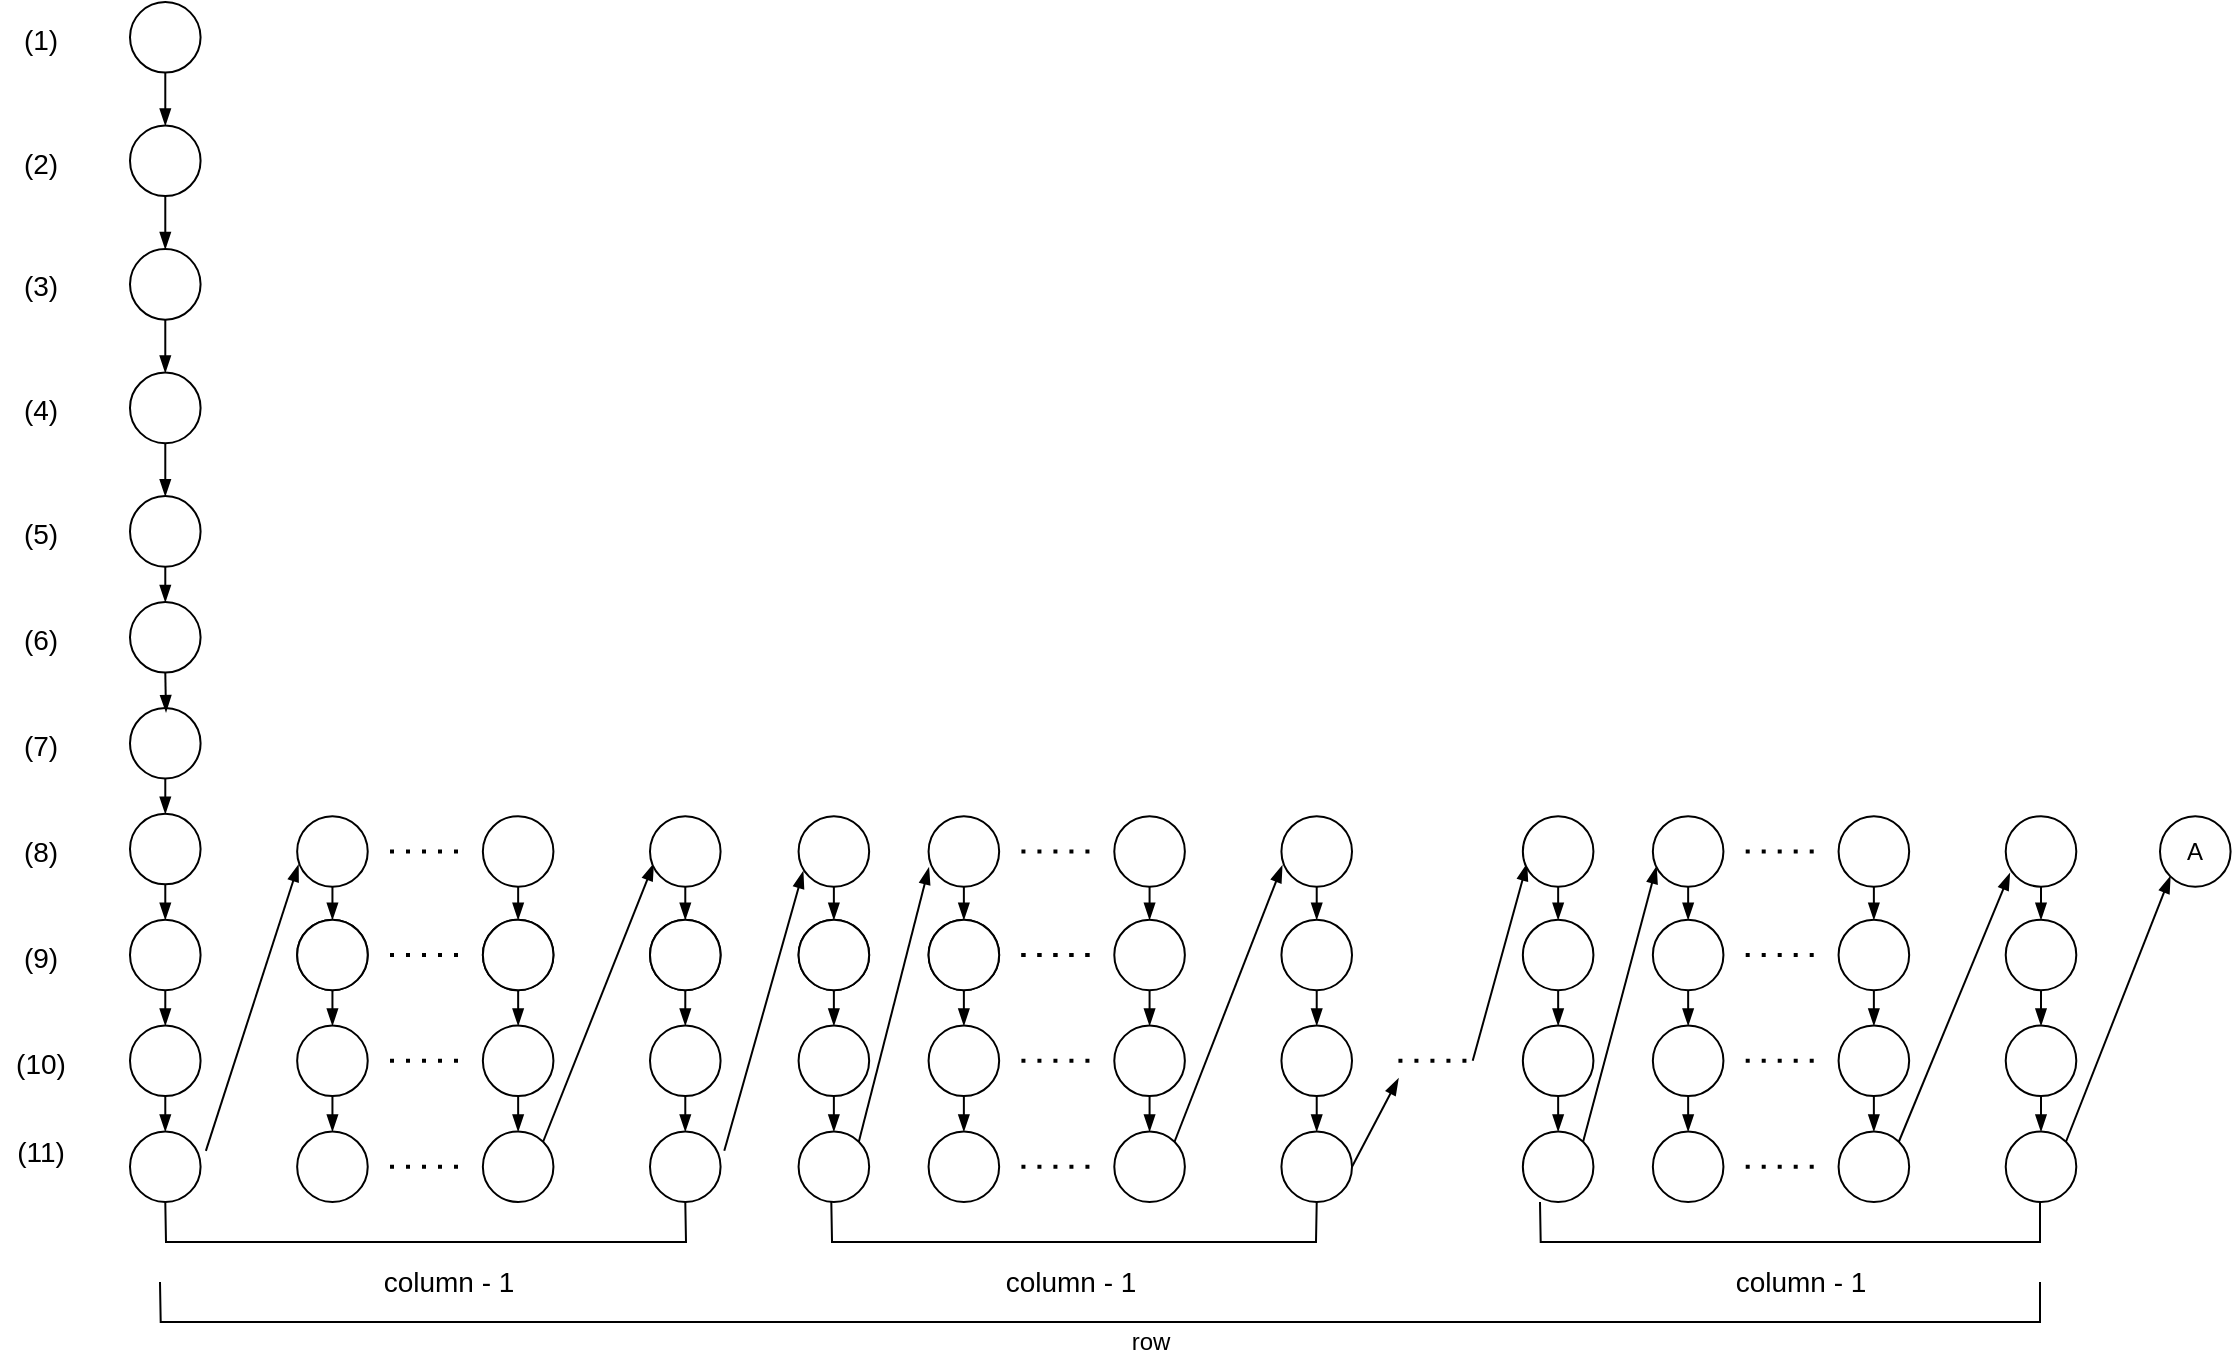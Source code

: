 <mxfile version="15.4.0" type="device" pages="4"><diagram id="LnZJVv4HQo3NDf0_YDpM" name="Операционная история_1"><mxGraphModel dx="1422" dy="843" grid="1" gridSize="10" guides="1" tooltips="1" connect="1" arrows="1" fold="1" page="1" pageScale="1" pageWidth="1169" pageHeight="827" math="0" shadow="0"><root><mxCell id="RQsC2W32vqEb9KpWgyCI-0"/><mxCell id="RQsC2W32vqEb9KpWgyCI-1" parent="RQsC2W32vqEb9KpWgyCI-0"/><mxCell id="S8mlzdDJKf2xnxRU1uTn-0" value="" style="ellipse;whiteSpace=wrap;html=1;aspect=fixed;" vertex="1" parent="RQsC2W32vqEb9KpWgyCI-1"><mxGeometry x="75" y="40" width="35.294" height="35.294" as="geometry"/></mxCell><mxCell id="S8mlzdDJKf2xnxRU1uTn-1" value="&lt;font style=&quot;font-size: 14px&quot;&gt;(1)&lt;/font&gt;" style="text;html=1;align=center;verticalAlign=middle;resizable=0;points=[];autosize=1;strokeColor=none;fillColor=none;" vertex="1" parent="RQsC2W32vqEb9KpWgyCI-1"><mxGeometry x="14.643" y="48.824" width="30" height="20" as="geometry"/></mxCell><mxCell id="S8mlzdDJKf2xnxRU1uTn-2" value="" style="ellipse;whiteSpace=wrap;html=1;aspect=fixed;" vertex="1" parent="RQsC2W32vqEb9KpWgyCI-1"><mxGeometry x="75" y="101.765" width="35.294" height="35.294" as="geometry"/></mxCell><mxCell id="S8mlzdDJKf2xnxRU1uTn-10" style="edgeStyle=orthogonalEdgeStyle;rounded=0;orthogonalLoop=1;jettySize=auto;html=1;exitX=0.5;exitY=1;exitDx=0;exitDy=0;entryX=0.5;entryY=0;entryDx=0;entryDy=0;endArrow=blockThin;endFill=1;" edge="1" parent="RQsC2W32vqEb9KpWgyCI-1" source="S8mlzdDJKf2xnxRU1uTn-0" target="S8mlzdDJKf2xnxRU1uTn-2"><mxGeometry x="10" y="40" as="geometry"/></mxCell><mxCell id="S8mlzdDJKf2xnxRU1uTn-3" value="&lt;font style=&quot;font-size: 14px&quot;&gt;(2)&lt;/font&gt;" style="text;html=1;align=center;verticalAlign=middle;resizable=0;points=[];autosize=1;strokeColor=none;fillColor=none;" vertex="1" parent="RQsC2W32vqEb9KpWgyCI-1"><mxGeometry x="14.643" y="110.588" width="30" height="20" as="geometry"/></mxCell><mxCell id="S8mlzdDJKf2xnxRU1uTn-6" value="" style="ellipse;whiteSpace=wrap;html=1;aspect=fixed;" vertex="1" parent="RQsC2W32vqEb9KpWgyCI-1"><mxGeometry x="75" y="163.529" width="35.294" height="35.294" as="geometry"/></mxCell><mxCell id="S8mlzdDJKf2xnxRU1uTn-11" style="edgeStyle=orthogonalEdgeStyle;rounded=0;orthogonalLoop=1;jettySize=auto;html=1;exitX=0.5;exitY=1;exitDx=0;exitDy=0;entryX=0.5;entryY=0;entryDx=0;entryDy=0;endArrow=blockThin;endFill=1;" edge="1" parent="RQsC2W32vqEb9KpWgyCI-1" source="S8mlzdDJKf2xnxRU1uTn-2" target="S8mlzdDJKf2xnxRU1uTn-6"><mxGeometry x="10" y="40" as="geometry"/></mxCell><mxCell id="S8mlzdDJKf2xnxRU1uTn-7" value="&lt;font style=&quot;font-size: 14px&quot;&gt;(3)&lt;/font&gt;" style="text;html=1;align=center;verticalAlign=middle;resizable=0;points=[];autosize=1;strokeColor=none;fillColor=none;" vertex="1" parent="RQsC2W32vqEb9KpWgyCI-1"><mxGeometry x="14.643" y="172.353" width="30" height="20" as="geometry"/></mxCell><mxCell id="S8mlzdDJKf2xnxRU1uTn-8" value="" style="ellipse;whiteSpace=wrap;html=1;aspect=fixed;" vertex="1" parent="RQsC2W32vqEb9KpWgyCI-1"><mxGeometry x="75" y="225.294" width="35.294" height="35.294" as="geometry"/></mxCell><mxCell id="S8mlzdDJKf2xnxRU1uTn-12" style="edgeStyle=orthogonalEdgeStyle;rounded=0;orthogonalLoop=1;jettySize=auto;html=1;exitX=0.5;exitY=1;exitDx=0;exitDy=0;entryX=0.5;entryY=0;entryDx=0;entryDy=0;endArrow=blockThin;endFill=1;" edge="1" parent="RQsC2W32vqEb9KpWgyCI-1" source="S8mlzdDJKf2xnxRU1uTn-6" target="S8mlzdDJKf2xnxRU1uTn-8"><mxGeometry x="10" y="40" as="geometry"/></mxCell><mxCell id="S8mlzdDJKf2xnxRU1uTn-9" value="&lt;span style=&quot;font-size: 14px&quot;&gt;(4)&lt;/span&gt;" style="text;html=1;align=center;verticalAlign=middle;resizable=0;points=[];autosize=1;strokeColor=none;fillColor=none;" vertex="1" parent="RQsC2W32vqEb9KpWgyCI-1"><mxGeometry x="14.643" y="234.118" width="30" height="20" as="geometry"/></mxCell><mxCell id="S8mlzdDJKf2xnxRU1uTn-13" value="" style="ellipse;whiteSpace=wrap;html=1;aspect=fixed;" vertex="1" parent="RQsC2W32vqEb9KpWgyCI-1"><mxGeometry x="75" y="287.059" width="35.294" height="35.294" as="geometry"/></mxCell><mxCell id="S8mlzdDJKf2xnxRU1uTn-20" style="edgeStyle=orthogonalEdgeStyle;rounded=0;orthogonalLoop=1;jettySize=auto;html=1;exitX=0.5;exitY=1;exitDx=0;exitDy=0;entryX=0.5;entryY=0;entryDx=0;entryDy=0;endArrow=blockThin;endFill=1;" edge="1" parent="RQsC2W32vqEb9KpWgyCI-1" source="S8mlzdDJKf2xnxRU1uTn-8" target="S8mlzdDJKf2xnxRU1uTn-13"><mxGeometry x="10" y="40" as="geometry"/></mxCell><mxCell id="S8mlzdDJKf2xnxRU1uTn-14" value="" style="ellipse;whiteSpace=wrap;html=1;aspect=fixed;" vertex="1" parent="RQsC2W32vqEb9KpWgyCI-1"><mxGeometry x="75" y="340" width="35.294" height="35.294" as="geometry"/></mxCell><mxCell id="S8mlzdDJKf2xnxRU1uTn-21" style="edgeStyle=orthogonalEdgeStyle;rounded=0;orthogonalLoop=1;jettySize=auto;html=1;exitX=0.5;exitY=1;exitDx=0;exitDy=0;entryX=0.5;entryY=0;entryDx=0;entryDy=0;endArrow=blockThin;endFill=1;" edge="1" parent="RQsC2W32vqEb9KpWgyCI-1" source="S8mlzdDJKf2xnxRU1uTn-13" target="S8mlzdDJKf2xnxRU1uTn-14"><mxGeometry x="10" y="40" as="geometry"/></mxCell><mxCell id="S8mlzdDJKf2xnxRU1uTn-15" value="" style="ellipse;whiteSpace=wrap;html=1;aspect=fixed;" vertex="1" parent="RQsC2W32vqEb9KpWgyCI-1"><mxGeometry x="75" y="392.941" width="35.294" height="35.294" as="geometry"/></mxCell><mxCell id="S8mlzdDJKf2xnxRU1uTn-22" style="edgeStyle=orthogonalEdgeStyle;rounded=0;orthogonalLoop=1;jettySize=auto;html=1;exitX=0.5;exitY=1;exitDx=0;exitDy=0;endArrow=blockThin;endFill=1;" edge="1" parent="RQsC2W32vqEb9KpWgyCI-1" source="S8mlzdDJKf2xnxRU1uTn-14"><mxGeometry x="10" y="40" as="geometry"><mxPoint x="93" y="395" as="targetPoint"/></mxGeometry></mxCell><mxCell id="S8mlzdDJKf2xnxRU1uTn-17" value="&lt;span style=&quot;font-size: 14px&quot;&gt;(5)&lt;/span&gt;" style="text;html=1;align=center;verticalAlign=middle;resizable=0;points=[];autosize=1;strokeColor=none;fillColor=none;" vertex="1" parent="RQsC2W32vqEb9KpWgyCI-1"><mxGeometry x="14.643" y="295.882" width="30" height="20" as="geometry"/></mxCell><mxCell id="S8mlzdDJKf2xnxRU1uTn-18" value="&lt;span style=&quot;font-size: 14px&quot;&gt;(6)&lt;/span&gt;" style="text;html=1;align=center;verticalAlign=middle;resizable=0;points=[];autosize=1;strokeColor=none;fillColor=none;" vertex="1" parent="RQsC2W32vqEb9KpWgyCI-1"><mxGeometry x="14.643" y="348.824" width="30" height="20" as="geometry"/></mxCell><mxCell id="S8mlzdDJKf2xnxRU1uTn-19" value="&lt;span style=&quot;font-size: 14px&quot;&gt;(7)&lt;/span&gt;" style="text;html=1;align=center;verticalAlign=middle;resizable=0;points=[];autosize=1;strokeColor=none;fillColor=none;" vertex="1" parent="RQsC2W32vqEb9KpWgyCI-1"><mxGeometry x="14.643" y="401.765" width="30" height="20" as="geometry"/></mxCell><mxCell id="S8mlzdDJKf2xnxRU1uTn-23" value="" style="ellipse;whiteSpace=wrap;html=1;aspect=fixed;" vertex="1" parent="RQsC2W32vqEb9KpWgyCI-1"><mxGeometry x="75" y="445.882" width="35.294" height="35.294" as="geometry"/></mxCell><mxCell id="S8mlzdDJKf2xnxRU1uTn-29" style="edgeStyle=orthogonalEdgeStyle;rounded=0;orthogonalLoop=1;jettySize=auto;html=1;exitX=0.5;exitY=1;exitDx=0;exitDy=0;entryX=0.5;entryY=0;entryDx=0;entryDy=0;endArrow=blockThin;endFill=1;" edge="1" parent="RQsC2W32vqEb9KpWgyCI-1" source="S8mlzdDJKf2xnxRU1uTn-15" target="S8mlzdDJKf2xnxRU1uTn-23"><mxGeometry x="10" y="40" as="geometry"/></mxCell><mxCell id="S8mlzdDJKf2xnxRU1uTn-24" value="" style="ellipse;whiteSpace=wrap;html=1;aspect=fixed;" vertex="1" parent="RQsC2W32vqEb9KpWgyCI-1"><mxGeometry x="75" y="498.824" width="35.294" height="35.294" as="geometry"/></mxCell><mxCell id="S8mlzdDJKf2xnxRU1uTn-30" style="edgeStyle=orthogonalEdgeStyle;rounded=0;orthogonalLoop=1;jettySize=auto;html=1;exitX=0.5;exitY=1;exitDx=0;exitDy=0;entryX=0.5;entryY=0;entryDx=0;entryDy=0;endArrow=blockThin;endFill=1;" edge="1" parent="RQsC2W32vqEb9KpWgyCI-1" source="S8mlzdDJKf2xnxRU1uTn-23" target="S8mlzdDJKf2xnxRU1uTn-24"><mxGeometry x="10" y="40" as="geometry"/></mxCell><mxCell id="S8mlzdDJKf2xnxRU1uTn-27" value="&lt;span style=&quot;font-size: 14px&quot;&gt;(8)&lt;/span&gt;" style="text;html=1;align=center;verticalAlign=middle;resizable=0;points=[];autosize=1;strokeColor=none;fillColor=none;" vertex="1" parent="RQsC2W32vqEb9KpWgyCI-1"><mxGeometry x="14.643" y="454.706" width="30" height="20" as="geometry"/></mxCell><mxCell id="S8mlzdDJKf2xnxRU1uTn-28" value="&lt;span style=&quot;font-size: 14px&quot;&gt;(9)&lt;/span&gt;" style="text;html=1;align=center;verticalAlign=middle;resizable=0;points=[];autosize=1;strokeColor=none;fillColor=none;" vertex="1" parent="RQsC2W32vqEb9KpWgyCI-1"><mxGeometry x="14.643" y="507.647" width="30" height="20" as="geometry"/></mxCell><mxCell id="S8mlzdDJKf2xnxRU1uTn-31" value="" style="ellipse;whiteSpace=wrap;html=1;aspect=fixed;" vertex="1" parent="RQsC2W32vqEb9KpWgyCI-1"><mxGeometry x="75" y="551.765" width="35.294" height="35.294" as="geometry"/></mxCell><mxCell id="S8mlzdDJKf2xnxRU1uTn-35" style="edgeStyle=orthogonalEdgeStyle;rounded=0;orthogonalLoop=1;jettySize=auto;html=1;exitX=0.5;exitY=1;exitDx=0;exitDy=0;entryX=0.5;entryY=0;entryDx=0;entryDy=0;endArrow=blockThin;endFill=1;" edge="1" parent="RQsC2W32vqEb9KpWgyCI-1" source="S8mlzdDJKf2xnxRU1uTn-24" target="S8mlzdDJKf2xnxRU1uTn-31"><mxGeometry x="10" y="40" as="geometry"/></mxCell><mxCell id="S8mlzdDJKf2xnxRU1uTn-32" value="" style="ellipse;whiteSpace=wrap;html=1;aspect=fixed;" vertex="1" parent="RQsC2W32vqEb9KpWgyCI-1"><mxGeometry x="75" y="604.706" width="35.294" height="35.294" as="geometry"/></mxCell><mxCell id="S8mlzdDJKf2xnxRU1uTn-36" style="edgeStyle=orthogonalEdgeStyle;rounded=0;orthogonalLoop=1;jettySize=auto;html=1;exitX=0.5;exitY=1;exitDx=0;exitDy=0;entryX=0.5;entryY=0;entryDx=0;entryDy=0;endArrow=blockThin;endFill=1;" edge="1" parent="RQsC2W32vqEb9KpWgyCI-1" source="S8mlzdDJKf2xnxRU1uTn-31" target="S8mlzdDJKf2xnxRU1uTn-32"><mxGeometry x="10" y="40" as="geometry"/></mxCell><mxCell id="S8mlzdDJKf2xnxRU1uTn-33" value="&lt;span style=&quot;font-size: 14px&quot;&gt;(10)&lt;/span&gt;" style="text;html=1;align=center;verticalAlign=middle;resizable=0;points=[];autosize=1;strokeColor=none;fillColor=none;" vertex="1" parent="RQsC2W32vqEb9KpWgyCI-1"><mxGeometry x="10" y="560.588" width="40" height="20" as="geometry"/></mxCell><mxCell id="S8mlzdDJKf2xnxRU1uTn-34" value="&lt;span style=&quot;font-size: 14px&quot;&gt;(11)&lt;/span&gt;" style="text;html=1;align=center;verticalAlign=middle;resizable=0;points=[];autosize=1;strokeColor=none;fillColor=none;" vertex="1" parent="RQsC2W32vqEb9KpWgyCI-1"><mxGeometry x="10" y="604.706" width="40" height="20" as="geometry"/></mxCell><mxCell id="S8mlzdDJKf2xnxRU1uTn-40" value="" style="ellipse;whiteSpace=wrap;html=1;aspect=fixed;" vertex="1" parent="RQsC2W32vqEb9KpWgyCI-1"><mxGeometry x="158.571" y="498.824" width="35.294" height="35.294" as="geometry"/></mxCell><mxCell id="S8mlzdDJKf2xnxRU1uTn-42" value="" style="ellipse;whiteSpace=wrap;html=1;aspect=fixed;" vertex="1" parent="RQsC2W32vqEb9KpWgyCI-1"><mxGeometry x="158.571" y="551.765" width="35.294" height="35.294" as="geometry"/></mxCell><mxCell id="S8mlzdDJKf2xnxRU1uTn-39" style="edgeStyle=orthogonalEdgeStyle;rounded=0;orthogonalLoop=1;jettySize=auto;html=1;exitX=0.5;exitY=1;exitDx=0;exitDy=0;entryX=0.5;entryY=0;entryDx=0;entryDy=0;endArrow=blockThin;endFill=1;" edge="1" parent="RQsC2W32vqEb9KpWgyCI-1" source="S8mlzdDJKf2xnxRU1uTn-40" target="S8mlzdDJKf2xnxRU1uTn-42"><mxGeometry x="10" y="40" as="geometry"/></mxCell><mxCell id="S8mlzdDJKf2xnxRU1uTn-43" value="" style="ellipse;whiteSpace=wrap;html=1;aspect=fixed;" vertex="1" parent="RQsC2W32vqEb9KpWgyCI-1"><mxGeometry x="158.571" y="604.706" width="35.294" height="35.294" as="geometry"/></mxCell><mxCell id="S8mlzdDJKf2xnxRU1uTn-45" value="" style="ellipse;whiteSpace=wrap;html=1;aspect=fixed;" vertex="1" parent="RQsC2W32vqEb9KpWgyCI-1"><mxGeometry x="251.429" y="498.824" width="35.294" height="35.294" as="geometry"/></mxCell><mxCell id="S8mlzdDJKf2xnxRU1uTn-41" style="edgeStyle=orthogonalEdgeStyle;rounded=0;orthogonalLoop=1;jettySize=auto;html=1;exitX=0.5;exitY=1;exitDx=0;exitDy=0;entryX=0.5;entryY=0;entryDx=0;entryDy=0;endArrow=blockThin;endFill=1;" edge="1" parent="RQsC2W32vqEb9KpWgyCI-1" source="S8mlzdDJKf2xnxRU1uTn-42" target="S8mlzdDJKf2xnxRU1uTn-43"><mxGeometry x="10" y="40" as="geometry"/></mxCell><mxCell id="S8mlzdDJKf2xnxRU1uTn-47" value="" style="ellipse;whiteSpace=wrap;html=1;aspect=fixed;" vertex="1" parent="RQsC2W32vqEb9KpWgyCI-1"><mxGeometry x="251.429" y="551.765" width="35.294" height="35.294" as="geometry"/></mxCell><mxCell id="S8mlzdDJKf2xnxRU1uTn-44" style="edgeStyle=orthogonalEdgeStyle;rounded=0;orthogonalLoop=1;jettySize=auto;html=1;exitX=0.5;exitY=1;exitDx=0;exitDy=0;entryX=0.5;entryY=0;entryDx=0;entryDy=0;endArrow=blockThin;endFill=1;" edge="1" parent="RQsC2W32vqEb9KpWgyCI-1" source="S8mlzdDJKf2xnxRU1uTn-45" target="S8mlzdDJKf2xnxRU1uTn-47"><mxGeometry x="10" y="40" as="geometry"/></mxCell><mxCell id="S8mlzdDJKf2xnxRU1uTn-48" value="" style="ellipse;whiteSpace=wrap;html=1;aspect=fixed;" vertex="1" parent="RQsC2W32vqEb9KpWgyCI-1"><mxGeometry x="251.429" y="604.706" width="35.294" height="35.294" as="geometry"/></mxCell><mxCell id="S8mlzdDJKf2xnxRU1uTn-57" value="" style="endArrow=blockThin;html=1;rounded=0;endFill=1;exitX=1;exitY=0;exitDx=0;exitDy=0;entryX=0.051;entryY=0.676;entryDx=0;entryDy=0;entryPerimeter=0;" edge="1" parent="RQsC2W32vqEb9KpWgyCI-1" source="S8mlzdDJKf2xnxRU1uTn-48" target="V9ejD_gQJwq7gT-9wIq7-20"><mxGeometry x="10" y="40" as="geometry"><mxPoint x="195.716" y="615.045" as="sourcePoint"/><mxPoint x="243.738" y="481.178" as="targetPoint"/></mxGeometry></mxCell><mxCell id="S8mlzdDJKf2xnxRU1uTn-59" value="" style="ellipse;whiteSpace=wrap;html=1;aspect=fixed;" vertex="1" parent="RQsC2W32vqEb9KpWgyCI-1"><mxGeometry x="335" y="498.824" width="35.294" height="35.294" as="geometry"/></mxCell><mxCell id="S8mlzdDJKf2xnxRU1uTn-46" style="edgeStyle=orthogonalEdgeStyle;rounded=0;orthogonalLoop=1;jettySize=auto;html=1;exitX=0.5;exitY=1;exitDx=0;exitDy=0;entryX=0.5;entryY=0;entryDx=0;entryDy=0;endArrow=blockThin;endFill=1;" edge="1" parent="RQsC2W32vqEb9KpWgyCI-1" source="S8mlzdDJKf2xnxRU1uTn-47" target="S8mlzdDJKf2xnxRU1uTn-48"><mxGeometry x="10" y="40" as="geometry"/></mxCell><mxCell id="S8mlzdDJKf2xnxRU1uTn-61" value="" style="ellipse;whiteSpace=wrap;html=1;aspect=fixed;" vertex="1" parent="RQsC2W32vqEb9KpWgyCI-1"><mxGeometry x="335" y="551.765" width="35.294" height="35.294" as="geometry"/></mxCell><mxCell id="S8mlzdDJKf2xnxRU1uTn-58" style="edgeStyle=orthogonalEdgeStyle;rounded=0;orthogonalLoop=1;jettySize=auto;html=1;exitX=0.5;exitY=1;exitDx=0;exitDy=0;entryX=0.5;entryY=0;entryDx=0;entryDy=0;endArrow=blockThin;endFill=1;" edge="1" parent="RQsC2W32vqEb9KpWgyCI-1" source="S8mlzdDJKf2xnxRU1uTn-59" target="S8mlzdDJKf2xnxRU1uTn-61"><mxGeometry x="10" y="40" as="geometry"/></mxCell><mxCell id="S8mlzdDJKf2xnxRU1uTn-62" value="" style="ellipse;whiteSpace=wrap;html=1;aspect=fixed;" vertex="1" parent="RQsC2W32vqEb9KpWgyCI-1"><mxGeometry x="335" y="604.706" width="35.294" height="35.294" as="geometry"/></mxCell><mxCell id="S8mlzdDJKf2xnxRU1uTn-68" value="" style="endArrow=none;dashed=1;html=1;dashPattern=1 3;strokeWidth=2;rounded=0;" edge="1" parent="RQsC2W32vqEb9KpWgyCI-1"><mxGeometry x="10" y="40" width="50" height="50" as="geometry"><mxPoint x="205" y="516.471" as="sourcePoint"/><mxPoint x="242.143" y="516.471" as="targetPoint"/></mxGeometry></mxCell><mxCell id="S8mlzdDJKf2xnxRU1uTn-69" value="" style="endArrow=none;dashed=1;html=1;dashPattern=1 3;strokeWidth=2;rounded=0;" edge="1" parent="RQsC2W32vqEb9KpWgyCI-1"><mxGeometry x="10" y="40" width="50" height="50" as="geometry"><mxPoint x="205" y="622.353" as="sourcePoint"/><mxPoint x="242.143" y="622.353" as="targetPoint"/></mxGeometry></mxCell><mxCell id="S8mlzdDJKf2xnxRU1uTn-70" value="" style="endArrow=none;dashed=1;html=1;dashPattern=1 3;strokeWidth=2;rounded=0;" edge="1" parent="RQsC2W32vqEb9KpWgyCI-1"><mxGeometry x="10" y="40" width="50" height="50" as="geometry"><mxPoint x="205" y="569.412" as="sourcePoint"/><mxPoint x="242.143" y="569.412" as="targetPoint"/></mxGeometry></mxCell><mxCell id="S8mlzdDJKf2xnxRU1uTn-60" style="edgeStyle=orthogonalEdgeStyle;rounded=0;orthogonalLoop=1;jettySize=auto;html=1;exitX=0.5;exitY=1;exitDx=0;exitDy=0;entryX=0.5;entryY=0;entryDx=0;entryDy=0;endArrow=blockThin;endFill=1;" edge="1" parent="RQsC2W32vqEb9KpWgyCI-1" source="S8mlzdDJKf2xnxRU1uTn-61" target="S8mlzdDJKf2xnxRU1uTn-62"><mxGeometry x="10" y="40" as="geometry"/></mxCell><mxCell id="S8mlzdDJKf2xnxRU1uTn-71" value="" style="endArrow=blockThin;html=1;rounded=0;endFill=1;exitX=1.075;exitY=0.275;exitDx=0;exitDy=0;entryX=0.018;entryY=0.689;entryDx=0;entryDy=0;exitPerimeter=0;entryPerimeter=0;" edge="1" parent="RQsC2W32vqEb9KpWgyCI-1" source="S8mlzdDJKf2xnxRU1uTn-32" target="V9ejD_gQJwq7gT-9wIq7-17"><mxGeometry x="10" y="40" as="geometry"><mxPoint x="292.418" y="618.698" as="sourcePoint"/><mxPoint x="344.286" y="525.294" as="targetPoint"/></mxGeometry></mxCell><mxCell id="S8mlzdDJKf2xnxRU1uTn-73" value="" style="ellipse;whiteSpace=wrap;html=1;aspect=fixed;" vertex="1" parent="RQsC2W32vqEb9KpWgyCI-1"><mxGeometry x="474.286" y="498.824" width="35.294" height="35.294" as="geometry"/></mxCell><mxCell id="S8mlzdDJKf2xnxRU1uTn-75" value="" style="ellipse;whiteSpace=wrap;html=1;aspect=fixed;" vertex="1" parent="RQsC2W32vqEb9KpWgyCI-1"><mxGeometry x="474.286" y="551.765" width="35.294" height="35.294" as="geometry"/></mxCell><mxCell id="S8mlzdDJKf2xnxRU1uTn-72" style="edgeStyle=orthogonalEdgeStyle;rounded=0;orthogonalLoop=1;jettySize=auto;html=1;exitX=0.5;exitY=1;exitDx=0;exitDy=0;entryX=0.5;entryY=0;entryDx=0;entryDy=0;endArrow=blockThin;endFill=1;" edge="1" parent="RQsC2W32vqEb9KpWgyCI-1" source="S8mlzdDJKf2xnxRU1uTn-73" target="S8mlzdDJKf2xnxRU1uTn-75"><mxGeometry x="10" y="40" as="geometry"/></mxCell><mxCell id="S8mlzdDJKf2xnxRU1uTn-76" value="" style="ellipse;whiteSpace=wrap;html=1;aspect=fixed;" vertex="1" parent="RQsC2W32vqEb9KpWgyCI-1"><mxGeometry x="474.286" y="604.706" width="35.294" height="35.294" as="geometry"/></mxCell><mxCell id="S8mlzdDJKf2xnxRU1uTn-74" style="edgeStyle=orthogonalEdgeStyle;rounded=0;orthogonalLoop=1;jettySize=auto;html=1;exitX=0.5;exitY=1;exitDx=0;exitDy=0;entryX=0.5;entryY=0;entryDx=0;entryDy=0;endArrow=blockThin;endFill=1;" edge="1" parent="RQsC2W32vqEb9KpWgyCI-1" source="S8mlzdDJKf2xnxRU1uTn-75" target="S8mlzdDJKf2xnxRU1uTn-76"><mxGeometry x="10" y="40" as="geometry"/></mxCell><mxCell id="S8mlzdDJKf2xnxRU1uTn-78" value="" style="ellipse;whiteSpace=wrap;html=1;aspect=fixed;" vertex="1" parent="RQsC2W32vqEb9KpWgyCI-1"><mxGeometry x="567.143" y="498.824" width="35.294" height="35.294" as="geometry"/></mxCell><mxCell id="S8mlzdDJKf2xnxRU1uTn-80" value="" style="ellipse;whiteSpace=wrap;html=1;aspect=fixed;" vertex="1" parent="RQsC2W32vqEb9KpWgyCI-1"><mxGeometry x="567.143" y="551.765" width="35.294" height="35.294" as="geometry"/></mxCell><mxCell id="S8mlzdDJKf2xnxRU1uTn-77" style="edgeStyle=orthogonalEdgeStyle;rounded=0;orthogonalLoop=1;jettySize=auto;html=1;exitX=0.5;exitY=1;exitDx=0;exitDy=0;entryX=0.5;entryY=0;entryDx=0;entryDy=0;endArrow=blockThin;endFill=1;" edge="1" parent="RQsC2W32vqEb9KpWgyCI-1" source="S8mlzdDJKf2xnxRU1uTn-78" target="S8mlzdDJKf2xnxRU1uTn-80"><mxGeometry x="10" y="40" as="geometry"/></mxCell><mxCell id="S8mlzdDJKf2xnxRU1uTn-81" value="" style="ellipse;whiteSpace=wrap;html=1;aspect=fixed;" vertex="1" parent="RQsC2W32vqEb9KpWgyCI-1"><mxGeometry x="567.143" y="604.706" width="35.294" height="35.294" as="geometry"/></mxCell><mxCell id="S8mlzdDJKf2xnxRU1uTn-79" style="edgeStyle=orthogonalEdgeStyle;rounded=0;orthogonalLoop=1;jettySize=auto;html=1;exitX=0.5;exitY=1;exitDx=0;exitDy=0;entryX=0.5;entryY=0;entryDx=0;entryDy=0;endArrow=blockThin;endFill=1;" edge="1" parent="RQsC2W32vqEb9KpWgyCI-1" source="S8mlzdDJKf2xnxRU1uTn-80" target="S8mlzdDJKf2xnxRU1uTn-81"><mxGeometry x="10" y="40" as="geometry"/></mxCell><mxCell id="S8mlzdDJKf2xnxRU1uTn-82" value="" style="endArrow=blockThin;html=1;rounded=0;endFill=1;exitX=1;exitY=0;exitDx=0;exitDy=0;entryX=0.011;entryY=0.702;entryDx=0;entryDy=0;entryPerimeter=0;" edge="1" parent="RQsC2W32vqEb9KpWgyCI-1" source="S8mlzdDJKf2xnxRU1uTn-81" target="V9ejD_gQJwq7gT-9wIq7-11"><mxGeometry x="10" y="40" as="geometry"><mxPoint x="511.431" y="615.045" as="sourcePoint"/><mxPoint x="559.452" y="481.178" as="targetPoint"/></mxGeometry></mxCell><mxCell id="S8mlzdDJKf2xnxRU1uTn-84" value="" style="ellipse;whiteSpace=wrap;html=1;aspect=fixed;" vertex="1" parent="RQsC2W32vqEb9KpWgyCI-1"><mxGeometry x="650.714" y="498.824" width="35.294" height="35.294" as="geometry"/></mxCell><mxCell id="S8mlzdDJKf2xnxRU1uTn-86" value="" style="ellipse;whiteSpace=wrap;html=1;aspect=fixed;" vertex="1" parent="RQsC2W32vqEb9KpWgyCI-1"><mxGeometry x="650.714" y="551.765" width="35.294" height="35.294" as="geometry"/></mxCell><mxCell id="S8mlzdDJKf2xnxRU1uTn-83" style="edgeStyle=orthogonalEdgeStyle;rounded=0;orthogonalLoop=1;jettySize=auto;html=1;exitX=0.5;exitY=1;exitDx=0;exitDy=0;entryX=0.5;entryY=0;entryDx=0;entryDy=0;endArrow=blockThin;endFill=1;" edge="1" parent="RQsC2W32vqEb9KpWgyCI-1" source="S8mlzdDJKf2xnxRU1uTn-84" target="S8mlzdDJKf2xnxRU1uTn-86"><mxGeometry x="10" y="40" as="geometry"/></mxCell><mxCell id="S8mlzdDJKf2xnxRU1uTn-87" value="" style="ellipse;whiteSpace=wrap;html=1;aspect=fixed;" vertex="1" parent="RQsC2W32vqEb9KpWgyCI-1"><mxGeometry x="650.714" y="604.706" width="35.294" height="35.294" as="geometry"/></mxCell><mxCell id="S8mlzdDJKf2xnxRU1uTn-85" style="edgeStyle=orthogonalEdgeStyle;rounded=0;orthogonalLoop=1;jettySize=auto;html=1;exitX=0.5;exitY=1;exitDx=0;exitDy=0;entryX=0.5;entryY=0;entryDx=0;entryDy=0;endArrow=blockThin;endFill=1;" edge="1" parent="RQsC2W32vqEb9KpWgyCI-1" source="S8mlzdDJKf2xnxRU1uTn-86" target="S8mlzdDJKf2xnxRU1uTn-87"><mxGeometry x="10" y="40" as="geometry"/></mxCell><mxCell id="S8mlzdDJKf2xnxRU1uTn-88" value="" style="endArrow=none;dashed=1;html=1;dashPattern=1 3;strokeWidth=2;rounded=0;" edge="1" parent="RQsC2W32vqEb9KpWgyCI-1"><mxGeometry x="10" y="40" width="50" height="50" as="geometry"><mxPoint x="520.714" y="516.471" as="sourcePoint"/><mxPoint x="557.857" y="516.471" as="targetPoint"/></mxGeometry></mxCell><mxCell id="S8mlzdDJKf2xnxRU1uTn-89" value="" style="endArrow=none;dashed=1;html=1;dashPattern=1 3;strokeWidth=2;rounded=0;" edge="1" parent="RQsC2W32vqEb9KpWgyCI-1"><mxGeometry x="10" y="40" width="50" height="50" as="geometry"><mxPoint x="520.714" y="622.353" as="sourcePoint"/><mxPoint x="557.857" y="622.353" as="targetPoint"/></mxGeometry></mxCell><mxCell id="S8mlzdDJKf2xnxRU1uTn-90" value="" style="endArrow=none;dashed=1;html=1;dashPattern=1 3;strokeWidth=2;rounded=0;" edge="1" parent="RQsC2W32vqEb9KpWgyCI-1"><mxGeometry x="10" y="40" width="50" height="50" as="geometry"><mxPoint x="520.714" y="569.412" as="sourcePoint"/><mxPoint x="557.857" y="569.412" as="targetPoint"/></mxGeometry></mxCell><mxCell id="S8mlzdDJKf2xnxRU1uTn-91" value="" style="endArrow=blockThin;html=1;rounded=0;endFill=1;exitX=1.075;exitY=0.275;exitDx=0;exitDy=0;exitPerimeter=0;entryX=0.065;entryY=0.783;entryDx=0;entryDy=0;entryPerimeter=0;" edge="1" parent="RQsC2W32vqEb9KpWgyCI-1" target="V9ejD_gQJwq7gT-9wIq7-21"><mxGeometry x="10" y="40" as="geometry"><mxPoint x="372.143" y="614.412" as="sourcePoint"/><mxPoint x="400" y="516.471" as="targetPoint"/></mxGeometry></mxCell><mxCell id="S8mlzdDJKf2xnxRU1uTn-93" value="" style="ellipse;whiteSpace=wrap;html=1;aspect=fixed;" vertex="1" parent="RQsC2W32vqEb9KpWgyCI-1"><mxGeometry x="836.429" y="498.824" width="35.294" height="35.294" as="geometry"/></mxCell><mxCell id="S8mlzdDJKf2xnxRU1uTn-95" value="" style="ellipse;whiteSpace=wrap;html=1;aspect=fixed;" vertex="1" parent="RQsC2W32vqEb9KpWgyCI-1"><mxGeometry x="836.429" y="551.765" width="35.294" height="35.294" as="geometry"/></mxCell><mxCell id="S8mlzdDJKf2xnxRU1uTn-92" style="edgeStyle=orthogonalEdgeStyle;rounded=0;orthogonalLoop=1;jettySize=auto;html=1;exitX=0.5;exitY=1;exitDx=0;exitDy=0;entryX=0.5;entryY=0;entryDx=0;entryDy=0;endArrow=blockThin;endFill=1;" edge="1" parent="RQsC2W32vqEb9KpWgyCI-1" source="S8mlzdDJKf2xnxRU1uTn-93" target="S8mlzdDJKf2xnxRU1uTn-95"><mxGeometry x="10" y="40" as="geometry"/></mxCell><mxCell id="S8mlzdDJKf2xnxRU1uTn-96" value="" style="ellipse;whiteSpace=wrap;html=1;aspect=fixed;" vertex="1" parent="RQsC2W32vqEb9KpWgyCI-1"><mxGeometry x="836.429" y="604.706" width="35.294" height="35.294" as="geometry"/></mxCell><mxCell id="S8mlzdDJKf2xnxRU1uTn-94" style="edgeStyle=orthogonalEdgeStyle;rounded=0;orthogonalLoop=1;jettySize=auto;html=1;exitX=0.5;exitY=1;exitDx=0;exitDy=0;entryX=0.5;entryY=0;entryDx=0;entryDy=0;endArrow=blockThin;endFill=1;" edge="1" parent="RQsC2W32vqEb9KpWgyCI-1" source="S8mlzdDJKf2xnxRU1uTn-95" target="S8mlzdDJKf2xnxRU1uTn-96"><mxGeometry x="10" y="40" as="geometry"/></mxCell><mxCell id="S8mlzdDJKf2xnxRU1uTn-98" value="" style="ellipse;whiteSpace=wrap;html=1;aspect=fixed;" vertex="1" parent="RQsC2W32vqEb9KpWgyCI-1"><mxGeometry x="929.286" y="498.824" width="35.294" height="35.294" as="geometry"/></mxCell><mxCell id="S8mlzdDJKf2xnxRU1uTn-100" value="" style="ellipse;whiteSpace=wrap;html=1;aspect=fixed;" vertex="1" parent="RQsC2W32vqEb9KpWgyCI-1"><mxGeometry x="929.286" y="551.765" width="35.294" height="35.294" as="geometry"/></mxCell><mxCell id="S8mlzdDJKf2xnxRU1uTn-97" style="edgeStyle=orthogonalEdgeStyle;rounded=0;orthogonalLoop=1;jettySize=auto;html=1;exitX=0.5;exitY=1;exitDx=0;exitDy=0;entryX=0.5;entryY=0;entryDx=0;entryDy=0;endArrow=blockThin;endFill=1;" edge="1" parent="RQsC2W32vqEb9KpWgyCI-1" source="S8mlzdDJKf2xnxRU1uTn-98" target="S8mlzdDJKf2xnxRU1uTn-100"><mxGeometry x="10" y="40" as="geometry"/></mxCell><mxCell id="S8mlzdDJKf2xnxRU1uTn-101" value="" style="ellipse;whiteSpace=wrap;html=1;aspect=fixed;" vertex="1" parent="RQsC2W32vqEb9KpWgyCI-1"><mxGeometry x="929.286" y="604.706" width="35.294" height="35.294" as="geometry"/></mxCell><mxCell id="S8mlzdDJKf2xnxRU1uTn-99" style="edgeStyle=orthogonalEdgeStyle;rounded=0;orthogonalLoop=1;jettySize=auto;html=1;exitX=0.5;exitY=1;exitDx=0;exitDy=0;entryX=0.5;entryY=0;entryDx=0;entryDy=0;endArrow=blockThin;endFill=1;" edge="1" parent="RQsC2W32vqEb9KpWgyCI-1" source="S8mlzdDJKf2xnxRU1uTn-100" target="S8mlzdDJKf2xnxRU1uTn-101"><mxGeometry x="10" y="40" as="geometry"/></mxCell><mxCell id="S8mlzdDJKf2xnxRU1uTn-102" value="" style="endArrow=blockThin;html=1;rounded=0;endFill=1;exitX=1;exitY=0;exitDx=0;exitDy=0;entryX=0.058;entryY=0.81;entryDx=0;entryDy=0;entryPerimeter=0;" edge="1" parent="RQsC2W32vqEb9KpWgyCI-1" source="S8mlzdDJKf2xnxRU1uTn-101" target="V9ejD_gQJwq7gT-9wIq7-14"><mxGeometry x="10" y="40" as="geometry"><mxPoint x="873.573" y="615.045" as="sourcePoint"/><mxPoint x="921.595" y="481.178" as="targetPoint"/></mxGeometry></mxCell><mxCell id="S8mlzdDJKf2xnxRU1uTn-104" value="" style="ellipse;whiteSpace=wrap;html=1;aspect=fixed;" vertex="1" parent="RQsC2W32vqEb9KpWgyCI-1"><mxGeometry x="1012.857" y="498.824" width="35.294" height="35.294" as="geometry"/></mxCell><mxCell id="S8mlzdDJKf2xnxRU1uTn-106" value="" style="ellipse;whiteSpace=wrap;html=1;aspect=fixed;" vertex="1" parent="RQsC2W32vqEb9KpWgyCI-1"><mxGeometry x="1012.857" y="551.765" width="35.294" height="35.294" as="geometry"/></mxCell><mxCell id="S8mlzdDJKf2xnxRU1uTn-103" style="edgeStyle=orthogonalEdgeStyle;rounded=0;orthogonalLoop=1;jettySize=auto;html=1;exitX=0.5;exitY=1;exitDx=0;exitDy=0;entryX=0.5;entryY=0;entryDx=0;entryDy=0;endArrow=blockThin;endFill=1;" edge="1" parent="RQsC2W32vqEb9KpWgyCI-1" source="S8mlzdDJKf2xnxRU1uTn-104" target="S8mlzdDJKf2xnxRU1uTn-106"><mxGeometry x="10" y="40" as="geometry"/></mxCell><mxCell id="S8mlzdDJKf2xnxRU1uTn-107" value="" style="ellipse;whiteSpace=wrap;html=1;aspect=fixed;" vertex="1" parent="RQsC2W32vqEb9KpWgyCI-1"><mxGeometry x="1012.857" y="604.706" width="35.294" height="35.294" as="geometry"/></mxCell><mxCell id="S8mlzdDJKf2xnxRU1uTn-105" style="edgeStyle=orthogonalEdgeStyle;rounded=0;orthogonalLoop=1;jettySize=auto;html=1;exitX=0.5;exitY=1;exitDx=0;exitDy=0;entryX=0.5;entryY=0;entryDx=0;entryDy=0;endArrow=blockThin;endFill=1;" edge="1" parent="RQsC2W32vqEb9KpWgyCI-1" source="S8mlzdDJKf2xnxRU1uTn-106" target="S8mlzdDJKf2xnxRU1uTn-107"><mxGeometry x="10" y="40" as="geometry"/></mxCell><mxCell id="S8mlzdDJKf2xnxRU1uTn-108" value="" style="endArrow=none;dashed=1;html=1;dashPattern=1 3;strokeWidth=2;rounded=0;" edge="1" parent="RQsC2W32vqEb9KpWgyCI-1"><mxGeometry x="10" y="40" width="50" height="50" as="geometry"><mxPoint x="882.857" y="516.471" as="sourcePoint"/><mxPoint x="920" y="516.471" as="targetPoint"/></mxGeometry></mxCell><mxCell id="S8mlzdDJKf2xnxRU1uTn-109" value="" style="endArrow=none;dashed=1;html=1;dashPattern=1 3;strokeWidth=2;rounded=0;" edge="1" parent="RQsC2W32vqEb9KpWgyCI-1"><mxGeometry x="10" y="40" width="50" height="50" as="geometry"><mxPoint x="882.857" y="622.353" as="sourcePoint"/><mxPoint x="920" y="622.353" as="targetPoint"/></mxGeometry></mxCell><mxCell id="S8mlzdDJKf2xnxRU1uTn-110" value="" style="endArrow=none;dashed=1;html=1;dashPattern=1 3;strokeWidth=2;rounded=0;" edge="1" parent="RQsC2W32vqEb9KpWgyCI-1"><mxGeometry x="10" y="40" width="50" height="50" as="geometry"><mxPoint x="882.857" y="569.412" as="sourcePoint"/><mxPoint x="920" y="569.412" as="targetPoint"/></mxGeometry></mxCell><mxCell id="S8mlzdDJKf2xnxRU1uTn-111" value="" style="endArrow=blockThin;html=1;rounded=0;endFill=1;entryX=0.058;entryY=0.676;entryDx=0;entryDy=0;entryPerimeter=0;" edge="1" parent="RQsC2W32vqEb9KpWgyCI-1" target="V9ejD_gQJwq7gT-9wIq7-16"><mxGeometry x="10" y="40" as="geometry"><mxPoint x="746.357" y="569.412" as="sourcePoint"/><mxPoint x="966.429" y="525.294" as="targetPoint"/></mxGeometry></mxCell><mxCell id="S8mlzdDJKf2xnxRU1uTn-112" value="" style="endArrow=blockThin;html=1;rounded=0;endFill=1;exitX=1;exitY=0.5;exitDx=0;exitDy=0;" edge="1" parent="RQsC2W32vqEb9KpWgyCI-1" source="S8mlzdDJKf2xnxRU1uTn-87"><mxGeometry x="10" y="40" as="geometry"><mxPoint x="755.643" y="560.588" as="sourcePoint"/><mxPoint x="709.214" y="578.235" as="targetPoint"/></mxGeometry></mxCell><mxCell id="S8mlzdDJKf2xnxRU1uTn-113" value="" style="endArrow=none;dashed=1;html=1;dashPattern=1 3;strokeWidth=2;rounded=0;" edge="1" parent="RQsC2W32vqEb9KpWgyCI-1"><mxGeometry x="10" y="40" width="50" height="50" as="geometry"><mxPoint x="709.214" y="569.412" as="sourcePoint"/><mxPoint x="746.357" y="569.412" as="targetPoint"/></mxGeometry></mxCell><mxCell id="S8mlzdDJKf2xnxRU1uTn-115" value="" style="ellipse;whiteSpace=wrap;html=1;aspect=fixed;" vertex="1" parent="RQsC2W32vqEb9KpWgyCI-1"><mxGeometry x="409.286" y="498.824" width="35.294" height="35.294" as="geometry"/></mxCell><mxCell id="S8mlzdDJKf2xnxRU1uTn-117" value="" style="ellipse;whiteSpace=wrap;html=1;aspect=fixed;" vertex="1" parent="RQsC2W32vqEb9KpWgyCI-1"><mxGeometry x="409.286" y="551.765" width="35.294" height="35.294" as="geometry"/></mxCell><mxCell id="S8mlzdDJKf2xnxRU1uTn-114" style="edgeStyle=orthogonalEdgeStyle;rounded=0;orthogonalLoop=1;jettySize=auto;html=1;exitX=0.5;exitY=1;exitDx=0;exitDy=0;entryX=0.5;entryY=0;entryDx=0;entryDy=0;endArrow=blockThin;endFill=1;" edge="1" parent="RQsC2W32vqEb9KpWgyCI-1" source="S8mlzdDJKf2xnxRU1uTn-115" target="S8mlzdDJKf2xnxRU1uTn-117"><mxGeometry x="10" y="40" as="geometry"/></mxCell><mxCell id="S8mlzdDJKf2xnxRU1uTn-118" value="" style="ellipse;whiteSpace=wrap;html=1;aspect=fixed;" vertex="1" parent="RQsC2W32vqEb9KpWgyCI-1"><mxGeometry x="409.286" y="604.706" width="35.294" height="35.294" as="geometry"/></mxCell><mxCell id="S8mlzdDJKf2xnxRU1uTn-116" style="edgeStyle=orthogonalEdgeStyle;rounded=0;orthogonalLoop=1;jettySize=auto;html=1;exitX=0.5;exitY=1;exitDx=0;exitDy=0;entryX=0.5;entryY=0;entryDx=0;entryDy=0;endArrow=blockThin;endFill=1;" edge="1" parent="RQsC2W32vqEb9KpWgyCI-1" source="S8mlzdDJKf2xnxRU1uTn-117" target="S8mlzdDJKf2xnxRU1uTn-118"><mxGeometry x="10" y="40" as="geometry"/></mxCell><mxCell id="S8mlzdDJKf2xnxRU1uTn-119" value="" style="endArrow=blockThin;html=1;rounded=0;endFill=1;exitX=1;exitY=0;exitDx=0;exitDy=0;entryX=0.004;entryY=0.729;entryDx=0;entryDy=0;entryPerimeter=0;" edge="1" parent="RQsC2W32vqEb9KpWgyCI-1" source="S8mlzdDJKf2xnxRU1uTn-118" target="V9ejD_gQJwq7gT-9wIq7-22"><mxGeometry x="10" y="40" as="geometry"><mxPoint x="381.429" y="623.235" as="sourcePoint"/><mxPoint x="418.571" y="525.294" as="targetPoint"/></mxGeometry></mxCell><mxCell id="S8mlzdDJKf2xnxRU1uTn-122" value="" style="ellipse;whiteSpace=wrap;html=1;aspect=fixed;" vertex="1" parent="RQsC2W32vqEb9KpWgyCI-1"><mxGeometry x="771.429" y="498.824" width="35.294" height="35.294" as="geometry"/></mxCell><mxCell id="S8mlzdDJKf2xnxRU1uTn-124" value="" style="ellipse;whiteSpace=wrap;html=1;aspect=fixed;" vertex="1" parent="RQsC2W32vqEb9KpWgyCI-1"><mxGeometry x="771.429" y="551.765" width="35.294" height="35.294" as="geometry"/></mxCell><mxCell id="S8mlzdDJKf2xnxRU1uTn-121" style="edgeStyle=orthogonalEdgeStyle;rounded=0;orthogonalLoop=1;jettySize=auto;html=1;exitX=0.5;exitY=1;exitDx=0;exitDy=0;entryX=0.5;entryY=0;entryDx=0;entryDy=0;endArrow=blockThin;endFill=1;" edge="1" parent="RQsC2W32vqEb9KpWgyCI-1" source="S8mlzdDJKf2xnxRU1uTn-122" target="S8mlzdDJKf2xnxRU1uTn-124"><mxGeometry x="10" y="40" as="geometry"/></mxCell><mxCell id="S8mlzdDJKf2xnxRU1uTn-125" value="" style="ellipse;whiteSpace=wrap;html=1;aspect=fixed;" vertex="1" parent="RQsC2W32vqEb9KpWgyCI-1"><mxGeometry x="771.429" y="604.706" width="35.294" height="35.294" as="geometry"/></mxCell><mxCell id="S8mlzdDJKf2xnxRU1uTn-123" style="edgeStyle=orthogonalEdgeStyle;rounded=0;orthogonalLoop=1;jettySize=auto;html=1;exitX=0.5;exitY=1;exitDx=0;exitDy=0;entryX=0.5;entryY=0;entryDx=0;entryDy=0;endArrow=blockThin;endFill=1;" edge="1" parent="RQsC2W32vqEb9KpWgyCI-1" source="S8mlzdDJKf2xnxRU1uTn-124" target="S8mlzdDJKf2xnxRU1uTn-125"><mxGeometry x="10" y="40" as="geometry"/></mxCell><mxCell id="S8mlzdDJKf2xnxRU1uTn-127" value="" style="endArrow=blockThin;html=1;rounded=0;endFill=1;exitX=1;exitY=0;exitDx=0;exitDy=0;entryX=0.051;entryY=0.716;entryDx=0;entryDy=0;entryPerimeter=0;" edge="1" parent="RQsC2W32vqEb9KpWgyCI-1" source="S8mlzdDJKf2xnxRU1uTn-125" target="V9ejD_gQJwq7gT-9wIq7-12"><mxGeometry x="10" y="40" as="geometry"><mxPoint x="970.275" y="618.698" as="sourcePoint"/><mxPoint x="1022.143" y="525.294" as="targetPoint"/></mxGeometry></mxCell><mxCell id="S8mlzdDJKf2xnxRU1uTn-129" value="" style="endArrow=none;html=1;rounded=0;exitX=0.5;exitY=1;exitDx=0;exitDy=0;entryX=0.5;entryY=1;entryDx=0;entryDy=0;" edge="1" parent="RQsC2W32vqEb9KpWgyCI-1" source="S8mlzdDJKf2xnxRU1uTn-32" target="S8mlzdDJKf2xnxRU1uTn-62"><mxGeometry width="50" height="50" relative="1" as="geometry"><mxPoint x="150" y="710" as="sourcePoint"/><mxPoint x="200" y="660" as="targetPoint"/><Array as="points"><mxPoint x="93" y="660"/><mxPoint x="220" y="660"/><mxPoint x="353" y="660"/></Array></mxGeometry></mxCell><mxCell id="S8mlzdDJKf2xnxRU1uTn-130" value="" style="endArrow=none;html=1;rounded=0;exitX=0.5;exitY=1;exitDx=0;exitDy=0;entryX=0.5;entryY=1;entryDx=0;entryDy=0;" edge="1" parent="RQsC2W32vqEb9KpWgyCI-1" target="S8mlzdDJKf2xnxRU1uTn-87"><mxGeometry width="50" height="50" relative="1" as="geometry"><mxPoint x="425.657" y="640.0" as="sourcePoint"/><mxPoint x="685.657" y="640.0" as="targetPoint"/><Array as="points"><mxPoint x="426.01" y="660"/><mxPoint x="553.01" y="660"/><mxPoint x="668" y="660"/></Array></mxGeometry></mxCell><mxCell id="S8mlzdDJKf2xnxRU1uTn-131" value="" style="endArrow=none;html=1;rounded=0;exitX=0.5;exitY=1;exitDx=0;exitDy=0;" edge="1" parent="RQsC2W32vqEb9KpWgyCI-1"><mxGeometry width="50" height="50" relative="1" as="geometry"><mxPoint x="779.997" y="640.0" as="sourcePoint"/><mxPoint x="1030" y="640" as="targetPoint"/><Array as="points"><mxPoint x="780.35" y="660"/><mxPoint x="907.35" y="660"/><mxPoint x="1030" y="660"/></Array></mxGeometry></mxCell><mxCell id="S8mlzdDJKf2xnxRU1uTn-132" value="" style="endArrow=blockThin;html=1;rounded=0;endFill=1;exitX=1;exitY=0;exitDx=0;exitDy=0;entryX=0;entryY=1;entryDx=0;entryDy=0;" edge="1" parent="RQsC2W32vqEb9KpWgyCI-1" source="S8mlzdDJKf2xnxRU1uTn-107" target="V9ejD_gQJwq7gT-9wIq7-9"><mxGeometry x="20" y="50" as="geometry"><mxPoint x="969.411" y="619.875" as="sourcePoint"/><mxPoint x="1089.999" y="516.471" as="targetPoint"/></mxGeometry></mxCell><mxCell id="ymYJPwBSureuazq4EC1G-0" value="&lt;font style=&quot;font-size: 14px&quot;&gt;column - 1&lt;/font&gt;" style="text;html=1;align=center;verticalAlign=middle;resizable=0;points=[];autosize=1;strokeColor=none;fillColor=none;" vertex="1" parent="RQsC2W32vqEb9KpWgyCI-1"><mxGeometry x="193.87" y="670" width="80" height="20" as="geometry"/></mxCell><mxCell id="ymYJPwBSureuazq4EC1G-1" value="&lt;font style=&quot;font-size: 14px&quot;&gt;column - 1&lt;/font&gt;" style="text;html=1;align=center;verticalAlign=middle;resizable=0;points=[];autosize=1;strokeColor=none;fillColor=none;" vertex="1" parent="RQsC2W32vqEb9KpWgyCI-1"><mxGeometry x="505" y="670" width="80" height="20" as="geometry"/></mxCell><mxCell id="ymYJPwBSureuazq4EC1G-2" value="&lt;font style=&quot;font-size: 14px&quot;&gt;column - 1&lt;/font&gt;" style="text;html=1;align=center;verticalAlign=middle;resizable=0;points=[];autosize=1;strokeColor=none;fillColor=none;" vertex="1" parent="RQsC2W32vqEb9KpWgyCI-1"><mxGeometry x="870" y="670" width="80" height="20" as="geometry"/></mxCell><mxCell id="0xq4VjIpxan9EcJ6FRqN-0" value="" style="endArrow=none;html=1;rounded=0;exitX=0.5;exitY=1;exitDx=0;exitDy=0;" edge="1" parent="RQsC2W32vqEb9KpWgyCI-1"><mxGeometry width="50" height="50" relative="1" as="geometry"><mxPoint x="89.997" y="680.0" as="sourcePoint"/><mxPoint x="1030" y="680" as="targetPoint"/><Array as="points"><mxPoint x="90.35" y="700"/><mxPoint x="217.35" y="700"/><mxPoint x="1030" y="700"/></Array></mxGeometry></mxCell><mxCell id="0xq4VjIpxan9EcJ6FRqN-1" value="row" style="text;html=1;align=center;verticalAlign=middle;resizable=0;points=[];autosize=1;strokeColor=none;fillColor=none;" vertex="1" parent="RQsC2W32vqEb9KpWgyCI-1"><mxGeometry x="570" y="700" width="30" height="20" as="geometry"/></mxCell><mxCell id="V9ejD_gQJwq7gT-9wIq7-2" value="" style="ellipse;whiteSpace=wrap;html=1;aspect=fixed;" vertex="1" parent="RQsC2W32vqEb9KpWgyCI-1"><mxGeometry x="158.571" y="498.824" width="35.294" height="35.294" as="geometry"/></mxCell><mxCell id="V9ejD_gQJwq7gT-9wIq7-3" value="" style="endArrow=none;dashed=1;html=1;dashPattern=1 3;strokeWidth=2;rounded=0;" edge="1" parent="RQsC2W32vqEb9KpWgyCI-1"><mxGeometry x="10" y="40" width="50" height="50" as="geometry"><mxPoint x="205" y="516.471" as="sourcePoint"/><mxPoint x="242.143" y="516.471" as="targetPoint"/></mxGeometry></mxCell><mxCell id="V9ejD_gQJwq7gT-9wIq7-4" value="" style="ellipse;whiteSpace=wrap;html=1;aspect=fixed;" vertex="1" parent="RQsC2W32vqEb9KpWgyCI-1"><mxGeometry x="251.429" y="498.824" width="35.294" height="35.294" as="geometry"/></mxCell><mxCell id="V9ejD_gQJwq7gT-9wIq7-5" value="" style="ellipse;whiteSpace=wrap;html=1;aspect=fixed;" vertex="1" parent="RQsC2W32vqEb9KpWgyCI-1"><mxGeometry x="335" y="498.824" width="35.294" height="35.294" as="geometry"/></mxCell><mxCell id="V9ejD_gQJwq7gT-9wIq7-6" value="" style="ellipse;whiteSpace=wrap;html=1;aspect=fixed;" vertex="1" parent="RQsC2W32vqEb9KpWgyCI-1"><mxGeometry x="409.286" y="498.824" width="35.294" height="35.294" as="geometry"/></mxCell><mxCell id="V9ejD_gQJwq7gT-9wIq7-7" value="" style="ellipse;whiteSpace=wrap;html=1;aspect=fixed;" vertex="1" parent="RQsC2W32vqEb9KpWgyCI-1"><mxGeometry x="474.286" y="498.824" width="35.294" height="35.294" as="geometry"/></mxCell><mxCell id="V9ejD_gQJwq7gT-9wIq7-8" value="" style="endArrow=none;dashed=1;html=1;dashPattern=1 3;strokeWidth=2;rounded=0;" edge="1" parent="RQsC2W32vqEb9KpWgyCI-1"><mxGeometry x="10" y="40" width="50" height="50" as="geometry"><mxPoint x="520.714" y="516.471" as="sourcePoint"/><mxPoint x="557.857" y="516.471" as="targetPoint"/></mxGeometry></mxCell><mxCell id="V9ejD_gQJwq7gT-9wIq7-9" value="А" style="ellipse;whiteSpace=wrap;html=1;aspect=fixed;" vertex="1" parent="RQsC2W32vqEb9KpWgyCI-1"><mxGeometry x="1089.999" y="447.064" width="35.294" height="35.294" as="geometry"/></mxCell><mxCell id="V9ejD_gQJwq7gT-9wIq7-29" style="edgeStyle=none;rounded=0;orthogonalLoop=1;jettySize=auto;html=1;exitX=0.5;exitY=1;exitDx=0;exitDy=0;entryX=0.5;entryY=0;entryDx=0;entryDy=0;endArrow=blockThin;endFill=1;" edge="1" parent="RQsC2W32vqEb9KpWgyCI-1" source="V9ejD_gQJwq7gT-9wIq7-10" target="S8mlzdDJKf2xnxRU1uTn-78"><mxGeometry relative="1" as="geometry"/></mxCell><mxCell id="V9ejD_gQJwq7gT-9wIq7-10" value="" style="ellipse;whiteSpace=wrap;html=1;aspect=fixed;" vertex="1" parent="RQsC2W32vqEb9KpWgyCI-1"><mxGeometry x="567.143" y="447.064" width="35.294" height="35.294" as="geometry"/></mxCell><mxCell id="V9ejD_gQJwq7gT-9wIq7-28" style="edgeStyle=none;rounded=0;orthogonalLoop=1;jettySize=auto;html=1;exitX=0.5;exitY=1;exitDx=0;exitDy=0;entryX=0.5;entryY=0;entryDx=0;entryDy=0;endArrow=blockThin;endFill=1;" edge="1" parent="RQsC2W32vqEb9KpWgyCI-1" source="V9ejD_gQJwq7gT-9wIq7-11" target="S8mlzdDJKf2xnxRU1uTn-84"><mxGeometry relative="1" as="geometry"/></mxCell><mxCell id="V9ejD_gQJwq7gT-9wIq7-11" value="" style="ellipse;whiteSpace=wrap;html=1;aspect=fixed;" vertex="1" parent="RQsC2W32vqEb9KpWgyCI-1"><mxGeometry x="650.714" y="447.064" width="35.294" height="35.294" as="geometry"/></mxCell><mxCell id="V9ejD_gQJwq7gT-9wIq7-26" style="edgeStyle=none;rounded=0;orthogonalLoop=1;jettySize=auto;html=1;exitX=0.5;exitY=1;exitDx=0;exitDy=0;entryX=0.5;entryY=0;entryDx=0;entryDy=0;endArrow=blockThin;endFill=1;" edge="1" parent="RQsC2W32vqEb9KpWgyCI-1" source="V9ejD_gQJwq7gT-9wIq7-12" target="S8mlzdDJKf2xnxRU1uTn-93"><mxGeometry relative="1" as="geometry"/></mxCell><mxCell id="V9ejD_gQJwq7gT-9wIq7-12" value="" style="ellipse;whiteSpace=wrap;html=1;aspect=fixed;" vertex="1" parent="RQsC2W32vqEb9KpWgyCI-1"><mxGeometry x="836.429" y="447.064" width="35.294" height="35.294" as="geometry"/></mxCell><mxCell id="V9ejD_gQJwq7gT-9wIq7-25" style="edgeStyle=none;rounded=0;orthogonalLoop=1;jettySize=auto;html=1;exitX=0.5;exitY=1;exitDx=0;exitDy=0;entryX=0.5;entryY=0;entryDx=0;entryDy=0;endArrow=blockThin;endFill=1;" edge="1" parent="RQsC2W32vqEb9KpWgyCI-1" source="V9ejD_gQJwq7gT-9wIq7-13" target="S8mlzdDJKf2xnxRU1uTn-98"><mxGeometry relative="1" as="geometry"/></mxCell><mxCell id="V9ejD_gQJwq7gT-9wIq7-13" value="" style="ellipse;whiteSpace=wrap;html=1;aspect=fixed;" vertex="1" parent="RQsC2W32vqEb9KpWgyCI-1"><mxGeometry x="929.286" y="447.064" width="35.294" height="35.294" as="geometry"/></mxCell><mxCell id="V9ejD_gQJwq7gT-9wIq7-24" style="edgeStyle=none;rounded=0;orthogonalLoop=1;jettySize=auto;html=1;exitX=0.5;exitY=1;exitDx=0;exitDy=0;entryX=0.5;entryY=0;entryDx=0;entryDy=0;endArrow=blockThin;endFill=1;" edge="1" parent="RQsC2W32vqEb9KpWgyCI-1" source="V9ejD_gQJwq7gT-9wIq7-14" target="S8mlzdDJKf2xnxRU1uTn-104"><mxGeometry relative="1" as="geometry"/></mxCell><mxCell id="V9ejD_gQJwq7gT-9wIq7-14" value="" style="ellipse;whiteSpace=wrap;html=1;aspect=fixed;" vertex="1" parent="RQsC2W32vqEb9KpWgyCI-1"><mxGeometry x="1012.857" y="447.064" width="35.294" height="35.294" as="geometry"/></mxCell><mxCell id="V9ejD_gQJwq7gT-9wIq7-15" value="" style="endArrow=none;dashed=1;html=1;dashPattern=1 3;strokeWidth=2;rounded=0;" edge="1" parent="RQsC2W32vqEb9KpWgyCI-1"><mxGeometry x="10" y="-11.76" width="50" height="50" as="geometry"><mxPoint x="882.857" y="464.711" as="sourcePoint"/><mxPoint x="920" y="464.711" as="targetPoint"/></mxGeometry></mxCell><mxCell id="V9ejD_gQJwq7gT-9wIq7-27" style="edgeStyle=none;rounded=0;orthogonalLoop=1;jettySize=auto;html=1;exitX=0.5;exitY=1;exitDx=0;exitDy=0;entryX=0.5;entryY=0;entryDx=0;entryDy=0;endArrow=blockThin;endFill=1;" edge="1" parent="RQsC2W32vqEb9KpWgyCI-1" source="V9ejD_gQJwq7gT-9wIq7-16" target="S8mlzdDJKf2xnxRU1uTn-122"><mxGeometry relative="1" as="geometry"/></mxCell><mxCell id="V9ejD_gQJwq7gT-9wIq7-16" value="" style="ellipse;whiteSpace=wrap;html=1;aspect=fixed;" vertex="1" parent="RQsC2W32vqEb9KpWgyCI-1"><mxGeometry x="771.429" y="447.064" width="35.294" height="35.294" as="geometry"/></mxCell><mxCell id="V9ejD_gQJwq7gT-9wIq7-34" style="edgeStyle=none;rounded=0;orthogonalLoop=1;jettySize=auto;html=1;exitX=0.5;exitY=1;exitDx=0;exitDy=0;entryX=0.5;entryY=0;entryDx=0;entryDy=0;endArrow=blockThin;endFill=1;" edge="1" parent="RQsC2W32vqEb9KpWgyCI-1" source="V9ejD_gQJwq7gT-9wIq7-17" target="V9ejD_gQJwq7gT-9wIq7-2"><mxGeometry relative="1" as="geometry"/></mxCell><mxCell id="V9ejD_gQJwq7gT-9wIq7-17" value="" style="ellipse;whiteSpace=wrap;html=1;aspect=fixed;" vertex="1" parent="RQsC2W32vqEb9KpWgyCI-1"><mxGeometry x="158.571" y="447.064" width="35.294" height="35.294" as="geometry"/></mxCell><mxCell id="V9ejD_gQJwq7gT-9wIq7-18" value="" style="endArrow=none;dashed=1;html=1;dashPattern=1 3;strokeWidth=2;rounded=0;" edge="1" parent="RQsC2W32vqEb9KpWgyCI-1"><mxGeometry x="10" y="-11.76" width="50" height="50" as="geometry"><mxPoint x="205" y="464.711" as="sourcePoint"/><mxPoint x="242.143" y="464.711" as="targetPoint"/></mxGeometry></mxCell><mxCell id="V9ejD_gQJwq7gT-9wIq7-33" style="edgeStyle=none;rounded=0;orthogonalLoop=1;jettySize=auto;html=1;exitX=0.5;exitY=1;exitDx=0;exitDy=0;entryX=0.5;entryY=0;entryDx=0;entryDy=0;endArrow=blockThin;endFill=1;" edge="1" parent="RQsC2W32vqEb9KpWgyCI-1" source="V9ejD_gQJwq7gT-9wIq7-19" target="V9ejD_gQJwq7gT-9wIq7-4"><mxGeometry relative="1" as="geometry"/></mxCell><mxCell id="V9ejD_gQJwq7gT-9wIq7-19" value="" style="ellipse;whiteSpace=wrap;html=1;aspect=fixed;" vertex="1" parent="RQsC2W32vqEb9KpWgyCI-1"><mxGeometry x="251.429" y="447.064" width="35.294" height="35.294" as="geometry"/></mxCell><mxCell id="V9ejD_gQJwq7gT-9wIq7-32" style="edgeStyle=none;rounded=0;orthogonalLoop=1;jettySize=auto;html=1;exitX=0.5;exitY=1;exitDx=0;exitDy=0;entryX=0.5;entryY=0;entryDx=0;entryDy=0;endArrow=blockThin;endFill=1;" edge="1" parent="RQsC2W32vqEb9KpWgyCI-1" source="V9ejD_gQJwq7gT-9wIq7-20" target="V9ejD_gQJwq7gT-9wIq7-5"><mxGeometry relative="1" as="geometry"/></mxCell><mxCell id="V9ejD_gQJwq7gT-9wIq7-20" value="" style="ellipse;whiteSpace=wrap;html=1;aspect=fixed;" vertex="1" parent="RQsC2W32vqEb9KpWgyCI-1"><mxGeometry x="335" y="447.064" width="35.294" height="35.294" as="geometry"/></mxCell><mxCell id="V9ejD_gQJwq7gT-9wIq7-31" style="edgeStyle=none;rounded=0;orthogonalLoop=1;jettySize=auto;html=1;exitX=0.5;exitY=1;exitDx=0;exitDy=0;entryX=0.5;entryY=0;entryDx=0;entryDy=0;endArrow=blockThin;endFill=1;" edge="1" parent="RQsC2W32vqEb9KpWgyCI-1" source="V9ejD_gQJwq7gT-9wIq7-21" target="V9ejD_gQJwq7gT-9wIq7-6"><mxGeometry relative="1" as="geometry"/></mxCell><mxCell id="V9ejD_gQJwq7gT-9wIq7-21" value="" style="ellipse;whiteSpace=wrap;html=1;aspect=fixed;" vertex="1" parent="RQsC2W32vqEb9KpWgyCI-1"><mxGeometry x="409.286" y="447.064" width="35.294" height="35.294" as="geometry"/></mxCell><mxCell id="V9ejD_gQJwq7gT-9wIq7-30" style="edgeStyle=none;rounded=0;orthogonalLoop=1;jettySize=auto;html=1;exitX=0.5;exitY=1;exitDx=0;exitDy=0;entryX=0.5;entryY=0;entryDx=0;entryDy=0;endArrow=blockThin;endFill=1;" edge="1" parent="RQsC2W32vqEb9KpWgyCI-1" source="V9ejD_gQJwq7gT-9wIq7-22" target="V9ejD_gQJwq7gT-9wIq7-7"><mxGeometry relative="1" as="geometry"/></mxCell><mxCell id="V9ejD_gQJwq7gT-9wIq7-22" value="" style="ellipse;whiteSpace=wrap;html=1;aspect=fixed;" vertex="1" parent="RQsC2W32vqEb9KpWgyCI-1"><mxGeometry x="474.286" y="447.064" width="35.294" height="35.294" as="geometry"/></mxCell><mxCell id="V9ejD_gQJwq7gT-9wIq7-23" value="" style="endArrow=none;dashed=1;html=1;dashPattern=1 3;strokeWidth=2;rounded=0;" edge="1" parent="RQsC2W32vqEb9KpWgyCI-1"><mxGeometry x="10" y="-11.76" width="50" height="50" as="geometry"><mxPoint x="520.714" y="464.711" as="sourcePoint"/><mxPoint x="557.857" y="464.711" as="targetPoint"/></mxGeometry></mxCell></root></mxGraphModel></diagram><diagram id="N-XlUNyaLoihwltovi59" name="Операционная история_2"><mxGraphModel dx="1422" dy="843" grid="1" gridSize="10" guides="1" tooltips="1" connect="1" arrows="1" fold="1" page="1" pageScale="1" pageWidth="1169" pageHeight="827" math="0" shadow="0"><root><mxCell id="0"/><mxCell id="1" parent="0"/><mxCell id="9JADz-_sn_he9Rb4UKPI-1" value="" style="ellipse;whiteSpace=wrap;html=1;aspect=fixed;" vertex="1" parent="1"><mxGeometry x="92" y="110.004" width="35.294" height="35.294" as="geometry"/></mxCell><mxCell id="9JADz-_sn_he9Rb4UKPI-2" value="&lt;span style=&quot;font-size: 14px&quot;&gt;(14)&lt;/span&gt;" style="text;html=1;align=center;verticalAlign=middle;resizable=0;points=[];autosize=1;strokeColor=none;fillColor=none;" vertex="1" parent="1"><mxGeometry x="26.643" y="118.827" width="40" height="20" as="geometry"/></mxCell><mxCell id="9JADz-_sn_he9Rb4UKPI-3" value="" style="ellipse;whiteSpace=wrap;html=1;aspect=fixed;" vertex="1" parent="1"><mxGeometry x="92" y="162.945" width="35.294" height="35.294" as="geometry"/></mxCell><mxCell id="9JADz-_sn_he9Rb4UKPI-4" style="edgeStyle=orthogonalEdgeStyle;rounded=0;orthogonalLoop=1;jettySize=auto;html=1;exitX=0.5;exitY=1;exitDx=0;exitDy=0;entryX=0.5;entryY=0;entryDx=0;entryDy=0;endArrow=blockThin;endFill=1;" edge="1" parent="1" source="9JADz-_sn_he9Rb4UKPI-1" target="9JADz-_sn_he9Rb4UKPI-3"><mxGeometry x="27" y="-348.82" as="geometry"/></mxCell><mxCell id="9JADz-_sn_he9Rb4UKPI-7" value="&lt;span style=&quot;font-size: 14px&quot;&gt;(15)&lt;/span&gt;" style="text;html=1;align=center;verticalAlign=middle;resizable=0;points=[];autosize=1;strokeColor=none;fillColor=none;" vertex="1" parent="1"><mxGeometry x="27" y="178.238" width="40" height="20" as="geometry"/></mxCell><mxCell id="9JADz-_sn_he9Rb4UKPI-9" value="" style="ellipse;whiteSpace=wrap;html=1;aspect=fixed;" vertex="1" parent="1"><mxGeometry x="175.571" y="110.004" width="35.294" height="35.294" as="geometry"/></mxCell><mxCell id="9JADz-_sn_he9Rb4UKPI-10" value="" style="ellipse;whiteSpace=wrap;html=1;aspect=fixed;" vertex="1" parent="1"><mxGeometry x="175.571" y="162.945" width="35.294" height="35.294" as="geometry"/></mxCell><mxCell id="9JADz-_sn_he9Rb4UKPI-11" style="edgeStyle=orthogonalEdgeStyle;rounded=0;orthogonalLoop=1;jettySize=auto;html=1;exitX=0.5;exitY=1;exitDx=0;exitDy=0;entryX=0.5;entryY=0;entryDx=0;entryDy=0;endArrow=blockThin;endFill=1;" edge="1" parent="1" source="9JADz-_sn_he9Rb4UKPI-9" target="9JADz-_sn_he9Rb4UKPI-10"><mxGeometry x="27" y="-348.82" as="geometry"/></mxCell><mxCell id="9JADz-_sn_he9Rb4UKPI-13" value="" style="ellipse;whiteSpace=wrap;html=1;aspect=fixed;" vertex="1" parent="1"><mxGeometry x="268.429" y="110.004" width="35.294" height="35.294" as="geometry"/></mxCell><mxCell id="9JADz-_sn_he9Rb4UKPI-15" value="" style="ellipse;whiteSpace=wrap;html=1;aspect=fixed;" vertex="1" parent="1"><mxGeometry x="268.429" y="162.945" width="35.294" height="35.294" as="geometry"/></mxCell><mxCell id="9JADz-_sn_he9Rb4UKPI-16" style="edgeStyle=orthogonalEdgeStyle;rounded=0;orthogonalLoop=1;jettySize=auto;html=1;exitX=0.5;exitY=1;exitDx=0;exitDy=0;entryX=0.5;entryY=0;entryDx=0;entryDy=0;endArrow=blockThin;endFill=1;" edge="1" parent="1" source="9JADz-_sn_he9Rb4UKPI-13" target="9JADz-_sn_he9Rb4UKPI-15"><mxGeometry x="27" y="-348.82" as="geometry"/></mxCell><mxCell id="9JADz-_sn_he9Rb4UKPI-18" value="Б" style="ellipse;whiteSpace=wrap;html=1;aspect=fixed;" vertex="1" parent="1"><mxGeometry x="1106.999" y="110.004" width="35.294" height="35.294" as="geometry"/></mxCell><mxCell id="9JADz-_sn_he9Rb4UKPI-19" value="" style="endArrow=blockThin;html=1;rounded=0;endFill=1;exitX=1;exitY=0;exitDx=0;exitDy=0;entryX=0;entryY=0.5;entryDx=0;entryDy=0;" edge="1" parent="1" source="9JADz-_sn_he9Rb4UKPI-15" target="9JADz-_sn_he9Rb4UKPI-20"><mxGeometry x="27" y="-348.82" as="geometry"><mxPoint x="212.716" y="226.225" as="sourcePoint"/><mxPoint x="260.738" y="92.358" as="targetPoint"/></mxGeometry></mxCell><mxCell id="9JADz-_sn_he9Rb4UKPI-20" value="" style="ellipse;whiteSpace=wrap;html=1;aspect=fixed;" vertex="1" parent="1"><mxGeometry x="352" y="110.004" width="35.294" height="35.294" as="geometry"/></mxCell><mxCell id="9JADz-_sn_he9Rb4UKPI-22" value="" style="ellipse;whiteSpace=wrap;html=1;aspect=fixed;" vertex="1" parent="1"><mxGeometry x="352" y="162.945" width="35.294" height="35.294" as="geometry"/></mxCell><mxCell id="9JADz-_sn_he9Rb4UKPI-23" style="edgeStyle=orthogonalEdgeStyle;rounded=0;orthogonalLoop=1;jettySize=auto;html=1;exitX=0.5;exitY=1;exitDx=0;exitDy=0;entryX=0.5;entryY=0;entryDx=0;entryDy=0;endArrow=blockThin;endFill=1;" edge="1" parent="1" source="9JADz-_sn_he9Rb4UKPI-20" target="9JADz-_sn_he9Rb4UKPI-22"><mxGeometry x="27" y="-348.82" as="geometry"/></mxCell><mxCell id="9JADz-_sn_he9Rb4UKPI-25" value="" style="endArrow=none;dashed=1;html=1;dashPattern=1 3;strokeWidth=2;rounded=0;" edge="1" parent="1"><mxGeometry x="27" y="-348.82" width="50" height="50" as="geometry"><mxPoint x="222" y="127.651" as="sourcePoint"/><mxPoint x="259.143" y="127.651" as="targetPoint"/></mxGeometry></mxCell><mxCell id="9JADz-_sn_he9Rb4UKPI-27" value="" style="endArrow=none;dashed=1;html=1;dashPattern=1 3;strokeWidth=2;rounded=0;" edge="1" parent="1"><mxGeometry x="27" y="-348.82" width="50" height="50" as="geometry"><mxPoint x="222" y="180.592" as="sourcePoint"/><mxPoint x="259.143" y="180.592" as="targetPoint"/></mxGeometry></mxCell><mxCell id="9JADz-_sn_he9Rb4UKPI-29" value="" style="endArrow=blockThin;html=1;rounded=0;endFill=1;exitX=1;exitY=0;exitDx=0;exitDy=0;entryX=0;entryY=0.5;entryDx=0;entryDy=0;" edge="1" parent="1" source="9JADz-_sn_he9Rb4UKPI-3" target="9JADz-_sn_he9Rb4UKPI-9"><mxGeometry x="27" y="-348.82" as="geometry"><mxPoint x="309.418" y="229.878" as="sourcePoint"/><mxPoint x="361.286" y="136.474" as="targetPoint"/></mxGeometry></mxCell><mxCell id="9JADz-_sn_he9Rb4UKPI-30" value="" style="ellipse;whiteSpace=wrap;html=1;aspect=fixed;" vertex="1" parent="1"><mxGeometry x="491.286" y="110.004" width="35.294" height="35.294" as="geometry"/></mxCell><mxCell id="9JADz-_sn_he9Rb4UKPI-31" value="" style="ellipse;whiteSpace=wrap;html=1;aspect=fixed;" vertex="1" parent="1"><mxGeometry x="491.286" y="162.945" width="35.294" height="35.294" as="geometry"/></mxCell><mxCell id="9JADz-_sn_he9Rb4UKPI-32" style="edgeStyle=orthogonalEdgeStyle;rounded=0;orthogonalLoop=1;jettySize=auto;html=1;exitX=0.5;exitY=1;exitDx=0;exitDy=0;entryX=0.5;entryY=0;entryDx=0;entryDy=0;endArrow=blockThin;endFill=1;" edge="1" parent="1" source="9JADz-_sn_he9Rb4UKPI-30" target="9JADz-_sn_he9Rb4UKPI-31"><mxGeometry x="27" y="-348.82" as="geometry"/></mxCell><mxCell id="9JADz-_sn_he9Rb4UKPI-35" value="" style="ellipse;whiteSpace=wrap;html=1;aspect=fixed;" vertex="1" parent="1"><mxGeometry x="584.143" y="110.004" width="35.294" height="35.294" as="geometry"/></mxCell><mxCell id="9JADz-_sn_he9Rb4UKPI-36" value="" style="ellipse;whiteSpace=wrap;html=1;aspect=fixed;" vertex="1" parent="1"><mxGeometry x="584.143" y="162.945" width="35.294" height="35.294" as="geometry"/></mxCell><mxCell id="9JADz-_sn_he9Rb4UKPI-37" style="edgeStyle=orthogonalEdgeStyle;rounded=0;orthogonalLoop=1;jettySize=auto;html=1;exitX=0.5;exitY=1;exitDx=0;exitDy=0;entryX=0.5;entryY=0;entryDx=0;entryDy=0;endArrow=blockThin;endFill=1;" edge="1" parent="1" source="9JADz-_sn_he9Rb4UKPI-35" target="9JADz-_sn_he9Rb4UKPI-36"><mxGeometry x="27" y="-348.82" as="geometry"/></mxCell><mxCell id="9JADz-_sn_he9Rb4UKPI-40" value="" style="endArrow=blockThin;html=1;rounded=0;endFill=1;exitX=1;exitY=0;exitDx=0;exitDy=0;entryX=0;entryY=0.5;entryDx=0;entryDy=0;" edge="1" parent="1" source="9JADz-_sn_he9Rb4UKPI-36" target="9JADz-_sn_he9Rb4UKPI-41"><mxGeometry x="27" y="-348.82" as="geometry"><mxPoint x="528.431" y="226.225" as="sourcePoint"/><mxPoint x="576.452" y="92.358" as="targetPoint"/></mxGeometry></mxCell><mxCell id="9JADz-_sn_he9Rb4UKPI-41" value="" style="ellipse;whiteSpace=wrap;html=1;aspect=fixed;" vertex="1" parent="1"><mxGeometry x="667.714" y="110.004" width="35.294" height="35.294" as="geometry"/></mxCell><mxCell id="9JADz-_sn_he9Rb4UKPI-42" value="" style="ellipse;whiteSpace=wrap;html=1;aspect=fixed;" vertex="1" parent="1"><mxGeometry x="667.714" y="162.945" width="35.294" height="35.294" as="geometry"/></mxCell><mxCell id="9JADz-_sn_he9Rb4UKPI-43" style="edgeStyle=orthogonalEdgeStyle;rounded=0;orthogonalLoop=1;jettySize=auto;html=1;exitX=0.5;exitY=1;exitDx=0;exitDy=0;entryX=0.5;entryY=0;entryDx=0;entryDy=0;endArrow=blockThin;endFill=1;" edge="1" parent="1" source="9JADz-_sn_he9Rb4UKPI-41" target="9JADz-_sn_he9Rb4UKPI-42"><mxGeometry x="27" y="-348.82" as="geometry"/></mxCell><mxCell id="9JADz-_sn_he9Rb4UKPI-46" value="" style="endArrow=none;dashed=1;html=1;dashPattern=1 3;strokeWidth=2;rounded=0;" edge="1" parent="1"><mxGeometry x="27" y="-348.82" width="50" height="50" as="geometry"><mxPoint x="537.714" y="127.651" as="sourcePoint"/><mxPoint x="574.857" y="127.651" as="targetPoint"/></mxGeometry></mxCell><mxCell id="9JADz-_sn_he9Rb4UKPI-48" value="" style="endArrow=none;dashed=1;html=1;dashPattern=1 3;strokeWidth=2;rounded=0;" edge="1" parent="1"><mxGeometry x="27" y="-348.82" width="50" height="50" as="geometry"><mxPoint x="537.714" y="180.592" as="sourcePoint"/><mxPoint x="574.857" y="180.592" as="targetPoint"/></mxGeometry></mxCell><mxCell id="9JADz-_sn_he9Rb4UKPI-49" value="" style="endArrow=blockThin;html=1;rounded=0;endFill=1;exitX=1.048;exitY=0.143;exitDx=0;exitDy=0;exitPerimeter=0;entryX=0;entryY=0.5;entryDx=0;entryDy=0;" edge="1" parent="1" target="9JADz-_sn_he9Rb4UKPI-72" source="9JADz-_sn_he9Rb4UKPI-22"><mxGeometry x="27" y="-348.82" as="geometry"><mxPoint x="389.143" y="225.592" as="sourcePoint"/><mxPoint x="417" y="127.651" as="targetPoint"/></mxGeometry></mxCell><mxCell id="9JADz-_sn_he9Rb4UKPI-50" value="" style="ellipse;whiteSpace=wrap;html=1;aspect=fixed;" vertex="1" parent="1"><mxGeometry x="853.429" y="110.004" width="35.294" height="35.294" as="geometry"/></mxCell><mxCell id="9JADz-_sn_he9Rb4UKPI-51" value="" style="ellipse;whiteSpace=wrap;html=1;aspect=fixed;" vertex="1" parent="1"><mxGeometry x="853.429" y="162.945" width="35.294" height="35.294" as="geometry"/></mxCell><mxCell id="9JADz-_sn_he9Rb4UKPI-52" style="edgeStyle=orthogonalEdgeStyle;rounded=0;orthogonalLoop=1;jettySize=auto;html=1;exitX=0.5;exitY=1;exitDx=0;exitDy=0;entryX=0.5;entryY=0;entryDx=0;entryDy=0;endArrow=blockThin;endFill=1;" edge="1" parent="1" source="9JADz-_sn_he9Rb4UKPI-50" target="9JADz-_sn_he9Rb4UKPI-51"><mxGeometry x="27" y="-348.82" as="geometry"/></mxCell><mxCell id="9JADz-_sn_he9Rb4UKPI-55" value="" style="ellipse;whiteSpace=wrap;html=1;aspect=fixed;" vertex="1" parent="1"><mxGeometry x="946.286" y="110.004" width="35.294" height="35.294" as="geometry"/></mxCell><mxCell id="9JADz-_sn_he9Rb4UKPI-56" value="" style="ellipse;whiteSpace=wrap;html=1;aspect=fixed;" vertex="1" parent="1"><mxGeometry x="946.286" y="162.945" width="35.294" height="35.294" as="geometry"/></mxCell><mxCell id="9JADz-_sn_he9Rb4UKPI-57" style="edgeStyle=orthogonalEdgeStyle;rounded=0;orthogonalLoop=1;jettySize=auto;html=1;exitX=0.5;exitY=1;exitDx=0;exitDy=0;entryX=0.5;entryY=0;entryDx=0;entryDy=0;endArrow=blockThin;endFill=1;" edge="1" parent="1" source="9JADz-_sn_he9Rb4UKPI-55" target="9JADz-_sn_he9Rb4UKPI-56"><mxGeometry x="27" y="-348.82" as="geometry"/></mxCell><mxCell id="9JADz-_sn_he9Rb4UKPI-60" value="" style="endArrow=blockThin;html=1;rounded=0;endFill=1;exitX=1;exitY=0;exitDx=0;exitDy=0;entryX=0;entryY=0.5;entryDx=0;entryDy=0;" edge="1" parent="1" source="9JADz-_sn_he9Rb4UKPI-56" target="9JADz-_sn_he9Rb4UKPI-61"><mxGeometry x="27" y="-348.82" as="geometry"><mxPoint x="890.573" y="226.225" as="sourcePoint"/><mxPoint x="938.595" y="92.358" as="targetPoint"/></mxGeometry></mxCell><mxCell id="9JADz-_sn_he9Rb4UKPI-61" value="" style="ellipse;whiteSpace=wrap;html=1;aspect=fixed;" vertex="1" parent="1"><mxGeometry x="1029.857" y="110.004" width="35.294" height="35.294" as="geometry"/></mxCell><mxCell id="9JADz-_sn_he9Rb4UKPI-62" value="" style="ellipse;whiteSpace=wrap;html=1;aspect=fixed;" vertex="1" parent="1"><mxGeometry x="1029.857" y="162.945" width="35.294" height="35.294" as="geometry"/></mxCell><mxCell id="9JADz-_sn_he9Rb4UKPI-63" style="edgeStyle=orthogonalEdgeStyle;rounded=0;orthogonalLoop=1;jettySize=auto;html=1;exitX=0.5;exitY=1;exitDx=0;exitDy=0;entryX=0.5;entryY=0;entryDx=0;entryDy=0;endArrow=blockThin;endFill=1;" edge="1" parent="1" source="9JADz-_sn_he9Rb4UKPI-61" target="9JADz-_sn_he9Rb4UKPI-62"><mxGeometry x="27" y="-348.82" as="geometry"/></mxCell><mxCell id="9JADz-_sn_he9Rb4UKPI-66" value="" style="endArrow=none;dashed=1;html=1;dashPattern=1 3;strokeWidth=2;rounded=0;" edge="1" parent="1"><mxGeometry x="27" y="-348.82" width="50" height="50" as="geometry"><mxPoint x="899.857" y="127.651" as="sourcePoint"/><mxPoint x="937" y="127.651" as="targetPoint"/></mxGeometry></mxCell><mxCell id="9JADz-_sn_he9Rb4UKPI-68" value="" style="endArrow=none;dashed=1;html=1;dashPattern=1 3;strokeWidth=2;rounded=0;" edge="1" parent="1"><mxGeometry x="27" y="-348.82" width="50" height="50" as="geometry"><mxPoint x="899.857" y="180.592" as="sourcePoint"/><mxPoint x="937" y="180.592" as="targetPoint"/></mxGeometry></mxCell><mxCell id="9JADz-_sn_he9Rb4UKPI-69" value="" style="endArrow=blockThin;html=1;rounded=0;endFill=1;entryX=0;entryY=0.5;entryDx=0;entryDy=0;" edge="1" parent="1" target="9JADz-_sn_he9Rb4UKPI-78"><mxGeometry x="27" y="-348.82" as="geometry"><mxPoint x="763" y="160" as="sourcePoint"/><mxPoint x="983.429" y="136.474" as="targetPoint"/></mxGeometry></mxCell><mxCell id="9JADz-_sn_he9Rb4UKPI-70" value="" style="endArrow=blockThin;html=1;rounded=0;endFill=1;exitX=1;exitY=0;exitDx=0;exitDy=0;" edge="1" parent="1" source="9JADz-_sn_he9Rb4UKPI-42"><mxGeometry x="27" y="-348.82" as="geometry"><mxPoint x="772.643" y="171.768" as="sourcePoint"/><mxPoint x="726" y="160" as="targetPoint"/></mxGeometry></mxCell><mxCell id="9JADz-_sn_he9Rb4UKPI-71" value="" style="endArrow=none;dashed=1;html=1;dashPattern=1 3;strokeWidth=2;rounded=0;" edge="1" parent="1"><mxGeometry x="27" y="-348.82" width="50" height="50" as="geometry"><mxPoint x="726" y="160" as="sourcePoint"/><mxPoint x="760" y="160" as="targetPoint"/><Array as="points"/></mxGeometry></mxCell><mxCell id="9JADz-_sn_he9Rb4UKPI-72" value="" style="ellipse;whiteSpace=wrap;html=1;aspect=fixed;" vertex="1" parent="1"><mxGeometry x="426.286" y="110.004" width="35.294" height="35.294" as="geometry"/></mxCell><mxCell id="9JADz-_sn_he9Rb4UKPI-73" value="" style="ellipse;whiteSpace=wrap;html=1;aspect=fixed;" vertex="1" parent="1"><mxGeometry x="426.286" y="162.945" width="35.294" height="35.294" as="geometry"/></mxCell><mxCell id="9JADz-_sn_he9Rb4UKPI-74" style="edgeStyle=orthogonalEdgeStyle;rounded=0;orthogonalLoop=1;jettySize=auto;html=1;exitX=0.5;exitY=1;exitDx=0;exitDy=0;entryX=0.5;entryY=0;entryDx=0;entryDy=0;endArrow=blockThin;endFill=1;" edge="1" parent="1" source="9JADz-_sn_he9Rb4UKPI-72" target="9JADz-_sn_he9Rb4UKPI-73"><mxGeometry x="27" y="-348.82" as="geometry"/></mxCell><mxCell id="9JADz-_sn_he9Rb4UKPI-77" value="" style="endArrow=blockThin;html=1;rounded=0;endFill=1;exitX=1;exitY=0;exitDx=0;exitDy=0;entryX=0;entryY=0.5;entryDx=0;entryDy=0;" edge="1" parent="1" source="9JADz-_sn_he9Rb4UKPI-73" target="9JADz-_sn_he9Rb4UKPI-30"><mxGeometry x="27" y="-348.82" as="geometry"><mxPoint x="398.429" y="234.415" as="sourcePoint"/><mxPoint x="435.571" y="136.474" as="targetPoint"/></mxGeometry></mxCell><mxCell id="9JADz-_sn_he9Rb4UKPI-78" value="" style="ellipse;whiteSpace=wrap;html=1;aspect=fixed;" vertex="1" parent="1"><mxGeometry x="788.429" y="110.004" width="35.294" height="35.294" as="geometry"/></mxCell><mxCell id="9JADz-_sn_he9Rb4UKPI-79" value="" style="ellipse;whiteSpace=wrap;html=1;aspect=fixed;" vertex="1" parent="1"><mxGeometry x="788.429" y="162.945" width="35.294" height="35.294" as="geometry"/></mxCell><mxCell id="9JADz-_sn_he9Rb4UKPI-80" style="edgeStyle=orthogonalEdgeStyle;rounded=0;orthogonalLoop=1;jettySize=auto;html=1;exitX=0.5;exitY=1;exitDx=0;exitDy=0;entryX=0.5;entryY=0;entryDx=0;entryDy=0;endArrow=blockThin;endFill=1;" edge="1" parent="1" source="9JADz-_sn_he9Rb4UKPI-78" target="9JADz-_sn_he9Rb4UKPI-79"><mxGeometry x="27" y="-348.82" as="geometry"/></mxCell><mxCell id="9JADz-_sn_he9Rb4UKPI-83" value="" style="endArrow=blockThin;html=1;rounded=0;endFill=1;exitX=1;exitY=0;exitDx=0;exitDy=0;entryX=0;entryY=0.5;entryDx=0;entryDy=0;" edge="1" parent="1" source="9JADz-_sn_he9Rb4UKPI-79" target="9JADz-_sn_he9Rb4UKPI-50"><mxGeometry x="27" y="-348.82" as="geometry"><mxPoint x="987.275" y="229.878" as="sourcePoint"/><mxPoint x="1039.143" y="136.474" as="targetPoint"/></mxGeometry></mxCell><mxCell id="9JADz-_sn_he9Rb4UKPI-84" value="" style="endArrow=none;html=1;rounded=0;exitX=0.5;exitY=1;exitDx=0;exitDy=0;entryX=0.5;entryY=1;entryDx=0;entryDy=0;" edge="1" parent="1" target="9JADz-_sn_he9Rb4UKPI-22"><mxGeometry width="50" height="50" relative="1" as="geometry"><mxPoint x="109.647" y="198.24" as="sourcePoint"/><mxPoint x="369.647" y="198.24" as="targetPoint"/><Array as="points"><mxPoint x="110" y="218.24"/><mxPoint x="237" y="218.24"/><mxPoint x="286" y="218"/><mxPoint x="370" y="218"/></Array></mxGeometry></mxCell><mxCell id="9JADz-_sn_he9Rb4UKPI-85" value="" style="endArrow=none;html=1;rounded=0;exitX=0.5;exitY=1;exitDx=0;exitDy=0;entryX=0.5;entryY=1;entryDx=0;entryDy=0;" edge="1" parent="1"><mxGeometry width="50" height="50" relative="1" as="geometry"><mxPoint x="442.657" y="198.24" as="sourcePoint"/><mxPoint x="685.361" y="198.24" as="targetPoint"/><Array as="points"><mxPoint x="443.01" y="218.24"/><mxPoint x="570.01" y="218.24"/><mxPoint x="685" y="218.24"/></Array></mxGeometry></mxCell><mxCell id="9JADz-_sn_he9Rb4UKPI-86" value="" style="endArrow=none;html=1;rounded=0;exitX=0.5;exitY=1;exitDx=0;exitDy=0;entryX=0.5;entryY=1;entryDx=0;entryDy=0;" edge="1" parent="1" target="9JADz-_sn_he9Rb4UKPI-62"><mxGeometry width="50" height="50" relative="1" as="geometry"><mxPoint x="809.997" y="198.24" as="sourcePoint"/><mxPoint x="1060" y="198.24" as="targetPoint"/><Array as="points"><mxPoint x="810.35" y="218.24"/><mxPoint x="937.35" y="218.24"/><mxPoint x="1048" y="218"/></Array></mxGeometry></mxCell><mxCell id="9JADz-_sn_he9Rb4UKPI-87" value="" style="endArrow=blockThin;html=1;rounded=0;endFill=1;exitX=1;exitY=0;exitDx=0;exitDy=0;entryX=0;entryY=0.5;entryDx=0;entryDy=0;" edge="1" parent="1" source="9JADz-_sn_he9Rb4UKPI-62" target="9JADz-_sn_he9Rb4UKPI-18"><mxGeometry x="37" y="-338.82" as="geometry"><mxPoint x="986.411" y="231.055" as="sourcePoint"/><mxPoint x="1039.857" y="137.651" as="targetPoint"/></mxGeometry></mxCell><mxCell id="9JADz-_sn_he9Rb4UKPI-89" style="edgeStyle=none;rounded=0;orthogonalLoop=1;jettySize=auto;html=1;exitX=0.5;exitY=1;exitDx=0;exitDy=0;entryX=0.5;entryY=0;entryDx=0;entryDy=0;endArrow=blockThin;endFill=1;" edge="1" parent="1" source="9JADz-_sn_he9Rb4UKPI-88" target="9JADz-_sn_he9Rb4UKPI-1"><mxGeometry relative="1" as="geometry"/></mxCell><mxCell id="9JADz-_sn_he9Rb4UKPI-88" value="А" style="ellipse;whiteSpace=wrap;html=1;aspect=fixed;" vertex="1" parent="1"><mxGeometry x="91.999" y="50.004" width="35.294" height="35.294" as="geometry"/></mxCell><mxCell id="ej9oGRMQ3D4BP1tSxrk4-1" value="&lt;font style=&quot;font-size: 14px&quot;&gt;column&lt;/font&gt;" style="text;html=1;align=center;verticalAlign=middle;resizable=0;points=[];autosize=1;strokeColor=none;fillColor=none;" vertex="1" parent="1"><mxGeometry x="220" y="230" width="60" height="20" as="geometry"/></mxCell><mxCell id="ej9oGRMQ3D4BP1tSxrk4-2" value="&lt;font style=&quot;font-size: 14px&quot;&gt;column&lt;/font&gt;" style="text;html=1;align=center;verticalAlign=middle;resizable=0;points=[];autosize=1;strokeColor=none;fillColor=none;" vertex="1" parent="1"><mxGeometry x="526.58" y="230" width="60" height="20" as="geometry"/></mxCell><mxCell id="ej9oGRMQ3D4BP1tSxrk4-3" value="&lt;font style=&quot;font-size: 14px&quot;&gt;column&lt;/font&gt;" style="text;html=1;align=center;verticalAlign=middle;resizable=0;points=[];autosize=1;strokeColor=none;fillColor=none;" vertex="1" parent="1"><mxGeometry x="900" y="230" width="60" height="20" as="geometry"/></mxCell><mxCell id="ej9oGRMQ3D4BP1tSxrk4-147" value="" style="group" vertex="1" connectable="0" parent="1"><mxGeometry x="25.92" y="290" width="1124.08" height="370" as="geometry"/></mxCell><mxCell id="ej9oGRMQ3D4BP1tSxrk4-77" value="" style="group" vertex="1" connectable="0" parent="ej9oGRMQ3D4BP1tSxrk4-147"><mxGeometry width="574.455" height="370" as="geometry"/></mxCell><mxCell id="ej9oGRMQ3D4BP1tSxrk4-4" value="Б" style="ellipse;whiteSpace=wrap;html=1;aspect=fixed;" vertex="1" parent="ej9oGRMQ3D4BP1tSxrk4-77"><mxGeometry x="32.972" width="18.161" height="18.161" as="geometry"/></mxCell><mxCell id="ej9oGRMQ3D4BP1tSxrk4-5" value="&lt;span style=&quot;font-size: 14px&quot;&gt;(16)&lt;/span&gt;" style="text;html=1;align=center;verticalAlign=middle;resizable=0;points=[];autosize=1;strokeColor=none;fillColor=none;" vertex="1" parent="ej9oGRMQ3D4BP1tSxrk4-77"><mxGeometry x="0.185" y="60.69" width="40" height="20" as="geometry"/></mxCell><mxCell id="ej9oGRMQ3D4BP1tSxrk4-6" value="&lt;span style=&quot;font-size: 14px&quot;&gt;(17)&lt;/span&gt;" style="text;html=1;align=center;verticalAlign=middle;resizable=0;points=[];autosize=1;strokeColor=none;fillColor=none;" vertex="1" parent="ej9oGRMQ3D4BP1tSxrk4-77"><mxGeometry x="0.369" y="120.79" width="40" height="20" as="geometry"/></mxCell><mxCell id="ej9oGRMQ3D4BP1tSxrk4-7" value="&lt;span style=&quot;font-size: 14px&quot;&gt;(18)&lt;/span&gt;" style="text;html=1;align=center;verticalAlign=middle;resizable=0;points=[];autosize=1;strokeColor=none;fillColor=none;" vertex="1" parent="ej9oGRMQ3D4BP1tSxrk4-77"><mxGeometry y="176.012" width="40" height="20" as="geometry"/></mxCell><mxCell id="ej9oGRMQ3D4BP1tSxrk4-8" value="&lt;span style=&quot;font-size: 14px&quot;&gt;(19)&lt;/span&gt;" style="text;html=1;align=center;verticalAlign=middle;resizable=0;points=[];autosize=1;strokeColor=none;fillColor=none;" vertex="1" parent="ej9oGRMQ3D4BP1tSxrk4-77"><mxGeometry x="0.184" y="236.113" width="40" height="20" as="geometry"/></mxCell><mxCell id="ej9oGRMQ3D4BP1tSxrk4-9" value="&lt;span style=&quot;font-size: 14px&quot;&gt;(20)&lt;/span&gt;" style="text;html=1;align=center;verticalAlign=middle;resizable=0;points=[];autosize=1;strokeColor=none;fillColor=none;" vertex="1" parent="ej9oGRMQ3D4BP1tSxrk4-77"><mxGeometry x="0.554" y="283.243" width="40" height="20" as="geometry"/></mxCell><mxCell id="ej9oGRMQ3D4BP1tSxrk4-16" style="edgeStyle=none;rounded=0;orthogonalLoop=1;jettySize=auto;html=1;exitX=0.5;exitY=1;exitDx=0;exitDy=0;endArrow=blockThin;endFill=1;" edge="1" parent="ej9oGRMQ3D4BP1tSxrk4-77" source="ej9oGRMQ3D4BP1tSxrk4-10"><mxGeometry relative="1" as="geometry"><mxPoint x="42.235" y="111.273" as="targetPoint"/></mxGeometry></mxCell><mxCell id="ej9oGRMQ3D4BP1tSxrk4-10" value="" style="ellipse;whiteSpace=wrap;html=1;aspect=fixed;" vertex="1" parent="ej9oGRMQ3D4BP1tSxrk4-77"><mxGeometry x="32.971" y="52.957" width="18.161" height="18.161" as="geometry"/></mxCell><mxCell id="ej9oGRMQ3D4BP1tSxrk4-15" style="edgeStyle=none;rounded=0;orthogonalLoop=1;jettySize=auto;html=1;exitX=0.5;exitY=1;exitDx=0;exitDy=0;entryX=0.5;entryY=0;entryDx=0;entryDy=0;endArrow=blockThin;endFill=1;" edge="1" parent="ej9oGRMQ3D4BP1tSxrk4-77" source="ej9oGRMQ3D4BP1tSxrk4-4" target="ej9oGRMQ3D4BP1tSxrk4-10"><mxGeometry relative="1" as="geometry"/></mxCell><mxCell id="ej9oGRMQ3D4BP1tSxrk4-11" value="" style="ellipse;whiteSpace=wrap;html=1;aspect=fixed;" vertex="1" parent="ej9oGRMQ3D4BP1tSxrk4-77"><mxGeometry x="32.971" y="113.057" width="18.161" height="18.161" as="geometry"/></mxCell><mxCell id="ej9oGRMQ3D4BP1tSxrk4-12" value="" style="ellipse;whiteSpace=wrap;html=1;aspect=fixed;" vertex="1" parent="ej9oGRMQ3D4BP1tSxrk4-77"><mxGeometry x="32.971" y="168.28" width="18.161" height="18.161" as="geometry"/></mxCell><mxCell id="ej9oGRMQ3D4BP1tSxrk4-17" style="edgeStyle=none;rounded=0;orthogonalLoop=1;jettySize=auto;html=1;exitX=0.5;exitY=1;exitDx=0;exitDy=0;entryX=0.5;entryY=0;entryDx=0;entryDy=0;endArrow=blockThin;endFill=1;" edge="1" parent="ej9oGRMQ3D4BP1tSxrk4-77" source="ej9oGRMQ3D4BP1tSxrk4-11" target="ej9oGRMQ3D4BP1tSxrk4-12"><mxGeometry relative="1" as="geometry"/></mxCell><mxCell id="ej9oGRMQ3D4BP1tSxrk4-13" value="" style="ellipse;whiteSpace=wrap;html=1;aspect=fixed;" vertex="1" parent="ej9oGRMQ3D4BP1tSxrk4-77"><mxGeometry x="32.971" y="228.379" width="18.161" height="18.161" as="geometry"/></mxCell><mxCell id="ej9oGRMQ3D4BP1tSxrk4-18" style="edgeStyle=none;rounded=0;orthogonalLoop=1;jettySize=auto;html=1;exitX=0.5;exitY=1;exitDx=0;exitDy=0;entryX=0.5;entryY=0;entryDx=0;entryDy=0;endArrow=blockThin;endFill=1;" edge="1" parent="ej9oGRMQ3D4BP1tSxrk4-77" source="ej9oGRMQ3D4BP1tSxrk4-12" target="ej9oGRMQ3D4BP1tSxrk4-13"><mxGeometry relative="1" as="geometry"/></mxCell><mxCell id="ej9oGRMQ3D4BP1tSxrk4-14" value="" style="ellipse;whiteSpace=wrap;html=1;aspect=fixed;" vertex="1" parent="ej9oGRMQ3D4BP1tSxrk4-77"><mxGeometry x="32.971" y="283.238" width="18.161" height="18.161" as="geometry"/></mxCell><mxCell id="ej9oGRMQ3D4BP1tSxrk4-19" style="edgeStyle=none;rounded=0;orthogonalLoop=1;jettySize=auto;html=1;exitX=0.5;exitY=1;exitDx=0;exitDy=0;entryX=0.5;entryY=0;entryDx=0;entryDy=0;endArrow=blockThin;endFill=1;" edge="1" parent="ej9oGRMQ3D4BP1tSxrk4-77" source="ej9oGRMQ3D4BP1tSxrk4-13" target="ej9oGRMQ3D4BP1tSxrk4-14"><mxGeometry relative="1" as="geometry"/></mxCell><mxCell id="ej9oGRMQ3D4BP1tSxrk4-20" value="" style="ellipse;whiteSpace=wrap;html=1;aspect=fixed;" vertex="1" parent="ej9oGRMQ3D4BP1tSxrk4-77"><mxGeometry x="77.005" y="228.379" width="18.161" height="18.161" as="geometry"/></mxCell><mxCell id="ej9oGRMQ3D4BP1tSxrk4-21" value="" style="ellipse;whiteSpace=wrap;html=1;aspect=fixed;" vertex="1" parent="ej9oGRMQ3D4BP1tSxrk4-77"><mxGeometry x="77.005" y="281.935" width="18.161" height="18.161" as="geometry"/></mxCell><mxCell id="ej9oGRMQ3D4BP1tSxrk4-22" style="edgeStyle=orthogonalEdgeStyle;rounded=0;orthogonalLoop=1;jettySize=auto;html=1;exitX=0.5;exitY=1;exitDx=0;exitDy=0;entryX=0.5;entryY=0;entryDx=0;entryDy=0;endArrow=blockThin;endFill=1;" edge="1" parent="ej9oGRMQ3D4BP1tSxrk4-77" source="ej9oGRMQ3D4BP1tSxrk4-20" target="ej9oGRMQ3D4BP1tSxrk4-21"><mxGeometry x="0.554" y="-235.768" as="geometry"/></mxCell><mxCell id="ej9oGRMQ3D4BP1tSxrk4-23" value="" style="ellipse;whiteSpace=wrap;html=1;aspect=fixed;" vertex="1" parent="ej9oGRMQ3D4BP1tSxrk4-77"><mxGeometry x="124.787" y="228.379" width="18.161" height="18.161" as="geometry"/></mxCell><mxCell id="ej9oGRMQ3D4BP1tSxrk4-24" value="" style="ellipse;whiteSpace=wrap;html=1;aspect=fixed;" vertex="1" parent="ej9oGRMQ3D4BP1tSxrk4-77"><mxGeometry x="124.787" y="281.935" width="18.161" height="18.161" as="geometry"/></mxCell><mxCell id="ej9oGRMQ3D4BP1tSxrk4-25" style="edgeStyle=orthogonalEdgeStyle;rounded=0;orthogonalLoop=1;jettySize=auto;html=1;exitX=0.5;exitY=1;exitDx=0;exitDy=0;entryX=0.5;entryY=0;entryDx=0;entryDy=0;endArrow=blockThin;endFill=1;" edge="1" parent="ej9oGRMQ3D4BP1tSxrk4-77" source="ej9oGRMQ3D4BP1tSxrk4-23" target="ej9oGRMQ3D4BP1tSxrk4-24"><mxGeometry x="0.554" y="-235.768" as="geometry"/></mxCell><mxCell id="ej9oGRMQ3D4BP1tSxrk4-27" value="" style="endArrow=blockThin;html=1;rounded=0;endFill=1;exitX=1;exitY=0;exitDx=0;exitDy=0;entryX=0;entryY=0.5;entryDx=0;entryDy=0;" edge="1" parent="ej9oGRMQ3D4BP1tSxrk4-77" source="ej9oGRMQ3D4BP1tSxrk4-24" target="ej9oGRMQ3D4BP1tSxrk4-28"><mxGeometry x="0.554" y="-235.768" as="geometry"><mxPoint x="96.119" y="345.949" as="sourcePoint"/><mxPoint x="120.83" y="210.529" as="targetPoint"/></mxGeometry></mxCell><mxCell id="ej9oGRMQ3D4BP1tSxrk4-28" value="" style="ellipse;whiteSpace=wrap;html=1;aspect=fixed;" vertex="1" parent="ej9oGRMQ3D4BP1tSxrk4-77"><mxGeometry x="167.791" y="228.379" width="18.161" height="18.161" as="geometry"/></mxCell><mxCell id="ej9oGRMQ3D4BP1tSxrk4-29" value="" style="ellipse;whiteSpace=wrap;html=1;aspect=fixed;" vertex="1" parent="ej9oGRMQ3D4BP1tSxrk4-77"><mxGeometry x="167.791" y="281.935" width="18.161" height="18.161" as="geometry"/></mxCell><mxCell id="ej9oGRMQ3D4BP1tSxrk4-30" style="edgeStyle=orthogonalEdgeStyle;rounded=0;orthogonalLoop=1;jettySize=auto;html=1;exitX=0.5;exitY=1;exitDx=0;exitDy=0;entryX=0.5;entryY=0;entryDx=0;entryDy=0;endArrow=blockThin;endFill=1;" edge="1" parent="ej9oGRMQ3D4BP1tSxrk4-77" source="ej9oGRMQ3D4BP1tSxrk4-28" target="ej9oGRMQ3D4BP1tSxrk4-29"><mxGeometry x="0.554" y="-235.768" as="geometry"/></mxCell><mxCell id="ej9oGRMQ3D4BP1tSxrk4-31" value="" style="endArrow=none;dashed=1;html=1;dashPattern=1 3;strokeWidth=2;rounded=0;" edge="1" parent="ej9oGRMQ3D4BP1tSxrk4-77"><mxGeometry x="0.554" y="-235.768" width="25.729" height="50.58" as="geometry"><mxPoint x="100.896" y="246.231" as="sourcePoint"/><mxPoint x="120.009" y="246.231" as="targetPoint"/></mxGeometry></mxCell><mxCell id="ej9oGRMQ3D4BP1tSxrk4-32" value="" style="endArrow=none;dashed=1;html=1;dashPattern=1 3;strokeWidth=2;rounded=0;" edge="1" parent="ej9oGRMQ3D4BP1tSxrk4-77"><mxGeometry x="0.554" y="-235.768" width="25.729" height="50.58" as="geometry"><mxPoint x="100.896" y="299.786" as="sourcePoint"/><mxPoint x="120.009" y="299.786" as="targetPoint"/></mxGeometry></mxCell><mxCell id="ej9oGRMQ3D4BP1tSxrk4-33" value="" style="endArrow=blockThin;html=1;rounded=0;endFill=1;exitX=1;exitY=0;exitDx=0;exitDy=0;entryX=0;entryY=0.5;entryDx=0;entryDy=0;" edge="1" parent="ej9oGRMQ3D4BP1tSxrk4-77" target="ej9oGRMQ3D4BP1tSxrk4-20"><mxGeometry x="0.554" y="-235.768" as="geometry"><mxPoint x="49.503" y="287.163" as="sourcePoint"/><mxPoint x="172.569" y="255.157" as="targetPoint"/></mxGeometry></mxCell><mxCell id="ej9oGRMQ3D4BP1tSxrk4-34" value="" style="ellipse;whiteSpace=wrap;html=1;aspect=fixed;" vertex="1" parent="ej9oGRMQ3D4BP1tSxrk4-77"><mxGeometry x="239.464" y="228.379" width="18.161" height="18.161" as="geometry"/></mxCell><mxCell id="ej9oGRMQ3D4BP1tSxrk4-35" value="" style="ellipse;whiteSpace=wrap;html=1;aspect=fixed;" vertex="1" parent="ej9oGRMQ3D4BP1tSxrk4-77"><mxGeometry x="239.464" y="281.935" width="18.161" height="18.161" as="geometry"/></mxCell><mxCell id="ej9oGRMQ3D4BP1tSxrk4-36" style="edgeStyle=orthogonalEdgeStyle;rounded=0;orthogonalLoop=1;jettySize=auto;html=1;exitX=0.5;exitY=1;exitDx=0;exitDy=0;entryX=0.5;entryY=0;entryDx=0;entryDy=0;endArrow=blockThin;endFill=1;" edge="1" parent="ej9oGRMQ3D4BP1tSxrk4-77" source="ej9oGRMQ3D4BP1tSxrk4-34" target="ej9oGRMQ3D4BP1tSxrk4-35"><mxGeometry x="0.554" y="-235.768" as="geometry"/></mxCell><mxCell id="ej9oGRMQ3D4BP1tSxrk4-37" value="" style="ellipse;whiteSpace=wrap;html=1;aspect=fixed;" vertex="1" parent="ej9oGRMQ3D4BP1tSxrk4-77"><mxGeometry x="287.245" y="228.379" width="18.161" height="18.161" as="geometry"/></mxCell><mxCell id="ej9oGRMQ3D4BP1tSxrk4-38" value="" style="ellipse;whiteSpace=wrap;html=1;aspect=fixed;" vertex="1" parent="ej9oGRMQ3D4BP1tSxrk4-77"><mxGeometry x="287.245" y="281.935" width="18.161" height="18.161" as="geometry"/></mxCell><mxCell id="ej9oGRMQ3D4BP1tSxrk4-39" style="edgeStyle=orthogonalEdgeStyle;rounded=0;orthogonalLoop=1;jettySize=auto;html=1;exitX=0.5;exitY=1;exitDx=0;exitDy=0;entryX=0.5;entryY=0;entryDx=0;entryDy=0;endArrow=blockThin;endFill=1;" edge="1" parent="ej9oGRMQ3D4BP1tSxrk4-77" source="ej9oGRMQ3D4BP1tSxrk4-37" target="ej9oGRMQ3D4BP1tSxrk4-38"><mxGeometry x="0.554" y="-235.768" as="geometry"/></mxCell><mxCell id="ej9oGRMQ3D4BP1tSxrk4-40" value="" style="endArrow=blockThin;html=1;rounded=0;endFill=1;exitX=1;exitY=0;exitDx=0;exitDy=0;entryX=0;entryY=0.5;entryDx=0;entryDy=0;" edge="1" parent="ej9oGRMQ3D4BP1tSxrk4-77" source="ej9oGRMQ3D4BP1tSxrk4-38" target="ej9oGRMQ3D4BP1tSxrk4-41"><mxGeometry x="0.554" y="-235.768" as="geometry"><mxPoint x="258.577" y="345.949" as="sourcePoint"/><mxPoint x="283.288" y="210.529" as="targetPoint"/></mxGeometry></mxCell><mxCell id="ej9oGRMQ3D4BP1tSxrk4-41" value="" style="ellipse;whiteSpace=wrap;html=1;aspect=fixed;" vertex="1" parent="ej9oGRMQ3D4BP1tSxrk4-77"><mxGeometry x="330.249" y="228.379" width="18.161" height="18.161" as="geometry"/></mxCell><mxCell id="ej9oGRMQ3D4BP1tSxrk4-42" value="" style="ellipse;whiteSpace=wrap;html=1;aspect=fixed;" vertex="1" parent="ej9oGRMQ3D4BP1tSxrk4-77"><mxGeometry x="330.249" y="281.935" width="18.161" height="18.161" as="geometry"/></mxCell><mxCell id="ej9oGRMQ3D4BP1tSxrk4-43" style="edgeStyle=orthogonalEdgeStyle;rounded=0;orthogonalLoop=1;jettySize=auto;html=1;exitX=0.5;exitY=1;exitDx=0;exitDy=0;entryX=0.5;entryY=0;entryDx=0;entryDy=0;endArrow=blockThin;endFill=1;" edge="1" parent="ej9oGRMQ3D4BP1tSxrk4-77" source="ej9oGRMQ3D4BP1tSxrk4-41" target="ej9oGRMQ3D4BP1tSxrk4-42"><mxGeometry x="0.554" y="-235.768" as="geometry"/></mxCell><mxCell id="ej9oGRMQ3D4BP1tSxrk4-44" value="" style="endArrow=none;dashed=1;html=1;dashPattern=1 3;strokeWidth=2;rounded=0;" edge="1" parent="ej9oGRMQ3D4BP1tSxrk4-77"><mxGeometry x="0.554" y="-235.768" width="25.729" height="50.58" as="geometry"><mxPoint x="263.354" y="246.231" as="sourcePoint"/><mxPoint x="282.467" y="246.231" as="targetPoint"/></mxGeometry></mxCell><mxCell id="ej9oGRMQ3D4BP1tSxrk4-45" value="" style="endArrow=none;dashed=1;html=1;dashPattern=1 3;strokeWidth=2;rounded=0;" edge="1" parent="ej9oGRMQ3D4BP1tSxrk4-77"><mxGeometry x="0.554" y="-235.768" width="25.729" height="50.58" as="geometry"><mxPoint x="263.354" y="299.786" as="sourcePoint"/><mxPoint x="282.467" y="299.786" as="targetPoint"/></mxGeometry></mxCell><mxCell id="ej9oGRMQ3D4BP1tSxrk4-46" value="" style="endArrow=blockThin;html=1;rounded=0;endFill=1;exitX=1.048;exitY=0.143;exitDx=0;exitDy=0;exitPerimeter=0;entryX=0;entryY=0.5;entryDx=0;entryDy=0;" edge="1" parent="ej9oGRMQ3D4BP1tSxrk4-77" source="ej9oGRMQ3D4BP1tSxrk4-29" target="ej9oGRMQ3D4BP1tSxrk4-62"><mxGeometry x="0.554" y="-235.768" as="geometry"><mxPoint x="186.904" y="345.309" as="sourcePoint"/><mxPoint x="201.238" y="246.231" as="targetPoint"/></mxGeometry></mxCell><mxCell id="ej9oGRMQ3D4BP1tSxrk4-47" value="" style="ellipse;whiteSpace=wrap;html=1;aspect=fixed;" vertex="1" parent="ej9oGRMQ3D4BP1tSxrk4-77"><mxGeometry x="425.813" y="228.379" width="18.161" height="18.161" as="geometry"/></mxCell><mxCell id="ej9oGRMQ3D4BP1tSxrk4-48" value="" style="ellipse;whiteSpace=wrap;html=1;aspect=fixed;" vertex="1" parent="ej9oGRMQ3D4BP1tSxrk4-77"><mxGeometry x="425.813" y="281.935" width="18.161" height="18.161" as="geometry"/></mxCell><mxCell id="ej9oGRMQ3D4BP1tSxrk4-49" style="edgeStyle=orthogonalEdgeStyle;rounded=0;orthogonalLoop=1;jettySize=auto;html=1;exitX=0.5;exitY=1;exitDx=0;exitDy=0;entryX=0.5;entryY=0;entryDx=0;entryDy=0;endArrow=blockThin;endFill=1;" edge="1" parent="ej9oGRMQ3D4BP1tSxrk4-77" source="ej9oGRMQ3D4BP1tSxrk4-47" target="ej9oGRMQ3D4BP1tSxrk4-48"><mxGeometry x="0.554" y="-235.768" as="geometry"/></mxCell><mxCell id="ej9oGRMQ3D4BP1tSxrk4-50" value="" style="ellipse;whiteSpace=wrap;html=1;aspect=fixed;" vertex="1" parent="ej9oGRMQ3D4BP1tSxrk4-77"><mxGeometry x="473.595" y="228.379" width="18.161" height="18.161" as="geometry"/></mxCell><mxCell id="ej9oGRMQ3D4BP1tSxrk4-51" value="" style="ellipse;whiteSpace=wrap;html=1;aspect=fixed;" vertex="1" parent="ej9oGRMQ3D4BP1tSxrk4-77"><mxGeometry x="473.595" y="281.935" width="18.161" height="18.161" as="geometry"/></mxCell><mxCell id="ej9oGRMQ3D4BP1tSxrk4-52" style="edgeStyle=orthogonalEdgeStyle;rounded=0;orthogonalLoop=1;jettySize=auto;html=1;exitX=0.5;exitY=1;exitDx=0;exitDy=0;entryX=0.5;entryY=0;entryDx=0;entryDy=0;endArrow=blockThin;endFill=1;" edge="1" parent="ej9oGRMQ3D4BP1tSxrk4-77" source="ej9oGRMQ3D4BP1tSxrk4-50" target="ej9oGRMQ3D4BP1tSxrk4-51"><mxGeometry x="0.554" y="-235.768" as="geometry"/></mxCell><mxCell id="ej9oGRMQ3D4BP1tSxrk4-53" value="" style="endArrow=blockThin;html=1;rounded=0;endFill=1;exitX=1;exitY=0;exitDx=0;exitDy=0;entryX=0;entryY=0.5;entryDx=0;entryDy=0;" edge="1" parent="ej9oGRMQ3D4BP1tSxrk4-77" source="ej9oGRMQ3D4BP1tSxrk4-51" target="ej9oGRMQ3D4BP1tSxrk4-54"><mxGeometry x="0.554" y="-235.768" as="geometry"><mxPoint x="444.927" y="345.949" as="sourcePoint"/><mxPoint x="469.637" y="210.529" as="targetPoint"/></mxGeometry></mxCell><mxCell id="ej9oGRMQ3D4BP1tSxrk4-54" value="" style="ellipse;whiteSpace=wrap;html=1;aspect=fixed;" vertex="1" parent="ej9oGRMQ3D4BP1tSxrk4-77"><mxGeometry x="516.598" y="228.379" width="18.161" height="18.161" as="geometry"/></mxCell><mxCell id="ej9oGRMQ3D4BP1tSxrk4-55" value="" style="ellipse;whiteSpace=wrap;html=1;aspect=fixed;" vertex="1" parent="ej9oGRMQ3D4BP1tSxrk4-77"><mxGeometry x="516.598" y="281.935" width="18.161" height="18.161" as="geometry"/></mxCell><mxCell id="ej9oGRMQ3D4BP1tSxrk4-56" style="edgeStyle=orthogonalEdgeStyle;rounded=0;orthogonalLoop=1;jettySize=auto;html=1;exitX=0.5;exitY=1;exitDx=0;exitDy=0;entryX=0.5;entryY=0;entryDx=0;entryDy=0;endArrow=blockThin;endFill=1;" edge="1" parent="ej9oGRMQ3D4BP1tSxrk4-77" source="ej9oGRMQ3D4BP1tSxrk4-54" target="ej9oGRMQ3D4BP1tSxrk4-55"><mxGeometry x="0.554" y="-235.768" as="geometry"/></mxCell><mxCell id="ej9oGRMQ3D4BP1tSxrk4-57" value="" style="endArrow=none;dashed=1;html=1;dashPattern=1 3;strokeWidth=2;rounded=0;" edge="1" parent="ej9oGRMQ3D4BP1tSxrk4-77"><mxGeometry x="0.554" y="-235.768" width="25.729" height="50.58" as="geometry"><mxPoint x="449.704" y="246.231" as="sourcePoint"/><mxPoint x="468.816" y="246.231" as="targetPoint"/></mxGeometry></mxCell><mxCell id="ej9oGRMQ3D4BP1tSxrk4-58" value="" style="endArrow=none;dashed=1;html=1;dashPattern=1 3;strokeWidth=2;rounded=0;" edge="1" parent="ej9oGRMQ3D4BP1tSxrk4-77"><mxGeometry x="0.554" y="-235.768" width="25.729" height="50.58" as="geometry"><mxPoint x="449.704" y="299.786" as="sourcePoint"/><mxPoint x="468.816" y="299.786" as="targetPoint"/></mxGeometry></mxCell><mxCell id="ej9oGRMQ3D4BP1tSxrk4-59" value="" style="endArrow=blockThin;html=1;rounded=0;endFill=1;entryX=0;entryY=0.5;entryDx=0;entryDy=0;" edge="1" parent="ej9oGRMQ3D4BP1tSxrk4-77" target="ej9oGRMQ3D4BP1tSxrk4-66"><mxGeometry x="0.554" y="-235.768" as="geometry"><mxPoint x="379.281" y="278.956" as="sourcePoint"/><mxPoint x="492.707" y="255.157" as="targetPoint"/></mxGeometry></mxCell><mxCell id="ej9oGRMQ3D4BP1tSxrk4-60" value="" style="endArrow=blockThin;html=1;rounded=0;endFill=1;exitX=1;exitY=0;exitDx=0;exitDy=0;" edge="1" parent="ej9oGRMQ3D4BP1tSxrk4-77" source="ej9oGRMQ3D4BP1tSxrk4-42"><mxGeometry x="0.554" y="-235.768" as="geometry"><mxPoint x="384.243" y="290.861" as="sourcePoint"/><mxPoint x="360.241" y="278.956" as="targetPoint"/></mxGeometry></mxCell><mxCell id="ej9oGRMQ3D4BP1tSxrk4-61" value="" style="endArrow=none;dashed=1;html=1;dashPattern=1 3;strokeWidth=2;rounded=0;" edge="1" parent="ej9oGRMQ3D4BP1tSxrk4-77"><mxGeometry x="0.554" y="-235.768" width="25.729" height="50.58" as="geometry"><mxPoint x="360.241" y="278.956" as="sourcePoint"/><mxPoint x="377.737" y="278.956" as="targetPoint"/><Array as="points"/></mxGeometry></mxCell><mxCell id="ej9oGRMQ3D4BP1tSxrk4-62" value="" style="ellipse;whiteSpace=wrap;html=1;aspect=fixed;" vertex="1" parent="ej9oGRMQ3D4BP1tSxrk4-77"><mxGeometry x="206.016" y="228.379" width="18.161" height="18.161" as="geometry"/></mxCell><mxCell id="ej9oGRMQ3D4BP1tSxrk4-63" value="" style="ellipse;whiteSpace=wrap;html=1;aspect=fixed;" vertex="1" parent="ej9oGRMQ3D4BP1tSxrk4-77"><mxGeometry x="206.016" y="281.935" width="18.161" height="18.161" as="geometry"/></mxCell><mxCell id="ej9oGRMQ3D4BP1tSxrk4-64" style="edgeStyle=orthogonalEdgeStyle;rounded=0;orthogonalLoop=1;jettySize=auto;html=1;exitX=0.5;exitY=1;exitDx=0;exitDy=0;entryX=0.5;entryY=0;entryDx=0;entryDy=0;endArrow=blockThin;endFill=1;" edge="1" parent="ej9oGRMQ3D4BP1tSxrk4-77" source="ej9oGRMQ3D4BP1tSxrk4-62" target="ej9oGRMQ3D4BP1tSxrk4-63"><mxGeometry x="0.554" y="-235.768" as="geometry"/></mxCell><mxCell id="ej9oGRMQ3D4BP1tSxrk4-65" value="" style="endArrow=blockThin;html=1;rounded=0;endFill=1;exitX=1;exitY=0;exitDx=0;exitDy=0;entryX=0;entryY=0.5;entryDx=0;entryDy=0;" edge="1" parent="ej9oGRMQ3D4BP1tSxrk4-77" source="ej9oGRMQ3D4BP1tSxrk4-63" target="ej9oGRMQ3D4BP1tSxrk4-34"><mxGeometry x="0.554" y="-235.768" as="geometry"><mxPoint x="191.682" y="354.234" as="sourcePoint"/><mxPoint x="210.794" y="255.157" as="targetPoint"/></mxGeometry></mxCell><mxCell id="ej9oGRMQ3D4BP1tSxrk4-66" value="" style="ellipse;whiteSpace=wrap;html=1;aspect=fixed;" vertex="1" parent="ej9oGRMQ3D4BP1tSxrk4-77"><mxGeometry x="392.366" y="228.379" width="18.161" height="18.161" as="geometry"/></mxCell><mxCell id="ej9oGRMQ3D4BP1tSxrk4-67" value="" style="ellipse;whiteSpace=wrap;html=1;aspect=fixed;" vertex="1" parent="ej9oGRMQ3D4BP1tSxrk4-77"><mxGeometry x="392.366" y="281.935" width="18.161" height="18.161" as="geometry"/></mxCell><mxCell id="ej9oGRMQ3D4BP1tSxrk4-68" style="edgeStyle=orthogonalEdgeStyle;rounded=0;orthogonalLoop=1;jettySize=auto;html=1;exitX=0.5;exitY=1;exitDx=0;exitDy=0;entryX=0.5;entryY=0;entryDx=0;entryDy=0;endArrow=blockThin;endFill=1;" edge="1" parent="ej9oGRMQ3D4BP1tSxrk4-77" source="ej9oGRMQ3D4BP1tSxrk4-66" target="ej9oGRMQ3D4BP1tSxrk4-67"><mxGeometry x="0.554" y="-235.768" as="geometry"/></mxCell><mxCell id="ej9oGRMQ3D4BP1tSxrk4-69" value="" style="endArrow=blockThin;html=1;rounded=0;endFill=1;exitX=1;exitY=0;exitDx=0;exitDy=0;entryX=0;entryY=0.5;entryDx=0;entryDy=0;" edge="1" parent="ej9oGRMQ3D4BP1tSxrk4-77" source="ej9oGRMQ3D4BP1tSxrk4-67" target="ej9oGRMQ3D4BP1tSxrk4-47"><mxGeometry x="0.554" y="-235.768" as="geometry"><mxPoint x="494.687" y="349.645" as="sourcePoint"/><mxPoint x="521.377" y="255.157" as="targetPoint"/></mxGeometry></mxCell><mxCell id="ej9oGRMQ3D4BP1tSxrk4-73" value="&lt;font style=&quot;font-size: 14px&quot;&gt;column&lt;/font&gt;" style="text;html=1;align=center;verticalAlign=middle;resizable=0;points=[];autosize=1;strokeColor=none;fillColor=none;" vertex="1" parent="ej9oGRMQ3D4BP1tSxrk4-77"><mxGeometry x="82.947" y="319.998" width="60" height="20" as="geometry"/></mxCell><mxCell id="ej9oGRMQ3D4BP1tSxrk4-74" value="&lt;font style=&quot;font-size: 14px&quot;&gt;column&lt;/font&gt;" style="text;html=1;align=center;verticalAlign=middle;resizable=0;points=[];autosize=1;strokeColor=none;fillColor=none;" vertex="1" parent="ej9oGRMQ3D4BP1tSxrk4-77"><mxGeometry x="257.225" y="319.998" width="60" height="20" as="geometry"/></mxCell><mxCell id="ej9oGRMQ3D4BP1tSxrk4-75" value="&lt;font style=&quot;font-size: 14px&quot;&gt;column&lt;/font&gt;" style="text;html=1;align=center;verticalAlign=middle;resizable=0;points=[];autosize=1;strokeColor=none;fillColor=none;" vertex="1" parent="ej9oGRMQ3D4BP1tSxrk4-77"><mxGeometry x="443.977" y="319.998" width="60" height="20" as="geometry"/></mxCell><mxCell id="ej9oGRMQ3D4BP1tSxrk4-76" value="" style="endArrow=none;html=1;rounded=0;entryX=0.5;entryY=1;entryDx=0;entryDy=0;" edge="1" parent="ej9oGRMQ3D4BP1tSxrk4-77" target="ej9oGRMQ3D4BP1tSxrk4-29"><mxGeometry width="50" height="50" relative="1" as="geometry"><mxPoint x="43.08" y="300" as="sourcePoint"/><mxPoint x="177.052" y="318.943" as="targetPoint"/><Array as="points"><mxPoint x="43.08" y="310"/><mxPoint x="109.08" y="310"/><mxPoint x="177.08" y="310"/></Array></mxGeometry></mxCell><mxCell id="ej9oGRMQ3D4BP1tSxrk4-152" value="" style="endArrow=none;html=1;rounded=0;entryX=0.5;entryY=1;entryDx=0;entryDy=0;" edge="1" parent="ej9oGRMQ3D4BP1tSxrk4-77" target="ej9oGRMQ3D4BP1tSxrk4-42"><mxGeometry width="50" height="50" relative="1" as="geometry"><mxPoint x="214.41" y="300.1" as="sourcePoint"/><mxPoint x="348.201" y="300.196" as="targetPoint"/><Array as="points"><mxPoint x="214.41" y="310.1"/><mxPoint x="280.41" y="310.1"/><mxPoint x="339.08" y="310"/></Array></mxGeometry></mxCell><mxCell id="ej9oGRMQ3D4BP1tSxrk4-154" value="" style="endArrow=none;html=1;rounded=0;entryX=0.5;entryY=1;entryDx=0;entryDy=0;" edge="1" parent="ej9oGRMQ3D4BP1tSxrk4-77"><mxGeometry width="50" height="50" relative="1" as="geometry"><mxPoint x="404.08" y="301.4" as="sourcePoint"/><mxPoint x="529.0" y="301.396" as="targetPoint"/><Array as="points"><mxPoint x="404.08" y="311.4"/><mxPoint x="470.08" y="311.4"/><mxPoint x="528.75" y="311.3"/></Array></mxGeometry></mxCell><mxCell id="ej9oGRMQ3D4BP1tSxrk4-161" value="" style="endArrow=none;html=1;rounded=0;" edge="1" parent="ej9oGRMQ3D4BP1tSxrk4-77"><mxGeometry width="50" height="50" relative="1" as="geometry"><mxPoint x="40.55" y="350" as="sourcePoint"/><mxPoint x="537.28" y="350" as="targetPoint"/><Array as="points"><mxPoint x="40.55" y="360"/><mxPoint x="106.55" y="360"/><mxPoint x="537.08" y="360"/></Array></mxGeometry></mxCell><mxCell id="romPNoX_ELNggraFotb8-4" value="row" style="text;html=1;align=center;verticalAlign=middle;resizable=0;points=[];autosize=1;strokeColor=none;fillColor=none;" vertex="1" parent="ej9oGRMQ3D4BP1tSxrk4-77"><mxGeometry x="544.08" y="-10" width="30" height="20" as="geometry"/></mxCell><mxCell id="ej9oGRMQ3D4BP1tSxrk4-83" value="" style="ellipse;whiteSpace=wrap;html=1;aspect=fixed;" vertex="1" parent="ej9oGRMQ3D4BP1tSxrk4-147"><mxGeometry x="582.596" y="113.287" width="18.161" height="18.161" as="geometry"/></mxCell><mxCell id="ej9oGRMQ3D4BP1tSxrk4-84" value="" style="ellipse;whiteSpace=wrap;html=1;aspect=fixed;" vertex="1" parent="ej9oGRMQ3D4BP1tSxrk4-147"><mxGeometry x="582.596" y="168.51" width="18.161" height="18.161" as="geometry"/></mxCell><mxCell id="ej9oGRMQ3D4BP1tSxrk4-85" style="edgeStyle=none;rounded=0;orthogonalLoop=1;jettySize=auto;html=1;exitX=0.5;exitY=1;exitDx=0;exitDy=0;entryX=0.5;entryY=0;entryDx=0;entryDy=0;endArrow=blockThin;endFill=1;" edge="1" parent="ej9oGRMQ3D4BP1tSxrk4-147" source="ej9oGRMQ3D4BP1tSxrk4-83" target="ej9oGRMQ3D4BP1tSxrk4-84"><mxGeometry relative="1" as="geometry"/></mxCell><mxCell id="ej9oGRMQ3D4BP1tSxrk4-86" value="" style="ellipse;whiteSpace=wrap;html=1;aspect=fixed;" vertex="1" parent="ej9oGRMQ3D4BP1tSxrk4-147"><mxGeometry x="582.596" y="228.609" width="18.161" height="18.161" as="geometry"/></mxCell><mxCell id="ej9oGRMQ3D4BP1tSxrk4-87" style="edgeStyle=none;rounded=0;orthogonalLoop=1;jettySize=auto;html=1;exitX=0.5;exitY=1;exitDx=0;exitDy=0;entryX=0.5;entryY=0;entryDx=0;entryDy=0;endArrow=blockThin;endFill=1;" edge="1" parent="ej9oGRMQ3D4BP1tSxrk4-147" source="ej9oGRMQ3D4BP1tSxrk4-84" target="ej9oGRMQ3D4BP1tSxrk4-86"><mxGeometry relative="1" as="geometry"/></mxCell><mxCell id="ej9oGRMQ3D4BP1tSxrk4-88" value="" style="ellipse;whiteSpace=wrap;html=1;aspect=fixed;" vertex="1" parent="ej9oGRMQ3D4BP1tSxrk4-147"><mxGeometry x="582.596" y="283.468" width="18.161" height="18.161" as="geometry"/></mxCell><mxCell id="ej9oGRMQ3D4BP1tSxrk4-89" style="edgeStyle=none;rounded=0;orthogonalLoop=1;jettySize=auto;html=1;exitX=0.5;exitY=1;exitDx=0;exitDy=0;entryX=0.5;entryY=0;entryDx=0;entryDy=0;endArrow=blockThin;endFill=1;" edge="1" parent="ej9oGRMQ3D4BP1tSxrk4-147" source="ej9oGRMQ3D4BP1tSxrk4-86" target="ej9oGRMQ3D4BP1tSxrk4-88"><mxGeometry relative="1" as="geometry"/></mxCell><mxCell id="ej9oGRMQ3D4BP1tSxrk4-90" value="" style="ellipse;whiteSpace=wrap;html=1;aspect=fixed;" vertex="1" parent="ej9oGRMQ3D4BP1tSxrk4-147"><mxGeometry x="626.631" y="228.609" width="18.161" height="18.161" as="geometry"/></mxCell><mxCell id="ej9oGRMQ3D4BP1tSxrk4-91" value="" style="ellipse;whiteSpace=wrap;html=1;aspect=fixed;" vertex="1" parent="ej9oGRMQ3D4BP1tSxrk4-147"><mxGeometry x="626.631" y="282.165" width="18.161" height="18.161" as="geometry"/></mxCell><mxCell id="ej9oGRMQ3D4BP1tSxrk4-92" style="edgeStyle=orthogonalEdgeStyle;rounded=0;orthogonalLoop=1;jettySize=auto;html=1;exitX=0.5;exitY=1;exitDx=0;exitDy=0;entryX=0.5;entryY=0;entryDx=0;entryDy=0;endArrow=blockThin;endFill=1;" edge="1" parent="ej9oGRMQ3D4BP1tSxrk4-147" source="ej9oGRMQ3D4BP1tSxrk4-90" target="ej9oGRMQ3D4BP1tSxrk4-91"><mxGeometry x="528.727" y="-525.538" as="geometry"/></mxCell><mxCell id="ej9oGRMQ3D4BP1tSxrk4-93" value="" style="ellipse;whiteSpace=wrap;html=1;aspect=fixed;" vertex="1" parent="ej9oGRMQ3D4BP1tSxrk4-147"><mxGeometry x="674.412" y="228.609" width="18.161" height="18.161" as="geometry"/></mxCell><mxCell id="ej9oGRMQ3D4BP1tSxrk4-94" value="" style="ellipse;whiteSpace=wrap;html=1;aspect=fixed;" vertex="1" parent="ej9oGRMQ3D4BP1tSxrk4-147"><mxGeometry x="674.412" y="282.165" width="18.161" height="18.161" as="geometry"/></mxCell><mxCell id="ej9oGRMQ3D4BP1tSxrk4-95" style="edgeStyle=orthogonalEdgeStyle;rounded=0;orthogonalLoop=1;jettySize=auto;html=1;exitX=0.5;exitY=1;exitDx=0;exitDy=0;entryX=0.5;entryY=0;entryDx=0;entryDy=0;endArrow=blockThin;endFill=1;" edge="1" parent="ej9oGRMQ3D4BP1tSxrk4-147" source="ej9oGRMQ3D4BP1tSxrk4-93" target="ej9oGRMQ3D4BP1tSxrk4-94"><mxGeometry x="528.727" y="-525.538" as="geometry"/></mxCell><mxCell id="ej9oGRMQ3D4BP1tSxrk4-96" value="В" style="ellipse;whiteSpace=wrap;html=1;aspect=fixed;" vertex="1" parent="ej9oGRMQ3D4BP1tSxrk4-147"><mxGeometry x="1105.919" y="59.999" width="18.161" height="18.161" as="geometry"/></mxCell><mxCell id="ej9oGRMQ3D4BP1tSxrk4-97" value="" style="endArrow=blockThin;html=1;rounded=0;endFill=1;exitX=1;exitY=0;exitDx=0;exitDy=0;entryX=0;entryY=0.5;entryDx=0;entryDy=0;" edge="1" parent="ej9oGRMQ3D4BP1tSxrk4-147" source="ej9oGRMQ3D4BP1tSxrk4-94" target="ej9oGRMQ3D4BP1tSxrk4-98"><mxGeometry x="528.727" y="-525.538" as="geometry"><mxPoint x="624.292" y="56.179" as="sourcePoint"/><mxPoint x="649.002" y="-79.241" as="targetPoint"/></mxGeometry></mxCell><mxCell id="ej9oGRMQ3D4BP1tSxrk4-98" value="" style="ellipse;whiteSpace=wrap;html=1;aspect=fixed;" vertex="1" parent="ej9oGRMQ3D4BP1tSxrk4-147"><mxGeometry x="717.416" y="228.609" width="18.161" height="18.161" as="geometry"/></mxCell><mxCell id="ej9oGRMQ3D4BP1tSxrk4-99" value="" style="ellipse;whiteSpace=wrap;html=1;aspect=fixed;" vertex="1" parent="ej9oGRMQ3D4BP1tSxrk4-147"><mxGeometry x="717.416" y="282.165" width="18.161" height="18.161" as="geometry"/></mxCell><mxCell id="ej9oGRMQ3D4BP1tSxrk4-100" style="edgeStyle=orthogonalEdgeStyle;rounded=0;orthogonalLoop=1;jettySize=auto;html=1;exitX=0.5;exitY=1;exitDx=0;exitDy=0;entryX=0.5;entryY=0;entryDx=0;entryDy=0;endArrow=blockThin;endFill=1;" edge="1" parent="ej9oGRMQ3D4BP1tSxrk4-147" source="ej9oGRMQ3D4BP1tSxrk4-98" target="ej9oGRMQ3D4BP1tSxrk4-99"><mxGeometry x="528.727" y="-525.538" as="geometry"/></mxCell><mxCell id="ej9oGRMQ3D4BP1tSxrk4-101" value="" style="endArrow=none;dashed=1;html=1;dashPattern=1 3;strokeWidth=2;rounded=0;" edge="1" parent="ej9oGRMQ3D4BP1tSxrk4-147"><mxGeometry x="528.727" y="-525.538" width="25.729" height="50.58" as="geometry"><mxPoint x="650.521" y="246.461" as="sourcePoint"/><mxPoint x="669.634" y="246.461" as="targetPoint"/></mxGeometry></mxCell><mxCell id="ej9oGRMQ3D4BP1tSxrk4-102" value="" style="endArrow=none;dashed=1;html=1;dashPattern=1 3;strokeWidth=2;rounded=0;" edge="1" parent="ej9oGRMQ3D4BP1tSxrk4-147"><mxGeometry x="528.727" y="-525.538" width="25.729" height="50.58" as="geometry"><mxPoint x="650.521" y="300.016" as="sourcePoint"/><mxPoint x="669.634" y="300.016" as="targetPoint"/></mxGeometry></mxCell><mxCell id="ej9oGRMQ3D4BP1tSxrk4-103" value="" style="endArrow=blockThin;html=1;rounded=0;endFill=1;exitX=1;exitY=0;exitDx=0;exitDy=0;entryX=0;entryY=0.5;entryDx=0;entryDy=0;" edge="1" parent="ej9oGRMQ3D4BP1tSxrk4-147" target="ej9oGRMQ3D4BP1tSxrk4-90"><mxGeometry x="528.727" y="-525.538" as="geometry"><mxPoint x="599.129" y="287.393" as="sourcePoint"/><mxPoint x="700.742" y="-34.613" as="targetPoint"/></mxGeometry></mxCell><mxCell id="ej9oGRMQ3D4BP1tSxrk4-104" value="" style="ellipse;whiteSpace=wrap;html=1;aspect=fixed;" vertex="1" parent="ej9oGRMQ3D4BP1tSxrk4-147"><mxGeometry x="789.089" y="228.609" width="18.161" height="18.161" as="geometry"/></mxCell><mxCell id="ej9oGRMQ3D4BP1tSxrk4-105" value="" style="ellipse;whiteSpace=wrap;html=1;aspect=fixed;" vertex="1" parent="ej9oGRMQ3D4BP1tSxrk4-147"><mxGeometry x="789.089" y="282.165" width="18.161" height="18.161" as="geometry"/></mxCell><mxCell id="ej9oGRMQ3D4BP1tSxrk4-106" style="edgeStyle=orthogonalEdgeStyle;rounded=0;orthogonalLoop=1;jettySize=auto;html=1;exitX=0.5;exitY=1;exitDx=0;exitDy=0;entryX=0.5;entryY=0;entryDx=0;entryDy=0;endArrow=blockThin;endFill=1;" edge="1" parent="ej9oGRMQ3D4BP1tSxrk4-147" source="ej9oGRMQ3D4BP1tSxrk4-104" target="ej9oGRMQ3D4BP1tSxrk4-105"><mxGeometry x="528.727" y="-525.538" as="geometry"/></mxCell><mxCell id="ej9oGRMQ3D4BP1tSxrk4-107" value="" style="ellipse;whiteSpace=wrap;html=1;aspect=fixed;" vertex="1" parent="ej9oGRMQ3D4BP1tSxrk4-147"><mxGeometry x="836.871" y="228.609" width="18.161" height="18.161" as="geometry"/></mxCell><mxCell id="ej9oGRMQ3D4BP1tSxrk4-108" value="" style="ellipse;whiteSpace=wrap;html=1;aspect=fixed;" vertex="1" parent="ej9oGRMQ3D4BP1tSxrk4-147"><mxGeometry x="836.871" y="282.165" width="18.161" height="18.161" as="geometry"/></mxCell><mxCell id="ej9oGRMQ3D4BP1tSxrk4-109" style="edgeStyle=orthogonalEdgeStyle;rounded=0;orthogonalLoop=1;jettySize=auto;html=1;exitX=0.5;exitY=1;exitDx=0;exitDy=0;entryX=0.5;entryY=0;entryDx=0;entryDy=0;endArrow=blockThin;endFill=1;" edge="1" parent="ej9oGRMQ3D4BP1tSxrk4-147" source="ej9oGRMQ3D4BP1tSxrk4-107" target="ej9oGRMQ3D4BP1tSxrk4-108"><mxGeometry x="528.727" y="-525.538" as="geometry"/></mxCell><mxCell id="ej9oGRMQ3D4BP1tSxrk4-110" value="" style="endArrow=blockThin;html=1;rounded=0;endFill=1;exitX=1;exitY=0;exitDx=0;exitDy=0;entryX=0;entryY=0.5;entryDx=0;entryDy=0;" edge="1" parent="ej9oGRMQ3D4BP1tSxrk4-147" source="ej9oGRMQ3D4BP1tSxrk4-108" target="ej9oGRMQ3D4BP1tSxrk4-111"><mxGeometry x="528.727" y="-525.538" as="geometry"><mxPoint x="786.75" y="56.179" as="sourcePoint"/><mxPoint x="811.461" y="-79.241" as="targetPoint"/></mxGeometry></mxCell><mxCell id="ej9oGRMQ3D4BP1tSxrk4-111" value="" style="ellipse;whiteSpace=wrap;html=1;aspect=fixed;" vertex="1" parent="ej9oGRMQ3D4BP1tSxrk4-147"><mxGeometry x="879.874" y="228.609" width="18.161" height="18.161" as="geometry"/></mxCell><mxCell id="ej9oGRMQ3D4BP1tSxrk4-112" value="" style="ellipse;whiteSpace=wrap;html=1;aspect=fixed;" vertex="1" parent="ej9oGRMQ3D4BP1tSxrk4-147"><mxGeometry x="879.874" y="282.165" width="18.161" height="18.161" as="geometry"/></mxCell><mxCell id="ej9oGRMQ3D4BP1tSxrk4-113" style="edgeStyle=orthogonalEdgeStyle;rounded=0;orthogonalLoop=1;jettySize=auto;html=1;exitX=0.5;exitY=1;exitDx=0;exitDy=0;entryX=0.5;entryY=0;entryDx=0;entryDy=0;endArrow=blockThin;endFill=1;" edge="1" parent="ej9oGRMQ3D4BP1tSxrk4-147" source="ej9oGRMQ3D4BP1tSxrk4-111" target="ej9oGRMQ3D4BP1tSxrk4-112"><mxGeometry x="528.727" y="-525.538" as="geometry"/></mxCell><mxCell id="ej9oGRMQ3D4BP1tSxrk4-114" value="" style="endArrow=none;dashed=1;html=1;dashPattern=1 3;strokeWidth=2;rounded=0;" edge="1" parent="ej9oGRMQ3D4BP1tSxrk4-147"><mxGeometry x="528.727" y="-525.538" width="25.729" height="50.58" as="geometry"><mxPoint x="812.98" y="246.461" as="sourcePoint"/><mxPoint x="832.092" y="246.461" as="targetPoint"/></mxGeometry></mxCell><mxCell id="ej9oGRMQ3D4BP1tSxrk4-115" value="" style="endArrow=none;dashed=1;html=1;dashPattern=1 3;strokeWidth=2;rounded=0;" edge="1" parent="ej9oGRMQ3D4BP1tSxrk4-147"><mxGeometry x="528.727" y="-525.538" width="25.729" height="50.58" as="geometry"><mxPoint x="812.98" y="300.016" as="sourcePoint"/><mxPoint x="832.092" y="300.016" as="targetPoint"/></mxGeometry></mxCell><mxCell id="ej9oGRMQ3D4BP1tSxrk4-116" value="" style="endArrow=blockThin;html=1;rounded=0;endFill=1;exitX=1.048;exitY=0.143;exitDx=0;exitDy=0;exitPerimeter=0;entryX=0;entryY=0.5;entryDx=0;entryDy=0;" edge="1" parent="ej9oGRMQ3D4BP1tSxrk4-147" source="ej9oGRMQ3D4BP1tSxrk4-99" target="ej9oGRMQ3D4BP1tSxrk4-132"><mxGeometry x="528.727" y="-525.538" as="geometry"><mxPoint x="715.076" y="55.539" as="sourcePoint"/><mxPoint x="729.411" y="-43.539" as="targetPoint"/></mxGeometry></mxCell><mxCell id="ej9oGRMQ3D4BP1tSxrk4-117" value="" style="ellipse;whiteSpace=wrap;html=1;aspect=fixed;" vertex="1" parent="ej9oGRMQ3D4BP1tSxrk4-147"><mxGeometry x="975.438" y="228.609" width="18.161" height="18.161" as="geometry"/></mxCell><mxCell id="ej9oGRMQ3D4BP1tSxrk4-118" value="" style="ellipse;whiteSpace=wrap;html=1;aspect=fixed;" vertex="1" parent="ej9oGRMQ3D4BP1tSxrk4-147"><mxGeometry x="975.438" y="282.165" width="18.161" height="18.161" as="geometry"/></mxCell><mxCell id="ej9oGRMQ3D4BP1tSxrk4-119" style="edgeStyle=orthogonalEdgeStyle;rounded=0;orthogonalLoop=1;jettySize=auto;html=1;exitX=0.5;exitY=1;exitDx=0;exitDy=0;entryX=0.5;entryY=0;entryDx=0;entryDy=0;endArrow=blockThin;endFill=1;" edge="1" parent="ej9oGRMQ3D4BP1tSxrk4-147" source="ej9oGRMQ3D4BP1tSxrk4-117" target="ej9oGRMQ3D4BP1tSxrk4-118"><mxGeometry x="528.727" y="-525.538" as="geometry"/></mxCell><mxCell id="ej9oGRMQ3D4BP1tSxrk4-120" value="" style="ellipse;whiteSpace=wrap;html=1;aspect=fixed;" vertex="1" parent="ej9oGRMQ3D4BP1tSxrk4-147"><mxGeometry x="1023.22" y="228.609" width="18.161" height="18.161" as="geometry"/></mxCell><mxCell id="ej9oGRMQ3D4BP1tSxrk4-121" value="" style="ellipse;whiteSpace=wrap;html=1;aspect=fixed;" vertex="1" parent="ej9oGRMQ3D4BP1tSxrk4-147"><mxGeometry x="1023.22" y="282.165" width="18.161" height="18.161" as="geometry"/></mxCell><mxCell id="ej9oGRMQ3D4BP1tSxrk4-122" style="edgeStyle=orthogonalEdgeStyle;rounded=0;orthogonalLoop=1;jettySize=auto;html=1;exitX=0.5;exitY=1;exitDx=0;exitDy=0;entryX=0.5;entryY=0;entryDx=0;entryDy=0;endArrow=blockThin;endFill=1;" edge="1" parent="ej9oGRMQ3D4BP1tSxrk4-147" source="ej9oGRMQ3D4BP1tSxrk4-120" target="ej9oGRMQ3D4BP1tSxrk4-121"><mxGeometry x="528.727" y="-525.538" as="geometry"/></mxCell><mxCell id="ej9oGRMQ3D4BP1tSxrk4-123" value="" style="endArrow=blockThin;html=1;rounded=0;endFill=1;exitX=1;exitY=0;exitDx=0;exitDy=0;entryX=0;entryY=0.5;entryDx=0;entryDy=0;" edge="1" parent="ej9oGRMQ3D4BP1tSxrk4-147" source="ej9oGRMQ3D4BP1tSxrk4-121" target="ej9oGRMQ3D4BP1tSxrk4-124"><mxGeometry x="528.727" y="-525.538" as="geometry"><mxPoint x="973.099" y="56.179" as="sourcePoint"/><mxPoint x="997.81" y="-79.241" as="targetPoint"/></mxGeometry></mxCell><mxCell id="ej9oGRMQ3D4BP1tSxrk4-124" value="" style="ellipse;whiteSpace=wrap;html=1;aspect=fixed;" vertex="1" parent="ej9oGRMQ3D4BP1tSxrk4-147"><mxGeometry x="1066.224" y="228.609" width="18.161" height="18.161" as="geometry"/></mxCell><mxCell id="ej9oGRMQ3D4BP1tSxrk4-125" value="" style="ellipse;whiteSpace=wrap;html=1;aspect=fixed;" vertex="1" parent="ej9oGRMQ3D4BP1tSxrk4-147"><mxGeometry x="1066.224" y="282.165" width="18.161" height="18.161" as="geometry"/></mxCell><mxCell id="ej9oGRMQ3D4BP1tSxrk4-126" style="edgeStyle=orthogonalEdgeStyle;rounded=0;orthogonalLoop=1;jettySize=auto;html=1;exitX=0.5;exitY=1;exitDx=0;exitDy=0;entryX=0.5;entryY=0;entryDx=0;entryDy=0;endArrow=blockThin;endFill=1;" edge="1" parent="ej9oGRMQ3D4BP1tSxrk4-147" source="ej9oGRMQ3D4BP1tSxrk4-124" target="ej9oGRMQ3D4BP1tSxrk4-125"><mxGeometry x="528.727" y="-525.538" as="geometry"/></mxCell><mxCell id="ej9oGRMQ3D4BP1tSxrk4-127" value="" style="endArrow=none;dashed=1;html=1;dashPattern=1 3;strokeWidth=2;rounded=0;" edge="1" parent="ej9oGRMQ3D4BP1tSxrk4-147"><mxGeometry x="528.727" y="-525.538" width="25.729" height="50.58" as="geometry"><mxPoint x="999.329" y="246.461" as="sourcePoint"/><mxPoint x="1018.442" y="246.461" as="targetPoint"/></mxGeometry></mxCell><mxCell id="ej9oGRMQ3D4BP1tSxrk4-128" value="" style="endArrow=none;dashed=1;html=1;dashPattern=1 3;strokeWidth=2;rounded=0;" edge="1" parent="ej9oGRMQ3D4BP1tSxrk4-147"><mxGeometry x="528.727" y="-525.538" width="25.729" height="50.58" as="geometry"><mxPoint x="999.329" y="300.016" as="sourcePoint"/><mxPoint x="1018.442" y="300.016" as="targetPoint"/></mxGeometry></mxCell><mxCell id="ej9oGRMQ3D4BP1tSxrk4-129" value="" style="endArrow=blockThin;html=1;rounded=0;endFill=1;entryX=0;entryY=0.5;entryDx=0;entryDy=0;" edge="1" parent="ej9oGRMQ3D4BP1tSxrk4-147" target="ej9oGRMQ3D4BP1tSxrk4-136"><mxGeometry x="528.727" y="-525.538" as="geometry"><mxPoint x="928.906" y="279.186" as="sourcePoint"/><mxPoint x="1020.88" y="-34.613" as="targetPoint"/></mxGeometry></mxCell><mxCell id="ej9oGRMQ3D4BP1tSxrk4-130" value="" style="endArrow=blockThin;html=1;rounded=0;endFill=1;exitX=1;exitY=0;exitDx=0;exitDy=0;" edge="1" parent="ej9oGRMQ3D4BP1tSxrk4-147" source="ej9oGRMQ3D4BP1tSxrk4-112"><mxGeometry x="528.727" y="-525.538" as="geometry"><mxPoint x="912.415" y="1.091" as="sourcePoint"/><mxPoint x="909.867" y="279.186" as="targetPoint"/></mxGeometry></mxCell><mxCell id="ej9oGRMQ3D4BP1tSxrk4-131" value="" style="endArrow=none;dashed=1;html=1;dashPattern=1 3;strokeWidth=2;rounded=0;" edge="1" parent="ej9oGRMQ3D4BP1tSxrk4-147"><mxGeometry x="528.727" y="-525.538" width="25.729" height="50.58" as="geometry"><mxPoint x="909.867" y="279.186" as="sourcePoint"/><mxPoint x="927.362" y="279.186" as="targetPoint"/><Array as="points"/></mxGeometry></mxCell><mxCell id="ej9oGRMQ3D4BP1tSxrk4-132" value="" style="ellipse;whiteSpace=wrap;html=1;aspect=fixed;" vertex="1" parent="ej9oGRMQ3D4BP1tSxrk4-147"><mxGeometry x="755.642" y="228.609" width="18.161" height="18.161" as="geometry"/></mxCell><mxCell id="ej9oGRMQ3D4BP1tSxrk4-133" value="" style="ellipse;whiteSpace=wrap;html=1;aspect=fixed;" vertex="1" parent="ej9oGRMQ3D4BP1tSxrk4-147"><mxGeometry x="755.642" y="282.165" width="18.161" height="18.161" as="geometry"/></mxCell><mxCell id="ej9oGRMQ3D4BP1tSxrk4-134" style="edgeStyle=orthogonalEdgeStyle;rounded=0;orthogonalLoop=1;jettySize=auto;html=1;exitX=0.5;exitY=1;exitDx=0;exitDy=0;entryX=0.5;entryY=0;entryDx=0;entryDy=0;endArrow=blockThin;endFill=1;" edge="1" parent="ej9oGRMQ3D4BP1tSxrk4-147" source="ej9oGRMQ3D4BP1tSxrk4-132" target="ej9oGRMQ3D4BP1tSxrk4-133"><mxGeometry x="528.727" y="-525.538" as="geometry"/></mxCell><mxCell id="ej9oGRMQ3D4BP1tSxrk4-135" value="" style="endArrow=blockThin;html=1;rounded=0;endFill=1;exitX=1;exitY=0;exitDx=0;exitDy=0;entryX=0;entryY=0.5;entryDx=0;entryDy=0;" edge="1" parent="ej9oGRMQ3D4BP1tSxrk4-147" source="ej9oGRMQ3D4BP1tSxrk4-133" target="ej9oGRMQ3D4BP1tSxrk4-104"><mxGeometry x="528.727" y="-525.538" as="geometry"><mxPoint x="719.854" y="64.464" as="sourcePoint"/><mxPoint x="738.967" y="-34.613" as="targetPoint"/></mxGeometry></mxCell><mxCell id="ej9oGRMQ3D4BP1tSxrk4-136" value="" style="ellipse;whiteSpace=wrap;html=1;aspect=fixed;" vertex="1" parent="ej9oGRMQ3D4BP1tSxrk4-147"><mxGeometry x="941.991" y="228.609" width="18.161" height="18.161" as="geometry"/></mxCell><mxCell id="ej9oGRMQ3D4BP1tSxrk4-137" value="" style="ellipse;whiteSpace=wrap;html=1;aspect=fixed;" vertex="1" parent="ej9oGRMQ3D4BP1tSxrk4-147"><mxGeometry x="941.991" y="282.165" width="18.161" height="18.161" as="geometry"/></mxCell><mxCell id="ej9oGRMQ3D4BP1tSxrk4-138" style="edgeStyle=orthogonalEdgeStyle;rounded=0;orthogonalLoop=1;jettySize=auto;html=1;exitX=0.5;exitY=1;exitDx=0;exitDy=0;entryX=0.5;entryY=0;entryDx=0;entryDy=0;endArrow=blockThin;endFill=1;" edge="1" parent="ej9oGRMQ3D4BP1tSxrk4-147" source="ej9oGRMQ3D4BP1tSxrk4-136" target="ej9oGRMQ3D4BP1tSxrk4-137"><mxGeometry x="528.727" y="-525.538" as="geometry"/></mxCell><mxCell id="ej9oGRMQ3D4BP1tSxrk4-139" value="" style="endArrow=blockThin;html=1;rounded=0;endFill=1;exitX=1;exitY=0;exitDx=0;exitDy=0;entryX=0;entryY=0.5;entryDx=0;entryDy=0;" edge="1" parent="ej9oGRMQ3D4BP1tSxrk4-147" source="ej9oGRMQ3D4BP1tSxrk4-137" target="ej9oGRMQ3D4BP1tSxrk4-117"><mxGeometry x="528.727" y="-525.538" as="geometry"><mxPoint x="1022.859" y="59.875" as="sourcePoint"/><mxPoint x="1049.549" y="-34.613" as="targetPoint"/></mxGeometry></mxCell><mxCell id="ej9oGRMQ3D4BP1tSxrk4-142" value="" style="endArrow=blockThin;html=1;rounded=0;endFill=1;exitX=1;exitY=0;exitDx=0;exitDy=0;entryX=0;entryY=1;entryDx=0;entryDy=0;" edge="1" parent="ej9oGRMQ3D4BP1tSxrk4-147" source="ej9oGRMQ3D4BP1tSxrk4-125" target="ej9oGRMQ3D4BP1tSxrk4-96"><mxGeometry x="533.873" y="-515.422" as="geometry"><mxPoint x="1022.415" y="61.065" as="sourcePoint"/><mxPoint x="1049.917" y="-33.423" as="targetPoint"/></mxGeometry></mxCell><mxCell id="ej9oGRMQ3D4BP1tSxrk4-143" value="&lt;font style=&quot;font-size: 14px&quot;&gt;column&lt;/font&gt;" style="text;html=1;align=center;verticalAlign=middle;resizable=0;points=[];autosize=1;strokeColor=none;fillColor=none;" vertex="1" parent="ej9oGRMQ3D4BP1tSxrk4-147"><mxGeometry x="632.572" y="319.998" width="60" height="20" as="geometry"/></mxCell><mxCell id="ej9oGRMQ3D4BP1tSxrk4-144" value="&lt;font style=&quot;font-size: 14px&quot;&gt;column&lt;/font&gt;" style="text;html=1;align=center;verticalAlign=middle;resizable=0;points=[];autosize=1;strokeColor=none;fillColor=none;" vertex="1" parent="ej9oGRMQ3D4BP1tSxrk4-147"><mxGeometry x="807.25" y="319.998" width="60" height="20" as="geometry"/></mxCell><mxCell id="ej9oGRMQ3D4BP1tSxrk4-145" value="&lt;font style=&quot;font-size: 14px&quot;&gt;column&lt;/font&gt;" style="text;html=1;align=center;verticalAlign=middle;resizable=0;points=[];autosize=1;strokeColor=none;fillColor=none;" vertex="1" parent="ej9oGRMQ3D4BP1tSxrk4-147"><mxGeometry x="993.603" y="319.998" width="60" height="20" as="geometry"/></mxCell><mxCell id="ej9oGRMQ3D4BP1tSxrk4-155" value="" style="endArrow=none;html=1;rounded=0;entryX=0.5;entryY=1;entryDx=0;entryDy=0;" edge="1" parent="ej9oGRMQ3D4BP1tSxrk4-147"><mxGeometry width="50" height="50" relative="1" as="geometry"><mxPoint x="954.08" y="301.63" as="sourcePoint"/><mxPoint x="1079.0" y="301.626" as="targetPoint"/><Array as="points"><mxPoint x="954.08" y="311.63"/><mxPoint x="1020.08" y="311.63"/><mxPoint x="1078.75" y="311.53"/></Array></mxGeometry></mxCell><mxCell id="ej9oGRMQ3D4BP1tSxrk4-156" value="" style="endArrow=none;html=1;rounded=0;entryX=0.5;entryY=1;entryDx=0;entryDy=0;" edge="1" parent="ej9oGRMQ3D4BP1tSxrk4-147"><mxGeometry width="50" height="50" relative="1" as="geometry"><mxPoint x="764.08" y="301.63" as="sourcePoint"/><mxPoint x="889.0" y="301.626" as="targetPoint"/><Array as="points"><mxPoint x="764.08" y="311.63"/><mxPoint x="830.08" y="311.63"/><mxPoint x="888.75" y="311.53"/></Array></mxGeometry></mxCell><mxCell id="ej9oGRMQ3D4BP1tSxrk4-157" value="" style="endArrow=none;html=1;rounded=0;entryX=0.5;entryY=1;entryDx=0;entryDy=0;" edge="1" parent="ej9oGRMQ3D4BP1tSxrk4-147" target="ej9oGRMQ3D4BP1tSxrk4-99"><mxGeometry width="50" height="50" relative="1" as="geometry"><mxPoint x="592.5" y="301.63" as="sourcePoint"/><mxPoint x="717.42" y="301.626" as="targetPoint"/><Array as="points"><mxPoint x="592.5" y="311.63"/><mxPoint x="658.5" y="311.63"/><mxPoint x="726.08" y="312"/></Array></mxGeometry></mxCell><mxCell id="ej9oGRMQ3D4BP1tSxrk4-158" value="" style="endArrow=blockThin;html=1;rounded=0;endFill=1;entryX=0;entryY=1;entryDx=0;entryDy=0;" edge="1" parent="ej9oGRMQ3D4BP1tSxrk4-147" target="wrY8oqAThN-p3yPn0o1D-1"><mxGeometry x="146.167" y="-866.558" as="geometry"><mxPoint x="572.08" y="170" as="sourcePoint"/><mxPoint x="585.08" y="130" as="targetPoint"/></mxGeometry></mxCell><mxCell id="ej9oGRMQ3D4BP1tSxrk4-159" value="" style="endArrow=blockThin;html=1;rounded=0;endFill=1;exitX=1;exitY=0;exitDx=0;exitDy=0;" edge="1" parent="ej9oGRMQ3D4BP1tSxrk4-147" source="ej9oGRMQ3D4BP1tSxrk4-55"><mxGeometry x="146.167" y="-866.558" as="geometry"><mxPoint x="538.736" y="233.804" as="sourcePoint"/><mxPoint x="553.08" y="170" as="targetPoint"/></mxGeometry></mxCell><mxCell id="ej9oGRMQ3D4BP1tSxrk4-160" value="" style="endArrow=none;dashed=1;html=1;dashPattern=1 3;strokeWidth=2;rounded=0;" edge="1" parent="ej9oGRMQ3D4BP1tSxrk4-147"><mxGeometry x="146.167" y="-866.558" width="25.729" height="50.58" as="geometry"><mxPoint x="553.08" y="170" as="sourcePoint"/><mxPoint x="571.08" y="170" as="targetPoint"/><Array as="points"/></mxGeometry></mxCell><mxCell id="ej9oGRMQ3D4BP1tSxrk4-162" value="" style="endArrow=none;html=1;rounded=0;" edge="1" parent="ej9oGRMQ3D4BP1tSxrk4-147"><mxGeometry width="50" height="50" relative="1" as="geometry"><mxPoint x="588.89" y="350" as="sourcePoint"/><mxPoint x="1085.62" y="350" as="targetPoint"/><Array as="points"><mxPoint x="588.89" y="360"/><mxPoint x="654.89" y="360"/><mxPoint x="1085.42" y="360"/></Array></mxGeometry></mxCell><mxCell id="wrY8oqAThN-p3yPn0o1D-2" style="edgeStyle=none;rounded=0;orthogonalLoop=1;jettySize=auto;html=1;exitX=0.5;exitY=1;exitDx=0;exitDy=0;entryX=0.5;entryY=0;entryDx=0;entryDy=0;endArrow=blockThin;endFill=1;" edge="1" parent="ej9oGRMQ3D4BP1tSxrk4-147" source="wrY8oqAThN-p3yPn0o1D-1" target="ej9oGRMQ3D4BP1tSxrk4-83"><mxGeometry relative="1" as="geometry"/></mxCell><mxCell id="wrY8oqAThN-p3yPn0o1D-1" value="" style="ellipse;whiteSpace=wrap;html=1;aspect=fixed;" vertex="1" parent="ej9oGRMQ3D4BP1tSxrk4-147"><mxGeometry x="582.596" y="59.997" width="18.161" height="18.161" as="geometry"/></mxCell><mxCell id="ej9oGRMQ3D4BP1tSxrk4-163" value="row" style="text;html=1;align=center;verticalAlign=middle;resizable=0;points=[];autosize=1;strokeColor=none;fillColor=none;" vertex="1" parent="1"><mxGeometry x="835" y="650" width="30" height="20" as="geometry"/></mxCell><mxCell id="ej9oGRMQ3D4BP1tSxrk4-164" value="row" style="text;html=1;align=center;verticalAlign=middle;resizable=0;points=[];autosize=1;strokeColor=none;fillColor=none;" vertex="1" parent="1"><mxGeometry x="290" y="650" width="30" height="20" as="geometry"/></mxCell><mxCell id="romPNoX_ELNggraFotb8-1" value="" style="endArrow=none;html=1;rounded=0;" edge="1" parent="1"><mxGeometry width="50" height="50" relative="1" as="geometry"><mxPoint x="70" y="680" as="sourcePoint"/><mxPoint x="1110" y="680" as="targetPoint"/><Array as="points"><mxPoint x="70" y="700"/><mxPoint x="217.35" y="700"/><mxPoint x="1110" y="700"/></Array></mxGeometry></mxCell><mxCell id="romPNoX_ELNggraFotb8-2" value="row" style="text;html=1;align=center;verticalAlign=middle;resizable=0;points=[];autosize=1;strokeColor=none;fillColor=none;" vertex="1" parent="1"><mxGeometry x="570" y="700" width="30" height="20" as="geometry"/></mxCell><mxCell id="romPNoX_ELNggraFotb8-3" value="" style="endArrow=none;html=1;rounded=0;" edge="1" parent="1"><mxGeometry width="50" height="50" relative="1" as="geometry"><mxPoint x="110" y="250" as="sourcePoint"/><mxPoint x="1050" y="250" as="targetPoint"/><Array as="points"><mxPoint x="110" y="270"/><mxPoint x="257.35" y="270"/><mxPoint x="1050" y="270"/></Array></mxGeometry></mxCell></root></mxGraphModel></diagram><diagram id="dXpJXCQlxkR3W72xH2nj" name=" Операционная история_3"><mxGraphModel dx="1673" dy="992" grid="1" gridSize="10" guides="1" tooltips="1" connect="1" arrows="1" fold="1" page="1" pageScale="1" pageWidth="1169" pageHeight="827" math="0" shadow="0"><root><mxCell id="pcTFI2rIKNMzzieBHBDD-0"/><mxCell id="pcTFI2rIKNMzzieBHBDD-1" parent="pcTFI2rIKNMzzieBHBDD-0"/><mxCell id="8Mx3Wdv5i7zZrICQn9w5-1" value="" style="ellipse;whiteSpace=wrap;html=1;aspect=fixed;" vertex="1" parent="pcTFI2rIKNMzzieBHBDD-1"><mxGeometry x="105.36" y="110.004" width="35.294" height="35.294" as="geometry"/></mxCell><mxCell id="8Mx3Wdv5i7zZrICQn9w5-2" style="edgeStyle=orthogonalEdgeStyle;rounded=0;orthogonalLoop=1;jettySize=auto;html=1;exitX=0.5;exitY=1;exitDx=0;exitDy=0;entryX=0.5;entryY=0;entryDx=0;entryDy=0;endArrow=blockThin;endFill=1;" edge="1" parent="pcTFI2rIKNMzzieBHBDD-1" target="8Mx3Wdv5i7zZrICQn9w5-1"><mxGeometry x="40.36" y="-348.82" as="geometry"><mxPoint x="123.007" y="92.356" as="sourcePoint"/></mxGeometry></mxCell><mxCell id="8Mx3Wdv5i7zZrICQn9w5-4" value="&lt;span style=&quot;font-size: 14px&quot;&gt;(22)&lt;/span&gt;" style="text;html=1;align=center;verticalAlign=middle;resizable=0;points=[];autosize=1;strokeColor=none;fillColor=none;" vertex="1" parent="pcTFI2rIKNMzzieBHBDD-1"><mxGeometry x="40.003" y="118.827" width="40" height="20" as="geometry"/></mxCell><mxCell id="8Mx3Wdv5i7zZrICQn9w5-5" value="" style="ellipse;whiteSpace=wrap;html=1;aspect=fixed;" vertex="1" parent="pcTFI2rIKNMzzieBHBDD-1"><mxGeometry x="105.36" y="162.945" width="35.294" height="35.294" as="geometry"/></mxCell><mxCell id="8Mx3Wdv5i7zZrICQn9w5-6" style="edgeStyle=orthogonalEdgeStyle;rounded=0;orthogonalLoop=1;jettySize=auto;html=1;exitX=0.5;exitY=1;exitDx=0;exitDy=0;entryX=0.5;entryY=0;entryDx=0;entryDy=0;endArrow=blockThin;endFill=1;" edge="1" parent="pcTFI2rIKNMzzieBHBDD-1" source="8Mx3Wdv5i7zZrICQn9w5-1" target="8Mx3Wdv5i7zZrICQn9w5-5"><mxGeometry x="40.36" y="-348.82" as="geometry"/></mxCell><mxCell id="8Mx3Wdv5i7zZrICQn9w5-7" value="" style="ellipse;whiteSpace=wrap;html=1;aspect=fixed;" vertex="1" parent="pcTFI2rIKNMzzieBHBDD-1"><mxGeometry x="105.36" y="215.886" width="35.294" height="35.294" as="geometry"/></mxCell><mxCell id="8Mx3Wdv5i7zZrICQn9w5-8" style="edgeStyle=orthogonalEdgeStyle;rounded=0;orthogonalLoop=1;jettySize=auto;html=1;exitX=0.5;exitY=1;exitDx=0;exitDy=0;entryX=0.5;entryY=0;entryDx=0;entryDy=0;endArrow=blockThin;endFill=1;" edge="1" parent="pcTFI2rIKNMzzieBHBDD-1" source="8Mx3Wdv5i7zZrICQn9w5-5" target="8Mx3Wdv5i7zZrICQn9w5-7"><mxGeometry x="40.36" y="-348.82" as="geometry"/></mxCell><mxCell id="8Mx3Wdv5i7zZrICQn9w5-9" value="&lt;span style=&quot;font-size: 14px&quot;&gt;(23)&lt;/span&gt;" style="text;html=1;align=center;verticalAlign=middle;resizable=0;points=[];autosize=1;strokeColor=none;fillColor=none;" vertex="1" parent="pcTFI2rIKNMzzieBHBDD-1"><mxGeometry x="40.36" y="171.768" width="40" height="20" as="geometry"/></mxCell><mxCell id="8Mx3Wdv5i7zZrICQn9w5-10" value="&lt;span style=&quot;font-size: 14px&quot;&gt;(24)&lt;/span&gt;" style="text;html=1;align=center;verticalAlign=middle;resizable=0;points=[];autosize=1;strokeColor=none;fillColor=none;" vertex="1" parent="pcTFI2rIKNMzzieBHBDD-1"><mxGeometry x="40.36" y="215.886" width="40" height="20" as="geometry"/></mxCell><mxCell id="8Mx3Wdv5i7zZrICQn9w5-11" value="" style="ellipse;whiteSpace=wrap;html=1;aspect=fixed;" vertex="1" parent="pcTFI2rIKNMzzieBHBDD-1"><mxGeometry x="188.931" y="110.004" width="35.294" height="35.294" as="geometry"/></mxCell><mxCell id="8Mx3Wdv5i7zZrICQn9w5-12" value="" style="ellipse;whiteSpace=wrap;html=1;aspect=fixed;" vertex="1" parent="pcTFI2rIKNMzzieBHBDD-1"><mxGeometry x="188.931" y="162.945" width="35.294" height="35.294" as="geometry"/></mxCell><mxCell id="8Mx3Wdv5i7zZrICQn9w5-13" style="edgeStyle=orthogonalEdgeStyle;rounded=0;orthogonalLoop=1;jettySize=auto;html=1;exitX=0.5;exitY=1;exitDx=0;exitDy=0;entryX=0.5;entryY=0;entryDx=0;entryDy=0;endArrow=blockThin;endFill=1;" edge="1" parent="pcTFI2rIKNMzzieBHBDD-1" source="8Mx3Wdv5i7zZrICQn9w5-11" target="8Mx3Wdv5i7zZrICQn9w5-12"><mxGeometry x="40.36" y="-348.82" as="geometry"/></mxCell><mxCell id="8Mx3Wdv5i7zZrICQn9w5-14" value="" style="ellipse;whiteSpace=wrap;html=1;aspect=fixed;" vertex="1" parent="pcTFI2rIKNMzzieBHBDD-1"><mxGeometry x="188.931" y="215.886" width="35.294" height="35.294" as="geometry"/></mxCell><mxCell id="8Mx3Wdv5i7zZrICQn9w5-15" value="" style="ellipse;whiteSpace=wrap;html=1;aspect=fixed;" vertex="1" parent="pcTFI2rIKNMzzieBHBDD-1"><mxGeometry x="281.789" y="110.004" width="35.294" height="35.294" as="geometry"/></mxCell><mxCell id="8Mx3Wdv5i7zZrICQn9w5-16" style="edgeStyle=orthogonalEdgeStyle;rounded=0;orthogonalLoop=1;jettySize=auto;html=1;exitX=0.5;exitY=1;exitDx=0;exitDy=0;entryX=0.5;entryY=0;entryDx=0;entryDy=0;endArrow=blockThin;endFill=1;" edge="1" parent="pcTFI2rIKNMzzieBHBDD-1" source="8Mx3Wdv5i7zZrICQn9w5-12" target="8Mx3Wdv5i7zZrICQn9w5-14"><mxGeometry x="40.36" y="-348.82" as="geometry"/></mxCell><mxCell id="8Mx3Wdv5i7zZrICQn9w5-17" value="" style="ellipse;whiteSpace=wrap;html=1;aspect=fixed;" vertex="1" parent="pcTFI2rIKNMzzieBHBDD-1"><mxGeometry x="281.789" y="162.945" width="35.294" height="35.294" as="geometry"/></mxCell><mxCell id="8Mx3Wdv5i7zZrICQn9w5-18" style="edgeStyle=orthogonalEdgeStyle;rounded=0;orthogonalLoop=1;jettySize=auto;html=1;exitX=0.5;exitY=1;exitDx=0;exitDy=0;entryX=0.5;entryY=0;entryDx=0;entryDy=0;endArrow=blockThin;endFill=1;" edge="1" parent="pcTFI2rIKNMzzieBHBDD-1" source="8Mx3Wdv5i7zZrICQn9w5-15" target="8Mx3Wdv5i7zZrICQn9w5-17"><mxGeometry x="40.36" y="-348.82" as="geometry"/></mxCell><mxCell id="8Mx3Wdv5i7zZrICQn9w5-19" value="" style="ellipse;whiteSpace=wrap;html=1;aspect=fixed;" vertex="1" parent="pcTFI2rIKNMzzieBHBDD-1"><mxGeometry x="281.789" y="215.886" width="35.294" height="35.294" as="geometry"/></mxCell><mxCell id="8Mx3Wdv5i7zZrICQn9w5-20" value="" style="endArrow=blockThin;html=1;rounded=0;endFill=1;exitX=1;exitY=0;exitDx=0;exitDy=0;entryX=0;entryY=0.5;entryDx=0;entryDy=0;" edge="1" parent="pcTFI2rIKNMzzieBHBDD-1" source="8Mx3Wdv5i7zZrICQn9w5-19" target="8Mx3Wdv5i7zZrICQn9w5-97"><mxGeometry x="40.36" y="-348.82" as="geometry"><mxPoint x="226.076" y="226.225" as="sourcePoint"/><mxPoint x="274.098" y="92.358" as="targetPoint"/></mxGeometry></mxCell><mxCell id="8Mx3Wdv5i7zZrICQn9w5-21" value="" style="ellipse;whiteSpace=wrap;html=1;aspect=fixed;" vertex="1" parent="pcTFI2rIKNMzzieBHBDD-1"><mxGeometry x="365.36" y="110.004" width="35.294" height="35.294" as="geometry"/></mxCell><mxCell id="8Mx3Wdv5i7zZrICQn9w5-22" style="edgeStyle=orthogonalEdgeStyle;rounded=0;orthogonalLoop=1;jettySize=auto;html=1;exitX=0.5;exitY=1;exitDx=0;exitDy=0;entryX=0.5;entryY=0;entryDx=0;entryDy=0;endArrow=blockThin;endFill=1;" edge="1" parent="pcTFI2rIKNMzzieBHBDD-1" source="8Mx3Wdv5i7zZrICQn9w5-17" target="8Mx3Wdv5i7zZrICQn9w5-19"><mxGeometry x="40.36" y="-348.82" as="geometry"/></mxCell><mxCell id="8Mx3Wdv5i7zZrICQn9w5-23" value="" style="ellipse;whiteSpace=wrap;html=1;aspect=fixed;" vertex="1" parent="pcTFI2rIKNMzzieBHBDD-1"><mxGeometry x="365.36" y="162.945" width="35.294" height="35.294" as="geometry"/></mxCell><mxCell id="8Mx3Wdv5i7zZrICQn9w5-24" style="edgeStyle=orthogonalEdgeStyle;rounded=0;orthogonalLoop=1;jettySize=auto;html=1;exitX=0.5;exitY=1;exitDx=0;exitDy=0;entryX=0.5;entryY=0;entryDx=0;entryDy=0;endArrow=blockThin;endFill=1;" edge="1" parent="pcTFI2rIKNMzzieBHBDD-1" source="8Mx3Wdv5i7zZrICQn9w5-21" target="8Mx3Wdv5i7zZrICQn9w5-23"><mxGeometry x="40.36" y="-348.82" as="geometry"/></mxCell><mxCell id="8Mx3Wdv5i7zZrICQn9w5-25" value="" style="ellipse;whiteSpace=wrap;html=1;aspect=fixed;" vertex="1" parent="pcTFI2rIKNMzzieBHBDD-1"><mxGeometry x="365.36" y="215.886" width="35.294" height="35.294" as="geometry"/></mxCell><mxCell id="8Mx3Wdv5i7zZrICQn9w5-26" value="" style="endArrow=none;dashed=1;html=1;dashPattern=1 3;strokeWidth=2;rounded=0;" edge="1" parent="pcTFI2rIKNMzzieBHBDD-1"><mxGeometry x="40.36" y="-348.82" width="50" height="50" as="geometry"><mxPoint x="235.36" y="127.651" as="sourcePoint"/><mxPoint x="272.503" y="127.651" as="targetPoint"/></mxGeometry></mxCell><mxCell id="8Mx3Wdv5i7zZrICQn9w5-27" value="" style="endArrow=none;dashed=1;html=1;dashPattern=1 3;strokeWidth=2;rounded=0;" edge="1" parent="pcTFI2rIKNMzzieBHBDD-1"><mxGeometry x="40.36" y="-348.82" width="50" height="50" as="geometry"><mxPoint x="235.36" y="233.533" as="sourcePoint"/><mxPoint x="272.503" y="233.533" as="targetPoint"/></mxGeometry></mxCell><mxCell id="8Mx3Wdv5i7zZrICQn9w5-28" value="" style="endArrow=none;dashed=1;html=1;dashPattern=1 3;strokeWidth=2;rounded=0;" edge="1" parent="pcTFI2rIKNMzzieBHBDD-1"><mxGeometry x="40.36" y="-348.82" width="50" height="50" as="geometry"><mxPoint x="235.36" y="180.592" as="sourcePoint"/><mxPoint x="272.503" y="180.592" as="targetPoint"/></mxGeometry></mxCell><mxCell id="8Mx3Wdv5i7zZrICQn9w5-29" style="edgeStyle=orthogonalEdgeStyle;rounded=0;orthogonalLoop=1;jettySize=auto;html=1;exitX=0.5;exitY=1;exitDx=0;exitDy=0;entryX=0.5;entryY=0;entryDx=0;entryDy=0;endArrow=blockThin;endFill=1;" edge="1" parent="pcTFI2rIKNMzzieBHBDD-1" source="8Mx3Wdv5i7zZrICQn9w5-23" target="8Mx3Wdv5i7zZrICQn9w5-25"><mxGeometry x="40.36" y="-348.82" as="geometry"/></mxCell><mxCell id="8Mx3Wdv5i7zZrICQn9w5-30" value="" style="endArrow=blockThin;html=1;rounded=0;endFill=1;exitX=1.075;exitY=0.275;exitDx=0;exitDy=0;entryX=-0.086;entryY=0.65;entryDx=0;entryDy=0;exitPerimeter=0;entryPerimeter=0;" edge="1" parent="pcTFI2rIKNMzzieBHBDD-1" source="8Mx3Wdv5i7zZrICQn9w5-7" target="8Mx3Wdv5i7zZrICQn9w5-94"><mxGeometry x="40.36" y="-348.82" as="geometry"><mxPoint x="322.778" y="229.878" as="sourcePoint"/><mxPoint x="374.646" y="136.474" as="targetPoint"/></mxGeometry></mxCell><mxCell id="8Mx3Wdv5i7zZrICQn9w5-31" value="" style="ellipse;whiteSpace=wrap;html=1;aspect=fixed;" vertex="1" parent="pcTFI2rIKNMzzieBHBDD-1"><mxGeometry x="504.646" y="110.004" width="35.294" height="35.294" as="geometry"/></mxCell><mxCell id="8Mx3Wdv5i7zZrICQn9w5-32" value="" style="ellipse;whiteSpace=wrap;html=1;aspect=fixed;" vertex="1" parent="pcTFI2rIKNMzzieBHBDD-1"><mxGeometry x="504.646" y="162.945" width="35.294" height="35.294" as="geometry"/></mxCell><mxCell id="8Mx3Wdv5i7zZrICQn9w5-33" style="edgeStyle=orthogonalEdgeStyle;rounded=0;orthogonalLoop=1;jettySize=auto;html=1;exitX=0.5;exitY=1;exitDx=0;exitDy=0;entryX=0.5;entryY=0;entryDx=0;entryDy=0;endArrow=blockThin;endFill=1;" edge="1" parent="pcTFI2rIKNMzzieBHBDD-1" source="8Mx3Wdv5i7zZrICQn9w5-31" target="8Mx3Wdv5i7zZrICQn9w5-32"><mxGeometry x="40.36" y="-348.82" as="geometry"/></mxCell><mxCell id="8Mx3Wdv5i7zZrICQn9w5-34" value="" style="ellipse;whiteSpace=wrap;html=1;aspect=fixed;" vertex="1" parent="pcTFI2rIKNMzzieBHBDD-1"><mxGeometry x="504.646" y="215.886" width="35.294" height="35.294" as="geometry"/></mxCell><mxCell id="8Mx3Wdv5i7zZrICQn9w5-35" style="edgeStyle=orthogonalEdgeStyle;rounded=0;orthogonalLoop=1;jettySize=auto;html=1;exitX=0.5;exitY=1;exitDx=0;exitDy=0;entryX=0.5;entryY=0;entryDx=0;entryDy=0;endArrow=blockThin;endFill=1;" edge="1" parent="pcTFI2rIKNMzzieBHBDD-1" source="8Mx3Wdv5i7zZrICQn9w5-32" target="8Mx3Wdv5i7zZrICQn9w5-34"><mxGeometry x="40.36" y="-348.82" as="geometry"/></mxCell><mxCell id="8Mx3Wdv5i7zZrICQn9w5-36" value="" style="ellipse;whiteSpace=wrap;html=1;aspect=fixed;" vertex="1" parent="pcTFI2rIKNMzzieBHBDD-1"><mxGeometry x="597.503" y="110.004" width="35.294" height="35.294" as="geometry"/></mxCell><mxCell id="8Mx3Wdv5i7zZrICQn9w5-37" value="" style="ellipse;whiteSpace=wrap;html=1;aspect=fixed;" vertex="1" parent="pcTFI2rIKNMzzieBHBDD-1"><mxGeometry x="597.503" y="162.945" width="35.294" height="35.294" as="geometry"/></mxCell><mxCell id="8Mx3Wdv5i7zZrICQn9w5-38" style="edgeStyle=orthogonalEdgeStyle;rounded=0;orthogonalLoop=1;jettySize=auto;html=1;exitX=0.5;exitY=1;exitDx=0;exitDy=0;entryX=0.5;entryY=0;entryDx=0;entryDy=0;endArrow=blockThin;endFill=1;" edge="1" parent="pcTFI2rIKNMzzieBHBDD-1" source="8Mx3Wdv5i7zZrICQn9w5-36" target="8Mx3Wdv5i7zZrICQn9w5-37"><mxGeometry x="40.36" y="-348.82" as="geometry"/></mxCell><mxCell id="8Mx3Wdv5i7zZrICQn9w5-39" value="" style="ellipse;whiteSpace=wrap;html=1;aspect=fixed;" vertex="1" parent="pcTFI2rIKNMzzieBHBDD-1"><mxGeometry x="597.503" y="215.886" width="35.294" height="35.294" as="geometry"/></mxCell><mxCell id="8Mx3Wdv5i7zZrICQn9w5-40" style="edgeStyle=orthogonalEdgeStyle;rounded=0;orthogonalLoop=1;jettySize=auto;html=1;exitX=0.5;exitY=1;exitDx=0;exitDy=0;entryX=0.5;entryY=0;entryDx=0;entryDy=0;endArrow=blockThin;endFill=1;" edge="1" parent="pcTFI2rIKNMzzieBHBDD-1" source="8Mx3Wdv5i7zZrICQn9w5-37" target="8Mx3Wdv5i7zZrICQn9w5-39"><mxGeometry x="40.36" y="-348.82" as="geometry"/></mxCell><mxCell id="8Mx3Wdv5i7zZrICQn9w5-41" value="" style="endArrow=blockThin;html=1;rounded=0;endFill=1;exitX=1;exitY=0;exitDx=0;exitDy=0;" edge="1" parent="pcTFI2rIKNMzzieBHBDD-1" source="8Mx3Wdv5i7zZrICQn9w5-39"><mxGeometry x="40.36" y="-348.82" as="geometry"><mxPoint x="541.791" y="226.225" as="sourcePoint"/><mxPoint x="680.36" y="131.18" as="targetPoint"/></mxGeometry></mxCell><mxCell id="8Mx3Wdv5i7zZrICQn9w5-42" value="" style="ellipse;whiteSpace=wrap;html=1;aspect=fixed;" vertex="1" parent="pcTFI2rIKNMzzieBHBDD-1"><mxGeometry x="681.074" y="110.004" width="35.294" height="35.294" as="geometry"/></mxCell><mxCell id="8Mx3Wdv5i7zZrICQn9w5-43" value="" style="ellipse;whiteSpace=wrap;html=1;aspect=fixed;" vertex="1" parent="pcTFI2rIKNMzzieBHBDD-1"><mxGeometry x="681.074" y="162.945" width="35.294" height="35.294" as="geometry"/></mxCell><mxCell id="8Mx3Wdv5i7zZrICQn9w5-44" style="edgeStyle=orthogonalEdgeStyle;rounded=0;orthogonalLoop=1;jettySize=auto;html=1;exitX=0.5;exitY=1;exitDx=0;exitDy=0;entryX=0.5;entryY=0;entryDx=0;entryDy=0;endArrow=blockThin;endFill=1;" edge="1" parent="pcTFI2rIKNMzzieBHBDD-1" source="8Mx3Wdv5i7zZrICQn9w5-42" target="8Mx3Wdv5i7zZrICQn9w5-43"><mxGeometry x="40.36" y="-348.82" as="geometry"/></mxCell><mxCell id="8Mx3Wdv5i7zZrICQn9w5-45" value="" style="ellipse;whiteSpace=wrap;html=1;aspect=fixed;" vertex="1" parent="pcTFI2rIKNMzzieBHBDD-1"><mxGeometry x="681.074" y="215.886" width="35.294" height="35.294" as="geometry"/></mxCell><mxCell id="8Mx3Wdv5i7zZrICQn9w5-46" style="edgeStyle=orthogonalEdgeStyle;rounded=0;orthogonalLoop=1;jettySize=auto;html=1;exitX=0.5;exitY=1;exitDx=0;exitDy=0;entryX=0.5;entryY=0;entryDx=0;entryDy=0;endArrow=blockThin;endFill=1;" edge="1" parent="pcTFI2rIKNMzzieBHBDD-1" source="8Mx3Wdv5i7zZrICQn9w5-43" target="8Mx3Wdv5i7zZrICQn9w5-45"><mxGeometry x="40.36" y="-348.82" as="geometry"/></mxCell><mxCell id="8Mx3Wdv5i7zZrICQn9w5-47" value="" style="endArrow=none;dashed=1;html=1;dashPattern=1 3;strokeWidth=2;rounded=0;" edge="1" parent="pcTFI2rIKNMzzieBHBDD-1"><mxGeometry x="40.36" y="-348.82" width="50" height="50" as="geometry"><mxPoint x="551.074" y="127.651" as="sourcePoint"/><mxPoint x="588.217" y="127.651" as="targetPoint"/></mxGeometry></mxCell><mxCell id="8Mx3Wdv5i7zZrICQn9w5-48" value="" style="endArrow=none;dashed=1;html=1;dashPattern=1 3;strokeWidth=2;rounded=0;" edge="1" parent="pcTFI2rIKNMzzieBHBDD-1"><mxGeometry x="40.36" y="-348.82" width="50" height="50" as="geometry"><mxPoint x="551.074" y="233.533" as="sourcePoint"/><mxPoint x="588.217" y="233.533" as="targetPoint"/></mxGeometry></mxCell><mxCell id="8Mx3Wdv5i7zZrICQn9w5-49" value="" style="endArrow=none;dashed=1;html=1;dashPattern=1 3;strokeWidth=2;rounded=0;" edge="1" parent="pcTFI2rIKNMzzieBHBDD-1"><mxGeometry x="40.36" y="-348.82" width="50" height="50" as="geometry"><mxPoint x="551.074" y="180.592" as="sourcePoint"/><mxPoint x="588.217" y="180.592" as="targetPoint"/></mxGeometry></mxCell><mxCell id="8Mx3Wdv5i7zZrICQn9w5-50" value="" style="endArrow=blockThin;html=1;rounded=0;endFill=1;exitX=1.075;exitY=0.275;exitDx=0;exitDy=0;exitPerimeter=0;entryX=0;entryY=0.5;entryDx=0;entryDy=0;" edge="1" parent="pcTFI2rIKNMzzieBHBDD-1" target="8Mx3Wdv5i7zZrICQn9w5-98"><mxGeometry x="40.36" y="-348.82" as="geometry"><mxPoint x="402.503" y="225.592" as="sourcePoint"/><mxPoint x="430.36" y="127.651" as="targetPoint"/></mxGeometry></mxCell><mxCell id="8Mx3Wdv5i7zZrICQn9w5-51" value="" style="ellipse;whiteSpace=wrap;html=1;aspect=fixed;" vertex="1" parent="pcTFI2rIKNMzzieBHBDD-1"><mxGeometry x="866.789" y="110.004" width="35.294" height="35.294" as="geometry"/></mxCell><mxCell id="8Mx3Wdv5i7zZrICQn9w5-52" value="" style="ellipse;whiteSpace=wrap;html=1;aspect=fixed;" vertex="1" parent="pcTFI2rIKNMzzieBHBDD-1"><mxGeometry x="866.789" y="162.945" width="35.294" height="35.294" as="geometry"/></mxCell><mxCell id="8Mx3Wdv5i7zZrICQn9w5-53" style="edgeStyle=orthogonalEdgeStyle;rounded=0;orthogonalLoop=1;jettySize=auto;html=1;exitX=0.5;exitY=1;exitDx=0;exitDy=0;entryX=0.5;entryY=0;entryDx=0;entryDy=0;endArrow=blockThin;endFill=1;" edge="1" parent="pcTFI2rIKNMzzieBHBDD-1" source="8Mx3Wdv5i7zZrICQn9w5-51" target="8Mx3Wdv5i7zZrICQn9w5-52"><mxGeometry x="40.36" y="-348.82" as="geometry"/></mxCell><mxCell id="8Mx3Wdv5i7zZrICQn9w5-54" value="" style="ellipse;whiteSpace=wrap;html=1;aspect=fixed;" vertex="1" parent="pcTFI2rIKNMzzieBHBDD-1"><mxGeometry x="866.789" y="215.886" width="35.294" height="35.294" as="geometry"/></mxCell><mxCell id="8Mx3Wdv5i7zZrICQn9w5-55" style="edgeStyle=orthogonalEdgeStyle;rounded=0;orthogonalLoop=1;jettySize=auto;html=1;exitX=0.5;exitY=1;exitDx=0;exitDy=0;entryX=0.5;entryY=0;entryDx=0;entryDy=0;endArrow=blockThin;endFill=1;" edge="1" parent="pcTFI2rIKNMzzieBHBDD-1" source="8Mx3Wdv5i7zZrICQn9w5-52" target="8Mx3Wdv5i7zZrICQn9w5-54"><mxGeometry x="40.36" y="-348.82" as="geometry"/></mxCell><mxCell id="8Mx3Wdv5i7zZrICQn9w5-56" value="" style="ellipse;whiteSpace=wrap;html=1;aspect=fixed;" vertex="1" parent="pcTFI2rIKNMzzieBHBDD-1"><mxGeometry x="959.646" y="110.004" width="35.294" height="35.294" as="geometry"/></mxCell><mxCell id="8Mx3Wdv5i7zZrICQn9w5-57" value="" style="ellipse;whiteSpace=wrap;html=1;aspect=fixed;" vertex="1" parent="pcTFI2rIKNMzzieBHBDD-1"><mxGeometry x="959.646" y="162.945" width="35.294" height="35.294" as="geometry"/></mxCell><mxCell id="8Mx3Wdv5i7zZrICQn9w5-58" style="edgeStyle=orthogonalEdgeStyle;rounded=0;orthogonalLoop=1;jettySize=auto;html=1;exitX=0.5;exitY=1;exitDx=0;exitDy=0;entryX=0.5;entryY=0;entryDx=0;entryDy=0;endArrow=blockThin;endFill=1;" edge="1" parent="pcTFI2rIKNMzzieBHBDD-1" source="8Mx3Wdv5i7zZrICQn9w5-56" target="8Mx3Wdv5i7zZrICQn9w5-57"><mxGeometry x="40.36" y="-348.82" as="geometry"/></mxCell><mxCell id="8Mx3Wdv5i7zZrICQn9w5-59" value="" style="ellipse;whiteSpace=wrap;html=1;aspect=fixed;" vertex="1" parent="pcTFI2rIKNMzzieBHBDD-1"><mxGeometry x="959.646" y="215.886" width="35.294" height="35.294" as="geometry"/></mxCell><mxCell id="8Mx3Wdv5i7zZrICQn9w5-60" style="edgeStyle=orthogonalEdgeStyle;rounded=0;orthogonalLoop=1;jettySize=auto;html=1;exitX=0.5;exitY=1;exitDx=0;exitDy=0;entryX=0.5;entryY=0;entryDx=0;entryDy=0;endArrow=blockThin;endFill=1;" edge="1" parent="pcTFI2rIKNMzzieBHBDD-1" source="8Mx3Wdv5i7zZrICQn9w5-57" target="8Mx3Wdv5i7zZrICQn9w5-59"><mxGeometry x="40.36" y="-348.82" as="geometry"/></mxCell><mxCell id="8Mx3Wdv5i7zZrICQn9w5-61" value="" style="endArrow=blockThin;html=1;rounded=0;endFill=1;exitX=1;exitY=0;exitDx=0;exitDy=0;entryX=0;entryY=0.5;entryDx=0;entryDy=0;" edge="1" parent="pcTFI2rIKNMzzieBHBDD-1" source="8Mx3Wdv5i7zZrICQn9w5-59" target="8Mx3Wdv5i7zZrICQn9w5-62"><mxGeometry x="40.36" y="-348.82" as="geometry"><mxPoint x="903.933" y="226.225" as="sourcePoint"/><mxPoint x="1045.264" y="86.832" as="targetPoint"/></mxGeometry></mxCell><mxCell id="8Mx3Wdv5i7zZrICQn9w5-62" value="" style="ellipse;whiteSpace=wrap;html=1;aspect=fixed;" vertex="1" parent="pcTFI2rIKNMzzieBHBDD-1"><mxGeometry x="1043.217" y="110.004" width="35.294" height="35.294" as="geometry"/></mxCell><mxCell id="8Mx3Wdv5i7zZrICQn9w5-63" value="" style="ellipse;whiteSpace=wrap;html=1;aspect=fixed;" vertex="1" parent="pcTFI2rIKNMzzieBHBDD-1"><mxGeometry x="1043.217" y="162.945" width="35.294" height="35.294" as="geometry"/></mxCell><mxCell id="8Mx3Wdv5i7zZrICQn9w5-64" style="edgeStyle=orthogonalEdgeStyle;rounded=0;orthogonalLoop=1;jettySize=auto;html=1;exitX=0.5;exitY=1;exitDx=0;exitDy=0;entryX=0.5;entryY=0;entryDx=0;entryDy=0;endArrow=blockThin;endFill=1;" edge="1" parent="pcTFI2rIKNMzzieBHBDD-1" source="8Mx3Wdv5i7zZrICQn9w5-62" target="8Mx3Wdv5i7zZrICQn9w5-63"><mxGeometry x="40.36" y="-348.82" as="geometry"/></mxCell><mxCell id="8Mx3Wdv5i7zZrICQn9w5-65" value="" style="ellipse;whiteSpace=wrap;html=1;aspect=fixed;" vertex="1" parent="pcTFI2rIKNMzzieBHBDD-1"><mxGeometry x="1043.217" y="215.886" width="35.294" height="35.294" as="geometry"/></mxCell><mxCell id="8Mx3Wdv5i7zZrICQn9w5-66" style="edgeStyle=orthogonalEdgeStyle;rounded=0;orthogonalLoop=1;jettySize=auto;html=1;exitX=0.5;exitY=1;exitDx=0;exitDy=0;entryX=0.5;entryY=0;entryDx=0;entryDy=0;endArrow=blockThin;endFill=1;" edge="1" parent="pcTFI2rIKNMzzieBHBDD-1" source="8Mx3Wdv5i7zZrICQn9w5-63" target="8Mx3Wdv5i7zZrICQn9w5-65"><mxGeometry x="40.36" y="-348.82" as="geometry"/></mxCell><mxCell id="8Mx3Wdv5i7zZrICQn9w5-67" value="" style="endArrow=none;dashed=1;html=1;dashPattern=1 3;strokeWidth=2;rounded=0;" edge="1" parent="pcTFI2rIKNMzzieBHBDD-1"><mxGeometry x="40.36" y="-348.82" width="50" height="50" as="geometry"><mxPoint x="913.217" y="127.651" as="sourcePoint"/><mxPoint x="950.36" y="127.651" as="targetPoint"/></mxGeometry></mxCell><mxCell id="8Mx3Wdv5i7zZrICQn9w5-68" value="" style="endArrow=none;dashed=1;html=1;dashPattern=1 3;strokeWidth=2;rounded=0;" edge="1" parent="pcTFI2rIKNMzzieBHBDD-1"><mxGeometry x="40.36" y="-348.82" width="50" height="50" as="geometry"><mxPoint x="913.217" y="233.533" as="sourcePoint"/><mxPoint x="950.36" y="233.533" as="targetPoint"/></mxGeometry></mxCell><mxCell id="8Mx3Wdv5i7zZrICQn9w5-69" value="" style="endArrow=none;dashed=1;html=1;dashPattern=1 3;strokeWidth=2;rounded=0;" edge="1" parent="pcTFI2rIKNMzzieBHBDD-1"><mxGeometry x="40.36" y="-348.82" width="50" height="50" as="geometry"><mxPoint x="913.217" y="180.592" as="sourcePoint"/><mxPoint x="950.36" y="180.592" as="targetPoint"/></mxGeometry></mxCell><mxCell id="8Mx3Wdv5i7zZrICQn9w5-70" value="" style="endArrow=blockThin;html=1;rounded=0;endFill=1;entryX=0;entryY=0.5;entryDx=0;entryDy=0;" edge="1" parent="pcTFI2rIKNMzzieBHBDD-1" target="8Mx3Wdv5i7zZrICQn9w5-79"><mxGeometry x="40.36" y="-348.82" as="geometry"><mxPoint x="776.717" y="180.592" as="sourcePoint"/><mxPoint x="803.836" y="82.102" as="targetPoint"/></mxGeometry></mxCell><mxCell id="8Mx3Wdv5i7zZrICQn9w5-71" value="" style="endArrow=blockThin;html=1;rounded=0;endFill=1;exitX=1;exitY=0.5;exitDx=0;exitDy=0;" edge="1" parent="pcTFI2rIKNMzzieBHBDD-1" source="8Mx3Wdv5i7zZrICQn9w5-45"><mxGeometry x="40.36" y="-348.82" as="geometry"><mxPoint x="786.003" y="171.768" as="sourcePoint"/><mxPoint x="739.574" y="189.415" as="targetPoint"/></mxGeometry></mxCell><mxCell id="8Mx3Wdv5i7zZrICQn9w5-72" value="" style="endArrow=none;dashed=1;html=1;dashPattern=1 3;strokeWidth=2;rounded=0;" edge="1" parent="pcTFI2rIKNMzzieBHBDD-1"><mxGeometry x="40.36" y="-348.82" width="50" height="50" as="geometry"><mxPoint x="739.574" y="180.592" as="sourcePoint"/><mxPoint x="776.717" y="180.592" as="targetPoint"/></mxGeometry></mxCell><mxCell id="8Mx3Wdv5i7zZrICQn9w5-73" value="" style="ellipse;whiteSpace=wrap;html=1;aspect=fixed;" vertex="1" parent="pcTFI2rIKNMzzieBHBDD-1"><mxGeometry x="439.646" y="110.004" width="35.294" height="35.294" as="geometry"/></mxCell><mxCell id="8Mx3Wdv5i7zZrICQn9w5-74" value="" style="ellipse;whiteSpace=wrap;html=1;aspect=fixed;" vertex="1" parent="pcTFI2rIKNMzzieBHBDD-1"><mxGeometry x="439.646" y="162.945" width="35.294" height="35.294" as="geometry"/></mxCell><mxCell id="8Mx3Wdv5i7zZrICQn9w5-75" style="edgeStyle=orthogonalEdgeStyle;rounded=0;orthogonalLoop=1;jettySize=auto;html=1;exitX=0.5;exitY=1;exitDx=0;exitDy=0;entryX=0.5;entryY=0;entryDx=0;entryDy=0;endArrow=blockThin;endFill=1;" edge="1" parent="pcTFI2rIKNMzzieBHBDD-1" source="8Mx3Wdv5i7zZrICQn9w5-73" target="8Mx3Wdv5i7zZrICQn9w5-74"><mxGeometry x="40.36" y="-348.82" as="geometry"/></mxCell><mxCell id="8Mx3Wdv5i7zZrICQn9w5-76" value="" style="ellipse;whiteSpace=wrap;html=1;aspect=fixed;" vertex="1" parent="pcTFI2rIKNMzzieBHBDD-1"><mxGeometry x="439.646" y="215.886" width="35.294" height="35.294" as="geometry"/></mxCell><mxCell id="8Mx3Wdv5i7zZrICQn9w5-77" style="edgeStyle=orthogonalEdgeStyle;rounded=0;orthogonalLoop=1;jettySize=auto;html=1;exitX=0.5;exitY=1;exitDx=0;exitDy=0;entryX=0.5;entryY=0;entryDx=0;entryDy=0;endArrow=blockThin;endFill=1;" edge="1" parent="pcTFI2rIKNMzzieBHBDD-1" source="8Mx3Wdv5i7zZrICQn9w5-74" target="8Mx3Wdv5i7zZrICQn9w5-76"><mxGeometry x="40.36" y="-348.82" as="geometry"/></mxCell><mxCell id="8Mx3Wdv5i7zZrICQn9w5-78" value="" style="endArrow=blockThin;html=1;rounded=0;endFill=1;exitX=1;exitY=0;exitDx=0;exitDy=0;entryX=0;entryY=0.5;entryDx=0;entryDy=0;" edge="1" parent="pcTFI2rIKNMzzieBHBDD-1" source="8Mx3Wdv5i7zZrICQn9w5-76" target="8Mx3Wdv5i7zZrICQn9w5-99"><mxGeometry x="40.36" y="-348.82" as="geometry"><mxPoint x="411.789" y="234.415" as="sourcePoint"/><mxPoint x="448.931" y="136.474" as="targetPoint"/></mxGeometry></mxCell><mxCell id="8Mx3Wdv5i7zZrICQn9w5-79" value="" style="ellipse;whiteSpace=wrap;html=1;aspect=fixed;" vertex="1" parent="pcTFI2rIKNMzzieBHBDD-1"><mxGeometry x="801.789" y="110.004" width="35.294" height="35.294" as="geometry"/></mxCell><mxCell id="8Mx3Wdv5i7zZrICQn9w5-80" value="" style="ellipse;whiteSpace=wrap;html=1;aspect=fixed;" vertex="1" parent="pcTFI2rIKNMzzieBHBDD-1"><mxGeometry x="801.789" y="162.945" width="35.294" height="35.294" as="geometry"/></mxCell><mxCell id="8Mx3Wdv5i7zZrICQn9w5-81" style="edgeStyle=orthogonalEdgeStyle;rounded=0;orthogonalLoop=1;jettySize=auto;html=1;exitX=0.5;exitY=1;exitDx=0;exitDy=0;entryX=0.5;entryY=0;entryDx=0;entryDy=0;endArrow=blockThin;endFill=1;" edge="1" parent="pcTFI2rIKNMzzieBHBDD-1" source="8Mx3Wdv5i7zZrICQn9w5-79" target="8Mx3Wdv5i7zZrICQn9w5-80"><mxGeometry x="40.36" y="-348.82" as="geometry"/></mxCell><mxCell id="8Mx3Wdv5i7zZrICQn9w5-82" value="" style="ellipse;whiteSpace=wrap;html=1;aspect=fixed;" vertex="1" parent="pcTFI2rIKNMzzieBHBDD-1"><mxGeometry x="801.789" y="215.886" width="35.294" height="35.294" as="geometry"/></mxCell><mxCell id="8Mx3Wdv5i7zZrICQn9w5-83" style="edgeStyle=orthogonalEdgeStyle;rounded=0;orthogonalLoop=1;jettySize=auto;html=1;exitX=0.5;exitY=1;exitDx=0;exitDy=0;entryX=0.5;entryY=0;entryDx=0;entryDy=0;endArrow=blockThin;endFill=1;" edge="1" parent="pcTFI2rIKNMzzieBHBDD-1" source="8Mx3Wdv5i7zZrICQn9w5-80" target="8Mx3Wdv5i7zZrICQn9w5-82"><mxGeometry x="40.36" y="-348.82" as="geometry"/></mxCell><mxCell id="8Mx3Wdv5i7zZrICQn9w5-84" value="" style="endArrow=blockThin;html=1;rounded=0;endFill=1;exitX=1;exitY=0;exitDx=0;exitDy=0;entryX=0;entryY=0.5;entryDx=0;entryDy=0;" edge="1" parent="pcTFI2rIKNMzzieBHBDD-1" source="8Mx3Wdv5i7zZrICQn9w5-82" target="8Mx3Wdv5i7zZrICQn9w5-51"><mxGeometry x="40.36" y="-348.82" as="geometry"><mxPoint x="1000.635" y="229.878" as="sourcePoint"/><mxPoint x="868.589" y="83.514" as="targetPoint"/></mxGeometry></mxCell><mxCell id="8Mx3Wdv5i7zZrICQn9w5-85" value="" style="endArrow=none;html=1;rounded=0;exitX=0.5;exitY=1;exitDx=0;exitDy=0;entryX=0.5;entryY=1;entryDx=0;entryDy=0;" edge="1" parent="pcTFI2rIKNMzzieBHBDD-1" source="8Mx3Wdv5i7zZrICQn9w5-7" target="8Mx3Wdv5i7zZrICQn9w5-25"><mxGeometry width="50" height="50" relative="1" as="geometry"><mxPoint x="180.36" y="321.18" as="sourcePoint"/><mxPoint x="230.36" y="271.18" as="targetPoint"/><Array as="points"><mxPoint x="123.36" y="271.18"/><mxPoint x="250.36" y="271.18"/><mxPoint x="383.36" y="271.18"/></Array></mxGeometry></mxCell><mxCell id="8Mx3Wdv5i7zZrICQn9w5-86" value="" style="endArrow=none;html=1;rounded=0;exitX=0.5;exitY=1;exitDx=0;exitDy=0;entryX=0.5;entryY=1;entryDx=0;entryDy=0;" edge="1" parent="pcTFI2rIKNMzzieBHBDD-1" target="8Mx3Wdv5i7zZrICQn9w5-45"><mxGeometry width="50" height="50" relative="1" as="geometry"><mxPoint x="456.017" y="251.18" as="sourcePoint"/><mxPoint x="716.017" y="251.18" as="targetPoint"/><Array as="points"><mxPoint x="456.37" y="271.18"/><mxPoint x="583.37" y="271.18"/><mxPoint x="698.36" y="271.18"/></Array></mxGeometry></mxCell><mxCell id="8Mx3Wdv5i7zZrICQn9w5-87" value="" style="endArrow=none;html=1;rounded=0;exitX=0.5;exitY=1;exitDx=0;exitDy=0;" edge="1" parent="pcTFI2rIKNMzzieBHBDD-1"><mxGeometry width="50" height="50" relative="1" as="geometry"><mxPoint x="810.357" y="251.18" as="sourcePoint"/><mxPoint x="1060.36" y="251.18" as="targetPoint"/><Array as="points"><mxPoint x="810.71" y="271.18"/><mxPoint x="937.71" y="271.18"/><mxPoint x="1060.36" y="271.18"/></Array></mxGeometry></mxCell><mxCell id="8Mx3Wdv5i7zZrICQn9w5-89" value="&lt;font style=&quot;font-size: 14px&quot;&gt;row&lt;/font&gt;" style="text;html=1;align=center;verticalAlign=middle;resizable=0;points=[];autosize=1;strokeColor=none;fillColor=none;" vertex="1" parent="pcTFI2rIKNMzzieBHBDD-1"><mxGeometry x="244.23" y="281.18" width="40" height="20" as="geometry"/></mxCell><mxCell id="8Mx3Wdv5i7zZrICQn9w5-90" value="&lt;font style=&quot;font-size: 14px&quot;&gt;row&lt;/font&gt;" style="text;html=1;align=center;verticalAlign=middle;resizable=0;points=[];autosize=1;strokeColor=none;fillColor=none;" vertex="1" parent="pcTFI2rIKNMzzieBHBDD-1"><mxGeometry x="555.36" y="281.18" width="40" height="20" as="geometry"/></mxCell><mxCell id="8Mx3Wdv5i7zZrICQn9w5-91" value="&lt;span style=&quot;font-size: 14px&quot;&gt;row&lt;/span&gt;" style="text;html=1;align=center;verticalAlign=middle;resizable=0;points=[];autosize=1;strokeColor=none;fillColor=none;" vertex="1" parent="pcTFI2rIKNMzzieBHBDD-1"><mxGeometry x="920.36" y="281.18" width="40" height="20" as="geometry"/></mxCell><mxCell id="8Mx3Wdv5i7zZrICQn9w5-94" value="" style="ellipse;whiteSpace=wrap;html=1;aspect=fixed;" vertex="1" parent="pcTFI2rIKNMzzieBHBDD-1"><mxGeometry x="188.931" y="110.004" width="35.294" height="35.294" as="geometry"/></mxCell><mxCell id="8Mx3Wdv5i7zZrICQn9w5-95" value="" style="endArrow=none;dashed=1;html=1;dashPattern=1 3;strokeWidth=2;rounded=0;" edge="1" parent="pcTFI2rIKNMzzieBHBDD-1"><mxGeometry x="40.36" y="-348.82" width="50" height="50" as="geometry"><mxPoint x="235.36" y="127.651" as="sourcePoint"/><mxPoint x="272.503" y="127.651" as="targetPoint"/></mxGeometry></mxCell><mxCell id="8Mx3Wdv5i7zZrICQn9w5-96" value="" style="ellipse;whiteSpace=wrap;html=1;aspect=fixed;" vertex="1" parent="pcTFI2rIKNMzzieBHBDD-1"><mxGeometry x="281.789" y="110.004" width="35.294" height="35.294" as="geometry"/></mxCell><mxCell id="8Mx3Wdv5i7zZrICQn9w5-97" value="" style="ellipse;whiteSpace=wrap;html=1;aspect=fixed;" vertex="1" parent="pcTFI2rIKNMzzieBHBDD-1"><mxGeometry x="365.36" y="110.004" width="35.294" height="35.294" as="geometry"/></mxCell><mxCell id="8Mx3Wdv5i7zZrICQn9w5-98" value="" style="ellipse;whiteSpace=wrap;html=1;aspect=fixed;" vertex="1" parent="pcTFI2rIKNMzzieBHBDD-1"><mxGeometry x="439.646" y="110.004" width="35.294" height="35.294" as="geometry"/></mxCell><mxCell id="8Mx3Wdv5i7zZrICQn9w5-99" value="" style="ellipse;whiteSpace=wrap;html=1;aspect=fixed;" vertex="1" parent="pcTFI2rIKNMzzieBHBDD-1"><mxGeometry x="504.646" y="110.004" width="35.294" height="35.294" as="geometry"/></mxCell><mxCell id="8Mx3Wdv5i7zZrICQn9w5-100" value="" style="endArrow=none;dashed=1;html=1;dashPattern=1 3;strokeWidth=2;rounded=0;" edge="1" parent="pcTFI2rIKNMzzieBHBDD-1"><mxGeometry x="40.36" y="-348.82" width="50" height="50" as="geometry"><mxPoint x="551.074" y="127.651" as="sourcePoint"/><mxPoint x="588.217" y="127.651" as="targetPoint"/></mxGeometry></mxCell><mxCell id="8Mx3Wdv5i7zZrICQn9w5-133" style="edgeStyle=none;rounded=0;orthogonalLoop=1;jettySize=auto;html=1;exitX=0.5;exitY=1;exitDx=0;exitDy=0;endArrow=blockThin;endFill=1;" edge="1" parent="pcTFI2rIKNMzzieBHBDD-1" source="8Mx3Wdv5i7zZrICQn9w5-134"><mxGeometry relative="1" as="geometry"><mxPoint x="123.007" y="110.004" as="targetPoint"/></mxGeometry></mxCell><mxCell id="8Mx3Wdv5i7zZrICQn9w5-134" value="В" style="ellipse;whiteSpace=wrap;html=1;aspect=fixed;" vertex="1" parent="pcTFI2rIKNMzzieBHBDD-1"><mxGeometry x="105.359" y="50.004" width="35.294" height="35.294" as="geometry"/></mxCell><mxCell id="8Mx3Wdv5i7zZrICQn9w5-135" value="&lt;span style=&quot;font-size: 14px&quot;&gt;(21)&lt;/span&gt;" style="text;html=1;align=center;verticalAlign=middle;resizable=0;points=[];autosize=1;strokeColor=none;fillColor=none;" vertex="1" parent="pcTFI2rIKNMzzieBHBDD-1"><mxGeometry x="40.363" y="57.647" width="40" height="20" as="geometry"/></mxCell></root></mxGraphModel></diagram><diagram id="WUw4BDz6okXxG4zC4jNZ" name=" Информационная история_1"><mxGraphModel dx="2031" dy="1204" grid="1" gridSize="10" guides="1" tooltips="1" connect="1" arrows="1" fold="1" page="1" pageScale="1" pageWidth="827" pageHeight="1169" math="0" shadow="0"><root><mxCell id="SUhEGr4yn2wRWCl9IECE-0"/><mxCell id="SUhEGr4yn2wRWCl9IECE-1" parent="SUhEGr4yn2wRWCl9IECE-0"/><mxCell id="ouWs-6Q7qEjgoHlhmqYQ-496" style="edgeStyle=none;rounded=0;orthogonalLoop=1;jettySize=auto;html=1;exitX=0;exitY=1;exitDx=0;exitDy=0;entryX=0.5;entryY=0;entryDx=0;entryDy=0;endArrow=blockThin;endFill=1;" edge="1" parent="SUhEGr4yn2wRWCl9IECE-1" source="-nk9nQH-z1tx3Gb5CsPW-0" target="ouWs-6Q7qEjgoHlhmqYQ-471"><mxGeometry relative="1" as="geometry"/></mxCell><mxCell id="-nk9nQH-z1tx3Gb5CsPW-0" value="" style="ellipse;whiteSpace=wrap;html=1;aspect=fixed;" vertex="1" parent="SUhEGr4yn2wRWCl9IECE-1"><mxGeometry x="300" y="10" width="20" height="20" as="geometry"/></mxCell><mxCell id="-nk9nQH-z1tx3Gb5CsPW-1" value="&lt;font style=&quot;font-size: 14px&quot;&gt;(1)&lt;/font&gt;" style="text;html=1;align=center;verticalAlign=middle;resizable=0;points=[];autosize=1;strokeColor=none;fillColor=none;" vertex="1" parent="SUhEGr4yn2wRWCl9IECE-1"><mxGeometry x="25" y="10" width="30" height="20" as="geometry"/></mxCell><mxCell id="-nk9nQH-z1tx3Gb5CsPW-2" value="&lt;font style=&quot;font-size: 14px&quot;&gt;(2)&lt;/font&gt;" style="text;html=1;align=center;verticalAlign=middle;resizable=0;points=[];autosize=1;strokeColor=none;fillColor=none;" vertex="1" parent="SUhEGr4yn2wRWCl9IECE-1"><mxGeometry x="25" y="40" width="30" height="20" as="geometry"/></mxCell><mxCell id="ouWs-6Q7qEjgoHlhmqYQ-457" style="edgeStyle=none;rounded=0;orthogonalLoop=1;jettySize=auto;html=1;exitX=0;exitY=1;exitDx=0;exitDy=0;endArrow=blockThin;endFill=1;" edge="1" parent="SUhEGr4yn2wRWCl9IECE-1" source="-nk9nQH-z1tx3Gb5CsPW-3"><mxGeometry relative="1" as="geometry"><mxPoint x="110" y="320.0" as="targetPoint"/></mxGeometry></mxCell><mxCell id="ouWs-6Q7qEjgoHlhmqYQ-460" style="edgeStyle=none;rounded=0;orthogonalLoop=1;jettySize=auto;html=1;exitX=0;exitY=1;exitDx=0;exitDy=0;entryX=0.5;entryY=0;entryDx=0;entryDy=0;endArrow=blockThin;endFill=1;" edge="1" parent="SUhEGr4yn2wRWCl9IECE-1" source="-nk9nQH-z1tx3Gb5CsPW-3" target="ouWs-6Q7qEjgoHlhmqYQ-0"><mxGeometry relative="1" as="geometry"/></mxCell><mxCell id="-nk9nQH-z1tx3Gb5CsPW-3" value="" style="ellipse;whiteSpace=wrap;html=1;aspect=fixed;" vertex="1" parent="SUhEGr4yn2wRWCl9IECE-1"><mxGeometry x="300" y="40" width="20" height="20" as="geometry"/></mxCell><mxCell id="ouWs-6Q7qEjgoHlhmqYQ-462" style="edgeStyle=none;rounded=0;orthogonalLoop=1;jettySize=auto;html=1;exitX=0;exitY=1;exitDx=0;exitDy=0;entryX=0.5;entryY=0;entryDx=0;entryDy=0;endArrow=blockThin;endFill=1;" edge="1" parent="SUhEGr4yn2wRWCl9IECE-1" source="-nk9nQH-z1tx3Gb5CsPW-4" target="ouWs-6Q7qEjgoHlhmqYQ-4"><mxGeometry relative="1" as="geometry"/></mxCell><mxCell id="-nk9nQH-z1tx3Gb5CsPW-4" value="" style="ellipse;whiteSpace=wrap;html=1;aspect=fixed;" vertex="1" parent="SUhEGr4yn2wRWCl9IECE-1"><mxGeometry x="300" y="70" width="20" height="20" as="geometry"/></mxCell><mxCell id="-nk9nQH-z1tx3Gb5CsPW-5" value="&lt;font style=&quot;font-size: 14px&quot;&gt;(3)&lt;/font&gt;&lt;span style=&quot;color: rgba(0 , 0 , 0 , 0) ; font-family: monospace ; font-size: 0px&quot;&gt;%3CmxGraphModel%3E%3Croot%3E%3CmxCell%20id%3D%220%22%2F%3E%3CmxCell%20id%3D%221%22%20parent%3D%220%22%2F%3E%3CmxCell%20id%3D%222%22%20value%3D%22%26lt%3Bfont%20style%3D%26quot%3Bfont-size%3A%2014px%26quot%3B%26gt%3B(2)%26lt%3B%2Ffont%26gt%3B%22%20style%3D%22text%3Bhtml%3D1%3Balign%3Dcenter%3BverticalAlign%3Dmiddle%3Bresizable%3D0%3Bpoints%3D%5B%5D%3Bautosize%3D1%3BstrokeColor%3Dnone%3BfillColor%3Dnone%3B%22%20vertex%3D%221%22%20parent%3D%221%22%3E%3CmxGeometry%20x%3D%2225%22%20y%3D%2290%22%20width%3D%2230%22%20height%3D%2220%22%20as%3D%22geometry%22%2F%3E%3C%2FmxCell%3E%3C%2Froot%3E%3C%2FmxGraphModel%3E&lt;/span&gt;" style="text;html=1;align=center;verticalAlign=middle;resizable=0;points=[];autosize=1;strokeColor=none;fillColor=none;" vertex="1" parent="SUhEGr4yn2wRWCl9IECE-1"><mxGeometry x="25" y="70" width="30" height="20" as="geometry"/></mxCell><mxCell id="-nk9nQH-z1tx3Gb5CsPW-6" value="&lt;font style=&quot;font-size: 14px&quot;&gt;(4)&lt;/font&gt;" style="text;html=1;align=center;verticalAlign=middle;resizable=0;points=[];autosize=1;strokeColor=none;fillColor=none;" vertex="1" parent="SUhEGr4yn2wRWCl9IECE-1"><mxGeometry x="25" y="100" width="30" height="20" as="geometry"/></mxCell><mxCell id="ouWs-6Q7qEjgoHlhmqYQ-465" style="edgeStyle=none;rounded=0;orthogonalLoop=1;jettySize=auto;html=1;exitX=0;exitY=1;exitDx=0;exitDy=0;endArrow=blockThin;endFill=1;" edge="1" parent="SUhEGr4yn2wRWCl9IECE-1" source="-nk9nQH-z1tx3Gb5CsPW-7"><mxGeometry relative="1" as="geometry"><mxPoint x="110" y="660" as="targetPoint"/></mxGeometry></mxCell><mxCell id="-nk9nQH-z1tx3Gb5CsPW-7" value="" style="ellipse;whiteSpace=wrap;html=1;aspect=fixed;" vertex="1" parent="SUhEGr4yn2wRWCl9IECE-1"><mxGeometry x="300" y="100" width="20" height="20" as="geometry"/></mxCell><mxCell id="-nk9nQH-z1tx3Gb5CsPW-9" value="&lt;font style=&quot;font-size: 14px&quot;&gt;(5)&lt;/font&gt;" style="text;html=1;align=center;verticalAlign=middle;resizable=0;points=[];autosize=1;strokeColor=none;fillColor=none;" vertex="1" parent="SUhEGr4yn2wRWCl9IECE-1"><mxGeometry x="25" y="130" width="30" height="20" as="geometry"/></mxCell><mxCell id="-nk9nQH-z1tx3Gb5CsPW-10" value="&lt;font style=&quot;font-size: 14px&quot;&gt;(6)&lt;/font&gt;" style="text;html=1;align=center;verticalAlign=middle;resizable=0;points=[];autosize=1;strokeColor=none;fillColor=none;" vertex="1" parent="SUhEGr4yn2wRWCl9IECE-1"><mxGeometry x="25" y="170" width="30" height="20" as="geometry"/></mxCell><mxCell id="-nk9nQH-z1tx3Gb5CsPW-13" value="&lt;font style=&quot;font-size: 14px&quot;&gt;(7)&lt;/font&gt;" style="text;html=1;align=center;verticalAlign=middle;resizable=0;points=[];autosize=1;strokeColor=none;fillColor=none;" vertex="1" parent="SUhEGr4yn2wRWCl9IECE-1"><mxGeometry x="25" y="210" width="30" height="20" as="geometry"/></mxCell><mxCell id="-nk9nQH-z1tx3Gb5CsPW-15" value="&lt;font style=&quot;font-size: 14px&quot;&gt;(8)&lt;/font&gt;" style="text;html=1;align=center;verticalAlign=middle;resizable=0;points=[];autosize=1;strokeColor=none;fillColor=none;" vertex="1" parent="SUhEGr4yn2wRWCl9IECE-1"><mxGeometry x="25" y="250" width="30" height="20" as="geometry"/></mxCell><mxCell id="ouWs-6Q7qEjgoHlhmqYQ-1" value="&lt;span style=&quot;font-size: 14px&quot;&gt;(9)&lt;/span&gt;" style="text;html=1;align=center;verticalAlign=middle;resizable=0;points=[];autosize=1;strokeColor=none;fillColor=none;" vertex="1" parent="SUhEGr4yn2wRWCl9IECE-1"><mxGeometry x="25" y="290" width="30" height="20" as="geometry"/></mxCell><mxCell id="ouWs-6Q7qEjgoHlhmqYQ-3" value="&lt;font style=&quot;font-size: 14px&quot;&gt;(10)&lt;/font&gt;" style="text;html=1;align=center;verticalAlign=middle;resizable=0;points=[];autosize=1;strokeColor=none;fillColor=none;" vertex="1" parent="SUhEGr4yn2wRWCl9IECE-1"><mxGeometry x="20" y="330" width="40" height="20" as="geometry"/></mxCell><mxCell id="ouWs-6Q7qEjgoHlhmqYQ-5" value="&lt;span style=&quot;font-size: 14px&quot;&gt;(11)&lt;/span&gt;" style="text;html=1;align=center;verticalAlign=middle;resizable=0;points=[];autosize=1;strokeColor=none;fillColor=none;" vertex="1" parent="SUhEGr4yn2wRWCl9IECE-1"><mxGeometry x="20" y="370" width="40" height="20" as="geometry"/></mxCell><mxCell id="ouWs-6Q7qEjgoHlhmqYQ-92" value="&lt;span style=&quot;font-size: 14px&quot;&gt;(14)&lt;/span&gt;" style="text;html=1;align=center;verticalAlign=middle;resizable=0;points=[];autosize=1;strokeColor=none;fillColor=none;" vertex="1" parent="SUhEGr4yn2wRWCl9IECE-1"><mxGeometry x="20" y="460" width="40" height="20" as="geometry"/></mxCell><mxCell id="ouWs-6Q7qEjgoHlhmqYQ-93" value="&lt;span style=&quot;font-size: 14px&quot;&gt;(15)&lt;/span&gt;" style="text;html=1;align=center;verticalAlign=middle;resizable=0;points=[];autosize=1;strokeColor=none;fillColor=none;" vertex="1" parent="SUhEGr4yn2wRWCl9IECE-1"><mxGeometry x="20" y="500" width="40" height="20" as="geometry"/></mxCell><mxCell id="ouWs-6Q7qEjgoHlhmqYQ-120" value="&lt;span style=&quot;font-size: 14px&quot;&gt;(16)&lt;/span&gt;" style="text;html=1;align=center;verticalAlign=middle;resizable=0;points=[];autosize=1;strokeColor=none;fillColor=none;" vertex="1" parent="SUhEGr4yn2wRWCl9IECE-1"><mxGeometry x="20" y="570" width="40" height="20" as="geometry"/></mxCell><mxCell id="ouWs-6Q7qEjgoHlhmqYQ-121" value="&lt;span style=&quot;font-size: 14px&quot;&gt;(17)&lt;/span&gt;" style="text;html=1;align=center;verticalAlign=middle;resizable=0;points=[];autosize=1;strokeColor=none;fillColor=none;" vertex="1" parent="SUhEGr4yn2wRWCl9IECE-1"><mxGeometry x="20" y="610" width="40" height="20" as="geometry"/></mxCell><mxCell id="ouWs-6Q7qEjgoHlhmqYQ-122" value="&lt;span style=&quot;font-size: 14px&quot;&gt;(18)&lt;/span&gt;" style="text;html=1;align=center;verticalAlign=middle;resizable=0;points=[];autosize=1;strokeColor=none;fillColor=none;" vertex="1" parent="SUhEGr4yn2wRWCl9IECE-1"><mxGeometry x="20" y="650" width="40" height="20" as="geometry"/></mxCell><mxCell id="ouWs-6Q7qEjgoHlhmqYQ-123" value="&lt;span style=&quot;font-size: 14px&quot;&gt;(19)&lt;/span&gt;" style="text;html=1;align=center;verticalAlign=middle;resizable=0;points=[];autosize=1;strokeColor=none;fillColor=none;" vertex="1" parent="SUhEGr4yn2wRWCl9IECE-1"><mxGeometry x="20" y="690" width="40" height="20" as="geometry"/></mxCell><mxCell id="ouWs-6Q7qEjgoHlhmqYQ-176" value="&lt;span style=&quot;font-size: 14px&quot;&gt;(20)&lt;/span&gt;" style="text;html=1;align=center;verticalAlign=middle;resizable=0;points=[];autosize=1;strokeColor=none;fillColor=none;" vertex="1" parent="SUhEGr4yn2wRWCl9IECE-1"><mxGeometry x="20" y="730" width="40" height="20" as="geometry"/></mxCell><mxCell id="ouWs-6Q7qEjgoHlhmqYQ-199" value="&lt;font style=&quot;font-size: 11px&quot;&gt;temp_del&lt;/font&gt;" style="text;html=1;align=center;verticalAlign=middle;resizable=0;points=[];autosize=1;strokeColor=none;fillColor=none;" vertex="1" parent="SUhEGr4yn2wRWCl9IECE-1"><mxGeometry x="50" y="710" width="60" height="20" as="geometry"/></mxCell><mxCell id="ouWs-6Q7qEjgoHlhmqYQ-271" value="" style="group" vertex="1" connectable="0" parent="SUhEGr4yn2wRWCl9IECE-1"><mxGeometry x="60" y="130" width="390" height="640" as="geometry"/></mxCell><mxCell id="-nk9nQH-z1tx3Gb5CsPW-8" value="" style="ellipse;whiteSpace=wrap;html=1;aspect=fixed;" vertex="1" parent="ouWs-6Q7qEjgoHlhmqYQ-271"><mxGeometry x="208.0" width="16.982" height="16.982" as="geometry"/></mxCell><mxCell id="-nk9nQH-z1tx3Gb5CsPW-11" value="" style="ellipse;whiteSpace=wrap;html=1;aspect=fixed;" vertex="1" parent="ouWs-6Q7qEjgoHlhmqYQ-271"><mxGeometry x="156" y="37.814" width="16.982" height="16.982" as="geometry"/></mxCell><mxCell id="ouWs-6Q7qEjgoHlhmqYQ-28" style="edgeStyle=none;rounded=0;orthogonalLoop=1;jettySize=auto;html=1;exitX=0;exitY=1;exitDx=0;exitDy=0;entryX=0.73;entryY=0.05;entryDx=0;entryDy=0;entryPerimeter=0;endArrow=blockThin;endFill=1;" edge="1" parent="ouWs-6Q7qEjgoHlhmqYQ-271" source="-nk9nQH-z1tx3Gb5CsPW-8" target="-nk9nQH-z1tx3Gb5CsPW-11"><mxGeometry relative="1" as="geometry"/></mxCell><mxCell id="-nk9nQH-z1tx3Gb5CsPW-12" value="" style="ellipse;whiteSpace=wrap;html=1;aspect=fixed;" vertex="1" parent="ouWs-6Q7qEjgoHlhmqYQ-271"><mxGeometry x="156" y="75.628" width="16.982" height="16.982" as="geometry"/></mxCell><mxCell id="ouWs-6Q7qEjgoHlhmqYQ-0" value="" style="ellipse;whiteSpace=wrap;html=1;aspect=fixed;" vertex="1" parent="ouWs-6Q7qEjgoHlhmqYQ-271"><mxGeometry x="43.333" y="151.256" width="16.982" height="16.982" as="geometry"/></mxCell><mxCell id="ouWs-6Q7qEjgoHlhmqYQ-33" style="edgeStyle=none;rounded=0;orthogonalLoop=1;jettySize=auto;html=1;exitX=0;exitY=1;exitDx=0;exitDy=0;entryX=0.67;entryY=0.11;entryDx=0;entryDy=0;entryPerimeter=0;endArrow=blockThin;endFill=1;" edge="1" parent="ouWs-6Q7qEjgoHlhmqYQ-271" source="-nk9nQH-z1tx3Gb5CsPW-8" target="ouWs-6Q7qEjgoHlhmqYQ-0"><mxGeometry relative="1" as="geometry"/></mxCell><mxCell id="ouWs-6Q7qEjgoHlhmqYQ-85" style="edgeStyle=none;rounded=0;orthogonalLoop=1;jettySize=auto;html=1;exitX=0;exitY=0.5;exitDx=0;exitDy=0;entryX=0.5;entryY=0;entryDx=0;entryDy=0;endArrow=blockThin;endFill=1;" edge="1" parent="ouWs-6Q7qEjgoHlhmqYQ-271" source="-nk9nQH-z1tx3Gb5CsPW-11" target="ouWs-6Q7qEjgoHlhmqYQ-0"><mxGeometry relative="1" as="geometry"/></mxCell><mxCell id="ouWs-6Q7qEjgoHlhmqYQ-2" value="" style="ellipse;whiteSpace=wrap;html=1;aspect=fixed;" vertex="1" parent="ouWs-6Q7qEjgoHlhmqYQ-271"><mxGeometry x="43.333" y="189.069" width="16.982" height="16.982" as="geometry"/></mxCell><mxCell id="ouWs-6Q7qEjgoHlhmqYQ-86" style="edgeStyle=none;rounded=0;orthogonalLoop=1;jettySize=auto;html=1;exitX=0;exitY=0.5;exitDx=0;exitDy=0;entryX=0.5;entryY=0;entryDx=0;entryDy=0;endArrow=blockThin;endFill=1;" edge="1" parent="ouWs-6Q7qEjgoHlhmqYQ-271" source="-nk9nQH-z1tx3Gb5CsPW-11" target="ouWs-6Q7qEjgoHlhmqYQ-2"><mxGeometry relative="1" as="geometry"/></mxCell><mxCell id="ouWs-6Q7qEjgoHlhmqYQ-4" value="" style="ellipse;whiteSpace=wrap;html=1;aspect=fixed;" vertex="1" parent="ouWs-6Q7qEjgoHlhmqYQ-271"><mxGeometry x="43.333" y="226.883" width="16.982" height="16.982" as="geometry"/></mxCell><mxCell id="ouWs-6Q7qEjgoHlhmqYQ-87" style="edgeStyle=none;rounded=0;orthogonalLoop=1;jettySize=auto;html=1;exitX=0;exitY=0.5;exitDx=0;exitDy=0;entryX=0.5;entryY=0;entryDx=0;entryDy=0;endArrow=blockThin;endFill=1;" edge="1" parent="ouWs-6Q7qEjgoHlhmqYQ-271" source="-nk9nQH-z1tx3Gb5CsPW-11" target="ouWs-6Q7qEjgoHlhmqYQ-4"><mxGeometry relative="1" as="geometry"/></mxCell><mxCell id="ouWs-6Q7qEjgoHlhmqYQ-9" style="edgeStyle=none;rounded=0;orthogonalLoop=1;jettySize=auto;html=1;exitX=0;exitY=1;exitDx=0;exitDy=0;entryX=1;entryY=0;entryDx=0;entryDy=0;endArrow=blockThin;endFill=1;" edge="1" parent="ouWs-6Q7qEjgoHlhmqYQ-271" source="ouWs-6Q7qEjgoHlhmqYQ-8" target="ouWs-6Q7qEjgoHlhmqYQ-0"><mxGeometry relative="1" as="geometry"/></mxCell><mxCell id="ouWs-6Q7qEjgoHlhmqYQ-63" style="edgeStyle=none;rounded=0;orthogonalLoop=1;jettySize=auto;html=1;exitX=1;exitY=0.5;exitDx=0;exitDy=0;endArrow=blockThin;endFill=1;" edge="1" parent="ouWs-6Q7qEjgoHlhmqYQ-271" source="ouWs-6Q7qEjgoHlhmqYQ-8"><mxGeometry relative="1" as="geometry"><mxPoint x="190.667" y="122.895" as="targetPoint"/></mxGeometry></mxCell><mxCell id="ouWs-6Q7qEjgoHlhmqYQ-77" style="edgeStyle=none;rounded=0;orthogonalLoop=1;jettySize=auto;html=1;exitX=0;exitY=1;exitDx=0;exitDy=0;entryX=1;entryY=0;entryDx=0;entryDy=0;endArrow=blockThin;endFill=1;" edge="1" parent="ouWs-6Q7qEjgoHlhmqYQ-271" source="ouWs-6Q7qEjgoHlhmqYQ-8" target="ouWs-6Q7qEjgoHlhmqYQ-2"><mxGeometry relative="1" as="geometry"/></mxCell><mxCell id="ouWs-6Q7qEjgoHlhmqYQ-78" style="edgeStyle=none;rounded=0;orthogonalLoop=1;jettySize=auto;html=1;exitX=0;exitY=1;exitDx=0;exitDy=0;entryX=1;entryY=0;entryDx=0;entryDy=0;endArrow=blockThin;endFill=1;" edge="1" parent="ouWs-6Q7qEjgoHlhmqYQ-271" source="ouWs-6Q7qEjgoHlhmqYQ-8" target="ouWs-6Q7qEjgoHlhmqYQ-4"><mxGeometry relative="1" as="geometry"/></mxCell><mxCell id="ouWs-6Q7qEjgoHlhmqYQ-8" value="" style="ellipse;whiteSpace=wrap;html=1;aspect=fixed;" vertex="1" parent="ouWs-6Q7qEjgoHlhmqYQ-271"><mxGeometry x="156" y="113.442" width="16.982" height="16.982" as="geometry"/></mxCell><mxCell id="ouWs-6Q7qEjgoHlhmqYQ-10" value="" style="ellipse;whiteSpace=wrap;html=1;aspect=fixed;" vertex="1" parent="ouWs-6Q7qEjgoHlhmqYQ-271"><mxGeometry x="78" y="151.256" width="16.982" height="16.982" as="geometry"/></mxCell><mxCell id="ouWs-6Q7qEjgoHlhmqYQ-48" style="edgeStyle=none;rounded=0;orthogonalLoop=1;jettySize=auto;html=1;exitX=0;exitY=1;exitDx=0;exitDy=0;entryX=0.73;entryY=0.07;entryDx=0;entryDy=0;entryPerimeter=0;endArrow=blockThin;endFill=1;" edge="1" parent="ouWs-6Q7qEjgoHlhmqYQ-271" source="-nk9nQH-z1tx3Gb5CsPW-8" target="ouWs-6Q7qEjgoHlhmqYQ-10"><mxGeometry relative="1" as="geometry"/></mxCell><mxCell id="ouWs-6Q7qEjgoHlhmqYQ-79" style="edgeStyle=none;rounded=0;orthogonalLoop=1;jettySize=auto;html=1;exitX=0.5;exitY=1;exitDx=0;exitDy=0;entryX=1;entryY=0;entryDx=0;entryDy=0;endArrow=blockThin;endFill=1;" edge="1" parent="ouWs-6Q7qEjgoHlhmqYQ-271" source="ouWs-6Q7qEjgoHlhmqYQ-8" target="ouWs-6Q7qEjgoHlhmqYQ-10"><mxGeometry relative="1" as="geometry"/></mxCell><mxCell id="ouWs-6Q7qEjgoHlhmqYQ-11" value="" style="ellipse;whiteSpace=wrap;html=1;aspect=fixed;" vertex="1" parent="ouWs-6Q7qEjgoHlhmqYQ-271"><mxGeometry x="78" y="189.069" width="16.982" height="16.982" as="geometry"/></mxCell><mxCell id="ouWs-6Q7qEjgoHlhmqYQ-80" style="edgeStyle=none;rounded=0;orthogonalLoop=1;jettySize=auto;html=1;exitX=0.5;exitY=1;exitDx=0;exitDy=0;entryX=0.5;entryY=0;entryDx=0;entryDy=0;endArrow=blockThin;endFill=1;" edge="1" parent="ouWs-6Q7qEjgoHlhmqYQ-271" source="ouWs-6Q7qEjgoHlhmqYQ-8" target="ouWs-6Q7qEjgoHlhmqYQ-11"><mxGeometry relative="1" as="geometry"/></mxCell><mxCell id="ouWs-6Q7qEjgoHlhmqYQ-12" value="" style="ellipse;whiteSpace=wrap;html=1;aspect=fixed;" vertex="1" parent="ouWs-6Q7qEjgoHlhmqYQ-271"><mxGeometry x="78" y="226.883" width="16.982" height="16.982" as="geometry"/></mxCell><mxCell id="ouWs-6Q7qEjgoHlhmqYQ-81" style="edgeStyle=none;rounded=0;orthogonalLoop=1;jettySize=auto;html=1;exitX=0.5;exitY=1;exitDx=0;exitDy=0;entryX=1;entryY=0;entryDx=0;entryDy=0;endArrow=blockThin;endFill=1;" edge="1" parent="ouWs-6Q7qEjgoHlhmqYQ-271" source="ouWs-6Q7qEjgoHlhmqYQ-8" target="ouWs-6Q7qEjgoHlhmqYQ-12"><mxGeometry relative="1" as="geometry"/></mxCell><mxCell id="ouWs-6Q7qEjgoHlhmqYQ-13" value="" style="ellipse;whiteSpace=wrap;html=1;aspect=fixed;" vertex="1" parent="ouWs-6Q7qEjgoHlhmqYQ-271"><mxGeometry x="147.333" y="151.256" width="16.982" height="16.982" as="geometry"/></mxCell><mxCell id="ouWs-6Q7qEjgoHlhmqYQ-49" style="edgeStyle=none;rounded=0;orthogonalLoop=1;jettySize=auto;html=1;exitX=0;exitY=1;exitDx=0;exitDy=0;entryX=0.5;entryY=0;entryDx=0;entryDy=0;endArrow=blockThin;endFill=1;" edge="1" parent="ouWs-6Q7qEjgoHlhmqYQ-271" source="-nk9nQH-z1tx3Gb5CsPW-8" target="ouWs-6Q7qEjgoHlhmqYQ-13"><mxGeometry relative="1" as="geometry"/></mxCell><mxCell id="ouWs-6Q7qEjgoHlhmqYQ-82" style="edgeStyle=none;rounded=0;orthogonalLoop=1;jettySize=auto;html=1;exitX=1;exitY=1;exitDx=0;exitDy=0;entryX=1;entryY=0;entryDx=0;entryDy=0;endArrow=blockThin;endFill=1;" edge="1" parent="ouWs-6Q7qEjgoHlhmqYQ-271" source="ouWs-6Q7qEjgoHlhmqYQ-8" target="ouWs-6Q7qEjgoHlhmqYQ-13"><mxGeometry relative="1" as="geometry"/></mxCell><mxCell id="ouWs-6Q7qEjgoHlhmqYQ-14" value="" style="ellipse;whiteSpace=wrap;html=1;aspect=fixed;" vertex="1" parent="ouWs-6Q7qEjgoHlhmqYQ-271"><mxGeometry x="147.333" y="189.069" width="16.982" height="16.982" as="geometry"/></mxCell><mxCell id="ouWs-6Q7qEjgoHlhmqYQ-83" style="edgeStyle=none;rounded=0;orthogonalLoop=1;jettySize=auto;html=1;exitX=1;exitY=1;exitDx=0;exitDy=0;entryX=0.83;entryY=0.01;entryDx=0;entryDy=0;entryPerimeter=0;endArrow=blockThin;endFill=1;" edge="1" parent="ouWs-6Q7qEjgoHlhmqYQ-271" source="ouWs-6Q7qEjgoHlhmqYQ-8" target="ouWs-6Q7qEjgoHlhmqYQ-14"><mxGeometry relative="1" as="geometry"/></mxCell><mxCell id="ouWs-6Q7qEjgoHlhmqYQ-15" value="" style="ellipse;whiteSpace=wrap;html=1;aspect=fixed;" vertex="1" parent="ouWs-6Q7qEjgoHlhmqYQ-271"><mxGeometry x="147.333" y="226.883" width="16.982" height="16.982" as="geometry"/></mxCell><mxCell id="ouWs-6Q7qEjgoHlhmqYQ-84" style="edgeStyle=none;rounded=0;orthogonalLoop=1;jettySize=auto;html=1;exitX=1;exitY=1;exitDx=0;exitDy=0;entryX=0.87;entryY=0.03;entryDx=0;entryDy=0;entryPerimeter=0;endArrow=blockThin;endFill=1;" edge="1" parent="ouWs-6Q7qEjgoHlhmqYQ-271" source="ouWs-6Q7qEjgoHlhmqYQ-8" target="ouWs-6Q7qEjgoHlhmqYQ-15"><mxGeometry relative="1" as="geometry"/></mxCell><mxCell id="ouWs-6Q7qEjgoHlhmqYQ-29" value="k" style="text;html=1;align=center;verticalAlign=middle;resizable=0;points=[];autosize=1;strokeColor=none;fillColor=none;" vertex="1" parent="ouWs-6Q7qEjgoHlhmqYQ-271"><mxGeometry x="190.667" width="20" height="20" as="geometry"/></mxCell><mxCell id="ouWs-6Q7qEjgoHlhmqYQ-32" value="j" style="text;html=1;align=center;verticalAlign=middle;resizable=0;points=[];autosize=1;strokeColor=none;fillColor=none;" vertex="1" parent="ouWs-6Q7qEjgoHlhmqYQ-271"><mxGeometry x="138.667" y="113.442" width="20" height="20" as="geometry"/></mxCell><mxCell id="ouWs-6Q7qEjgoHlhmqYQ-39" value="" style="endArrow=none;dashed=1;html=1;dashPattern=1 3;strokeWidth=2;rounded=0;" edge="1" parent="ouWs-6Q7qEjgoHlhmqYQ-271"><mxGeometry width="50" height="50" relative="1" as="geometry"><mxPoint x="104.0" y="160.709" as="sourcePoint"/><mxPoint x="138.667" y="160.709" as="targetPoint"/></mxGeometry></mxCell><mxCell id="ouWs-6Q7qEjgoHlhmqYQ-40" value="" style="endArrow=none;dashed=1;html=1;dashPattern=1 3;strokeWidth=2;rounded=0;" edge="1" parent="ouWs-6Q7qEjgoHlhmqYQ-271"><mxGeometry width="50" height="50" relative="1" as="geometry"><mxPoint x="104.0" y="198.334" as="sourcePoint"/><mxPoint x="138.667" y="198.334" as="targetPoint"/></mxGeometry></mxCell><mxCell id="ouWs-6Q7qEjgoHlhmqYQ-41" value="" style="endArrow=none;dashed=1;html=1;dashPattern=1 3;strokeWidth=2;rounded=0;" edge="1" parent="ouWs-6Q7qEjgoHlhmqYQ-271"><mxGeometry width="50" height="50" relative="1" as="geometry"><mxPoint x="104.0" y="236.148" as="sourcePoint"/><mxPoint x="138.667" y="236.148" as="targetPoint"/></mxGeometry></mxCell><mxCell id="ouWs-6Q7qEjgoHlhmqYQ-50" value="" style="ellipse;whiteSpace=wrap;html=1;aspect=fixed;" vertex="1" parent="ouWs-6Q7qEjgoHlhmqYQ-271"><mxGeometry x="208.0" y="151.256" width="16.982" height="16.982" as="geometry"/></mxCell><mxCell id="ouWs-6Q7qEjgoHlhmqYQ-51" value="" style="ellipse;whiteSpace=wrap;html=1;aspect=fixed;" vertex="1" parent="ouWs-6Q7qEjgoHlhmqYQ-271"><mxGeometry x="208.0" y="189.069" width="16.982" height="16.982" as="geometry"/></mxCell><mxCell id="ouWs-6Q7qEjgoHlhmqYQ-52" value="" style="ellipse;whiteSpace=wrap;html=1;aspect=fixed;" vertex="1" parent="ouWs-6Q7qEjgoHlhmqYQ-271"><mxGeometry x="208.0" y="226.883" width="16.982" height="16.982" as="geometry"/></mxCell><mxCell id="ouWs-6Q7qEjgoHlhmqYQ-66" style="edgeStyle=none;rounded=0;orthogonalLoop=1;jettySize=auto;html=1;exitX=0;exitY=1;exitDx=0;exitDy=0;entryX=0.71;entryY=-0.03;entryDx=0;entryDy=0;entryPerimeter=0;endArrow=blockThin;endFill=1;" edge="1" parent="ouWs-6Q7qEjgoHlhmqYQ-271" source="ouWs-6Q7qEjgoHlhmqYQ-53" target="ouWs-6Q7qEjgoHlhmqYQ-50"><mxGeometry relative="1" as="geometry"/></mxCell><mxCell id="ouWs-6Q7qEjgoHlhmqYQ-73" style="edgeStyle=none;rounded=0;orthogonalLoop=1;jettySize=auto;html=1;exitX=0;exitY=1;exitDx=0;exitDy=0;entryX=1;entryY=0;entryDx=0;entryDy=0;endArrow=blockThin;endFill=1;" edge="1" parent="ouWs-6Q7qEjgoHlhmqYQ-271" source="ouWs-6Q7qEjgoHlhmqYQ-53" target="ouWs-6Q7qEjgoHlhmqYQ-51"><mxGeometry relative="1" as="geometry"/></mxCell><mxCell id="ouWs-6Q7qEjgoHlhmqYQ-74" style="edgeStyle=none;rounded=0;orthogonalLoop=1;jettySize=auto;html=1;exitX=0;exitY=1;exitDx=0;exitDy=0;entryX=1;entryY=0;entryDx=0;entryDy=0;endArrow=blockThin;endFill=1;" edge="1" parent="ouWs-6Q7qEjgoHlhmqYQ-271" source="ouWs-6Q7qEjgoHlhmqYQ-53" target="ouWs-6Q7qEjgoHlhmqYQ-52"><mxGeometry relative="1" as="geometry"/></mxCell><mxCell id="ouWs-6Q7qEjgoHlhmqYQ-53" value="" style="ellipse;whiteSpace=wrap;html=1;aspect=fixed;" vertex="1" parent="ouWs-6Q7qEjgoHlhmqYQ-271"><mxGeometry x="251.333" y="113.442" width="16.982" height="16.982" as="geometry"/></mxCell><mxCell id="ouWs-6Q7qEjgoHlhmqYQ-54" value="" style="ellipse;whiteSpace=wrap;html=1;aspect=fixed;" vertex="1" parent="ouWs-6Q7qEjgoHlhmqYQ-271"><mxGeometry x="242.667" y="151.256" width="16.982" height="16.982" as="geometry"/></mxCell><mxCell id="ouWs-6Q7qEjgoHlhmqYQ-67" style="edgeStyle=none;rounded=0;orthogonalLoop=1;jettySize=auto;html=1;exitX=0.5;exitY=1;exitDx=0;exitDy=0;entryX=0.5;entryY=0;entryDx=0;entryDy=0;endArrow=blockThin;endFill=1;" edge="1" parent="ouWs-6Q7qEjgoHlhmqYQ-271" source="ouWs-6Q7qEjgoHlhmqYQ-53" target="ouWs-6Q7qEjgoHlhmqYQ-54"><mxGeometry relative="1" as="geometry"/></mxCell><mxCell id="ouWs-6Q7qEjgoHlhmqYQ-55" value="" style="ellipse;whiteSpace=wrap;html=1;aspect=fixed;" vertex="1" parent="ouWs-6Q7qEjgoHlhmqYQ-271"><mxGeometry x="242.667" y="189.069" width="16.982" height="16.982" as="geometry"/></mxCell><mxCell id="ouWs-6Q7qEjgoHlhmqYQ-71" style="edgeStyle=none;rounded=0;orthogonalLoop=1;jettySize=auto;html=1;exitX=0.5;exitY=1;exitDx=0;exitDy=0;entryX=0.5;entryY=0;entryDx=0;entryDy=0;endArrow=blockThin;endFill=1;" edge="1" parent="ouWs-6Q7qEjgoHlhmqYQ-271" source="ouWs-6Q7qEjgoHlhmqYQ-53" target="ouWs-6Q7qEjgoHlhmqYQ-55"><mxGeometry relative="1" as="geometry"/></mxCell><mxCell id="ouWs-6Q7qEjgoHlhmqYQ-56" value="" style="ellipse;whiteSpace=wrap;html=1;aspect=fixed;" vertex="1" parent="ouWs-6Q7qEjgoHlhmqYQ-271"><mxGeometry x="242.667" y="226.883" width="16.982" height="16.982" as="geometry"/></mxCell><mxCell id="ouWs-6Q7qEjgoHlhmqYQ-72" style="edgeStyle=none;rounded=0;orthogonalLoop=1;jettySize=auto;html=1;exitX=0.5;exitY=1;exitDx=0;exitDy=0;entryX=0.5;entryY=0;entryDx=0;entryDy=0;endArrow=blockThin;endFill=1;" edge="1" parent="ouWs-6Q7qEjgoHlhmqYQ-271" source="ouWs-6Q7qEjgoHlhmqYQ-53" target="ouWs-6Q7qEjgoHlhmqYQ-56"><mxGeometry relative="1" as="geometry"/></mxCell><mxCell id="ouWs-6Q7qEjgoHlhmqYQ-57" value="" style="ellipse;whiteSpace=wrap;html=1;aspect=fixed;" vertex="1" parent="ouWs-6Q7qEjgoHlhmqYQ-271"><mxGeometry x="312" y="151.256" width="16.982" height="16.982" as="geometry"/></mxCell><mxCell id="ouWs-6Q7qEjgoHlhmqYQ-68" style="edgeStyle=none;rounded=0;orthogonalLoop=1;jettySize=auto;html=1;exitX=1;exitY=1;exitDx=0;exitDy=0;entryX=0.5;entryY=0;entryDx=0;entryDy=0;endArrow=blockThin;endFill=1;" edge="1" parent="ouWs-6Q7qEjgoHlhmqYQ-271" source="ouWs-6Q7qEjgoHlhmqYQ-53" target="ouWs-6Q7qEjgoHlhmqYQ-57"><mxGeometry relative="1" as="geometry"/></mxCell><mxCell id="ouWs-6Q7qEjgoHlhmqYQ-58" value="" style="ellipse;whiteSpace=wrap;html=1;aspect=fixed;" vertex="1" parent="ouWs-6Q7qEjgoHlhmqYQ-271"><mxGeometry x="312" y="189.069" width="16.982" height="16.982" as="geometry"/></mxCell><mxCell id="ouWs-6Q7qEjgoHlhmqYQ-69" style="edgeStyle=none;rounded=0;orthogonalLoop=1;jettySize=auto;html=1;exitX=1;exitY=1;exitDx=0;exitDy=0;entryX=0.5;entryY=0;entryDx=0;entryDy=0;endArrow=blockThin;endFill=1;" edge="1" parent="ouWs-6Q7qEjgoHlhmqYQ-271" source="ouWs-6Q7qEjgoHlhmqYQ-53" target="ouWs-6Q7qEjgoHlhmqYQ-58"><mxGeometry relative="1" as="geometry"/></mxCell><mxCell id="ouWs-6Q7qEjgoHlhmqYQ-59" value="" style="ellipse;whiteSpace=wrap;html=1;aspect=fixed;" vertex="1" parent="ouWs-6Q7qEjgoHlhmqYQ-271"><mxGeometry x="312" y="226.883" width="16.982" height="16.982" as="geometry"/></mxCell><mxCell id="ouWs-6Q7qEjgoHlhmqYQ-70" style="edgeStyle=none;rounded=0;orthogonalLoop=1;jettySize=auto;html=1;exitX=1;exitY=1;exitDx=0;exitDy=0;entryX=0.5;entryY=0;entryDx=0;entryDy=0;endArrow=blockThin;endFill=1;" edge="1" parent="ouWs-6Q7qEjgoHlhmqYQ-271" source="ouWs-6Q7qEjgoHlhmqYQ-53" target="ouWs-6Q7qEjgoHlhmqYQ-59"><mxGeometry relative="1" as="geometry"/></mxCell><mxCell id="ouWs-6Q7qEjgoHlhmqYQ-60" value="" style="endArrow=none;dashed=1;html=1;dashPattern=1 3;strokeWidth=2;rounded=0;" edge="1" parent="ouWs-6Q7qEjgoHlhmqYQ-271"><mxGeometry width="50" height="50" relative="1" as="geometry"><mxPoint x="268.667" y="160.709" as="sourcePoint"/><mxPoint x="303.333" y="160.709" as="targetPoint"/></mxGeometry></mxCell><mxCell id="ouWs-6Q7qEjgoHlhmqYQ-61" value="" style="endArrow=none;dashed=1;html=1;dashPattern=1 3;strokeWidth=2;rounded=0;" edge="1" parent="ouWs-6Q7qEjgoHlhmqYQ-271"><mxGeometry width="50" height="50" relative="1" as="geometry"><mxPoint x="268.667" y="198.334" as="sourcePoint"/><mxPoint x="303.333" y="198.334" as="targetPoint"/></mxGeometry></mxCell><mxCell id="ouWs-6Q7qEjgoHlhmqYQ-62" value="" style="endArrow=none;dashed=1;html=1;dashPattern=1 3;strokeWidth=2;rounded=0;" edge="1" parent="ouWs-6Q7qEjgoHlhmqYQ-271"><mxGeometry width="50" height="50" relative="1" as="geometry"><mxPoint x="268.667" y="236.148" as="sourcePoint"/><mxPoint x="303.333" y="236.148" as="targetPoint"/></mxGeometry></mxCell><mxCell id="ouWs-6Q7qEjgoHlhmqYQ-64" style="edgeStyle=none;rounded=0;orthogonalLoop=1;jettySize=auto;html=1;exitX=1;exitY=0.5;exitDx=0;exitDy=0;endArrow=blockThin;endFill=1;" edge="1" parent="ouWs-6Q7qEjgoHlhmqYQ-271"><mxGeometry relative="1" as="geometry"><mxPoint x="251.333" y="122.763" as="targetPoint"/><mxPoint x="234" y="122.763" as="sourcePoint"/></mxGeometry></mxCell><mxCell id="ouWs-6Q7qEjgoHlhmqYQ-65" value="" style="endArrow=none;dashed=1;html=1;dashPattern=1 3;strokeWidth=2;rounded=0;" edge="1" parent="ouWs-6Q7qEjgoHlhmqYQ-271"><mxGeometry width="50" height="50" relative="1" as="geometry"><mxPoint x="199.333" y="122.763" as="sourcePoint"/><mxPoint x="234" y="122.763" as="targetPoint"/></mxGeometry></mxCell><mxCell id="ouWs-6Q7qEjgoHlhmqYQ-75" value="j" style="text;html=1;align=center;verticalAlign=middle;resizable=0;points=[];autosize=1;strokeColor=none;fillColor=none;" vertex="1" parent="ouWs-6Q7qEjgoHlhmqYQ-271"><mxGeometry x="260.0" y="132.349" width="20" height="20" as="geometry"/></mxCell><mxCell id="ouWs-6Q7qEjgoHlhmqYQ-76" value="j" style="text;html=1;align=center;verticalAlign=middle;resizable=0;points=[];autosize=1;strokeColor=none;fillColor=none;" vertex="1" parent="ouWs-6Q7qEjgoHlhmqYQ-271"><mxGeometry x="182" y="103.988" width="20" height="20" as="geometry"/></mxCell><mxCell id="ouWs-6Q7qEjgoHlhmqYQ-88" value="" style="endArrow=none;html=1;rounded=0;exitX=0.5;exitY=1;exitDx=0;exitDy=0;entryX=0.5;entryY=1;entryDx=0;entryDy=0;" edge="1" parent="ouWs-6Q7qEjgoHlhmqYQ-271" source="ouWs-6Q7qEjgoHlhmqYQ-4" target="ouWs-6Q7qEjgoHlhmqYQ-15"><mxGeometry width="50" height="50" relative="1" as="geometry"><mxPoint x="43.333" y="302.511" as="sourcePoint"/><mxPoint x="86.667" y="255.244" as="targetPoint"/><Array as="points"><mxPoint x="52.0" y="255.244"/><mxPoint x="156" y="255.244"/></Array></mxGeometry></mxCell><mxCell id="ouWs-6Q7qEjgoHlhmqYQ-89" value="" style="endArrow=none;html=1;rounded=0;exitX=0.5;exitY=1;exitDx=0;exitDy=0;entryX=0.5;entryY=1;entryDx=0;entryDy=0;" edge="1" parent="ouWs-6Q7qEjgoHlhmqYQ-271"><mxGeometry width="50" height="50" relative="1" as="geometry"><mxPoint x="216.667" y="245.79" as="sourcePoint"/><mxPoint x="320.667" y="245.79" as="targetPoint"/><Array as="points"><mxPoint x="216.667" y="255.244"/><mxPoint x="320.667" y="255.244"/></Array></mxGeometry></mxCell><mxCell id="ouWs-6Q7qEjgoHlhmqYQ-90" value="column - 1" style="text;html=1;align=center;verticalAlign=middle;resizable=0;points=[];autosize=1;strokeColor=none;fillColor=none;" vertex="1" parent="ouWs-6Q7qEjgoHlhmqYQ-271"><mxGeometry x="242.667" y="255.244" width="70" height="20" as="geometry"/></mxCell><mxCell id="ouWs-6Q7qEjgoHlhmqYQ-91" value="column - 1" style="text;html=1;align=center;verticalAlign=middle;resizable=0;points=[];autosize=1;strokeColor=none;fillColor=none;" vertex="1" parent="ouWs-6Q7qEjgoHlhmqYQ-271"><mxGeometry x="78" y="255.244" width="70" height="20" as="geometry"/></mxCell><mxCell id="ouWs-6Q7qEjgoHlhmqYQ-96" value="" style="ellipse;whiteSpace=wrap;html=1;aspect=fixed;" vertex="1" parent="ouWs-6Q7qEjgoHlhmqYQ-271"><mxGeometry x="43.333" y="311.965" width="16.982" height="16.982" as="geometry"/></mxCell><mxCell id="ouWs-6Q7qEjgoHlhmqYQ-97" value="" style="ellipse;whiteSpace=wrap;html=1;aspect=fixed;" vertex="1" parent="ouWs-6Q7qEjgoHlhmqYQ-271"><mxGeometry x="43.333" y="349.778" width="16.982" height="16.982" as="geometry"/></mxCell><mxCell id="ouWs-6Q7qEjgoHlhmqYQ-145" style="edgeStyle=none;rounded=0;orthogonalLoop=1;jettySize=auto;html=1;exitX=0.5;exitY=1;exitDx=0;exitDy=0;entryX=1;entryY=0;entryDx=0;entryDy=0;endArrow=blockThin;endFill=1;" edge="1" parent="ouWs-6Q7qEjgoHlhmqYQ-271" source="-nk9nQH-z1tx3Gb5CsPW-8" target="ouWs-6Q7qEjgoHlhmqYQ-97"><mxGeometry relative="1" as="geometry"/></mxCell><mxCell id="ouWs-6Q7qEjgoHlhmqYQ-108" style="edgeStyle=none;rounded=0;orthogonalLoop=1;jettySize=auto;html=1;exitX=0.5;exitY=1;exitDx=0;exitDy=0;entryX=0.5;entryY=0;entryDx=0;entryDy=0;endArrow=blockThin;endFill=1;" edge="1" parent="ouWs-6Q7qEjgoHlhmqYQ-271" source="ouWs-6Q7qEjgoHlhmqYQ-96" target="ouWs-6Q7qEjgoHlhmqYQ-97"><mxGeometry relative="1" as="geometry"/></mxCell><mxCell id="ouWs-6Q7qEjgoHlhmqYQ-100" value="" style="ellipse;whiteSpace=wrap;html=1;aspect=fixed;" vertex="1" parent="ouWs-6Q7qEjgoHlhmqYQ-271"><mxGeometry x="242.667" y="311.965" width="16.982" height="16.982" as="geometry"/></mxCell><mxCell id="ouWs-6Q7qEjgoHlhmqYQ-102" value="" style="endArrow=none;dashed=1;html=1;dashPattern=1 3;strokeWidth=2;rounded=0;" edge="1" parent="ouWs-6Q7qEjgoHlhmqYQ-271"><mxGeometry width="50" height="50" relative="1" as="geometry"><mxPoint x="156" y="321.418" as="sourcePoint"/><mxPoint x="190.667" y="321.418" as="targetPoint"/></mxGeometry></mxCell><mxCell id="ouWs-6Q7qEjgoHlhmqYQ-106" style="edgeStyle=none;rounded=0;orthogonalLoop=1;jettySize=auto;html=1;endArrow=blockThin;endFill=1;" edge="1" parent="ouWs-6Q7qEjgoHlhmqYQ-271"><mxGeometry relative="1" as="geometry"><mxPoint x="242.667" y="321.418" as="targetPoint"/><mxPoint x="190.667" y="321.418" as="sourcePoint"/></mxGeometry></mxCell><mxCell id="ouWs-6Q7qEjgoHlhmqYQ-107" value="i" style="text;html=1;align=center;verticalAlign=middle;resizable=0;points=[];autosize=1;strokeColor=none;fillColor=none;" vertex="1" parent="ouWs-6Q7qEjgoHlhmqYQ-271"><mxGeometry x="60.667" y="302.511" width="20" height="20" as="geometry"/></mxCell><mxCell id="ouWs-6Q7qEjgoHlhmqYQ-109" value="i" style="text;html=1;align=center;verticalAlign=middle;resizable=0;points=[];autosize=1;strokeColor=none;fillColor=none;" vertex="1" parent="ouWs-6Q7qEjgoHlhmqYQ-271"><mxGeometry x="34.667" y="330.871" width="20" height="20" as="geometry"/></mxCell><mxCell id="ouWs-6Q7qEjgoHlhmqYQ-115" value="k" style="text;html=1;align=center;verticalAlign=middle;resizable=0;points=[];autosize=1;strokeColor=none;fillColor=none;" vertex="1" parent="ouWs-6Q7qEjgoHlhmqYQ-271"><mxGeometry x="52.0" y="330.871" width="20" height="20" as="geometry"/></mxCell><mxCell id="ouWs-6Q7qEjgoHlhmqYQ-174" style="edgeStyle=none;rounded=0;orthogonalLoop=1;jettySize=auto;html=1;exitX=0.5;exitY=1;exitDx=0;exitDy=0;entryX=0.412;entryY=1.14;entryDx=0;entryDy=0;entryPerimeter=0;endArrow=blockThin;endFill=1;" edge="1" parent="ouWs-6Q7qEjgoHlhmqYQ-271" source="ouWs-6Q7qEjgoHlhmqYQ-58" target="ouWs-6Q7qEjgoHlhmqYQ-115"><mxGeometry relative="1" as="geometry"><Array as="points"><mxPoint x="346.667" y="245.79"/></Array></mxGeometry></mxCell><mxCell id="ouWs-6Q7qEjgoHlhmqYQ-119" value="&lt;font style=&quot;font-size: 10px&quot;&gt;main_elem&lt;/font&gt;" style="text;html=1;align=center;verticalAlign=middle;resizable=0;points=[];autosize=1;strokeColor=none;fillColor=none;" vertex="1" parent="ouWs-6Q7qEjgoHlhmqYQ-271"><mxGeometry x="69.333" y="321.418" width="60" height="20" as="geometry"/></mxCell><mxCell id="ouWs-6Q7qEjgoHlhmqYQ-104" style="edgeStyle=none;rounded=0;orthogonalLoop=1;jettySize=auto;html=1;exitX=1;exitY=0.5;exitDx=0;exitDy=0;endArrow=blockThin;endFill=1;entryX=1.018;entryY=0.002;entryDx=0;entryDy=0;entryPerimeter=0;" edge="1" parent="ouWs-6Q7qEjgoHlhmqYQ-271" source="ouWs-6Q7qEjgoHlhmqYQ-96" target="ouWs-6Q7qEjgoHlhmqYQ-119"><mxGeometry relative="1" as="geometry"><mxPoint x="112.667" y="321.418" as="targetPoint"/></mxGeometry></mxCell><mxCell id="ouWs-6Q7qEjgoHlhmqYQ-124" value="" style="ellipse;whiteSpace=wrap;html=1;aspect=fixed;" vertex="1" parent="ouWs-6Q7qEjgoHlhmqYQ-271"><mxGeometry x="43.333" y="415.953" width="16.982" height="16.982" as="geometry"/></mxCell><mxCell id="ouWs-6Q7qEjgoHlhmqYQ-126" value="" style="ellipse;whiteSpace=wrap;html=1;aspect=fixed;" vertex="1" parent="ouWs-6Q7qEjgoHlhmqYQ-271"><mxGeometry x="260.0" y="415.953" width="16.982" height="16.982" as="geometry"/></mxCell><mxCell id="ouWs-6Q7qEjgoHlhmqYQ-127" value="" style="ellipse;whiteSpace=wrap;html=1;aspect=fixed;" vertex="1" parent="ouWs-6Q7qEjgoHlhmqYQ-271"><mxGeometry x="43.333" y="453.767" width="16.982" height="16.982" as="geometry"/></mxCell><mxCell id="ouWs-6Q7qEjgoHlhmqYQ-156" style="edgeStyle=none;rounded=0;orthogonalLoop=1;jettySize=auto;html=1;exitX=0.5;exitY=1;exitDx=0;exitDy=0;entryX=0.5;entryY=0;entryDx=0;entryDy=0;endArrow=blockThin;endFill=1;" edge="1" parent="ouWs-6Q7qEjgoHlhmqYQ-271" source="ouWs-6Q7qEjgoHlhmqYQ-124" target="ouWs-6Q7qEjgoHlhmqYQ-127"><mxGeometry relative="1" as="geometry"/></mxCell><mxCell id="ouWs-6Q7qEjgoHlhmqYQ-132" value="" style="ellipse;whiteSpace=wrap;html=1;aspect=fixed;" vertex="1" parent="ouWs-6Q7qEjgoHlhmqYQ-271"><mxGeometry x="242.667" y="349.778" width="16.982" height="16.982" as="geometry"/></mxCell><mxCell id="ouWs-6Q7qEjgoHlhmqYQ-146" style="edgeStyle=none;rounded=0;orthogonalLoop=1;jettySize=auto;html=1;exitX=0.5;exitY=1;exitDx=0;exitDy=0;entryX=0.5;entryY=0;entryDx=0;entryDy=0;endArrow=blockThin;endFill=1;" edge="1" parent="ouWs-6Q7qEjgoHlhmqYQ-271" source="-nk9nQH-z1tx3Gb5CsPW-8" target="ouWs-6Q7qEjgoHlhmqYQ-132"><mxGeometry relative="1" as="geometry"/></mxCell><mxCell id="ouWs-6Q7qEjgoHlhmqYQ-152" style="edgeStyle=none;rounded=0;orthogonalLoop=1;jettySize=auto;html=1;exitX=0.5;exitY=1;exitDx=0;exitDy=0;entryX=0.5;entryY=0;entryDx=0;entryDy=0;endArrow=blockThin;endFill=1;" edge="1" parent="ouWs-6Q7qEjgoHlhmqYQ-271" source="ouWs-6Q7qEjgoHlhmqYQ-58" target="ouWs-6Q7qEjgoHlhmqYQ-132"><mxGeometry relative="1" as="geometry"><Array as="points"><mxPoint x="346.667" y="245.79"/></Array></mxGeometry></mxCell><mxCell id="ouWs-6Q7qEjgoHlhmqYQ-136" style="edgeStyle=none;rounded=0;orthogonalLoop=1;jettySize=auto;html=1;exitX=0.5;exitY=1;exitDx=0;exitDy=0;entryX=0.5;entryY=0;entryDx=0;entryDy=0;endArrow=blockThin;endFill=1;" edge="1" parent="ouWs-6Q7qEjgoHlhmqYQ-271" source="ouWs-6Q7qEjgoHlhmqYQ-100" target="ouWs-6Q7qEjgoHlhmqYQ-132"><mxGeometry relative="1" as="geometry"/></mxCell><mxCell id="ouWs-6Q7qEjgoHlhmqYQ-139" value="i" style="text;html=1;align=center;verticalAlign=middle;resizable=0;points=[];autosize=1;strokeColor=none;fillColor=none;" vertex="1" parent="ouWs-6Q7qEjgoHlhmqYQ-271"><mxGeometry x="251.333" y="321.418" width="20" height="20" as="geometry"/></mxCell><mxCell id="ouWs-6Q7qEjgoHlhmqYQ-140" value="" style="endArrow=none;html=1;rounded=0;" edge="1" parent="ouWs-6Q7qEjgoHlhmqYQ-271"><mxGeometry width="50" height="50" relative="1" as="geometry"><mxPoint x="34.667" y="368.685" as="sourcePoint"/><mxPoint x="69.333" y="368.685" as="targetPoint"/><Array as="points"><mxPoint x="34.667" y="378.139"/><mxPoint x="69.333" y="378.139"/></Array></mxGeometry></mxCell><mxCell id="ouWs-6Q7qEjgoHlhmqYQ-141" value="column" style="text;html=1;align=center;verticalAlign=middle;resizable=0;points=[];autosize=1;strokeColor=none;fillColor=none;" vertex="1" parent="ouWs-6Q7qEjgoHlhmqYQ-271"><mxGeometry x="30.333" y="378.139" width="50" height="20" as="geometry"/></mxCell><mxCell id="ouWs-6Q7qEjgoHlhmqYQ-149" value="k" style="text;html=1;align=center;verticalAlign=middle;resizable=0;points=[];autosize=1;strokeColor=none;fillColor=none;" vertex="1" parent="ouWs-6Q7qEjgoHlhmqYQ-271"><mxGeometry x="234" y="330.871" width="20" height="20" as="geometry"/></mxCell><mxCell id="ouWs-6Q7qEjgoHlhmqYQ-157" value="i" style="text;html=1;align=center;verticalAlign=middle;resizable=0;points=[];autosize=1;strokeColor=none;fillColor=none;" vertex="1" parent="ouWs-6Q7qEjgoHlhmqYQ-271"><mxGeometry x="34.667" y="434.86" width="20" height="20" as="geometry"/></mxCell><mxCell id="ouWs-6Q7qEjgoHlhmqYQ-158" value="" style="endArrow=none;html=1;rounded=0;" edge="1" parent="ouWs-6Q7qEjgoHlhmqYQ-271"><mxGeometry width="50" height="50" relative="1" as="geometry"><mxPoint x="234" y="368.685" as="sourcePoint"/><mxPoint x="268.667" y="368.685" as="targetPoint"/><Array as="points"><mxPoint x="234" y="378.139"/><mxPoint x="268.667" y="378.139"/></Array></mxGeometry></mxCell><mxCell id="ouWs-6Q7qEjgoHlhmqYQ-159" value="column" style="text;html=1;align=center;verticalAlign=middle;resizable=0;points=[];autosize=1;strokeColor=none;fillColor=none;" vertex="1" parent="ouWs-6Q7qEjgoHlhmqYQ-271"><mxGeometry x="229.667" y="378.139" width="50" height="20" as="geometry"/></mxCell><mxCell id="ouWs-6Q7qEjgoHlhmqYQ-160" value="&lt;font style=&quot;font-size: 10px&quot;&gt;main_elem&lt;/font&gt;" style="text;html=1;align=center;verticalAlign=middle;resizable=0;points=[];autosize=1;strokeColor=none;fillColor=none;" vertex="1" parent="ouWs-6Q7qEjgoHlhmqYQ-271"><mxGeometry x="260.0" y="330.871" width="60" height="20" as="geometry"/></mxCell><mxCell id="ouWs-6Q7qEjgoHlhmqYQ-162" style="edgeStyle=none;rounded=0;orthogonalLoop=1;jettySize=auto;html=1;exitX=1;exitY=0.5;exitDx=0;exitDy=0;endArrow=blockThin;endFill=1;" edge="1" parent="ouWs-6Q7qEjgoHlhmqYQ-271" source="ouWs-6Q7qEjgoHlhmqYQ-161"><mxGeometry relative="1" as="geometry"><mxPoint x="156" y="321.462" as="targetPoint"/></mxGeometry></mxCell><mxCell id="ouWs-6Q7qEjgoHlhmqYQ-161" value="" style="ellipse;whiteSpace=wrap;html=1;aspect=fixed;" vertex="1" parent="ouWs-6Q7qEjgoHlhmqYQ-271"><mxGeometry x="121.333" y="311.965" width="16.982" height="16.982" as="geometry"/></mxCell><mxCell id="ouWs-6Q7qEjgoHlhmqYQ-163" value="" style="ellipse;whiteSpace=wrap;html=1;aspect=fixed;" vertex="1" parent="ouWs-6Q7qEjgoHlhmqYQ-271"><mxGeometry x="121.333" y="349.778" width="16.982" height="16.982" as="geometry"/></mxCell><mxCell id="ouWs-6Q7qEjgoHlhmqYQ-168" style="edgeStyle=none;rounded=0;orthogonalLoop=1;jettySize=auto;html=1;exitX=0.5;exitY=1;exitDx=0;exitDy=0;endArrow=blockThin;endFill=1;entryX=0.5;entryY=0;entryDx=0;entryDy=0;" edge="1" parent="ouWs-6Q7qEjgoHlhmqYQ-271" source="-nk9nQH-z1tx3Gb5CsPW-8" target="ouWs-6Q7qEjgoHlhmqYQ-163"><mxGeometry relative="1" as="geometry"><mxPoint x="164.667" y="311.965" as="targetPoint"/></mxGeometry></mxCell><mxCell id="ouWs-6Q7qEjgoHlhmqYQ-173" style="edgeStyle=none;rounded=0;orthogonalLoop=1;jettySize=auto;html=1;exitX=0.5;exitY=1;exitDx=0;exitDy=0;entryX=0.5;entryY=0;entryDx=0;entryDy=0;endArrow=blockThin;endFill=1;" edge="1" parent="ouWs-6Q7qEjgoHlhmqYQ-271" source="ouWs-6Q7qEjgoHlhmqYQ-58" target="ouWs-6Q7qEjgoHlhmqYQ-163"><mxGeometry relative="1" as="geometry"><Array as="points"><mxPoint x="346.667" y="245.79"/></Array></mxGeometry></mxCell><mxCell id="ouWs-6Q7qEjgoHlhmqYQ-166" style="edgeStyle=none;rounded=0;orthogonalLoop=1;jettySize=auto;html=1;exitX=0.5;exitY=1;exitDx=0;exitDy=0;entryX=0.5;entryY=0;entryDx=0;entryDy=0;endArrow=blockThin;endFill=1;" edge="1" parent="ouWs-6Q7qEjgoHlhmqYQ-271" source="ouWs-6Q7qEjgoHlhmqYQ-161" target="ouWs-6Q7qEjgoHlhmqYQ-163"><mxGeometry relative="1" as="geometry"/></mxCell><mxCell id="ouWs-6Q7qEjgoHlhmqYQ-164" value="" style="endArrow=none;html=1;rounded=0;" edge="1" parent="ouWs-6Q7qEjgoHlhmqYQ-271"><mxGeometry width="50" height="50" relative="1" as="geometry"><mxPoint x="112.667" y="368.685" as="sourcePoint"/><mxPoint x="147.333" y="368.685" as="targetPoint"/><Array as="points"><mxPoint x="112.667" y="378.139"/><mxPoint x="147.333" y="378.139"/></Array></mxGeometry></mxCell><mxCell id="ouWs-6Q7qEjgoHlhmqYQ-165" value="column" style="text;html=1;align=center;verticalAlign=middle;resizable=0;points=[];autosize=1;strokeColor=none;fillColor=none;" vertex="1" parent="ouWs-6Q7qEjgoHlhmqYQ-271"><mxGeometry x="108.333" y="378.139" width="50" height="20" as="geometry"/></mxCell><mxCell id="ouWs-6Q7qEjgoHlhmqYQ-169" value="" style="ellipse;whiteSpace=wrap;html=1;aspect=fixed;" vertex="1" parent="ouWs-6Q7qEjgoHlhmqYQ-271"><mxGeometry x="43.333" y="491.581" width="16.982" height="16.982" as="geometry"/></mxCell><mxCell id="ouWs-6Q7qEjgoHlhmqYQ-203" style="edgeStyle=none;rounded=0;orthogonalLoop=1;jettySize=auto;html=1;exitX=0.5;exitY=1;exitDx=0;exitDy=0;entryX=0.5;entryY=0;entryDx=0;entryDy=0;endArrow=blockThin;endFill=1;" edge="1" parent="ouWs-6Q7qEjgoHlhmqYQ-271" source="-nk9nQH-z1tx3Gb5CsPW-8" target="ouWs-6Q7qEjgoHlhmqYQ-169"><mxGeometry relative="1" as="geometry"><Array as="points"><mxPoint x="26.0" y="94.535"/></Array></mxGeometry></mxCell><mxCell id="ouWs-6Q7qEjgoHlhmqYQ-175" style="edgeStyle=none;rounded=0;orthogonalLoop=1;jettySize=auto;html=1;exitX=1;exitY=1;exitDx=0;exitDy=0;entryX=0.5;entryY=0;entryDx=0;entryDy=0;endArrow=blockThin;endFill=1;" edge="1" parent="ouWs-6Q7qEjgoHlhmqYQ-271" source="ouWs-6Q7qEjgoHlhmqYQ-59" target="ouWs-6Q7qEjgoHlhmqYQ-169"><mxGeometry relative="1" as="geometry"><Array as="points"><mxPoint x="346.667" y="302.511"/></Array></mxGeometry></mxCell><mxCell id="ouWs-6Q7qEjgoHlhmqYQ-171" style="edgeStyle=none;rounded=0;orthogonalLoop=1;jettySize=auto;html=1;exitX=0;exitY=1;exitDx=0;exitDy=0;entryX=0.5;entryY=0;entryDx=0;entryDy=0;endArrow=blockThin;endFill=1;" edge="1" parent="ouWs-6Q7qEjgoHlhmqYQ-271" source="ouWs-6Q7qEjgoHlhmqYQ-124" target="ouWs-6Q7qEjgoHlhmqYQ-169"><mxGeometry relative="1" as="geometry"><Array as="points"><mxPoint x="26.0" y="463.22"/></Array></mxGeometry></mxCell><mxCell id="ouWs-6Q7qEjgoHlhmqYQ-170" value="" style="ellipse;whiteSpace=wrap;html=1;aspect=fixed;" vertex="1" parent="ouWs-6Q7qEjgoHlhmqYQ-271"><mxGeometry x="43.333" y="529.394" width="16.982" height="16.982" as="geometry"/></mxCell><mxCell id="ouWs-6Q7qEjgoHlhmqYQ-172" value="i" style="text;html=1;align=center;verticalAlign=middle;resizable=0;points=[];autosize=1;strokeColor=none;fillColor=none;" vertex="1" parent="ouWs-6Q7qEjgoHlhmqYQ-271"><mxGeometry x="26.0" y="472.674" width="20" height="20" as="geometry"/></mxCell><mxCell id="ouWs-6Q7qEjgoHlhmqYQ-177" value="" style="ellipse;whiteSpace=wrap;html=1;aspect=fixed;" vertex="1" parent="ouWs-6Q7qEjgoHlhmqYQ-271"><mxGeometry x="43.333" y="567.208" width="16.982" height="16.982" as="geometry"/></mxCell><mxCell id="ouWs-6Q7qEjgoHlhmqYQ-192" style="edgeStyle=none;rounded=0;orthogonalLoop=1;jettySize=auto;html=1;exitX=0;exitY=1;exitDx=0;exitDy=0;entryX=0;entryY=0;entryDx=0;entryDy=0;endArrow=blockThin;endFill=1;" edge="1" parent="ouWs-6Q7qEjgoHlhmqYQ-271" source="ouWs-6Q7qEjgoHlhmqYQ-124" target="ouWs-6Q7qEjgoHlhmqYQ-177"><mxGeometry relative="1" as="geometry"><Array as="points"><mxPoint x="26.0" y="463.22"/><mxPoint y="501.034"/></Array></mxGeometry></mxCell><mxCell id="ouWs-6Q7qEjgoHlhmqYQ-196" style="edgeStyle=none;rounded=0;orthogonalLoop=1;jettySize=auto;html=1;exitX=0.5;exitY=1;exitDx=0;exitDy=0;entryX=0.5;entryY=0;entryDx=0;entryDy=0;endArrow=blockThin;endFill=1;" edge="1" parent="ouWs-6Q7qEjgoHlhmqYQ-271" source="ouWs-6Q7qEjgoHlhmqYQ-169" target="ouWs-6Q7qEjgoHlhmqYQ-177"><mxGeometry relative="1" as="geometry"><Array as="points"><mxPoint y="538.848"/></Array></mxGeometry></mxCell><mxCell id="ouWs-6Q7qEjgoHlhmqYQ-178" style="edgeStyle=none;rounded=0;orthogonalLoop=1;jettySize=auto;html=1;exitX=0.5;exitY=1;exitDx=0;exitDy=0;entryX=0.5;entryY=0;entryDx=0;entryDy=0;endArrow=blockThin;endFill=1;" edge="1" parent="ouWs-6Q7qEjgoHlhmqYQ-271" source="ouWs-6Q7qEjgoHlhmqYQ-170" target="ouWs-6Q7qEjgoHlhmqYQ-177"><mxGeometry relative="1" as="geometry"/></mxCell><mxCell id="ouWs-6Q7qEjgoHlhmqYQ-179" value="j" style="text;html=1;align=center;verticalAlign=middle;resizable=0;points=[];autosize=1;strokeColor=none;fillColor=none;" vertex="1" parent="ouWs-6Q7qEjgoHlhmqYQ-271"><mxGeometry x="52.0" y="548.301" width="20" height="20" as="geometry"/></mxCell><mxCell id="ouWs-6Q7qEjgoHlhmqYQ-187" style="edgeStyle=none;rounded=0;orthogonalLoop=1;jettySize=auto;html=1;exitX=1;exitY=0.5;exitDx=0;exitDy=0;endArrow=blockThin;endFill=1;" edge="1" parent="ouWs-6Q7qEjgoHlhmqYQ-271" source="ouWs-6Q7qEjgoHlhmqYQ-180"><mxGeometry relative="1" as="geometry"><mxPoint x="112.667" y="539.118" as="targetPoint"/></mxGeometry></mxCell><mxCell id="ouWs-6Q7qEjgoHlhmqYQ-180" value="" style="ellipse;whiteSpace=wrap;html=1;aspect=fixed;" vertex="1" parent="ouWs-6Q7qEjgoHlhmqYQ-271"><mxGeometry x="78" y="529.394" width="16.982" height="16.982" as="geometry"/></mxCell><mxCell id="ouWs-6Q7qEjgoHlhmqYQ-182" style="edgeStyle=none;rounded=0;orthogonalLoop=1;jettySize=auto;html=1;exitX=1;exitY=0.5;exitDx=0;exitDy=0;entryX=0;entryY=0.5;entryDx=0;entryDy=0;endArrow=blockThin;endFill=1;" edge="1" parent="ouWs-6Q7qEjgoHlhmqYQ-271" source="ouWs-6Q7qEjgoHlhmqYQ-170" target="ouWs-6Q7qEjgoHlhmqYQ-180"><mxGeometry relative="1" as="geometry"/></mxCell><mxCell id="ouWs-6Q7qEjgoHlhmqYQ-181" value="" style="ellipse;whiteSpace=wrap;html=1;aspect=fixed;" vertex="1" parent="ouWs-6Q7qEjgoHlhmqYQ-271"><mxGeometry x="78" y="567.208" width="16.982" height="16.982" as="geometry"/></mxCell><mxCell id="ouWs-6Q7qEjgoHlhmqYQ-193" style="edgeStyle=none;rounded=0;orthogonalLoop=1;jettySize=auto;html=1;exitX=0;exitY=1;exitDx=0;exitDy=0;entryX=0;entryY=0;entryDx=0;entryDy=0;endArrow=blockThin;endFill=1;" edge="1" parent="ouWs-6Q7qEjgoHlhmqYQ-271" source="ouWs-6Q7qEjgoHlhmqYQ-124" target="ouWs-6Q7qEjgoHlhmqYQ-181"><mxGeometry relative="1" as="geometry"><Array as="points"><mxPoint y="501.034"/></Array></mxGeometry></mxCell><mxCell id="ouWs-6Q7qEjgoHlhmqYQ-197" style="edgeStyle=none;rounded=0;orthogonalLoop=1;jettySize=auto;html=1;exitX=0.5;exitY=1;exitDx=0;exitDy=0;entryX=0.5;entryY=0;entryDx=0;entryDy=0;endArrow=blockThin;endFill=1;" edge="1" parent="ouWs-6Q7qEjgoHlhmqYQ-271" source="ouWs-6Q7qEjgoHlhmqYQ-169" target="ouWs-6Q7qEjgoHlhmqYQ-181"><mxGeometry relative="1" as="geometry"><Array as="points"><mxPoint y="538.848"/></Array></mxGeometry></mxCell><mxCell id="ouWs-6Q7qEjgoHlhmqYQ-183" style="edgeStyle=none;rounded=0;orthogonalLoop=1;jettySize=auto;html=1;exitX=0.5;exitY=1;exitDx=0;exitDy=0;entryX=0.5;entryY=0;entryDx=0;entryDy=0;endArrow=blockThin;endFill=1;" edge="1" parent="ouWs-6Q7qEjgoHlhmqYQ-271" source="ouWs-6Q7qEjgoHlhmqYQ-180" target="ouWs-6Q7qEjgoHlhmqYQ-181"><mxGeometry relative="1" as="geometry"/></mxCell><mxCell id="ouWs-6Q7qEjgoHlhmqYQ-184" value="" style="ellipse;whiteSpace=wrap;html=1;aspect=fixed;" vertex="1" parent="ouWs-6Q7qEjgoHlhmqYQ-271"><mxGeometry x="147.333" y="529.394" width="16.982" height="16.982" as="geometry"/></mxCell><mxCell id="ouWs-6Q7qEjgoHlhmqYQ-185" value="" style="ellipse;whiteSpace=wrap;html=1;aspect=fixed;" vertex="1" parent="ouWs-6Q7qEjgoHlhmqYQ-271"><mxGeometry x="147.333" y="567.208" width="16.982" height="16.982" as="geometry"/></mxCell><mxCell id="ouWs-6Q7qEjgoHlhmqYQ-194" style="edgeStyle=none;rounded=0;orthogonalLoop=1;jettySize=auto;html=1;exitX=0;exitY=1;exitDx=0;exitDy=0;entryX=0;entryY=0;entryDx=0;entryDy=0;endArrow=blockThin;endFill=1;" edge="1" parent="ouWs-6Q7qEjgoHlhmqYQ-271" source="ouWs-6Q7qEjgoHlhmqYQ-124" target="ouWs-6Q7qEjgoHlhmqYQ-185"><mxGeometry relative="1" as="geometry"><Array as="points"><mxPoint y="501.034"/></Array></mxGeometry></mxCell><mxCell id="ouWs-6Q7qEjgoHlhmqYQ-198" style="edgeStyle=none;rounded=0;orthogonalLoop=1;jettySize=auto;html=1;exitX=0.5;exitY=1;exitDx=0;exitDy=0;entryX=0;entryY=0;entryDx=0;entryDy=0;endArrow=blockThin;endFill=1;" edge="1" parent="ouWs-6Q7qEjgoHlhmqYQ-271" source="ouWs-6Q7qEjgoHlhmqYQ-169" target="ouWs-6Q7qEjgoHlhmqYQ-185"><mxGeometry relative="1" as="geometry"><Array as="points"><mxPoint y="538.848"/></Array></mxGeometry></mxCell><mxCell id="ouWs-6Q7qEjgoHlhmqYQ-186" style="edgeStyle=none;rounded=0;orthogonalLoop=1;jettySize=auto;html=1;exitX=0.5;exitY=1;exitDx=0;exitDy=0;entryX=0.5;entryY=0;entryDx=0;entryDy=0;endArrow=blockThin;endFill=1;" edge="1" parent="ouWs-6Q7qEjgoHlhmqYQ-271" source="ouWs-6Q7qEjgoHlhmqYQ-184" target="ouWs-6Q7qEjgoHlhmqYQ-185"><mxGeometry relative="1" as="geometry"/></mxCell><mxCell id="ouWs-6Q7qEjgoHlhmqYQ-188" value="" style="endArrow=none;dashed=1;html=1;dashPattern=1 3;strokeWidth=2;rounded=0;" edge="1" parent="ouWs-6Q7qEjgoHlhmqYQ-271"><mxGeometry width="50" height="50" relative="1" as="geometry"><mxPoint x="108.333" y="538.848" as="sourcePoint"/><mxPoint x="130.0" y="538.848" as="targetPoint"/></mxGeometry></mxCell><mxCell id="ouWs-6Q7qEjgoHlhmqYQ-189" style="edgeStyle=none;rounded=0;orthogonalLoop=1;jettySize=auto;html=1;entryX=0;entryY=0.5;entryDx=0;entryDy=0;endArrow=blockThin;endFill=1;" edge="1" parent="ouWs-6Q7qEjgoHlhmqYQ-271" target="ouWs-6Q7qEjgoHlhmqYQ-184"><mxGeometry relative="1" as="geometry"><mxPoint x="130.0" y="538.848" as="sourcePoint"/><mxPoint x="86.667" y="548.301" as="targetPoint"/></mxGeometry></mxCell><mxCell id="ouWs-6Q7qEjgoHlhmqYQ-190" style="edgeStyle=none;rounded=0;orthogonalLoop=1;jettySize=auto;html=1;entryX=0.5;entryY=0;entryDx=0;entryDy=0;endArrow=blockThin;endFill=1;" edge="1" parent="ouWs-6Q7qEjgoHlhmqYQ-271" source="ouWs-6Q7qEjgoHlhmqYQ-185" target="ouWs-6Q7qEjgoHlhmqYQ-185"><mxGeometry relative="1" as="geometry"/></mxCell><mxCell id="ouWs-6Q7qEjgoHlhmqYQ-191" value="j" style="text;html=1;align=center;verticalAlign=middle;resizable=0;points=[];autosize=1;strokeColor=none;fillColor=none;" vertex="1" parent="ouWs-6Q7qEjgoHlhmqYQ-271"><mxGeometry x="60.667" y="519.941" width="20" height="20" as="geometry"/></mxCell><mxCell id="ouWs-6Q7qEjgoHlhmqYQ-195" value="i" style="text;html=1;align=center;verticalAlign=middle;resizable=0;points=[];autosize=1;strokeColor=none;fillColor=none;" vertex="1" parent="ouWs-6Q7qEjgoHlhmqYQ-271"><mxGeometry x="8.667" y="482.127" width="20" height="20" as="geometry"/></mxCell><mxCell id="ouWs-6Q7qEjgoHlhmqYQ-202" value="main_index" style="text;html=1;align=center;verticalAlign=middle;resizable=0;points=[];autosize=1;strokeColor=none;fillColor=none;" vertex="1" parent="ouWs-6Q7qEjgoHlhmqYQ-271"><mxGeometry x="320.667" y="274.151" width="80" height="20" as="geometry"/></mxCell><mxCell id="ouWs-6Q7qEjgoHlhmqYQ-206" value="" style="endArrow=none;html=1;rounded=0;" edge="1" parent="ouWs-6Q7qEjgoHlhmqYQ-271"><mxGeometry width="50" height="50" relative="1" as="geometry"><mxPoint x="138.667" y="586.115" as="sourcePoint"/><mxPoint x="173.333" y="586.115" as="targetPoint"/><Array as="points"><mxPoint x="138.667" y="595.569"/><mxPoint x="173.333" y="595.569"/></Array></mxGeometry></mxCell><mxCell id="ouWs-6Q7qEjgoHlhmqYQ-207" value="column" style="text;html=1;align=center;verticalAlign=middle;resizable=0;points=[];autosize=1;strokeColor=none;fillColor=none;" vertex="1" parent="ouWs-6Q7qEjgoHlhmqYQ-271"><mxGeometry x="134.333" y="595.569" width="50" height="20" as="geometry"/></mxCell><mxCell id="ouWs-6Q7qEjgoHlhmqYQ-208" value="" style="endArrow=none;html=1;rounded=0;" edge="1" parent="ouWs-6Q7qEjgoHlhmqYQ-271"><mxGeometry width="50" height="50" relative="1" as="geometry"><mxPoint x="73.667" y="586.115" as="sourcePoint"/><mxPoint x="108.333" y="586.115" as="targetPoint"/><Array as="points"><mxPoint x="73.667" y="595.569"/><mxPoint x="108.333" y="595.569"/></Array></mxGeometry></mxCell><mxCell id="ouWs-6Q7qEjgoHlhmqYQ-209" value="column" style="text;html=1;align=center;verticalAlign=middle;resizable=0;points=[];autosize=1;strokeColor=none;fillColor=none;" vertex="1" parent="ouWs-6Q7qEjgoHlhmqYQ-271"><mxGeometry x="69.333" y="595.569" width="50" height="20" as="geometry"/></mxCell><mxCell id="ouWs-6Q7qEjgoHlhmqYQ-210" value="" style="endArrow=none;html=1;rounded=0;" edge="1" parent="ouWs-6Q7qEjgoHlhmqYQ-271"><mxGeometry width="50" height="50" relative="1" as="geometry"><mxPoint x="34.667" y="586.115" as="sourcePoint"/><mxPoint x="69.333" y="586.115" as="targetPoint"/><Array as="points"><mxPoint x="34.667" y="595.569"/><mxPoint x="69.333" y="595.569"/></Array></mxGeometry></mxCell><mxCell id="ouWs-6Q7qEjgoHlhmqYQ-211" value="column" style="text;html=1;align=center;verticalAlign=middle;resizable=0;points=[];autosize=1;strokeColor=none;fillColor=none;" vertex="1" parent="ouWs-6Q7qEjgoHlhmqYQ-271"><mxGeometry x="30.333" y="595.569" width="50" height="20" as="geometry"/></mxCell><mxCell id="ouWs-6Q7qEjgoHlhmqYQ-212" value="" style="endArrow=none;html=1;rounded=0;entryX=0.826;entryY=0.997;entryDx=0;entryDy=0;entryPerimeter=0;" edge="1" parent="ouWs-6Q7qEjgoHlhmqYQ-271" target="ouWs-6Q7qEjgoHlhmqYQ-207"><mxGeometry width="50" height="50" relative="1" as="geometry"><mxPoint x="34.667" y="614.476" as="sourcePoint"/><mxPoint x="69.333" y="614.476" as="targetPoint"/><Array as="points"><mxPoint x="34.667" y="623.929"/><mxPoint x="175.933" y="623.929"/></Array></mxGeometry></mxCell><mxCell id="ouWs-6Q7qEjgoHlhmqYQ-214" value="row" style="text;html=1;align=center;verticalAlign=middle;resizable=0;points=[];autosize=1;strokeColor=none;fillColor=none;" vertex="1" parent="ouWs-6Q7qEjgoHlhmqYQ-271"><mxGeometry x="91" y="621.093" width="30" height="20" as="geometry"/></mxCell><mxCell id="ouWs-6Q7qEjgoHlhmqYQ-217" value="" style="ellipse;whiteSpace=wrap;html=1;aspect=fixed;" vertex="1" parent="ouWs-6Q7qEjgoHlhmqYQ-271"><mxGeometry x="260.0" y="453.767" width="16.982" height="16.982" as="geometry"/></mxCell><mxCell id="ouWs-6Q7qEjgoHlhmqYQ-239" style="edgeStyle=none;rounded=0;orthogonalLoop=1;jettySize=auto;html=1;exitX=0.5;exitY=1;exitDx=0;exitDy=0;entryX=0.5;entryY=0;entryDx=0;entryDy=0;endArrow=blockThin;endFill=1;" edge="1" parent="ouWs-6Q7qEjgoHlhmqYQ-271" source="ouWs-6Q7qEjgoHlhmqYQ-126" target="ouWs-6Q7qEjgoHlhmqYQ-217"><mxGeometry relative="1" as="geometry"/></mxCell><mxCell id="ouWs-6Q7qEjgoHlhmqYQ-218" value="" style="ellipse;whiteSpace=wrap;html=1;aspect=fixed;" vertex="1" parent="ouWs-6Q7qEjgoHlhmqYQ-271"><mxGeometry x="260.0" y="491.581" width="16.982" height="16.982" as="geometry"/></mxCell><mxCell id="ouWs-6Q7qEjgoHlhmqYQ-246" style="edgeStyle=none;rounded=0;orthogonalLoop=1;jettySize=auto;html=1;exitX=0.5;exitY=1;exitDx=0;exitDy=0;entryX=0.5;entryY=0;entryDx=0;entryDy=0;endArrow=blockThin;endFill=1;" edge="1" parent="ouWs-6Q7qEjgoHlhmqYQ-271" source="-nk9nQH-z1tx3Gb5CsPW-8" target="ouWs-6Q7qEjgoHlhmqYQ-218"><mxGeometry relative="1" as="geometry"><Array as="points"><mxPoint x="26.0" y="94.535"/></Array></mxGeometry></mxCell><mxCell id="ouWs-6Q7qEjgoHlhmqYQ-245" style="edgeStyle=none;rounded=0;orthogonalLoop=1;jettySize=auto;html=1;exitX=1;exitY=1;exitDx=0;exitDy=0;entryX=1;entryY=0;entryDx=0;entryDy=0;endArrow=blockThin;endFill=1;" edge="1" parent="ouWs-6Q7qEjgoHlhmqYQ-271" source="ouWs-6Q7qEjgoHlhmqYQ-59" target="ouWs-6Q7qEjgoHlhmqYQ-218"><mxGeometry relative="1" as="geometry"><Array as="points"><mxPoint x="346.667" y="302.511"/></Array></mxGeometry></mxCell><mxCell id="ouWs-6Q7qEjgoHlhmqYQ-247" style="edgeStyle=none;rounded=0;orthogonalLoop=1;jettySize=auto;html=1;exitX=0;exitY=1;exitDx=0;exitDy=0;entryX=0.5;entryY=0;entryDx=0;entryDy=0;endArrow=blockThin;endFill=1;" edge="1" parent="ouWs-6Q7qEjgoHlhmqYQ-271" source="ouWs-6Q7qEjgoHlhmqYQ-126" target="ouWs-6Q7qEjgoHlhmqYQ-218"><mxGeometry relative="1" as="geometry"><Array as="points"><mxPoint x="225.333" y="472.674"/></Array></mxGeometry></mxCell><mxCell id="ouWs-6Q7qEjgoHlhmqYQ-219" value="" style="ellipse;whiteSpace=wrap;html=1;aspect=fixed;" vertex="1" parent="ouWs-6Q7qEjgoHlhmqYQ-271"><mxGeometry x="260.0" y="529.394" width="16.982" height="16.982" as="geometry"/></mxCell><mxCell id="ouWs-6Q7qEjgoHlhmqYQ-220" value="" style="ellipse;whiteSpace=wrap;html=1;aspect=fixed;" vertex="1" parent="ouWs-6Q7qEjgoHlhmqYQ-271"><mxGeometry x="260.0" y="567.208" width="16.982" height="16.982" as="geometry"/></mxCell><mxCell id="ouWs-6Q7qEjgoHlhmqYQ-241" style="edgeStyle=none;rounded=0;orthogonalLoop=1;jettySize=auto;html=1;exitX=0;exitY=1;exitDx=0;exitDy=0;entryX=0.2;entryY=0.017;entryDx=0;entryDy=0;entryPerimeter=0;endArrow=blockThin;endFill=1;" edge="1" parent="ouWs-6Q7qEjgoHlhmqYQ-271" source="ouWs-6Q7qEjgoHlhmqYQ-126" target="ouWs-6Q7qEjgoHlhmqYQ-220"><mxGeometry relative="1" as="geometry"><Array as="points"><mxPoint x="216.667" y="482.127"/></Array></mxGeometry></mxCell><mxCell id="ouWs-6Q7qEjgoHlhmqYQ-234" style="edgeStyle=none;rounded=0;orthogonalLoop=1;jettySize=auto;html=1;exitX=0;exitY=1;exitDx=0;exitDy=0;entryX=0;entryY=0;entryDx=0;entryDy=0;endArrow=blockThin;endFill=1;" edge="1" parent="ouWs-6Q7qEjgoHlhmqYQ-271" source="ouWs-6Q7qEjgoHlhmqYQ-218" target="ouWs-6Q7qEjgoHlhmqYQ-220"><mxGeometry relative="1" as="geometry"><Array as="points"><mxPoint x="225.333" y="529.394"/></Array></mxGeometry></mxCell><mxCell id="ouWs-6Q7qEjgoHlhmqYQ-231" style="edgeStyle=none;rounded=0;orthogonalLoop=1;jettySize=auto;html=1;exitX=0.5;exitY=1;exitDx=0;exitDy=0;entryX=0.5;entryY=0;entryDx=0;entryDy=0;endArrow=blockThin;endFill=1;" edge="1" parent="ouWs-6Q7qEjgoHlhmqYQ-271" source="ouWs-6Q7qEjgoHlhmqYQ-219" target="ouWs-6Q7qEjgoHlhmqYQ-220"><mxGeometry relative="1" as="geometry"/></mxCell><mxCell id="ouWs-6Q7qEjgoHlhmqYQ-222" style="edgeStyle=none;rounded=0;orthogonalLoop=1;jettySize=auto;html=1;exitX=1;exitY=0.5;exitDx=0;exitDy=0;endArrow=blockThin;endFill=1;" edge="1" parent="ouWs-6Q7qEjgoHlhmqYQ-271" source="ouWs-6Q7qEjgoHlhmqYQ-223"><mxGeometry relative="1" as="geometry"><mxPoint x="329.333" y="539.118" as="targetPoint"/></mxGeometry></mxCell><mxCell id="ouWs-6Q7qEjgoHlhmqYQ-223" value="" style="ellipse;whiteSpace=wrap;html=1;aspect=fixed;" vertex="1" parent="ouWs-6Q7qEjgoHlhmqYQ-271"><mxGeometry x="294.667" y="529.394" width="16.982" height="16.982" as="geometry"/></mxCell><mxCell id="ouWs-6Q7qEjgoHlhmqYQ-230" style="edgeStyle=none;rounded=0;orthogonalLoop=1;jettySize=auto;html=1;exitX=1;exitY=0.5;exitDx=0;exitDy=0;entryX=0;entryY=0.5;entryDx=0;entryDy=0;endArrow=blockThin;endFill=1;" edge="1" parent="ouWs-6Q7qEjgoHlhmqYQ-271" source="ouWs-6Q7qEjgoHlhmqYQ-219" target="ouWs-6Q7qEjgoHlhmqYQ-223"><mxGeometry relative="1" as="geometry"/></mxCell><mxCell id="ouWs-6Q7qEjgoHlhmqYQ-224" value="" style="ellipse;whiteSpace=wrap;html=1;aspect=fixed;" vertex="1" parent="ouWs-6Q7qEjgoHlhmqYQ-271"><mxGeometry x="294.667" y="567.208" width="16.982" height="16.982" as="geometry"/></mxCell><mxCell id="ouWs-6Q7qEjgoHlhmqYQ-242" style="edgeStyle=none;rounded=0;orthogonalLoop=1;jettySize=auto;html=1;exitX=0;exitY=1;exitDx=0;exitDy=0;entryX=0;entryY=0;entryDx=0;entryDy=0;endArrow=blockThin;endFill=1;" edge="1" parent="ouWs-6Q7qEjgoHlhmqYQ-271" source="ouWs-6Q7qEjgoHlhmqYQ-126" target="ouWs-6Q7qEjgoHlhmqYQ-224"><mxGeometry relative="1" as="geometry"><Array as="points"><mxPoint x="216.667" y="482.127"/></Array></mxGeometry></mxCell><mxCell id="ouWs-6Q7qEjgoHlhmqYQ-235" style="edgeStyle=none;rounded=0;orthogonalLoop=1;jettySize=auto;html=1;exitX=0;exitY=1;exitDx=0;exitDy=0;entryX=0;entryY=0;entryDx=0;entryDy=0;endArrow=blockThin;endFill=1;" edge="1" parent="ouWs-6Q7qEjgoHlhmqYQ-271" source="ouWs-6Q7qEjgoHlhmqYQ-218" target="ouWs-6Q7qEjgoHlhmqYQ-224"><mxGeometry relative="1" as="geometry"><Array as="points"><mxPoint x="225.333" y="529.394"/></Array></mxGeometry></mxCell><mxCell id="ouWs-6Q7qEjgoHlhmqYQ-221" style="edgeStyle=none;rounded=0;orthogonalLoop=1;jettySize=auto;html=1;exitX=0.5;exitY=1;exitDx=0;exitDy=0;entryX=0.5;entryY=0;entryDx=0;entryDy=0;endArrow=blockThin;endFill=1;" edge="1" parent="ouWs-6Q7qEjgoHlhmqYQ-271" source="ouWs-6Q7qEjgoHlhmqYQ-223" target="ouWs-6Q7qEjgoHlhmqYQ-224"><mxGeometry relative="1" as="geometry"/></mxCell><mxCell id="ouWs-6Q7qEjgoHlhmqYQ-226" value="" style="ellipse;whiteSpace=wrap;html=1;aspect=fixed;" vertex="1" parent="ouWs-6Q7qEjgoHlhmqYQ-271"><mxGeometry x="364" y="529.394" width="16.982" height="16.982" as="geometry"/></mxCell><mxCell id="ouWs-6Q7qEjgoHlhmqYQ-227" value="" style="ellipse;whiteSpace=wrap;html=1;aspect=fixed;" vertex="1" parent="ouWs-6Q7qEjgoHlhmqYQ-271"><mxGeometry x="364" y="567.208" width="16.982" height="16.982" as="geometry"/></mxCell><mxCell id="ouWs-6Q7qEjgoHlhmqYQ-243" style="edgeStyle=none;rounded=0;orthogonalLoop=1;jettySize=auto;html=1;exitX=0;exitY=1;exitDx=0;exitDy=0;entryX=0.3;entryY=0.067;entryDx=0;entryDy=0;entryPerimeter=0;endArrow=blockThin;endFill=1;" edge="1" parent="ouWs-6Q7qEjgoHlhmqYQ-271" source="ouWs-6Q7qEjgoHlhmqYQ-126" target="ouWs-6Q7qEjgoHlhmqYQ-227"><mxGeometry relative="1" as="geometry"><Array as="points"><mxPoint x="216.667" y="482.127"/></Array></mxGeometry></mxCell><mxCell id="ouWs-6Q7qEjgoHlhmqYQ-228" value="" style="endArrow=none;dashed=1;html=1;dashPattern=1 3;strokeWidth=2;rounded=0;" edge="1" parent="ouWs-6Q7qEjgoHlhmqYQ-271"><mxGeometry width="50" height="50" relative="1" as="geometry"><mxPoint x="325" y="538.848" as="sourcePoint"/><mxPoint x="346.667" y="538.848" as="targetPoint"/></mxGeometry></mxCell><mxCell id="ouWs-6Q7qEjgoHlhmqYQ-229" style="edgeStyle=none;rounded=0;orthogonalLoop=1;jettySize=auto;html=1;entryX=0;entryY=0.5;entryDx=0;entryDy=0;endArrow=blockThin;endFill=1;" edge="1" parent="ouWs-6Q7qEjgoHlhmqYQ-271" target="ouWs-6Q7qEjgoHlhmqYQ-226"><mxGeometry relative="1" as="geometry"><mxPoint x="346.667" y="538.848" as="sourcePoint"/><mxPoint x="303.333" y="548.301" as="targetPoint"/></mxGeometry></mxCell><mxCell id="ouWs-6Q7qEjgoHlhmqYQ-232" value="j" style="text;html=1;align=center;verticalAlign=middle;resizable=0;points=[];autosize=1;strokeColor=none;fillColor=none;" vertex="1" parent="ouWs-6Q7qEjgoHlhmqYQ-271"><mxGeometry x="277.333" y="519.941" width="20" height="20" as="geometry"/></mxCell><mxCell id="ouWs-6Q7qEjgoHlhmqYQ-233" value="j" style="text;html=1;align=center;verticalAlign=middle;resizable=0;points=[];autosize=1;strokeColor=none;fillColor=none;" vertex="1" parent="ouWs-6Q7qEjgoHlhmqYQ-271"><mxGeometry x="268.667" y="548.301" width="20" height="20" as="geometry"/></mxCell><mxCell id="ouWs-6Q7qEjgoHlhmqYQ-237" value="&lt;font style=&quot;font-size: 11px&quot;&gt;temp_del&lt;/font&gt;" style="text;html=1;align=center;verticalAlign=middle;resizable=0;points=[];autosize=1;strokeColor=none;fillColor=none;" vertex="1" parent="ouWs-6Q7qEjgoHlhmqYQ-271"><mxGeometry x="199.333" y="548.301" width="60" height="20" as="geometry"/></mxCell><mxCell id="ouWs-6Q7qEjgoHlhmqYQ-240" value="i" style="text;html=1;align=center;verticalAlign=middle;resizable=0;points=[];autosize=1;strokeColor=none;fillColor=none;" vertex="1" parent="ouWs-6Q7qEjgoHlhmqYQ-271"><mxGeometry x="268.667" y="434.86" width="20" height="20" as="geometry"/></mxCell><mxCell id="ouWs-6Q7qEjgoHlhmqYQ-244" value="i" style="text;html=1;align=center;verticalAlign=middle;resizable=0;points=[];autosize=1;strokeColor=none;fillColor=none;" vertex="1" parent="ouWs-6Q7qEjgoHlhmqYQ-271"><mxGeometry x="242.667" y="425.406" width="20" height="20" as="geometry"/></mxCell><mxCell id="ouWs-6Q7qEjgoHlhmqYQ-263" value="" style="endArrow=none;html=1;rounded=0;" edge="1" parent="ouWs-6Q7qEjgoHlhmqYQ-271"><mxGeometry width="50" height="50" relative="1" as="geometry"><mxPoint x="351" y="586.115" as="sourcePoint"/><mxPoint x="385.667" y="586.115" as="targetPoint"/><Array as="points"><mxPoint x="351" y="595.569"/><mxPoint x="385.667" y="595.569"/></Array></mxGeometry></mxCell><mxCell id="ouWs-6Q7qEjgoHlhmqYQ-264" value="column" style="text;html=1;align=center;verticalAlign=middle;resizable=0;points=[];autosize=1;strokeColor=none;fillColor=none;" vertex="1" parent="ouWs-6Q7qEjgoHlhmqYQ-271"><mxGeometry x="346.667" y="595.569" width="50" height="20" as="geometry"/></mxCell><mxCell id="ouWs-6Q7qEjgoHlhmqYQ-265" value="" style="endArrow=none;html=1;rounded=0;" edge="1" parent="ouWs-6Q7qEjgoHlhmqYQ-271"><mxGeometry width="50" height="50" relative="1" as="geometry"><mxPoint x="286" y="586.115" as="sourcePoint"/><mxPoint x="320.667" y="586.115" as="targetPoint"/><Array as="points"><mxPoint x="286" y="595.569"/><mxPoint x="320.667" y="595.569"/></Array></mxGeometry></mxCell><mxCell id="ouWs-6Q7qEjgoHlhmqYQ-266" value="column" style="text;html=1;align=center;verticalAlign=middle;resizable=0;points=[];autosize=1;strokeColor=none;fillColor=none;" vertex="1" parent="ouWs-6Q7qEjgoHlhmqYQ-271"><mxGeometry x="281.667" y="595.569" width="50" height="20" as="geometry"/></mxCell><mxCell id="ouWs-6Q7qEjgoHlhmqYQ-267" value="" style="endArrow=none;html=1;rounded=0;" edge="1" parent="ouWs-6Q7qEjgoHlhmqYQ-271"><mxGeometry width="50" height="50" relative="1" as="geometry"><mxPoint x="247.0" y="586.115" as="sourcePoint"/><mxPoint x="281.667" y="586.115" as="targetPoint"/><Array as="points"><mxPoint x="247.0" y="595.569"/><mxPoint x="281.667" y="595.569"/></Array></mxGeometry></mxCell><mxCell id="ouWs-6Q7qEjgoHlhmqYQ-268" value="column" style="text;html=1;align=center;verticalAlign=middle;resizable=0;points=[];autosize=1;strokeColor=none;fillColor=none;" vertex="1" parent="ouWs-6Q7qEjgoHlhmqYQ-271"><mxGeometry x="242.667" y="595.569" width="50" height="20" as="geometry"/></mxCell><mxCell id="ouWs-6Q7qEjgoHlhmqYQ-269" value="" style="endArrow=none;html=1;rounded=0;entryX=0.839;entryY=1.051;entryDx=0;entryDy=0;entryPerimeter=0;" edge="1" parent="ouWs-6Q7qEjgoHlhmqYQ-271" target="ouWs-6Q7qEjgoHlhmqYQ-264"><mxGeometry width="50" height="50" relative="1" as="geometry"><mxPoint x="247.0" y="614.476" as="sourcePoint"/><mxPoint x="281.667" y="614.476" as="targetPoint"/><Array as="points"><mxPoint x="247.0" y="623.929"/><mxPoint x="388.267" y="623.929"/></Array></mxGeometry></mxCell><mxCell id="ouWs-6Q7qEjgoHlhmqYQ-270" value="row" style="text;html=1;align=center;verticalAlign=middle;resizable=0;points=[];autosize=1;strokeColor=none;fillColor=none;" vertex="1" parent="ouWs-6Q7qEjgoHlhmqYQ-271"><mxGeometry x="303.333" y="621.093" width="30" height="20" as="geometry"/></mxCell><mxCell id="ouWs-6Q7qEjgoHlhmqYQ-236" style="edgeStyle=none;rounded=0;orthogonalLoop=1;jettySize=auto;html=1;exitX=0;exitY=1;exitDx=0;exitDy=0;entryX=0.183;entryY=0.017;entryDx=0;entryDy=0;entryPerimeter=0;endArrow=blockThin;endFill=1;" edge="1" parent="ouWs-6Q7qEjgoHlhmqYQ-271" source="ouWs-6Q7qEjgoHlhmqYQ-218" target="ouWs-6Q7qEjgoHlhmqYQ-227"><mxGeometry relative="1" as="geometry"><Array as="points"><mxPoint x="225.333" y="529.394"/></Array></mxGeometry></mxCell><mxCell id="ouWs-6Q7qEjgoHlhmqYQ-225" style="edgeStyle=none;rounded=0;orthogonalLoop=1;jettySize=auto;html=1;exitX=0.5;exitY=1;exitDx=0;exitDy=0;entryX=0.5;entryY=0;entryDx=0;entryDy=0;endArrow=blockThin;endFill=1;" edge="1" parent="ouWs-6Q7qEjgoHlhmqYQ-271" source="ouWs-6Q7qEjgoHlhmqYQ-226" target="ouWs-6Q7qEjgoHlhmqYQ-227"><mxGeometry relative="1" as="geometry"/></mxCell><mxCell id="ouWs-6Q7qEjgoHlhmqYQ-474" value="" style="endArrow=none;dashed=1;html=1;dashPattern=1 3;strokeWidth=2;rounded=0;" edge="1" parent="ouWs-6Q7qEjgoHlhmqYQ-271"><mxGeometry width="50" height="50" relative="1" as="geometry"><mxPoint x="121.003" y="424.248" as="sourcePoint"/><mxPoint x="160" y="424" as="targetPoint"/></mxGeometry></mxCell><mxCell id="ouWs-6Q7qEjgoHlhmqYQ-475" style="edgeStyle=none;rounded=0;orthogonalLoop=1;jettySize=auto;html=1;endArrow=blockThin;endFill=1;entryX=0.837;entryY=-0.02;entryDx=0;entryDy=0;entryPerimeter=0;" edge="1" parent="ouWs-6Q7qEjgoHlhmqYQ-271" target="ouWs-6Q7qEjgoHlhmqYQ-244"><mxGeometry relative="1" as="geometry"><mxPoint x="218.35" y="425.56" as="targetPoint"/><mxPoint x="159" y="425" as="sourcePoint"/></mxGeometry></mxCell><mxCell id="ouWs-6Q7qEjgoHlhmqYQ-272" value="" style="group" vertex="1" connectable="0" parent="SUhEGr4yn2wRWCl9IECE-1"><mxGeometry x="460" y="130" width="350" height="640" as="geometry"/></mxCell><mxCell id="ouWs-6Q7qEjgoHlhmqYQ-273" value="" style="ellipse;whiteSpace=wrap;html=1;aspect=fixed;" vertex="1" parent="ouWs-6Q7qEjgoHlhmqYQ-272"><mxGeometry x="186.667" width="13.97" height="13.97" as="geometry"/></mxCell><mxCell id="ouWs-6Q7qEjgoHlhmqYQ-274" value="" style="ellipse;whiteSpace=wrap;html=1;aspect=fixed;" vertex="1" parent="ouWs-6Q7qEjgoHlhmqYQ-272"><mxGeometry x="140" y="37.814" width="13.97" height="13.97" as="geometry"/></mxCell><mxCell id="ouWs-6Q7qEjgoHlhmqYQ-275" style="edgeStyle=none;rounded=0;orthogonalLoop=1;jettySize=auto;html=1;exitX=0;exitY=1;exitDx=0;exitDy=0;entryX=0.73;entryY=0.05;entryDx=0;entryDy=0;entryPerimeter=0;endArrow=blockThin;endFill=1;" edge="1" parent="ouWs-6Q7qEjgoHlhmqYQ-272" source="ouWs-6Q7qEjgoHlhmqYQ-273" target="ouWs-6Q7qEjgoHlhmqYQ-274"><mxGeometry relative="1" as="geometry"/></mxCell><mxCell id="ouWs-6Q7qEjgoHlhmqYQ-276" value="" style="ellipse;whiteSpace=wrap;html=1;aspect=fixed;" vertex="1" parent="ouWs-6Q7qEjgoHlhmqYQ-272"><mxGeometry x="140" y="75.628" width="13.97" height="13.97" as="geometry"/></mxCell><mxCell id="ouWs-6Q7qEjgoHlhmqYQ-277" value="" style="ellipse;whiteSpace=wrap;html=1;aspect=fixed;" vertex="1" parent="ouWs-6Q7qEjgoHlhmqYQ-272"><mxGeometry x="38.889" y="151.256" width="13.97" height="13.97" as="geometry"/></mxCell><mxCell id="ouWs-6Q7qEjgoHlhmqYQ-278" style="edgeStyle=none;rounded=0;orthogonalLoop=1;jettySize=auto;html=1;exitX=0;exitY=1;exitDx=0;exitDy=0;entryX=0.67;entryY=0.11;entryDx=0;entryDy=0;entryPerimeter=0;endArrow=blockThin;endFill=1;" edge="1" parent="ouWs-6Q7qEjgoHlhmqYQ-272" source="ouWs-6Q7qEjgoHlhmqYQ-273" target="ouWs-6Q7qEjgoHlhmqYQ-277"><mxGeometry relative="1" as="geometry"/></mxCell><mxCell id="ouWs-6Q7qEjgoHlhmqYQ-279" style="edgeStyle=none;rounded=0;orthogonalLoop=1;jettySize=auto;html=1;exitX=0;exitY=0.5;exitDx=0;exitDy=0;entryX=0.5;entryY=0;entryDx=0;entryDy=0;endArrow=blockThin;endFill=1;" edge="1" parent="ouWs-6Q7qEjgoHlhmqYQ-272" source="ouWs-6Q7qEjgoHlhmqYQ-274" target="ouWs-6Q7qEjgoHlhmqYQ-277"><mxGeometry relative="1" as="geometry"/></mxCell><mxCell id="ouWs-6Q7qEjgoHlhmqYQ-280" value="" style="ellipse;whiteSpace=wrap;html=1;aspect=fixed;" vertex="1" parent="ouWs-6Q7qEjgoHlhmqYQ-272"><mxGeometry x="38.889" y="189.069" width="13.97" height="13.97" as="geometry"/></mxCell><mxCell id="ouWs-6Q7qEjgoHlhmqYQ-281" style="edgeStyle=none;rounded=0;orthogonalLoop=1;jettySize=auto;html=1;exitX=0;exitY=0.5;exitDx=0;exitDy=0;entryX=0.5;entryY=0;entryDx=0;entryDy=0;endArrow=blockThin;endFill=1;" edge="1" parent="ouWs-6Q7qEjgoHlhmqYQ-272" source="ouWs-6Q7qEjgoHlhmqYQ-274" target="ouWs-6Q7qEjgoHlhmqYQ-280"><mxGeometry relative="1" as="geometry"/></mxCell><mxCell id="ouWs-6Q7qEjgoHlhmqYQ-282" value="" style="ellipse;whiteSpace=wrap;html=1;aspect=fixed;" vertex="1" parent="ouWs-6Q7qEjgoHlhmqYQ-272"><mxGeometry x="38.889" y="226.883" width="13.97" height="13.97" as="geometry"/></mxCell><mxCell id="ouWs-6Q7qEjgoHlhmqYQ-283" style="edgeStyle=none;rounded=0;orthogonalLoop=1;jettySize=auto;html=1;exitX=0;exitY=0.5;exitDx=0;exitDy=0;entryX=0.5;entryY=0;entryDx=0;entryDy=0;endArrow=blockThin;endFill=1;" edge="1" parent="ouWs-6Q7qEjgoHlhmqYQ-272" source="ouWs-6Q7qEjgoHlhmqYQ-274" target="ouWs-6Q7qEjgoHlhmqYQ-282"><mxGeometry relative="1" as="geometry"/></mxCell><mxCell id="ouWs-6Q7qEjgoHlhmqYQ-284" style="edgeStyle=none;rounded=0;orthogonalLoop=1;jettySize=auto;html=1;exitX=0;exitY=1;exitDx=0;exitDy=0;entryX=1;entryY=0;entryDx=0;entryDy=0;endArrow=blockThin;endFill=1;" edge="1" parent="ouWs-6Q7qEjgoHlhmqYQ-272" source="ouWs-6Q7qEjgoHlhmqYQ-288" target="ouWs-6Q7qEjgoHlhmqYQ-277"><mxGeometry relative="1" as="geometry"/></mxCell><mxCell id="ouWs-6Q7qEjgoHlhmqYQ-285" style="edgeStyle=none;rounded=0;orthogonalLoop=1;jettySize=auto;html=1;exitX=1;exitY=0.5;exitDx=0;exitDy=0;endArrow=blockThin;endFill=1;" edge="1" parent="ouWs-6Q7qEjgoHlhmqYQ-272" source="ouWs-6Q7qEjgoHlhmqYQ-288"><mxGeometry relative="1" as="geometry"><mxPoint x="171.111" y="122.895" as="targetPoint"/></mxGeometry></mxCell><mxCell id="ouWs-6Q7qEjgoHlhmqYQ-286" style="edgeStyle=none;rounded=0;orthogonalLoop=1;jettySize=auto;html=1;exitX=0;exitY=1;exitDx=0;exitDy=0;entryX=1;entryY=0;entryDx=0;entryDy=0;endArrow=blockThin;endFill=1;" edge="1" parent="ouWs-6Q7qEjgoHlhmqYQ-272" source="ouWs-6Q7qEjgoHlhmqYQ-288" target="ouWs-6Q7qEjgoHlhmqYQ-280"><mxGeometry relative="1" as="geometry"/></mxCell><mxCell id="ouWs-6Q7qEjgoHlhmqYQ-287" style="edgeStyle=none;rounded=0;orthogonalLoop=1;jettySize=auto;html=1;exitX=0;exitY=1;exitDx=0;exitDy=0;entryX=1;entryY=0;entryDx=0;entryDy=0;endArrow=blockThin;endFill=1;" edge="1" parent="ouWs-6Q7qEjgoHlhmqYQ-272" source="ouWs-6Q7qEjgoHlhmqYQ-288" target="ouWs-6Q7qEjgoHlhmqYQ-282"><mxGeometry relative="1" as="geometry"/></mxCell><mxCell id="ouWs-6Q7qEjgoHlhmqYQ-288" value="" style="ellipse;whiteSpace=wrap;html=1;aspect=fixed;" vertex="1" parent="ouWs-6Q7qEjgoHlhmqYQ-272"><mxGeometry x="140" y="113.442" width="13.97" height="13.97" as="geometry"/></mxCell><mxCell id="ouWs-6Q7qEjgoHlhmqYQ-289" value="" style="ellipse;whiteSpace=wrap;html=1;aspect=fixed;" vertex="1" parent="ouWs-6Q7qEjgoHlhmqYQ-272"><mxGeometry x="70" y="151.256" width="13.97" height="13.97" as="geometry"/></mxCell><mxCell id="ouWs-6Q7qEjgoHlhmqYQ-290" style="edgeStyle=none;rounded=0;orthogonalLoop=1;jettySize=auto;html=1;exitX=0;exitY=1;exitDx=0;exitDy=0;entryX=0.73;entryY=0.07;entryDx=0;entryDy=0;entryPerimeter=0;endArrow=blockThin;endFill=1;" edge="1" parent="ouWs-6Q7qEjgoHlhmqYQ-272" source="ouWs-6Q7qEjgoHlhmqYQ-273" target="ouWs-6Q7qEjgoHlhmqYQ-289"><mxGeometry relative="1" as="geometry"/></mxCell><mxCell id="ouWs-6Q7qEjgoHlhmqYQ-291" style="edgeStyle=none;rounded=0;orthogonalLoop=1;jettySize=auto;html=1;exitX=0.5;exitY=1;exitDx=0;exitDy=0;entryX=1;entryY=0;entryDx=0;entryDy=0;endArrow=blockThin;endFill=1;" edge="1" parent="ouWs-6Q7qEjgoHlhmqYQ-272" source="ouWs-6Q7qEjgoHlhmqYQ-288" target="ouWs-6Q7qEjgoHlhmqYQ-289"><mxGeometry relative="1" as="geometry"/></mxCell><mxCell id="ouWs-6Q7qEjgoHlhmqYQ-292" value="" style="ellipse;whiteSpace=wrap;html=1;aspect=fixed;" vertex="1" parent="ouWs-6Q7qEjgoHlhmqYQ-272"><mxGeometry x="70" y="189.069" width="13.97" height="13.97" as="geometry"/></mxCell><mxCell id="ouWs-6Q7qEjgoHlhmqYQ-293" style="edgeStyle=none;rounded=0;orthogonalLoop=1;jettySize=auto;html=1;exitX=0.5;exitY=1;exitDx=0;exitDy=0;entryX=0.5;entryY=0;entryDx=0;entryDy=0;endArrow=blockThin;endFill=1;" edge="1" parent="ouWs-6Q7qEjgoHlhmqYQ-272" source="ouWs-6Q7qEjgoHlhmqYQ-288" target="ouWs-6Q7qEjgoHlhmqYQ-292"><mxGeometry relative="1" as="geometry"/></mxCell><mxCell id="ouWs-6Q7qEjgoHlhmqYQ-294" value="" style="ellipse;whiteSpace=wrap;html=1;aspect=fixed;" vertex="1" parent="ouWs-6Q7qEjgoHlhmqYQ-272"><mxGeometry x="70" y="226.883" width="13.97" height="13.97" as="geometry"/></mxCell><mxCell id="ouWs-6Q7qEjgoHlhmqYQ-295" style="edgeStyle=none;rounded=0;orthogonalLoop=1;jettySize=auto;html=1;exitX=0.5;exitY=1;exitDx=0;exitDy=0;entryX=1;entryY=0;entryDx=0;entryDy=0;endArrow=blockThin;endFill=1;" edge="1" parent="ouWs-6Q7qEjgoHlhmqYQ-272" source="ouWs-6Q7qEjgoHlhmqYQ-288" target="ouWs-6Q7qEjgoHlhmqYQ-294"><mxGeometry relative="1" as="geometry"/></mxCell><mxCell id="ouWs-6Q7qEjgoHlhmqYQ-296" value="" style="ellipse;whiteSpace=wrap;html=1;aspect=fixed;" vertex="1" parent="ouWs-6Q7qEjgoHlhmqYQ-272"><mxGeometry x="132.222" y="151.256" width="13.97" height="13.97" as="geometry"/></mxCell><mxCell id="ouWs-6Q7qEjgoHlhmqYQ-297" style="edgeStyle=none;rounded=0;orthogonalLoop=1;jettySize=auto;html=1;exitX=0;exitY=1;exitDx=0;exitDy=0;entryX=0.5;entryY=0;entryDx=0;entryDy=0;endArrow=blockThin;endFill=1;" edge="1" parent="ouWs-6Q7qEjgoHlhmqYQ-272" source="ouWs-6Q7qEjgoHlhmqYQ-273" target="ouWs-6Q7qEjgoHlhmqYQ-296"><mxGeometry relative="1" as="geometry"/></mxCell><mxCell id="ouWs-6Q7qEjgoHlhmqYQ-298" style="edgeStyle=none;rounded=0;orthogonalLoop=1;jettySize=auto;html=1;exitX=1;exitY=1;exitDx=0;exitDy=0;entryX=1;entryY=0;entryDx=0;entryDy=0;endArrow=blockThin;endFill=1;" edge="1" parent="ouWs-6Q7qEjgoHlhmqYQ-272" source="ouWs-6Q7qEjgoHlhmqYQ-288" target="ouWs-6Q7qEjgoHlhmqYQ-296"><mxGeometry relative="1" as="geometry"/></mxCell><mxCell id="ouWs-6Q7qEjgoHlhmqYQ-299" value="" style="ellipse;whiteSpace=wrap;html=1;aspect=fixed;" vertex="1" parent="ouWs-6Q7qEjgoHlhmqYQ-272"><mxGeometry x="132.222" y="189.069" width="13.97" height="13.97" as="geometry"/></mxCell><mxCell id="ouWs-6Q7qEjgoHlhmqYQ-300" style="edgeStyle=none;rounded=0;orthogonalLoop=1;jettySize=auto;html=1;exitX=1;exitY=1;exitDx=0;exitDy=0;entryX=0.83;entryY=0.01;entryDx=0;entryDy=0;entryPerimeter=0;endArrow=blockThin;endFill=1;" edge="1" parent="ouWs-6Q7qEjgoHlhmqYQ-272" source="ouWs-6Q7qEjgoHlhmqYQ-288" target="ouWs-6Q7qEjgoHlhmqYQ-299"><mxGeometry relative="1" as="geometry"/></mxCell><mxCell id="ouWs-6Q7qEjgoHlhmqYQ-301" value="" style="ellipse;whiteSpace=wrap;html=1;aspect=fixed;" vertex="1" parent="ouWs-6Q7qEjgoHlhmqYQ-272"><mxGeometry x="132.222" y="226.883" width="13.97" height="13.97" as="geometry"/></mxCell><mxCell id="ouWs-6Q7qEjgoHlhmqYQ-302" style="edgeStyle=none;rounded=0;orthogonalLoop=1;jettySize=auto;html=1;exitX=1;exitY=1;exitDx=0;exitDy=0;entryX=0.87;entryY=0.03;entryDx=0;entryDy=0;entryPerimeter=0;endArrow=blockThin;endFill=1;" edge="1" parent="ouWs-6Q7qEjgoHlhmqYQ-272" source="ouWs-6Q7qEjgoHlhmqYQ-288" target="ouWs-6Q7qEjgoHlhmqYQ-301"><mxGeometry relative="1" as="geometry"/></mxCell><mxCell id="ouWs-6Q7qEjgoHlhmqYQ-303" value="k" style="text;html=1;align=center;verticalAlign=middle;resizable=0;points=[];autosize=1;strokeColor=none;fillColor=none;" vertex="1" parent="ouWs-6Q7qEjgoHlhmqYQ-272"><mxGeometry x="166.671" y="-10" width="20" height="20" as="geometry"/></mxCell><mxCell id="ouWs-6Q7qEjgoHlhmqYQ-304" value="j" style="text;html=1;align=center;verticalAlign=middle;resizable=0;points=[];autosize=1;strokeColor=none;fillColor=none;" vertex="1" parent="ouWs-6Q7qEjgoHlhmqYQ-272"><mxGeometry x="124.444" y="113.442" width="20" height="20" as="geometry"/></mxCell><mxCell id="ouWs-6Q7qEjgoHlhmqYQ-305" value="" style="endArrow=none;dashed=1;html=1;dashPattern=1 3;strokeWidth=2;rounded=0;" edge="1" parent="ouWs-6Q7qEjgoHlhmqYQ-272"><mxGeometry width="50" height="50" relative="1" as="geometry"><mxPoint x="93.333" y="160.709" as="sourcePoint"/><mxPoint x="124.444" y="160.709" as="targetPoint"/></mxGeometry></mxCell><mxCell id="ouWs-6Q7qEjgoHlhmqYQ-306" value="" style="endArrow=none;dashed=1;html=1;dashPattern=1 3;strokeWidth=2;rounded=0;" edge="1" parent="ouWs-6Q7qEjgoHlhmqYQ-272"><mxGeometry width="50" height="50" relative="1" as="geometry"><mxPoint x="93.333" y="198.334" as="sourcePoint"/><mxPoint x="124.444" y="198.334" as="targetPoint"/></mxGeometry></mxCell><mxCell id="ouWs-6Q7qEjgoHlhmqYQ-307" value="" style="endArrow=none;dashed=1;html=1;dashPattern=1 3;strokeWidth=2;rounded=0;" edge="1" parent="ouWs-6Q7qEjgoHlhmqYQ-272"><mxGeometry width="50" height="50" relative="1" as="geometry"><mxPoint x="93.333" y="236.148" as="sourcePoint"/><mxPoint x="124.444" y="236.148" as="targetPoint"/></mxGeometry></mxCell><mxCell id="ouWs-6Q7qEjgoHlhmqYQ-308" value="" style="ellipse;whiteSpace=wrap;html=1;aspect=fixed;" vertex="1" parent="ouWs-6Q7qEjgoHlhmqYQ-272"><mxGeometry x="186.667" y="151.256" width="13.97" height="13.97" as="geometry"/></mxCell><mxCell id="ouWs-6Q7qEjgoHlhmqYQ-309" value="" style="ellipse;whiteSpace=wrap;html=1;aspect=fixed;" vertex="1" parent="ouWs-6Q7qEjgoHlhmqYQ-272"><mxGeometry x="186.667" y="189.069" width="13.97" height="13.97" as="geometry"/></mxCell><mxCell id="ouWs-6Q7qEjgoHlhmqYQ-310" value="" style="ellipse;whiteSpace=wrap;html=1;aspect=fixed;" vertex="1" parent="ouWs-6Q7qEjgoHlhmqYQ-272"><mxGeometry x="186.667" y="226.883" width="13.97" height="13.97" as="geometry"/></mxCell><mxCell id="ouWs-6Q7qEjgoHlhmqYQ-311" style="edgeStyle=none;rounded=0;orthogonalLoop=1;jettySize=auto;html=1;exitX=0;exitY=1;exitDx=0;exitDy=0;entryX=0.71;entryY=-0.03;entryDx=0;entryDy=0;entryPerimeter=0;endArrow=blockThin;endFill=1;" edge="1" parent="ouWs-6Q7qEjgoHlhmqYQ-272" source="ouWs-6Q7qEjgoHlhmqYQ-314" target="ouWs-6Q7qEjgoHlhmqYQ-308"><mxGeometry relative="1" as="geometry"/></mxCell><mxCell id="ouWs-6Q7qEjgoHlhmqYQ-312" style="edgeStyle=none;rounded=0;orthogonalLoop=1;jettySize=auto;html=1;exitX=0;exitY=1;exitDx=0;exitDy=0;entryX=1;entryY=0;entryDx=0;entryDy=0;endArrow=blockThin;endFill=1;" edge="1" parent="ouWs-6Q7qEjgoHlhmqYQ-272" source="ouWs-6Q7qEjgoHlhmqYQ-314" target="ouWs-6Q7qEjgoHlhmqYQ-309"><mxGeometry relative="1" as="geometry"/></mxCell><mxCell id="ouWs-6Q7qEjgoHlhmqYQ-313" style="edgeStyle=none;rounded=0;orthogonalLoop=1;jettySize=auto;html=1;exitX=0;exitY=1;exitDx=0;exitDy=0;entryX=1;entryY=0;entryDx=0;entryDy=0;endArrow=blockThin;endFill=1;" edge="1" parent="ouWs-6Q7qEjgoHlhmqYQ-272" source="ouWs-6Q7qEjgoHlhmqYQ-314" target="ouWs-6Q7qEjgoHlhmqYQ-310"><mxGeometry relative="1" as="geometry"/></mxCell><mxCell id="ouWs-6Q7qEjgoHlhmqYQ-314" value="" style="ellipse;whiteSpace=wrap;html=1;aspect=fixed;" vertex="1" parent="ouWs-6Q7qEjgoHlhmqYQ-272"><mxGeometry x="225.556" y="113.442" width="13.97" height="13.97" as="geometry"/></mxCell><mxCell id="ouWs-6Q7qEjgoHlhmqYQ-315" value="" style="ellipse;whiteSpace=wrap;html=1;aspect=fixed;" vertex="1" parent="ouWs-6Q7qEjgoHlhmqYQ-272"><mxGeometry x="217.778" y="151.256" width="13.97" height="13.97" as="geometry"/></mxCell><mxCell id="ouWs-6Q7qEjgoHlhmqYQ-316" style="edgeStyle=none;rounded=0;orthogonalLoop=1;jettySize=auto;html=1;exitX=0.5;exitY=1;exitDx=0;exitDy=0;entryX=0.5;entryY=0;entryDx=0;entryDy=0;endArrow=blockThin;endFill=1;" edge="1" parent="ouWs-6Q7qEjgoHlhmqYQ-272" source="ouWs-6Q7qEjgoHlhmqYQ-314" target="ouWs-6Q7qEjgoHlhmqYQ-315"><mxGeometry relative="1" as="geometry"/></mxCell><mxCell id="ouWs-6Q7qEjgoHlhmqYQ-317" value="" style="ellipse;whiteSpace=wrap;html=1;aspect=fixed;" vertex="1" parent="ouWs-6Q7qEjgoHlhmqYQ-272"><mxGeometry x="217.778" y="189.069" width="13.97" height="13.97" as="geometry"/></mxCell><mxCell id="ouWs-6Q7qEjgoHlhmqYQ-318" style="edgeStyle=none;rounded=0;orthogonalLoop=1;jettySize=auto;html=1;exitX=0.5;exitY=1;exitDx=0;exitDy=0;entryX=0.5;entryY=0;entryDx=0;entryDy=0;endArrow=blockThin;endFill=1;" edge="1" parent="ouWs-6Q7qEjgoHlhmqYQ-272" source="ouWs-6Q7qEjgoHlhmqYQ-314" target="ouWs-6Q7qEjgoHlhmqYQ-317"><mxGeometry relative="1" as="geometry"/></mxCell><mxCell id="ouWs-6Q7qEjgoHlhmqYQ-319" value="" style="ellipse;whiteSpace=wrap;html=1;aspect=fixed;" vertex="1" parent="ouWs-6Q7qEjgoHlhmqYQ-272"><mxGeometry x="217.778" y="226.883" width="13.97" height="13.97" as="geometry"/></mxCell><mxCell id="ouWs-6Q7qEjgoHlhmqYQ-320" style="edgeStyle=none;rounded=0;orthogonalLoop=1;jettySize=auto;html=1;exitX=0.5;exitY=1;exitDx=0;exitDy=0;entryX=0.5;entryY=0;entryDx=0;entryDy=0;endArrow=blockThin;endFill=1;" edge="1" parent="ouWs-6Q7qEjgoHlhmqYQ-272" source="ouWs-6Q7qEjgoHlhmqYQ-314" target="ouWs-6Q7qEjgoHlhmqYQ-319"><mxGeometry relative="1" as="geometry"/></mxCell><mxCell id="ouWs-6Q7qEjgoHlhmqYQ-321" value="" style="ellipse;whiteSpace=wrap;html=1;aspect=fixed;" vertex="1" parent="ouWs-6Q7qEjgoHlhmqYQ-272"><mxGeometry x="280" y="151.256" width="13.97" height="13.97" as="geometry"/></mxCell><mxCell id="ouWs-6Q7qEjgoHlhmqYQ-322" style="edgeStyle=none;rounded=0;orthogonalLoop=1;jettySize=auto;html=1;exitX=1;exitY=1;exitDx=0;exitDy=0;entryX=0.5;entryY=0;entryDx=0;entryDy=0;endArrow=blockThin;endFill=1;" edge="1" parent="ouWs-6Q7qEjgoHlhmqYQ-272" source="ouWs-6Q7qEjgoHlhmqYQ-314" target="ouWs-6Q7qEjgoHlhmqYQ-321"><mxGeometry relative="1" as="geometry"/></mxCell><mxCell id="ouWs-6Q7qEjgoHlhmqYQ-323" value="" style="ellipse;whiteSpace=wrap;html=1;aspect=fixed;" vertex="1" parent="ouWs-6Q7qEjgoHlhmqYQ-272"><mxGeometry x="280" y="189.069" width="13.97" height="13.97" as="geometry"/></mxCell><mxCell id="ouWs-6Q7qEjgoHlhmqYQ-324" style="edgeStyle=none;rounded=0;orthogonalLoop=1;jettySize=auto;html=1;exitX=1;exitY=1;exitDx=0;exitDy=0;entryX=0.5;entryY=0;entryDx=0;entryDy=0;endArrow=blockThin;endFill=1;" edge="1" parent="ouWs-6Q7qEjgoHlhmqYQ-272" source="ouWs-6Q7qEjgoHlhmqYQ-314" target="ouWs-6Q7qEjgoHlhmqYQ-323"><mxGeometry relative="1" as="geometry"/></mxCell><mxCell id="ouWs-6Q7qEjgoHlhmqYQ-325" value="" style="ellipse;whiteSpace=wrap;html=1;aspect=fixed;" vertex="1" parent="ouWs-6Q7qEjgoHlhmqYQ-272"><mxGeometry x="280" y="226.883" width="13.97" height="13.97" as="geometry"/></mxCell><mxCell id="ouWs-6Q7qEjgoHlhmqYQ-326" style="edgeStyle=none;rounded=0;orthogonalLoop=1;jettySize=auto;html=1;exitX=1;exitY=1;exitDx=0;exitDy=0;entryX=0.5;entryY=0;entryDx=0;entryDy=0;endArrow=blockThin;endFill=1;" edge="1" parent="ouWs-6Q7qEjgoHlhmqYQ-272" source="ouWs-6Q7qEjgoHlhmqYQ-314" target="ouWs-6Q7qEjgoHlhmqYQ-325"><mxGeometry relative="1" as="geometry"/></mxCell><mxCell id="ouWs-6Q7qEjgoHlhmqYQ-327" value="" style="endArrow=none;dashed=1;html=1;dashPattern=1 3;strokeWidth=2;rounded=0;" edge="1" parent="ouWs-6Q7qEjgoHlhmqYQ-272"><mxGeometry width="50" height="50" relative="1" as="geometry"><mxPoint x="241.111" y="160.709" as="sourcePoint"/><mxPoint x="272.222" y="160.709" as="targetPoint"/></mxGeometry></mxCell><mxCell id="ouWs-6Q7qEjgoHlhmqYQ-328" value="" style="endArrow=none;dashed=1;html=1;dashPattern=1 3;strokeWidth=2;rounded=0;" edge="1" parent="ouWs-6Q7qEjgoHlhmqYQ-272"><mxGeometry width="50" height="50" relative="1" as="geometry"><mxPoint x="241.111" y="198.334" as="sourcePoint"/><mxPoint x="272.222" y="198.334" as="targetPoint"/></mxGeometry></mxCell><mxCell id="ouWs-6Q7qEjgoHlhmqYQ-329" value="" style="endArrow=none;dashed=1;html=1;dashPattern=1 3;strokeWidth=2;rounded=0;" edge="1" parent="ouWs-6Q7qEjgoHlhmqYQ-272"><mxGeometry width="50" height="50" relative="1" as="geometry"><mxPoint x="241.111" y="236.148" as="sourcePoint"/><mxPoint x="272.222" y="236.148" as="targetPoint"/></mxGeometry></mxCell><mxCell id="ouWs-6Q7qEjgoHlhmqYQ-330" style="edgeStyle=none;rounded=0;orthogonalLoop=1;jettySize=auto;html=1;exitX=1;exitY=0.5;exitDx=0;exitDy=0;endArrow=blockThin;endFill=1;" edge="1" parent="ouWs-6Q7qEjgoHlhmqYQ-272"><mxGeometry relative="1" as="geometry"><mxPoint x="225.556" y="122.763" as="targetPoint"/><mxPoint x="210" y="122.763" as="sourcePoint"/></mxGeometry></mxCell><mxCell id="ouWs-6Q7qEjgoHlhmqYQ-331" value="" style="endArrow=none;dashed=1;html=1;dashPattern=1 3;strokeWidth=2;rounded=0;" edge="1" parent="ouWs-6Q7qEjgoHlhmqYQ-272"><mxGeometry width="50" height="50" relative="1" as="geometry"><mxPoint x="178.889" y="122.763" as="sourcePoint"/><mxPoint x="210" y="122.763" as="targetPoint"/></mxGeometry></mxCell><mxCell id="ouWs-6Q7qEjgoHlhmqYQ-332" value="j" style="text;html=1;align=center;verticalAlign=middle;resizable=0;points=[];autosize=1;strokeColor=none;fillColor=none;" vertex="1" parent="ouWs-6Q7qEjgoHlhmqYQ-272"><mxGeometry x="233.333" y="132.349" width="20" height="20" as="geometry"/></mxCell><mxCell id="ouWs-6Q7qEjgoHlhmqYQ-333" value="j" style="text;html=1;align=center;verticalAlign=middle;resizable=0;points=[];autosize=1;strokeColor=none;fillColor=none;" vertex="1" parent="ouWs-6Q7qEjgoHlhmqYQ-272"><mxGeometry x="163.333" y="103.988" width="20" height="20" as="geometry"/></mxCell><mxCell id="ouWs-6Q7qEjgoHlhmqYQ-334" value="" style="endArrow=none;html=1;rounded=0;exitX=0.5;exitY=1;exitDx=0;exitDy=0;entryX=0.5;entryY=1;entryDx=0;entryDy=0;" edge="1" parent="ouWs-6Q7qEjgoHlhmqYQ-272" source="ouWs-6Q7qEjgoHlhmqYQ-282" target="ouWs-6Q7qEjgoHlhmqYQ-301"><mxGeometry width="50" height="50" relative="1" as="geometry"><mxPoint x="38.889" y="302.511" as="sourcePoint"/><mxPoint x="77.778" y="255.244" as="targetPoint"/><Array as="points"><mxPoint x="46.667" y="255.244"/><mxPoint x="140" y="255.244"/></Array></mxGeometry></mxCell><mxCell id="ouWs-6Q7qEjgoHlhmqYQ-335" value="" style="endArrow=none;html=1;rounded=0;exitX=0.5;exitY=1;exitDx=0;exitDy=0;entryX=0.5;entryY=1;entryDx=0;entryDy=0;" edge="1" parent="ouWs-6Q7qEjgoHlhmqYQ-272"><mxGeometry width="50" height="50" relative="1" as="geometry"><mxPoint x="194.444" y="245.79" as="sourcePoint"/><mxPoint x="287.778" y="245.79" as="targetPoint"/><Array as="points"><mxPoint x="194.444" y="255.244"/><mxPoint x="287.778" y="255.244"/></Array></mxGeometry></mxCell><mxCell id="ouWs-6Q7qEjgoHlhmqYQ-336" value="column - 1" style="text;html=1;align=center;verticalAlign=middle;resizable=0;points=[];autosize=1;strokeColor=none;fillColor=none;" vertex="1" parent="ouWs-6Q7qEjgoHlhmqYQ-272"><mxGeometry x="217.778" y="255.244" width="70" height="20" as="geometry"/></mxCell><mxCell id="ouWs-6Q7qEjgoHlhmqYQ-337" value="column - 1" style="text;html=1;align=center;verticalAlign=middle;resizable=0;points=[];autosize=1;strokeColor=none;fillColor=none;" vertex="1" parent="ouWs-6Q7qEjgoHlhmqYQ-272"><mxGeometry x="70" y="255.244" width="70" height="20" as="geometry"/></mxCell><mxCell id="ouWs-6Q7qEjgoHlhmqYQ-338" value="" style="ellipse;whiteSpace=wrap;html=1;aspect=fixed;" vertex="1" parent="ouWs-6Q7qEjgoHlhmqYQ-272"><mxGeometry x="38.889" y="311.965" width="13.97" height="13.97" as="geometry"/></mxCell><mxCell id="ouWs-6Q7qEjgoHlhmqYQ-339" value="" style="ellipse;whiteSpace=wrap;html=1;aspect=fixed;" vertex="1" parent="ouWs-6Q7qEjgoHlhmqYQ-272"><mxGeometry x="38.889" y="349.778" width="13.97" height="13.97" as="geometry"/></mxCell><mxCell id="ouWs-6Q7qEjgoHlhmqYQ-340" style="edgeStyle=none;rounded=0;orthogonalLoop=1;jettySize=auto;html=1;exitX=0.5;exitY=1;exitDx=0;exitDy=0;entryX=1;entryY=0;entryDx=0;entryDy=0;endArrow=blockThin;endFill=1;" edge="1" parent="ouWs-6Q7qEjgoHlhmqYQ-272" source="ouWs-6Q7qEjgoHlhmqYQ-273" target="ouWs-6Q7qEjgoHlhmqYQ-339"><mxGeometry relative="1" as="geometry"/></mxCell><mxCell id="ouWs-6Q7qEjgoHlhmqYQ-341" style="edgeStyle=none;rounded=0;orthogonalLoop=1;jettySize=auto;html=1;exitX=0.5;exitY=1;exitDx=0;exitDy=0;entryX=0.5;entryY=0;entryDx=0;entryDy=0;endArrow=blockThin;endFill=1;" edge="1" parent="ouWs-6Q7qEjgoHlhmqYQ-272" source="ouWs-6Q7qEjgoHlhmqYQ-338" target="ouWs-6Q7qEjgoHlhmqYQ-339"><mxGeometry relative="1" as="geometry"/></mxCell><mxCell id="ouWs-6Q7qEjgoHlhmqYQ-342" value="" style="ellipse;whiteSpace=wrap;html=1;aspect=fixed;" vertex="1" parent="ouWs-6Q7qEjgoHlhmqYQ-272"><mxGeometry x="217.778" y="311.965" width="13.97" height="13.97" as="geometry"/></mxCell><mxCell id="ouWs-6Q7qEjgoHlhmqYQ-343" value="" style="endArrow=none;dashed=1;html=1;dashPattern=1 3;strokeWidth=2;rounded=0;" edge="1" parent="ouWs-6Q7qEjgoHlhmqYQ-272"><mxGeometry width="50" height="50" relative="1" as="geometry"><mxPoint x="140" y="321.418" as="sourcePoint"/><mxPoint x="171.111" y="321.418" as="targetPoint"/></mxGeometry></mxCell><mxCell id="ouWs-6Q7qEjgoHlhmqYQ-344" style="edgeStyle=none;rounded=0;orthogonalLoop=1;jettySize=auto;html=1;endArrow=blockThin;endFill=1;" edge="1" parent="ouWs-6Q7qEjgoHlhmqYQ-272"><mxGeometry relative="1" as="geometry"><mxPoint x="217.778" y="321.418" as="targetPoint"/><mxPoint x="171.111" y="321.418" as="sourcePoint"/></mxGeometry></mxCell><mxCell id="ouWs-6Q7qEjgoHlhmqYQ-345" value="i" style="text;html=1;align=center;verticalAlign=middle;resizable=0;points=[];autosize=1;strokeColor=none;fillColor=none;" vertex="1" parent="ouWs-6Q7qEjgoHlhmqYQ-272"><mxGeometry x="54.444" y="302.511" width="20" height="20" as="geometry"/></mxCell><mxCell id="ouWs-6Q7qEjgoHlhmqYQ-346" value="i" style="text;html=1;align=center;verticalAlign=middle;resizable=0;points=[];autosize=1;strokeColor=none;fillColor=none;" vertex="1" parent="ouWs-6Q7qEjgoHlhmqYQ-272"><mxGeometry x="31.111" y="330.871" width="20" height="20" as="geometry"/></mxCell><mxCell id="ouWs-6Q7qEjgoHlhmqYQ-347" value="k" style="text;html=1;align=center;verticalAlign=middle;resizable=0;points=[];autosize=1;strokeColor=none;fillColor=none;" vertex="1" parent="ouWs-6Q7qEjgoHlhmqYQ-272"><mxGeometry x="46.667" y="330.871" width="20" height="20" as="geometry"/></mxCell><mxCell id="ouWs-6Q7qEjgoHlhmqYQ-348" style="edgeStyle=none;rounded=0;orthogonalLoop=1;jettySize=auto;html=1;exitX=0.5;exitY=1;exitDx=0;exitDy=0;entryX=0.412;entryY=1.14;entryDx=0;entryDy=0;entryPerimeter=0;endArrow=blockThin;endFill=1;" edge="1" parent="ouWs-6Q7qEjgoHlhmqYQ-272" source="ouWs-6Q7qEjgoHlhmqYQ-323" target="ouWs-6Q7qEjgoHlhmqYQ-347"><mxGeometry relative="1" as="geometry"><Array as="points"><mxPoint x="311.111" y="245.79"/></Array></mxGeometry></mxCell><mxCell id="ouWs-6Q7qEjgoHlhmqYQ-349" value="&lt;font style=&quot;font-size: 10px&quot;&gt;main_elem&lt;/font&gt;" style="text;html=1;align=center;verticalAlign=middle;resizable=0;points=[];autosize=1;strokeColor=none;fillColor=none;" vertex="1" parent="ouWs-6Q7qEjgoHlhmqYQ-272"><mxGeometry x="62.222" y="321.418" width="60" height="20" as="geometry"/></mxCell><mxCell id="ouWs-6Q7qEjgoHlhmqYQ-350" style="edgeStyle=none;rounded=0;orthogonalLoop=1;jettySize=auto;html=1;exitX=1;exitY=0.5;exitDx=0;exitDy=0;endArrow=blockThin;endFill=1;entryX=1.018;entryY=0.002;entryDx=0;entryDy=0;entryPerimeter=0;" edge="1" parent="ouWs-6Q7qEjgoHlhmqYQ-272" source="ouWs-6Q7qEjgoHlhmqYQ-338" target="ouWs-6Q7qEjgoHlhmqYQ-349"><mxGeometry relative="1" as="geometry"><mxPoint x="101.111" y="321.418" as="targetPoint"/></mxGeometry></mxCell><mxCell id="ouWs-6Q7qEjgoHlhmqYQ-351" value="" style="ellipse;whiteSpace=wrap;html=1;aspect=fixed;" vertex="1" parent="ouWs-6Q7qEjgoHlhmqYQ-272"><mxGeometry x="38.889" y="415.953" width="13.97" height="13.97" as="geometry"/></mxCell><mxCell id="ouWs-6Q7qEjgoHlhmqYQ-352" value="" style="ellipse;whiteSpace=wrap;html=1;aspect=fixed;" vertex="1" parent="ouWs-6Q7qEjgoHlhmqYQ-272"><mxGeometry x="233.333" y="415.953" width="13.97" height="13.97" as="geometry"/></mxCell><mxCell id="ouWs-6Q7qEjgoHlhmqYQ-353" value="" style="ellipse;whiteSpace=wrap;html=1;aspect=fixed;" vertex="1" parent="ouWs-6Q7qEjgoHlhmqYQ-272"><mxGeometry x="38.889" y="453.767" width="13.97" height="13.97" as="geometry"/></mxCell><mxCell id="ouWs-6Q7qEjgoHlhmqYQ-354" style="edgeStyle=none;rounded=0;orthogonalLoop=1;jettySize=auto;html=1;exitX=0.5;exitY=1;exitDx=0;exitDy=0;entryX=0.5;entryY=0;entryDx=0;entryDy=0;endArrow=blockThin;endFill=1;" edge="1" parent="ouWs-6Q7qEjgoHlhmqYQ-272" source="ouWs-6Q7qEjgoHlhmqYQ-351" target="ouWs-6Q7qEjgoHlhmqYQ-353"><mxGeometry relative="1" as="geometry"/></mxCell><mxCell id="ouWs-6Q7qEjgoHlhmqYQ-355" value="" style="ellipse;whiteSpace=wrap;html=1;aspect=fixed;" vertex="1" parent="ouWs-6Q7qEjgoHlhmqYQ-272"><mxGeometry x="217.778" y="349.778" width="13.97" height="13.97" as="geometry"/></mxCell><mxCell id="ouWs-6Q7qEjgoHlhmqYQ-356" style="edgeStyle=none;rounded=0;orthogonalLoop=1;jettySize=auto;html=1;exitX=0.5;exitY=1;exitDx=0;exitDy=0;entryX=0.5;entryY=0;entryDx=0;entryDy=0;endArrow=blockThin;endFill=1;" edge="1" parent="ouWs-6Q7qEjgoHlhmqYQ-272" source="ouWs-6Q7qEjgoHlhmqYQ-273" target="ouWs-6Q7qEjgoHlhmqYQ-355"><mxGeometry relative="1" as="geometry"/></mxCell><mxCell id="ouWs-6Q7qEjgoHlhmqYQ-357" style="edgeStyle=none;rounded=0;orthogonalLoop=1;jettySize=auto;html=1;exitX=0.5;exitY=1;exitDx=0;exitDy=0;entryX=0.5;entryY=0;entryDx=0;entryDy=0;endArrow=blockThin;endFill=1;" edge="1" parent="ouWs-6Q7qEjgoHlhmqYQ-272" source="ouWs-6Q7qEjgoHlhmqYQ-323" target="ouWs-6Q7qEjgoHlhmqYQ-355"><mxGeometry relative="1" as="geometry"><Array as="points"><mxPoint x="311.111" y="245.79"/></Array></mxGeometry></mxCell><mxCell id="ouWs-6Q7qEjgoHlhmqYQ-358" style="edgeStyle=none;rounded=0;orthogonalLoop=1;jettySize=auto;html=1;exitX=0.5;exitY=1;exitDx=0;exitDy=0;entryX=0.5;entryY=0;entryDx=0;entryDy=0;endArrow=blockThin;endFill=1;" edge="1" parent="ouWs-6Q7qEjgoHlhmqYQ-272" source="ouWs-6Q7qEjgoHlhmqYQ-342" target="ouWs-6Q7qEjgoHlhmqYQ-355"><mxGeometry relative="1" as="geometry"/></mxCell><mxCell id="ouWs-6Q7qEjgoHlhmqYQ-359" value="i" style="text;html=1;align=center;verticalAlign=middle;resizable=0;points=[];autosize=1;strokeColor=none;fillColor=none;" vertex="1" parent="ouWs-6Q7qEjgoHlhmqYQ-272"><mxGeometry x="225.556" y="321.418" width="20" height="20" as="geometry"/></mxCell><mxCell id="ouWs-6Q7qEjgoHlhmqYQ-360" value="" style="endArrow=none;html=1;rounded=0;" edge="1" parent="ouWs-6Q7qEjgoHlhmqYQ-272"><mxGeometry width="50" height="50" relative="1" as="geometry"><mxPoint x="31.111" y="368.685" as="sourcePoint"/><mxPoint x="62.222" y="368.685" as="targetPoint"/><Array as="points"><mxPoint x="31.111" y="378.139"/><mxPoint x="62.222" y="378.139"/></Array></mxGeometry></mxCell><mxCell id="ouWs-6Q7qEjgoHlhmqYQ-361" value="column" style="text;html=1;align=center;verticalAlign=middle;resizable=0;points=[];autosize=1;strokeColor=none;fillColor=none;" vertex="1" parent="ouWs-6Q7qEjgoHlhmqYQ-272"><mxGeometry x="27.222" y="378.139" width="50" height="20" as="geometry"/></mxCell><mxCell id="ouWs-6Q7qEjgoHlhmqYQ-362" value="k" style="text;html=1;align=center;verticalAlign=middle;resizable=0;points=[];autosize=1;strokeColor=none;fillColor=none;" vertex="1" parent="ouWs-6Q7qEjgoHlhmqYQ-272"><mxGeometry x="210" y="330.871" width="20" height="20" as="geometry"/></mxCell><mxCell id="ouWs-6Q7qEjgoHlhmqYQ-363" value="i" style="text;html=1;align=center;verticalAlign=middle;resizable=0;points=[];autosize=1;strokeColor=none;fillColor=none;" vertex="1" parent="ouWs-6Q7qEjgoHlhmqYQ-272"><mxGeometry x="31.111" y="434.86" width="20" height="20" as="geometry"/></mxCell><mxCell id="ouWs-6Q7qEjgoHlhmqYQ-364" value="" style="endArrow=none;html=1;rounded=0;" edge="1" parent="ouWs-6Q7qEjgoHlhmqYQ-272"><mxGeometry width="50" height="50" relative="1" as="geometry"><mxPoint x="210" y="368.685" as="sourcePoint"/><mxPoint x="241.111" y="368.685" as="targetPoint"/><Array as="points"><mxPoint x="210" y="378.139"/><mxPoint x="241.111" y="378.139"/></Array></mxGeometry></mxCell><mxCell id="ouWs-6Q7qEjgoHlhmqYQ-365" value="column" style="text;html=1;align=center;verticalAlign=middle;resizable=0;points=[];autosize=1;strokeColor=none;fillColor=none;" vertex="1" parent="ouWs-6Q7qEjgoHlhmqYQ-272"><mxGeometry x="206.111" y="378.139" width="50" height="20" as="geometry"/></mxCell><mxCell id="ouWs-6Q7qEjgoHlhmqYQ-366" value="&lt;font style=&quot;font-size: 10px&quot;&gt;main_elem&lt;/font&gt;" style="text;html=1;align=center;verticalAlign=middle;resizable=0;points=[];autosize=1;strokeColor=none;fillColor=none;" vertex="1" parent="ouWs-6Q7qEjgoHlhmqYQ-272"><mxGeometry x="233.333" y="330.871" width="60" height="20" as="geometry"/></mxCell><mxCell id="ouWs-6Q7qEjgoHlhmqYQ-367" style="edgeStyle=none;rounded=0;orthogonalLoop=1;jettySize=auto;html=1;exitX=1;exitY=0.5;exitDx=0;exitDy=0;endArrow=blockThin;endFill=1;" edge="1" parent="ouWs-6Q7qEjgoHlhmqYQ-272" source="ouWs-6Q7qEjgoHlhmqYQ-368"><mxGeometry relative="1" as="geometry"><mxPoint x="140" y="321.462" as="targetPoint"/></mxGeometry></mxCell><mxCell id="ouWs-6Q7qEjgoHlhmqYQ-368" value="" style="ellipse;whiteSpace=wrap;html=1;aspect=fixed;" vertex="1" parent="ouWs-6Q7qEjgoHlhmqYQ-272"><mxGeometry x="108.889" y="311.965" width="13.97" height="13.97" as="geometry"/></mxCell><mxCell id="ouWs-6Q7qEjgoHlhmqYQ-369" value="" style="ellipse;whiteSpace=wrap;html=1;aspect=fixed;" vertex="1" parent="ouWs-6Q7qEjgoHlhmqYQ-272"><mxGeometry x="108.889" y="349.778" width="13.97" height="13.97" as="geometry"/></mxCell><mxCell id="ouWs-6Q7qEjgoHlhmqYQ-370" style="edgeStyle=none;rounded=0;orthogonalLoop=1;jettySize=auto;html=1;exitX=0.5;exitY=1;exitDx=0;exitDy=0;endArrow=blockThin;endFill=1;entryX=0.5;entryY=0;entryDx=0;entryDy=0;" edge="1" parent="ouWs-6Q7qEjgoHlhmqYQ-272" source="ouWs-6Q7qEjgoHlhmqYQ-273" target="ouWs-6Q7qEjgoHlhmqYQ-369"><mxGeometry relative="1" as="geometry"><mxPoint x="147.778" y="311.965" as="targetPoint"/></mxGeometry></mxCell><mxCell id="ouWs-6Q7qEjgoHlhmqYQ-371" style="edgeStyle=none;rounded=0;orthogonalLoop=1;jettySize=auto;html=1;exitX=0.5;exitY=1;exitDx=0;exitDy=0;entryX=0.5;entryY=0;entryDx=0;entryDy=0;endArrow=blockThin;endFill=1;" edge="1" parent="ouWs-6Q7qEjgoHlhmqYQ-272" source="ouWs-6Q7qEjgoHlhmqYQ-323" target="ouWs-6Q7qEjgoHlhmqYQ-369"><mxGeometry relative="1" as="geometry"><Array as="points"><mxPoint x="311.111" y="245.79"/></Array></mxGeometry></mxCell><mxCell id="ouWs-6Q7qEjgoHlhmqYQ-372" style="edgeStyle=none;rounded=0;orthogonalLoop=1;jettySize=auto;html=1;exitX=0.5;exitY=1;exitDx=0;exitDy=0;entryX=0.5;entryY=0;entryDx=0;entryDy=0;endArrow=blockThin;endFill=1;" edge="1" parent="ouWs-6Q7qEjgoHlhmqYQ-272" source="ouWs-6Q7qEjgoHlhmqYQ-368" target="ouWs-6Q7qEjgoHlhmqYQ-369"><mxGeometry relative="1" as="geometry"/></mxCell><mxCell id="ouWs-6Q7qEjgoHlhmqYQ-373" value="" style="endArrow=none;html=1;rounded=0;" edge="1" parent="ouWs-6Q7qEjgoHlhmqYQ-272"><mxGeometry width="50" height="50" relative="1" as="geometry"><mxPoint x="101.111" y="368.685" as="sourcePoint"/><mxPoint x="132.222" y="368.685" as="targetPoint"/><Array as="points"><mxPoint x="101.111" y="378.139"/><mxPoint x="132.222" y="378.139"/></Array></mxGeometry></mxCell><mxCell id="ouWs-6Q7qEjgoHlhmqYQ-374" value="column" style="text;html=1;align=center;verticalAlign=middle;resizable=0;points=[];autosize=1;strokeColor=none;fillColor=none;" vertex="1" parent="ouWs-6Q7qEjgoHlhmqYQ-272"><mxGeometry x="97.222" y="378.139" width="50" height="20" as="geometry"/></mxCell><mxCell id="ouWs-6Q7qEjgoHlhmqYQ-375" value="" style="ellipse;whiteSpace=wrap;html=1;aspect=fixed;" vertex="1" parent="ouWs-6Q7qEjgoHlhmqYQ-272"><mxGeometry x="38.889" y="491.581" width="13.97" height="13.97" as="geometry"/></mxCell><mxCell id="ouWs-6Q7qEjgoHlhmqYQ-376" style="edgeStyle=none;rounded=0;orthogonalLoop=1;jettySize=auto;html=1;exitX=0.5;exitY=1;exitDx=0;exitDy=0;entryX=0.5;entryY=0;entryDx=0;entryDy=0;endArrow=blockThin;endFill=1;" edge="1" parent="ouWs-6Q7qEjgoHlhmqYQ-272" source="ouWs-6Q7qEjgoHlhmqYQ-273" target="ouWs-6Q7qEjgoHlhmqYQ-375"><mxGeometry relative="1" as="geometry"><Array as="points"><mxPoint x="23.333" y="94.535"/></Array></mxGeometry></mxCell><mxCell id="ouWs-6Q7qEjgoHlhmqYQ-377" style="edgeStyle=none;rounded=0;orthogonalLoop=1;jettySize=auto;html=1;exitX=1;exitY=1;exitDx=0;exitDy=0;entryX=0.5;entryY=0;entryDx=0;entryDy=0;endArrow=blockThin;endFill=1;" edge="1" parent="ouWs-6Q7qEjgoHlhmqYQ-272" source="ouWs-6Q7qEjgoHlhmqYQ-325" target="ouWs-6Q7qEjgoHlhmqYQ-375"><mxGeometry relative="1" as="geometry"><Array as="points"><mxPoint x="311.111" y="302.511"/></Array></mxGeometry></mxCell><mxCell id="ouWs-6Q7qEjgoHlhmqYQ-378" style="edgeStyle=none;rounded=0;orthogonalLoop=1;jettySize=auto;html=1;exitX=0;exitY=1;exitDx=0;exitDy=0;entryX=0.5;entryY=0;entryDx=0;entryDy=0;endArrow=blockThin;endFill=1;" edge="1" parent="ouWs-6Q7qEjgoHlhmqYQ-272" source="ouWs-6Q7qEjgoHlhmqYQ-351" target="ouWs-6Q7qEjgoHlhmqYQ-375"><mxGeometry relative="1" as="geometry"><Array as="points"><mxPoint x="23.333" y="463.22"/></Array></mxGeometry></mxCell><mxCell id="ouWs-6Q7qEjgoHlhmqYQ-379" value="" style="ellipse;whiteSpace=wrap;html=1;aspect=fixed;" vertex="1" parent="ouWs-6Q7qEjgoHlhmqYQ-272"><mxGeometry x="38.889" y="529.394" width="13.97" height="13.97" as="geometry"/></mxCell><mxCell id="ouWs-6Q7qEjgoHlhmqYQ-380" value="i" style="text;html=1;align=center;verticalAlign=middle;resizable=0;points=[];autosize=1;strokeColor=none;fillColor=none;" vertex="1" parent="ouWs-6Q7qEjgoHlhmqYQ-272"><mxGeometry x="23.333" y="472.674" width="20" height="20" as="geometry"/></mxCell><mxCell id="ouWs-6Q7qEjgoHlhmqYQ-381" value="" style="ellipse;whiteSpace=wrap;html=1;aspect=fixed;" vertex="1" parent="ouWs-6Q7qEjgoHlhmqYQ-272"><mxGeometry x="38.889" y="567.208" width="13.97" height="13.97" as="geometry"/></mxCell><mxCell id="ouWs-6Q7qEjgoHlhmqYQ-382" style="edgeStyle=none;rounded=0;orthogonalLoop=1;jettySize=auto;html=1;exitX=0;exitY=1;exitDx=0;exitDy=0;entryX=0;entryY=0;entryDx=0;entryDy=0;endArrow=blockThin;endFill=1;" edge="1" parent="ouWs-6Q7qEjgoHlhmqYQ-272" source="ouWs-6Q7qEjgoHlhmqYQ-351" target="ouWs-6Q7qEjgoHlhmqYQ-381"><mxGeometry relative="1" as="geometry"><Array as="points"><mxPoint x="23.333" y="463.22"/><mxPoint y="501.034"/></Array></mxGeometry></mxCell><mxCell id="ouWs-6Q7qEjgoHlhmqYQ-383" style="edgeStyle=none;rounded=0;orthogonalLoop=1;jettySize=auto;html=1;exitX=0.5;exitY=1;exitDx=0;exitDy=0;entryX=0.5;entryY=0;entryDx=0;entryDy=0;endArrow=blockThin;endFill=1;" edge="1" parent="ouWs-6Q7qEjgoHlhmqYQ-272" source="ouWs-6Q7qEjgoHlhmqYQ-375" target="ouWs-6Q7qEjgoHlhmqYQ-381"><mxGeometry relative="1" as="geometry"><Array as="points"><mxPoint y="538.848"/></Array></mxGeometry></mxCell><mxCell id="ouWs-6Q7qEjgoHlhmqYQ-384" style="edgeStyle=none;rounded=0;orthogonalLoop=1;jettySize=auto;html=1;exitX=0.5;exitY=1;exitDx=0;exitDy=0;entryX=0.5;entryY=0;entryDx=0;entryDy=0;endArrow=blockThin;endFill=1;" edge="1" parent="ouWs-6Q7qEjgoHlhmqYQ-272" source="ouWs-6Q7qEjgoHlhmqYQ-379" target="ouWs-6Q7qEjgoHlhmqYQ-381"><mxGeometry relative="1" as="geometry"/></mxCell><mxCell id="ouWs-6Q7qEjgoHlhmqYQ-385" value="j" style="text;html=1;align=center;verticalAlign=middle;resizable=0;points=[];autosize=1;strokeColor=none;fillColor=none;" vertex="1" parent="ouWs-6Q7qEjgoHlhmqYQ-272"><mxGeometry x="46.667" y="548.301" width="20" height="20" as="geometry"/></mxCell><mxCell id="ouWs-6Q7qEjgoHlhmqYQ-386" style="edgeStyle=none;rounded=0;orthogonalLoop=1;jettySize=auto;html=1;exitX=1;exitY=0.5;exitDx=0;exitDy=0;endArrow=blockThin;endFill=1;" edge="1" parent="ouWs-6Q7qEjgoHlhmqYQ-272" source="ouWs-6Q7qEjgoHlhmqYQ-387"><mxGeometry relative="1" as="geometry"><mxPoint x="101.111" y="539.118" as="targetPoint"/></mxGeometry></mxCell><mxCell id="ouWs-6Q7qEjgoHlhmqYQ-387" value="" style="ellipse;whiteSpace=wrap;html=1;aspect=fixed;" vertex="1" parent="ouWs-6Q7qEjgoHlhmqYQ-272"><mxGeometry x="70" y="529.394" width="13.97" height="13.97" as="geometry"/></mxCell><mxCell id="ouWs-6Q7qEjgoHlhmqYQ-388" style="edgeStyle=none;rounded=0;orthogonalLoop=1;jettySize=auto;html=1;exitX=1;exitY=0.5;exitDx=0;exitDy=0;entryX=0;entryY=0.5;entryDx=0;entryDy=0;endArrow=blockThin;endFill=1;" edge="1" parent="ouWs-6Q7qEjgoHlhmqYQ-272" source="ouWs-6Q7qEjgoHlhmqYQ-379" target="ouWs-6Q7qEjgoHlhmqYQ-387"><mxGeometry relative="1" as="geometry"/></mxCell><mxCell id="ouWs-6Q7qEjgoHlhmqYQ-389" value="" style="ellipse;whiteSpace=wrap;html=1;aspect=fixed;" vertex="1" parent="ouWs-6Q7qEjgoHlhmqYQ-272"><mxGeometry x="70" y="567.208" width="13.97" height="13.97" as="geometry"/></mxCell><mxCell id="ouWs-6Q7qEjgoHlhmqYQ-390" style="edgeStyle=none;rounded=0;orthogonalLoop=1;jettySize=auto;html=1;exitX=0;exitY=1;exitDx=0;exitDy=0;entryX=0;entryY=0;entryDx=0;entryDy=0;endArrow=blockThin;endFill=1;" edge="1" parent="ouWs-6Q7qEjgoHlhmqYQ-272" source="ouWs-6Q7qEjgoHlhmqYQ-351" target="ouWs-6Q7qEjgoHlhmqYQ-389"><mxGeometry relative="1" as="geometry"><Array as="points"><mxPoint y="501.034"/></Array></mxGeometry></mxCell><mxCell id="ouWs-6Q7qEjgoHlhmqYQ-391" style="edgeStyle=none;rounded=0;orthogonalLoop=1;jettySize=auto;html=1;exitX=0.5;exitY=1;exitDx=0;exitDy=0;entryX=0.5;entryY=0;entryDx=0;entryDy=0;endArrow=blockThin;endFill=1;" edge="1" parent="ouWs-6Q7qEjgoHlhmqYQ-272" source="ouWs-6Q7qEjgoHlhmqYQ-375" target="ouWs-6Q7qEjgoHlhmqYQ-389"><mxGeometry relative="1" as="geometry"><Array as="points"><mxPoint y="538.848"/></Array></mxGeometry></mxCell><mxCell id="ouWs-6Q7qEjgoHlhmqYQ-392" style="edgeStyle=none;rounded=0;orthogonalLoop=1;jettySize=auto;html=1;exitX=0.5;exitY=1;exitDx=0;exitDy=0;entryX=0.5;entryY=0;entryDx=0;entryDy=0;endArrow=blockThin;endFill=1;" edge="1" parent="ouWs-6Q7qEjgoHlhmqYQ-272" source="ouWs-6Q7qEjgoHlhmqYQ-387" target="ouWs-6Q7qEjgoHlhmqYQ-389"><mxGeometry relative="1" as="geometry"/></mxCell><mxCell id="ouWs-6Q7qEjgoHlhmqYQ-393" value="" style="ellipse;whiteSpace=wrap;html=1;aspect=fixed;" vertex="1" parent="ouWs-6Q7qEjgoHlhmqYQ-272"><mxGeometry x="132.222" y="529.394" width="13.97" height="13.97" as="geometry"/></mxCell><mxCell id="ouWs-6Q7qEjgoHlhmqYQ-394" value="" style="ellipse;whiteSpace=wrap;html=1;aspect=fixed;" vertex="1" parent="ouWs-6Q7qEjgoHlhmqYQ-272"><mxGeometry x="132.222" y="567.208" width="13.97" height="13.97" as="geometry"/></mxCell><mxCell id="ouWs-6Q7qEjgoHlhmqYQ-395" style="edgeStyle=none;rounded=0;orthogonalLoop=1;jettySize=auto;html=1;exitX=0;exitY=1;exitDx=0;exitDy=0;entryX=0;entryY=0;entryDx=0;entryDy=0;endArrow=blockThin;endFill=1;" edge="1" parent="ouWs-6Q7qEjgoHlhmqYQ-272" source="ouWs-6Q7qEjgoHlhmqYQ-351" target="ouWs-6Q7qEjgoHlhmqYQ-394"><mxGeometry relative="1" as="geometry"><Array as="points"><mxPoint y="501.034"/></Array></mxGeometry></mxCell><mxCell id="ouWs-6Q7qEjgoHlhmqYQ-396" style="edgeStyle=none;rounded=0;orthogonalLoop=1;jettySize=auto;html=1;exitX=0.5;exitY=1;exitDx=0;exitDy=0;entryX=0;entryY=0;entryDx=0;entryDy=0;endArrow=blockThin;endFill=1;" edge="1" parent="ouWs-6Q7qEjgoHlhmqYQ-272" source="ouWs-6Q7qEjgoHlhmqYQ-375" target="ouWs-6Q7qEjgoHlhmqYQ-394"><mxGeometry relative="1" as="geometry"><Array as="points"><mxPoint y="538.848"/></Array></mxGeometry></mxCell><mxCell id="ouWs-6Q7qEjgoHlhmqYQ-397" style="edgeStyle=none;rounded=0;orthogonalLoop=1;jettySize=auto;html=1;exitX=0.5;exitY=1;exitDx=0;exitDy=0;entryX=0.5;entryY=0;entryDx=0;entryDy=0;endArrow=blockThin;endFill=1;" edge="1" parent="ouWs-6Q7qEjgoHlhmqYQ-272" source="ouWs-6Q7qEjgoHlhmqYQ-393" target="ouWs-6Q7qEjgoHlhmqYQ-394"><mxGeometry relative="1" as="geometry"/></mxCell><mxCell id="ouWs-6Q7qEjgoHlhmqYQ-398" value="" style="endArrow=none;dashed=1;html=1;dashPattern=1 3;strokeWidth=2;rounded=0;" edge="1" parent="ouWs-6Q7qEjgoHlhmqYQ-272"><mxGeometry width="50" height="50" relative="1" as="geometry"><mxPoint x="97.222" y="538.848" as="sourcePoint"/><mxPoint x="116.667" y="538.848" as="targetPoint"/></mxGeometry></mxCell><mxCell id="ouWs-6Q7qEjgoHlhmqYQ-399" style="edgeStyle=none;rounded=0;orthogonalLoop=1;jettySize=auto;html=1;entryX=0;entryY=0.5;entryDx=0;entryDy=0;endArrow=blockThin;endFill=1;" edge="1" parent="ouWs-6Q7qEjgoHlhmqYQ-272" target="ouWs-6Q7qEjgoHlhmqYQ-393"><mxGeometry relative="1" as="geometry"><mxPoint x="116.667" y="538.848" as="sourcePoint"/><mxPoint x="77.778" y="548.301" as="targetPoint"/></mxGeometry></mxCell><mxCell id="ouWs-6Q7qEjgoHlhmqYQ-400" style="edgeStyle=none;rounded=0;orthogonalLoop=1;jettySize=auto;html=1;entryX=0.5;entryY=0;entryDx=0;entryDy=0;endArrow=blockThin;endFill=1;" edge="1" parent="ouWs-6Q7qEjgoHlhmqYQ-272" source="ouWs-6Q7qEjgoHlhmqYQ-394" target="ouWs-6Q7qEjgoHlhmqYQ-394"><mxGeometry relative="1" as="geometry"/></mxCell><mxCell id="ouWs-6Q7qEjgoHlhmqYQ-401" value="j" style="text;html=1;align=center;verticalAlign=middle;resizable=0;points=[];autosize=1;strokeColor=none;fillColor=none;" vertex="1" parent="ouWs-6Q7qEjgoHlhmqYQ-272"><mxGeometry x="54.444" y="519.941" width="20" height="20" as="geometry"/></mxCell><mxCell id="ouWs-6Q7qEjgoHlhmqYQ-402" value="i" style="text;html=1;align=center;verticalAlign=middle;resizable=0;points=[];autosize=1;strokeColor=none;fillColor=none;" vertex="1" parent="ouWs-6Q7qEjgoHlhmqYQ-272"><mxGeometry x="7.778" y="482.127" width="20" height="20" as="geometry"/></mxCell><mxCell id="ouWs-6Q7qEjgoHlhmqYQ-403" value="main_index" style="text;html=1;align=center;verticalAlign=middle;resizable=0;points=[];autosize=1;strokeColor=none;fillColor=none;" vertex="1" parent="ouWs-6Q7qEjgoHlhmqYQ-272"><mxGeometry x="279.998" y="275.241" width="80" height="20" as="geometry"/></mxCell><mxCell id="ouWs-6Q7qEjgoHlhmqYQ-404" value="" style="endArrow=none;html=1;rounded=0;" edge="1" parent="ouWs-6Q7qEjgoHlhmqYQ-272"><mxGeometry width="50" height="50" relative="1" as="geometry"><mxPoint x="124.444" y="586.115" as="sourcePoint"/><mxPoint x="155.556" y="586.115" as="targetPoint"/><Array as="points"><mxPoint x="124.444" y="595.569"/><mxPoint x="155.556" y="595.569"/></Array></mxGeometry></mxCell><mxCell id="ouWs-6Q7qEjgoHlhmqYQ-405" value="column" style="text;html=1;align=center;verticalAlign=middle;resizable=0;points=[];autosize=1;strokeColor=none;fillColor=none;" vertex="1" parent="ouWs-6Q7qEjgoHlhmqYQ-272"><mxGeometry x="120.556" y="595.569" width="50" height="20" as="geometry"/></mxCell><mxCell id="ouWs-6Q7qEjgoHlhmqYQ-406" value="" style="endArrow=none;html=1;rounded=0;" edge="1" parent="ouWs-6Q7qEjgoHlhmqYQ-272"><mxGeometry width="50" height="50" relative="1" as="geometry"><mxPoint x="66.111" y="586.115" as="sourcePoint"/><mxPoint x="97.222" y="586.115" as="targetPoint"/><Array as="points"><mxPoint x="66.111" y="595.569"/><mxPoint x="97.222" y="595.569"/></Array></mxGeometry></mxCell><mxCell id="ouWs-6Q7qEjgoHlhmqYQ-407" value="column" style="text;html=1;align=center;verticalAlign=middle;resizable=0;points=[];autosize=1;strokeColor=none;fillColor=none;" vertex="1" parent="ouWs-6Q7qEjgoHlhmqYQ-272"><mxGeometry x="62.222" y="595.569" width="50" height="20" as="geometry"/></mxCell><mxCell id="ouWs-6Q7qEjgoHlhmqYQ-408" value="" style="endArrow=none;html=1;rounded=0;" edge="1" parent="ouWs-6Q7qEjgoHlhmqYQ-272"><mxGeometry width="50" height="50" relative="1" as="geometry"><mxPoint x="31.111" y="586.115" as="sourcePoint"/><mxPoint x="62.222" y="586.115" as="targetPoint"/><Array as="points"><mxPoint x="31.111" y="595.569"/><mxPoint x="62.222" y="595.569"/></Array></mxGeometry></mxCell><mxCell id="ouWs-6Q7qEjgoHlhmqYQ-409" value="column" style="text;html=1;align=center;verticalAlign=middle;resizable=0;points=[];autosize=1;strokeColor=none;fillColor=none;" vertex="1" parent="ouWs-6Q7qEjgoHlhmqYQ-272"><mxGeometry x="27.222" y="595.569" width="50" height="20" as="geometry"/></mxCell><mxCell id="ouWs-6Q7qEjgoHlhmqYQ-410" value="" style="endArrow=none;html=1;rounded=0;entryX=0.741;entryY=1.025;entryDx=0;entryDy=0;entryPerimeter=0;" edge="1" parent="ouWs-6Q7qEjgoHlhmqYQ-272" target="ouWs-6Q7qEjgoHlhmqYQ-405"><mxGeometry width="50" height="50" relative="1" as="geometry"><mxPoint x="31.111" y="614.476" as="sourcePoint"/><mxPoint x="62.222" y="614.476" as="targetPoint"/><Array as="points"><mxPoint x="31.111" y="623.929"/><mxPoint x="157.889" y="623.929"/></Array></mxGeometry></mxCell><mxCell id="ouWs-6Q7qEjgoHlhmqYQ-411" value="row" style="text;html=1;align=center;verticalAlign=middle;resizable=0;points=[];autosize=1;strokeColor=none;fillColor=none;" vertex="1" parent="ouWs-6Q7qEjgoHlhmqYQ-272"><mxGeometry x="81.667" y="621.093" width="30" height="20" as="geometry"/></mxCell><mxCell id="ouWs-6Q7qEjgoHlhmqYQ-412" value="" style="ellipse;whiteSpace=wrap;html=1;aspect=fixed;" vertex="1" parent="ouWs-6Q7qEjgoHlhmqYQ-272"><mxGeometry x="233.333" y="453.767" width="13.97" height="13.97" as="geometry"/></mxCell><mxCell id="ouWs-6Q7qEjgoHlhmqYQ-413" style="edgeStyle=none;rounded=0;orthogonalLoop=1;jettySize=auto;html=1;exitX=0.5;exitY=1;exitDx=0;exitDy=0;entryX=0.5;entryY=0;entryDx=0;entryDy=0;endArrow=blockThin;endFill=1;" edge="1" parent="ouWs-6Q7qEjgoHlhmqYQ-272" source="ouWs-6Q7qEjgoHlhmqYQ-352" target="ouWs-6Q7qEjgoHlhmqYQ-412"><mxGeometry relative="1" as="geometry"/></mxCell><mxCell id="ouWs-6Q7qEjgoHlhmqYQ-414" value="" style="ellipse;whiteSpace=wrap;html=1;aspect=fixed;" vertex="1" parent="ouWs-6Q7qEjgoHlhmqYQ-272"><mxGeometry x="233.333" y="491.581" width="13.97" height="13.97" as="geometry"/></mxCell><mxCell id="ouWs-6Q7qEjgoHlhmqYQ-415" style="edgeStyle=none;rounded=0;orthogonalLoop=1;jettySize=auto;html=1;exitX=0.5;exitY=1;exitDx=0;exitDy=0;entryX=0.5;entryY=0;entryDx=0;entryDy=0;endArrow=blockThin;endFill=1;" edge="1" parent="ouWs-6Q7qEjgoHlhmqYQ-272" source="ouWs-6Q7qEjgoHlhmqYQ-273" target="ouWs-6Q7qEjgoHlhmqYQ-414"><mxGeometry relative="1" as="geometry"><Array as="points"><mxPoint x="23.333" y="94.535"/></Array></mxGeometry></mxCell><mxCell id="ouWs-6Q7qEjgoHlhmqYQ-416" style="edgeStyle=none;rounded=0;orthogonalLoop=1;jettySize=auto;html=1;exitX=1;exitY=1;exitDx=0;exitDy=0;entryX=1;entryY=0;entryDx=0;entryDy=0;endArrow=blockThin;endFill=1;" edge="1" parent="ouWs-6Q7qEjgoHlhmqYQ-272" source="ouWs-6Q7qEjgoHlhmqYQ-325" target="ouWs-6Q7qEjgoHlhmqYQ-414"><mxGeometry relative="1" as="geometry"><Array as="points"><mxPoint x="311.111" y="302.511"/></Array></mxGeometry></mxCell><mxCell id="ouWs-6Q7qEjgoHlhmqYQ-417" style="edgeStyle=none;rounded=0;orthogonalLoop=1;jettySize=auto;html=1;exitX=0;exitY=1;exitDx=0;exitDy=0;entryX=0.5;entryY=0;entryDx=0;entryDy=0;endArrow=blockThin;endFill=1;" edge="1" parent="ouWs-6Q7qEjgoHlhmqYQ-272" source="ouWs-6Q7qEjgoHlhmqYQ-352" target="ouWs-6Q7qEjgoHlhmqYQ-414"><mxGeometry relative="1" as="geometry"><Array as="points"><mxPoint x="202.222" y="472.674"/></Array></mxGeometry></mxCell><mxCell id="ouWs-6Q7qEjgoHlhmqYQ-418" value="" style="ellipse;whiteSpace=wrap;html=1;aspect=fixed;" vertex="1" parent="ouWs-6Q7qEjgoHlhmqYQ-272"><mxGeometry x="233.333" y="529.394" width="13.97" height="13.97" as="geometry"/></mxCell><mxCell id="ouWs-6Q7qEjgoHlhmqYQ-419" value="" style="ellipse;whiteSpace=wrap;html=1;aspect=fixed;" vertex="1" parent="ouWs-6Q7qEjgoHlhmqYQ-272"><mxGeometry x="233.333" y="567.208" width="13.97" height="13.97" as="geometry"/></mxCell><mxCell id="ouWs-6Q7qEjgoHlhmqYQ-420" style="edgeStyle=none;rounded=0;orthogonalLoop=1;jettySize=auto;html=1;exitX=0;exitY=1;exitDx=0;exitDy=0;entryX=0.2;entryY=0.017;entryDx=0;entryDy=0;entryPerimeter=0;endArrow=blockThin;endFill=1;" edge="1" parent="ouWs-6Q7qEjgoHlhmqYQ-272" source="ouWs-6Q7qEjgoHlhmqYQ-352" target="ouWs-6Q7qEjgoHlhmqYQ-419"><mxGeometry relative="1" as="geometry"><Array as="points"><mxPoint x="194.444" y="482.127"/></Array></mxGeometry></mxCell><mxCell id="ouWs-6Q7qEjgoHlhmqYQ-421" style="edgeStyle=none;rounded=0;orthogonalLoop=1;jettySize=auto;html=1;exitX=0;exitY=1;exitDx=0;exitDy=0;entryX=0;entryY=0;entryDx=0;entryDy=0;endArrow=blockThin;endFill=1;" edge="1" parent="ouWs-6Q7qEjgoHlhmqYQ-272" source="ouWs-6Q7qEjgoHlhmqYQ-414" target="ouWs-6Q7qEjgoHlhmqYQ-419"><mxGeometry relative="1" as="geometry"><Array as="points"><mxPoint x="202.222" y="529.394"/></Array></mxGeometry></mxCell><mxCell id="ouWs-6Q7qEjgoHlhmqYQ-422" style="edgeStyle=none;rounded=0;orthogonalLoop=1;jettySize=auto;html=1;exitX=0.5;exitY=1;exitDx=0;exitDy=0;entryX=0.5;entryY=0;entryDx=0;entryDy=0;endArrow=blockThin;endFill=1;" edge="1" parent="ouWs-6Q7qEjgoHlhmqYQ-272" source="ouWs-6Q7qEjgoHlhmqYQ-418" target="ouWs-6Q7qEjgoHlhmqYQ-419"><mxGeometry relative="1" as="geometry"/></mxCell><mxCell id="ouWs-6Q7qEjgoHlhmqYQ-423" style="edgeStyle=none;rounded=0;orthogonalLoop=1;jettySize=auto;html=1;exitX=1;exitY=0.5;exitDx=0;exitDy=0;endArrow=blockThin;endFill=1;" edge="1" parent="ouWs-6Q7qEjgoHlhmqYQ-272" source="ouWs-6Q7qEjgoHlhmqYQ-424"><mxGeometry relative="1" as="geometry"><mxPoint x="295.556" y="539.118" as="targetPoint"/></mxGeometry></mxCell><mxCell id="ouWs-6Q7qEjgoHlhmqYQ-424" value="" style="ellipse;whiteSpace=wrap;html=1;aspect=fixed;" vertex="1" parent="ouWs-6Q7qEjgoHlhmqYQ-272"><mxGeometry x="264.444" y="529.394" width="13.97" height="13.97" as="geometry"/></mxCell><mxCell id="ouWs-6Q7qEjgoHlhmqYQ-425" style="edgeStyle=none;rounded=0;orthogonalLoop=1;jettySize=auto;html=1;exitX=1;exitY=0.5;exitDx=0;exitDy=0;entryX=0;entryY=0.5;entryDx=0;entryDy=0;endArrow=blockThin;endFill=1;" edge="1" parent="ouWs-6Q7qEjgoHlhmqYQ-272" source="ouWs-6Q7qEjgoHlhmqYQ-418" target="ouWs-6Q7qEjgoHlhmqYQ-424"><mxGeometry relative="1" as="geometry"/></mxCell><mxCell id="ouWs-6Q7qEjgoHlhmqYQ-426" value="" style="ellipse;whiteSpace=wrap;html=1;aspect=fixed;" vertex="1" parent="ouWs-6Q7qEjgoHlhmqYQ-272"><mxGeometry x="264.444" y="567.208" width="13.97" height="13.97" as="geometry"/></mxCell><mxCell id="ouWs-6Q7qEjgoHlhmqYQ-427" style="edgeStyle=none;rounded=0;orthogonalLoop=1;jettySize=auto;html=1;exitX=0;exitY=1;exitDx=0;exitDy=0;entryX=0;entryY=0;entryDx=0;entryDy=0;endArrow=blockThin;endFill=1;" edge="1" parent="ouWs-6Q7qEjgoHlhmqYQ-272" source="ouWs-6Q7qEjgoHlhmqYQ-352" target="ouWs-6Q7qEjgoHlhmqYQ-426"><mxGeometry relative="1" as="geometry"><Array as="points"><mxPoint x="194.444" y="482.127"/></Array></mxGeometry></mxCell><mxCell id="ouWs-6Q7qEjgoHlhmqYQ-428" style="edgeStyle=none;rounded=0;orthogonalLoop=1;jettySize=auto;html=1;exitX=0;exitY=1;exitDx=0;exitDy=0;entryX=0;entryY=0;entryDx=0;entryDy=0;endArrow=blockThin;endFill=1;" edge="1" parent="ouWs-6Q7qEjgoHlhmqYQ-272" source="ouWs-6Q7qEjgoHlhmqYQ-414" target="ouWs-6Q7qEjgoHlhmqYQ-426"><mxGeometry relative="1" as="geometry"><Array as="points"><mxPoint x="202.222" y="529.394"/></Array></mxGeometry></mxCell><mxCell id="ouWs-6Q7qEjgoHlhmqYQ-429" style="edgeStyle=none;rounded=0;orthogonalLoop=1;jettySize=auto;html=1;exitX=0.5;exitY=1;exitDx=0;exitDy=0;entryX=0.5;entryY=0;entryDx=0;entryDy=0;endArrow=blockThin;endFill=1;" edge="1" parent="ouWs-6Q7qEjgoHlhmqYQ-272" source="ouWs-6Q7qEjgoHlhmqYQ-424" target="ouWs-6Q7qEjgoHlhmqYQ-426"><mxGeometry relative="1" as="geometry"/></mxCell><mxCell id="ouWs-6Q7qEjgoHlhmqYQ-430" value="" style="ellipse;whiteSpace=wrap;html=1;aspect=fixed;" vertex="1" parent="ouWs-6Q7qEjgoHlhmqYQ-272"><mxGeometry x="326.667" y="529.394" width="13.97" height="13.97" as="geometry"/></mxCell><mxCell id="ouWs-6Q7qEjgoHlhmqYQ-431" value="" style="ellipse;whiteSpace=wrap;html=1;aspect=fixed;" vertex="1" parent="ouWs-6Q7qEjgoHlhmqYQ-272"><mxGeometry x="326.667" y="567.208" width="13.97" height="13.97" as="geometry"/></mxCell><mxCell id="ouWs-6Q7qEjgoHlhmqYQ-432" style="edgeStyle=none;rounded=0;orthogonalLoop=1;jettySize=auto;html=1;exitX=0;exitY=1;exitDx=0;exitDy=0;entryX=0.3;entryY=0.067;entryDx=0;entryDy=0;entryPerimeter=0;endArrow=blockThin;endFill=1;" edge="1" parent="ouWs-6Q7qEjgoHlhmqYQ-272" source="ouWs-6Q7qEjgoHlhmqYQ-352" target="ouWs-6Q7qEjgoHlhmqYQ-431"><mxGeometry relative="1" as="geometry"><Array as="points"><mxPoint x="194.444" y="482.127"/></Array></mxGeometry></mxCell><mxCell id="ouWs-6Q7qEjgoHlhmqYQ-433" value="" style="endArrow=none;dashed=1;html=1;dashPattern=1 3;strokeWidth=2;rounded=0;" edge="1" parent="ouWs-6Q7qEjgoHlhmqYQ-272"><mxGeometry width="50" height="50" relative="1" as="geometry"><mxPoint x="291.667" y="538.848" as="sourcePoint"/><mxPoint x="311.111" y="538.848" as="targetPoint"/></mxGeometry></mxCell><mxCell id="ouWs-6Q7qEjgoHlhmqYQ-434" style="edgeStyle=none;rounded=0;orthogonalLoop=1;jettySize=auto;html=1;entryX=0;entryY=0.5;entryDx=0;entryDy=0;endArrow=blockThin;endFill=1;" edge="1" parent="ouWs-6Q7qEjgoHlhmqYQ-272" target="ouWs-6Q7qEjgoHlhmqYQ-430"><mxGeometry relative="1" as="geometry"><mxPoint x="311.111" y="538.848" as="sourcePoint"/><mxPoint x="272.222" y="548.301" as="targetPoint"/></mxGeometry></mxCell><mxCell id="ouWs-6Q7qEjgoHlhmqYQ-435" value="j" style="text;html=1;align=center;verticalAlign=middle;resizable=0;points=[];autosize=1;strokeColor=none;fillColor=none;" vertex="1" parent="ouWs-6Q7qEjgoHlhmqYQ-272"><mxGeometry x="248.889" y="519.941" width="20" height="20" as="geometry"/></mxCell><mxCell id="ouWs-6Q7qEjgoHlhmqYQ-436" value="j" style="text;html=1;align=center;verticalAlign=middle;resizable=0;points=[];autosize=1;strokeColor=none;fillColor=none;" vertex="1" parent="ouWs-6Q7qEjgoHlhmqYQ-272"><mxGeometry x="241.111" y="548.301" width="20" height="20" as="geometry"/></mxCell><mxCell id="ouWs-6Q7qEjgoHlhmqYQ-437" value="&lt;font style=&quot;font-size: 11px&quot;&gt;temp_del&lt;/font&gt;" style="text;html=1;align=center;verticalAlign=middle;resizable=0;points=[];autosize=1;strokeColor=none;fillColor=none;" vertex="1" parent="ouWs-6Q7qEjgoHlhmqYQ-272"><mxGeometry x="178.889" y="548.301" width="60" height="20" as="geometry"/></mxCell><mxCell id="ouWs-6Q7qEjgoHlhmqYQ-438" value="i" style="text;html=1;align=center;verticalAlign=middle;resizable=0;points=[];autosize=1;strokeColor=none;fillColor=none;" vertex="1" parent="ouWs-6Q7qEjgoHlhmqYQ-272"><mxGeometry x="241.111" y="434.86" width="20" height="20" as="geometry"/></mxCell><mxCell id="ouWs-6Q7qEjgoHlhmqYQ-439" value="i" style="text;html=1;align=center;verticalAlign=middle;resizable=0;points=[];autosize=1;strokeColor=none;fillColor=none;" vertex="1" parent="ouWs-6Q7qEjgoHlhmqYQ-272"><mxGeometry x="217.778" y="425.406" width="20" height="20" as="geometry"/></mxCell><mxCell id="ouWs-6Q7qEjgoHlhmqYQ-440" value="" style="endArrow=none;html=1;rounded=0;" edge="1" parent="ouWs-6Q7qEjgoHlhmqYQ-272"><mxGeometry width="50" height="50" relative="1" as="geometry"><mxPoint x="315" y="586.115" as="sourcePoint"/><mxPoint x="346.111" y="586.115" as="targetPoint"/><Array as="points"><mxPoint x="315" y="595.569"/><mxPoint x="346.111" y="595.569"/></Array></mxGeometry></mxCell><mxCell id="ouWs-6Q7qEjgoHlhmqYQ-441" value="column" style="text;html=1;align=center;verticalAlign=middle;resizable=0;points=[];autosize=1;strokeColor=none;fillColor=none;" vertex="1" parent="ouWs-6Q7qEjgoHlhmqYQ-272"><mxGeometry x="311.111" y="595.569" width="50" height="20" as="geometry"/></mxCell><mxCell id="ouWs-6Q7qEjgoHlhmqYQ-442" value="" style="endArrow=none;html=1;rounded=0;" edge="1" parent="ouWs-6Q7qEjgoHlhmqYQ-272"><mxGeometry width="50" height="50" relative="1" as="geometry"><mxPoint x="256.667" y="586.115" as="sourcePoint"/><mxPoint x="287.778" y="586.115" as="targetPoint"/><Array as="points"><mxPoint x="256.667" y="595.569"/><mxPoint x="287.778" y="595.569"/></Array></mxGeometry></mxCell><mxCell id="ouWs-6Q7qEjgoHlhmqYQ-443" value="column" style="text;html=1;align=center;verticalAlign=middle;resizable=0;points=[];autosize=1;strokeColor=none;fillColor=none;" vertex="1" parent="ouWs-6Q7qEjgoHlhmqYQ-272"><mxGeometry x="252.778" y="595.569" width="50" height="20" as="geometry"/></mxCell><mxCell id="ouWs-6Q7qEjgoHlhmqYQ-444" value="" style="endArrow=none;html=1;rounded=0;" edge="1" parent="ouWs-6Q7qEjgoHlhmqYQ-272"><mxGeometry width="50" height="50" relative="1" as="geometry"><mxPoint x="221.667" y="586.115" as="sourcePoint"/><mxPoint x="252.778" y="586.115" as="targetPoint"/><Array as="points"><mxPoint x="221.667" y="595.569"/><mxPoint x="252.778" y="595.569"/></Array></mxGeometry></mxCell><mxCell id="ouWs-6Q7qEjgoHlhmqYQ-445" value="column" style="text;html=1;align=center;verticalAlign=middle;resizable=0;points=[];autosize=1;strokeColor=none;fillColor=none;" vertex="1" parent="ouWs-6Q7qEjgoHlhmqYQ-272"><mxGeometry x="217.778" y="595.569" width="50" height="20" as="geometry"/></mxCell><mxCell id="ouWs-6Q7qEjgoHlhmqYQ-446" value="" style="endArrow=none;html=1;rounded=0;entryX=0.759;entryY=1.022;entryDx=0;entryDy=0;entryPerimeter=0;" edge="1" parent="ouWs-6Q7qEjgoHlhmqYQ-272" target="ouWs-6Q7qEjgoHlhmqYQ-441"><mxGeometry width="50" height="50" relative="1" as="geometry"><mxPoint x="221.667" y="614.476" as="sourcePoint"/><mxPoint x="252.778" y="614.476" as="targetPoint"/><Array as="points"><mxPoint x="221.667" y="623.929"/><mxPoint x="348.444" y="623.929"/></Array></mxGeometry></mxCell><mxCell id="ouWs-6Q7qEjgoHlhmqYQ-447" value="row" style="text;html=1;align=center;verticalAlign=middle;resizable=0;points=[];autosize=1;strokeColor=none;fillColor=none;" vertex="1" parent="ouWs-6Q7qEjgoHlhmqYQ-272"><mxGeometry x="272.222" y="621.093" width="30" height="20" as="geometry"/></mxCell><mxCell id="ouWs-6Q7qEjgoHlhmqYQ-448" style="edgeStyle=none;rounded=0;orthogonalLoop=1;jettySize=auto;html=1;exitX=0;exitY=1;exitDx=0;exitDy=0;entryX=0.183;entryY=0.017;entryDx=0;entryDy=0;entryPerimeter=0;endArrow=blockThin;endFill=1;" edge="1" parent="ouWs-6Q7qEjgoHlhmqYQ-272" source="ouWs-6Q7qEjgoHlhmqYQ-414" target="ouWs-6Q7qEjgoHlhmqYQ-431"><mxGeometry relative="1" as="geometry"><Array as="points"><mxPoint x="202.222" y="529.394"/></Array></mxGeometry></mxCell><mxCell id="ouWs-6Q7qEjgoHlhmqYQ-449" style="edgeStyle=none;rounded=0;orthogonalLoop=1;jettySize=auto;html=1;exitX=0.5;exitY=1;exitDx=0;exitDy=0;entryX=0.5;entryY=0;entryDx=0;entryDy=0;endArrow=blockThin;endFill=1;" edge="1" parent="ouWs-6Q7qEjgoHlhmqYQ-272" source="ouWs-6Q7qEjgoHlhmqYQ-430" target="ouWs-6Q7qEjgoHlhmqYQ-431"><mxGeometry relative="1" as="geometry"/></mxCell><mxCell id="ouWs-6Q7qEjgoHlhmqYQ-451" style="edgeStyle=none;rounded=0;orthogonalLoop=1;jettySize=auto;html=1;endArrow=blockThin;endFill=1;entryX=0.964;entryY=0.917;entryDx=0;entryDy=0;entryPerimeter=0;" edge="1" parent="ouWs-6Q7qEjgoHlhmqYQ-272" target="ouWs-6Q7qEjgoHlhmqYQ-303"><mxGeometry relative="1" as="geometry"><mxPoint x="84" y="8" as="sourcePoint"/><mxPoint x="188.99" y="6.74" as="targetPoint"/></mxGeometry></mxCell><mxCell id="ouWs-6Q7qEjgoHlhmqYQ-476" value="" style="endArrow=none;dashed=1;html=1;dashPattern=1 3;strokeWidth=2;rounded=0;" edge="1" parent="ouWs-6Q7qEjgoHlhmqYQ-272"><mxGeometry width="50" height="50" relative="1" as="geometry"><mxPoint x="115.133" y="422.488" as="sourcePoint"/><mxPoint x="154.13" y="422.24" as="targetPoint"/></mxGeometry></mxCell><mxCell id="ouWs-6Q7qEjgoHlhmqYQ-477" style="edgeStyle=none;rounded=0;orthogonalLoop=1;jettySize=auto;html=1;endArrow=blockThin;endFill=1;entryX=0;entryY=0.5;entryDx=0;entryDy=0;" edge="1" parent="ouWs-6Q7qEjgoHlhmqYQ-272" target="ouWs-6Q7qEjgoHlhmqYQ-352"><mxGeometry relative="1" as="geometry"><mxPoint x="230" y="423" as="targetPoint"/><mxPoint x="153.13" y="423.24" as="sourcePoint"/></mxGeometry></mxCell><mxCell id="ouWs-6Q7qEjgoHlhmqYQ-478" style="edgeStyle=none;rounded=0;orthogonalLoop=1;jettySize=auto;html=1;exitX=1;exitY=0.5;exitDx=0;exitDy=0;endArrow=blockThin;endFill=1;" edge="1" parent="ouWs-6Q7qEjgoHlhmqYQ-272"><mxGeometry relative="1" as="geometry"><mxPoint x="114.13" y="422.84" as="targetPoint"/><mxPoint x="54.445" y="422.684" as="sourcePoint"/></mxGeometry></mxCell><mxCell id="ouWs-6Q7qEjgoHlhmqYQ-450" style="edgeStyle=none;rounded=0;orthogonalLoop=1;jettySize=auto;html=1;exitX=1;exitY=0.5;exitDx=0;exitDy=0;endArrow=blockThin;endFill=1;" edge="1" parent="SUhEGr4yn2wRWCl9IECE-1" source="-nk9nQH-z1tx3Gb5CsPW-8"><mxGeometry relative="1" as="geometry"><mxPoint x="390" y="138" as="targetPoint"/></mxGeometry></mxCell><mxCell id="ouWs-6Q7qEjgoHlhmqYQ-452" value="" style="endArrow=none;dashed=1;html=1;dashPattern=1 3;strokeWidth=2;rounded=0;" edge="1" parent="SUhEGr4yn2wRWCl9IECE-1"><mxGeometry width="50" height="50" relative="1" as="geometry"><mxPoint x="388.98" y="138.39" as="sourcePoint"/><mxPoint x="548.98" y="138.39" as="targetPoint"/></mxGeometry></mxCell><mxCell id="ouWs-6Q7qEjgoHlhmqYQ-453" value="" style="endArrow=none;html=1;rounded=0;" edge="1" parent="SUhEGr4yn2wRWCl9IECE-1"><mxGeometry width="50" height="50" relative="1" as="geometry"><mxPoint x="89.997" y="769.996" as="sourcePoint"/><mxPoint x="450" y="770" as="targetPoint"/><Array as="points"><mxPoint x="89.997" y="779.449"/><mxPoint x="450" y="779"/></Array></mxGeometry></mxCell><mxCell id="ouWs-6Q7qEjgoHlhmqYQ-454" value="row" style="text;html=1;align=center;verticalAlign=middle;resizable=0;points=[];autosize=1;strokeColor=none;fillColor=none;" vertex="1" parent="SUhEGr4yn2wRWCl9IECE-1"><mxGeometry x="249.997" y="780.003" width="30" height="20" as="geometry"/></mxCell><mxCell id="ouWs-6Q7qEjgoHlhmqYQ-455" value="" style="endArrow=none;html=1;rounded=0;" edge="1" parent="SUhEGr4yn2wRWCl9IECE-1"><mxGeometry width="50" height="50" relative="1" as="geometry"><mxPoint x="489.997" y="769.996" as="sourcePoint"/><mxPoint x="810" y="770" as="targetPoint"/><Array as="points"><mxPoint x="489.997" y="779.449"/><mxPoint x="810" y="779"/></Array></mxGeometry></mxCell><mxCell id="ouWs-6Q7qEjgoHlhmqYQ-456" value="row" style="text;html=1;align=center;verticalAlign=middle;resizable=0;points=[];autosize=1;strokeColor=none;fillColor=none;" vertex="1" parent="SUhEGr4yn2wRWCl9IECE-1"><mxGeometry x="649.997" y="780.003" width="30" height="20" as="geometry"/></mxCell><mxCell id="ouWs-6Q7qEjgoHlhmqYQ-461" value="main_elem" style="text;html=1;align=center;verticalAlign=middle;resizable=0;points=[];autosize=1;strokeColor=none;fillColor=none;" vertex="1" parent="SUhEGr4yn2wRWCl9IECE-1"><mxGeometry x="320" y="40" width="70" height="20" as="geometry"/></mxCell><mxCell id="ouWs-6Q7qEjgoHlhmqYQ-463" value="main_index" style="text;html=1;align=center;verticalAlign=middle;resizable=0;points=[];autosize=1;strokeColor=none;fillColor=none;" vertex="1" parent="SUhEGr4yn2wRWCl9IECE-1"><mxGeometry x="320" y="80" width="80" height="20" as="geometry"/></mxCell><mxCell id="ouWs-6Q7qEjgoHlhmqYQ-466" value="temp_del" style="text;html=1;align=center;verticalAlign=middle;resizable=0;points=[];autosize=1;strokeColor=none;fillColor=none;" vertex="1" parent="SUhEGr4yn2wRWCl9IECE-1"><mxGeometry x="310" y="110" width="60" height="20" as="geometry"/></mxCell><mxCell id="ouWs-6Q7qEjgoHlhmqYQ-467" value="&lt;span style=&quot;font-size: 14px&quot;&gt;(21)&lt;/span&gt;" style="text;html=1;align=center;verticalAlign=middle;resizable=0;points=[];autosize=1;strokeColor=none;fillColor=none;" vertex="1" parent="SUhEGr4yn2wRWCl9IECE-1"><mxGeometry x="20" y="820" width="40" height="20" as="geometry"/></mxCell><mxCell id="ouWs-6Q7qEjgoHlhmqYQ-468" value="&lt;span style=&quot;font-size: 14px&quot;&gt;(22)&lt;/span&gt;" style="text;html=1;align=center;verticalAlign=middle;resizable=0;points=[];autosize=1;strokeColor=none;fillColor=none;" vertex="1" parent="SUhEGr4yn2wRWCl9IECE-1"><mxGeometry x="20" y="870" width="40" height="20" as="geometry"/></mxCell><mxCell id="ouWs-6Q7qEjgoHlhmqYQ-469" value="&lt;span style=&quot;font-size: 14px&quot;&gt;(23)&lt;/span&gt;" style="text;html=1;align=center;verticalAlign=middle;resizable=0;points=[];autosize=1;strokeColor=none;fillColor=none;" vertex="1" parent="SUhEGr4yn2wRWCl9IECE-1"><mxGeometry x="20" y="920" width="40" height="20" as="geometry"/></mxCell><mxCell id="ouWs-6Q7qEjgoHlhmqYQ-470" value="&lt;span style=&quot;font-size: 14px&quot;&gt;(24)&lt;/span&gt;" style="text;html=1;align=center;verticalAlign=middle;resizable=0;points=[];autosize=1;strokeColor=none;fillColor=none;" vertex="1" parent="SUhEGr4yn2wRWCl9IECE-1"><mxGeometry x="20" y="970" width="40" height="20" as="geometry"/></mxCell><mxCell id="ouWs-6Q7qEjgoHlhmqYQ-471" value="" style="ellipse;whiteSpace=wrap;html=1;aspect=fixed;" vertex="1" parent="SUhEGr4yn2wRWCl9IECE-1"><mxGeometry x="100.003" y="821.508" width="16.982" height="16.982" as="geometry"/></mxCell><mxCell id="ouWs-6Q7qEjgoHlhmqYQ-481" style="edgeStyle=none;rounded=0;orthogonalLoop=1;jettySize=auto;html=1;exitX=0.5;exitY=1;exitDx=0;exitDy=0;entryX=0.5;entryY=0;entryDx=0;entryDy=0;endArrow=blockThin;endFill=1;" edge="1" parent="SUhEGr4yn2wRWCl9IECE-1" source="ouWs-6Q7qEjgoHlhmqYQ-472" target="ouWs-6Q7qEjgoHlhmqYQ-479"><mxGeometry relative="1" as="geometry"/></mxCell><mxCell id="ouWs-6Q7qEjgoHlhmqYQ-492" style="edgeStyle=none;rounded=0;orthogonalLoop=1;jettySize=auto;html=1;exitX=1;exitY=0.5;exitDx=0;exitDy=0;entryX=0;entryY=0.5;entryDx=0;entryDy=0;endArrow=blockThin;endFill=1;" edge="1" parent="SUhEGr4yn2wRWCl9IECE-1" source="ouWs-6Q7qEjgoHlhmqYQ-472" target="ouWs-6Q7qEjgoHlhmqYQ-483"><mxGeometry relative="1" as="geometry"/></mxCell><mxCell id="ouWs-6Q7qEjgoHlhmqYQ-472" value="" style="ellipse;whiteSpace=wrap;html=1;aspect=fixed;" vertex="1" parent="SUhEGr4yn2wRWCl9IECE-1"><mxGeometry x="100.003" y="869.998" width="16.982" height="16.982" as="geometry"/></mxCell><mxCell id="ouWs-6Q7qEjgoHlhmqYQ-473" style="edgeStyle=none;rounded=0;orthogonalLoop=1;jettySize=auto;html=1;exitX=1;exitY=0.5;exitDx=0;exitDy=0;endArrow=blockThin;endFill=1;" edge="1" parent="SUhEGr4yn2wRWCl9IECE-1" source="ouWs-6Q7qEjgoHlhmqYQ-124"><mxGeometry relative="1" as="geometry"><mxPoint x="180" y="554.6" as="targetPoint"/></mxGeometry></mxCell><mxCell id="ouWs-6Q7qEjgoHlhmqYQ-479" value="" style="ellipse;whiteSpace=wrap;html=1;aspect=fixed;" vertex="1" parent="SUhEGr4yn2wRWCl9IECE-1"><mxGeometry x="100.003" y="919.998" width="16.982" height="16.982" as="geometry"/></mxCell><mxCell id="ouWs-6Q7qEjgoHlhmqYQ-480" value="" style="ellipse;whiteSpace=wrap;html=1;aspect=fixed;" vertex="1" parent="SUhEGr4yn2wRWCl9IECE-1"><mxGeometry x="100.003" y="973.018" width="16.982" height="16.982" as="geometry"/></mxCell><mxCell id="ouWs-6Q7qEjgoHlhmqYQ-482" value="i" style="text;html=1;align=center;verticalAlign=middle;resizable=0;points=[];autosize=1;strokeColor=none;fillColor=none;" vertex="1" parent="SUhEGr4yn2wRWCl9IECE-1"><mxGeometry x="90" y="890" width="20" height="20" as="geometry"/></mxCell><mxCell id="ouWs-6Q7qEjgoHlhmqYQ-490" style="edgeStyle=none;rounded=0;orthogonalLoop=1;jettySize=auto;html=1;exitX=1;exitY=0.5;exitDx=0;exitDy=0;endArrow=blockThin;endFill=1;" edge="1" parent="SUhEGr4yn2wRWCl9IECE-1" source="ouWs-6Q7qEjgoHlhmqYQ-483"><mxGeometry relative="1" as="geometry"><mxPoint x="180" y="878.333" as="targetPoint"/></mxGeometry></mxCell><mxCell id="ouWs-6Q7qEjgoHlhmqYQ-494" style="edgeStyle=none;rounded=0;orthogonalLoop=1;jettySize=auto;html=1;exitX=0.5;exitY=1;exitDx=0;exitDy=0;entryX=0.5;entryY=0;entryDx=0;entryDy=0;endArrow=blockThin;endFill=1;" edge="1" parent="SUhEGr4yn2wRWCl9IECE-1" source="ouWs-6Q7qEjgoHlhmqYQ-483" target="ouWs-6Q7qEjgoHlhmqYQ-484"><mxGeometry relative="1" as="geometry"/></mxCell><mxCell id="ouWs-6Q7qEjgoHlhmqYQ-483" value="" style="ellipse;whiteSpace=wrap;html=1;aspect=fixed;" vertex="1" parent="SUhEGr4yn2wRWCl9IECE-1"><mxGeometry x="140.003" y="869.998" width="16.982" height="16.982" as="geometry"/></mxCell><mxCell id="ouWs-6Q7qEjgoHlhmqYQ-484" value="" style="ellipse;whiteSpace=wrap;html=1;aspect=fixed;" vertex="1" parent="SUhEGr4yn2wRWCl9IECE-1"><mxGeometry x="140.003" y="919.998" width="16.982" height="16.982" as="geometry"/></mxCell><mxCell id="ouWs-6Q7qEjgoHlhmqYQ-485" value="" style="ellipse;whiteSpace=wrap;html=1;aspect=fixed;" vertex="1" parent="SUhEGr4yn2wRWCl9IECE-1"><mxGeometry x="140.003" y="973.018" width="16.982" height="16.982" as="geometry"/></mxCell><mxCell id="ouWs-6Q7qEjgoHlhmqYQ-495" style="edgeStyle=none;rounded=0;orthogonalLoop=1;jettySize=auto;html=1;exitX=0.5;exitY=1;exitDx=0;exitDy=0;entryX=0.5;entryY=0;entryDx=0;entryDy=0;endArrow=blockThin;endFill=1;" edge="1" parent="SUhEGr4yn2wRWCl9IECE-1" source="ouWs-6Q7qEjgoHlhmqYQ-486" target="ouWs-6Q7qEjgoHlhmqYQ-487"><mxGeometry relative="1" as="geometry"/></mxCell><mxCell id="ouWs-6Q7qEjgoHlhmqYQ-486" value="" style="ellipse;whiteSpace=wrap;html=1;aspect=fixed;" vertex="1" parent="SUhEGr4yn2wRWCl9IECE-1"><mxGeometry x="221.513" y="868.488" width="16.982" height="16.982" as="geometry"/></mxCell><mxCell id="ouWs-6Q7qEjgoHlhmqYQ-487" value="" style="ellipse;whiteSpace=wrap;html=1;aspect=fixed;" vertex="1" parent="SUhEGr4yn2wRWCl9IECE-1"><mxGeometry x="221.513" y="918.488" width="16.982" height="16.982" as="geometry"/></mxCell><mxCell id="ouWs-6Q7qEjgoHlhmqYQ-488" value="" style="ellipse;whiteSpace=wrap;html=1;aspect=fixed;" vertex="1" parent="SUhEGr4yn2wRWCl9IECE-1"><mxGeometry x="221.513" y="971.508" width="16.982" height="16.982" as="geometry"/></mxCell><mxCell id="ouWs-6Q7qEjgoHlhmqYQ-489" value="" style="endArrow=none;dashed=1;html=1;dashPattern=1 3;strokeWidth=2;rounded=0;" edge="1" parent="SUhEGr4yn2wRWCl9IECE-1"><mxGeometry width="50" height="50" relative="1" as="geometry"><mxPoint x="180" y="878.43" as="sourcePoint"/><mxPoint x="200" y="878" as="targetPoint"/></mxGeometry></mxCell><mxCell id="ouWs-6Q7qEjgoHlhmqYQ-491" style="edgeStyle=none;rounded=0;orthogonalLoop=1;jettySize=auto;html=1;endArrow=blockThin;endFill=1;entryX=0.029;entryY=0.571;entryDx=0;entryDy=0;entryPerimeter=0;" edge="1" parent="SUhEGr4yn2wRWCl9IECE-1" target="ouWs-6Q7qEjgoHlhmqYQ-486"><mxGeometry relative="1" as="geometry"><mxPoint x="220" y="878" as="targetPoint"/><mxPoint x="200" y="878" as="sourcePoint"/></mxGeometry></mxCell><mxCell id="ouWs-6Q7qEjgoHlhmqYQ-493" value="i" style="text;html=1;align=center;verticalAlign=middle;resizable=0;points=[];autosize=1;strokeColor=none;fillColor=none;" vertex="1" parent="SUhEGr4yn2wRWCl9IECE-1"><mxGeometry x="120" y="860" width="20" height="20" as="geometry"/></mxCell><mxCell id="ouWs-6Q7qEjgoHlhmqYQ-498" value="code_error" style="text;html=1;align=center;verticalAlign=middle;resizable=0;points=[];autosize=1;strokeColor=none;fillColor=none;" vertex="1" parent="SUhEGr4yn2wRWCl9IECE-1"><mxGeometry x="320" y="10" width="70" height="20" as="geometry"/></mxCell></root></mxGraphModel></diagram></mxfile>